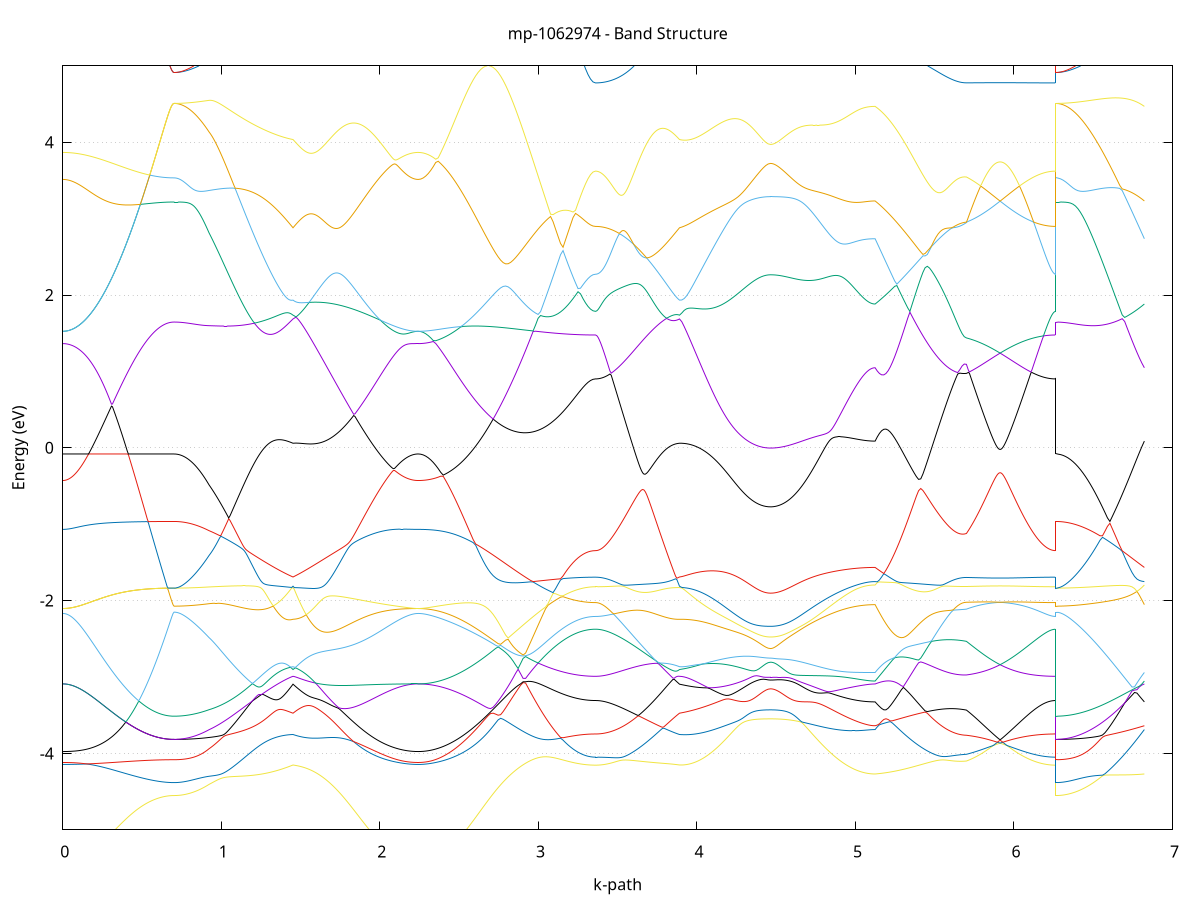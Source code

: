 set title 'mp-1062974 - Band Structure'
set xlabel 'k-path'
set ylabel 'Energy (eV)'
set grid y
set yrange [-5:5]
set terminal png size 800,600
set output 'mp-1062974_bands_gnuplot.png'
plot '-' using 1:2 with lines notitle, '-' using 1:2 with lines notitle, '-' using 1:2 with lines notitle, '-' using 1:2 with lines notitle, '-' using 1:2 with lines notitle, '-' using 1:2 with lines notitle, '-' using 1:2 with lines notitle, '-' using 1:2 with lines notitle, '-' using 1:2 with lines notitle, '-' using 1:2 with lines notitle, '-' using 1:2 with lines notitle, '-' using 1:2 with lines notitle, '-' using 1:2 with lines notitle, '-' using 1:2 with lines notitle, '-' using 1:2 with lines notitle, '-' using 1:2 with lines notitle, '-' using 1:2 with lines notitle, '-' using 1:2 with lines notitle, '-' using 1:2 with lines notitle, '-' using 1:2 with lines notitle, '-' using 1:2 with lines notitle, '-' using 1:2 with lines notitle, '-' using 1:2 with lines notitle, '-' using 1:2 with lines notitle
0.000000 -36.458539
0.006267 -36.458539
0.012535 -36.458539
0.018802 -36.458539
0.025069 -36.458539
0.031337 -36.458439
0.037604 -36.458439
0.043871 -36.458439
0.050139 -36.458439
0.056406 -36.458439
0.062673 -36.458439
0.068941 -36.458439
0.075208 -36.458339
0.081475 -36.458339
0.087743 -36.458339
0.094010 -36.458339
0.100278 -36.458239
0.106545 -36.458239
0.112812 -36.458239
0.119080 -36.458139
0.125347 -36.458139
0.131614 -36.458139
0.137882 -36.458039
0.144149 -36.458039
0.150416 -36.458039
0.156684 -36.457939
0.162951 -36.457939
0.169218 -36.457839
0.175486 -36.457839
0.181753 -36.457739
0.188020 -36.457739
0.194288 -36.457639
0.200555 -36.457639
0.206822 -36.457539
0.213090 -36.457539
0.219357 -36.457439
0.225624 -36.457439
0.231892 -36.457339
0.238159 -36.457239
0.244427 -36.457239
0.250694 -36.457139
0.256961 -36.457139
0.263229 -36.457039
0.269496 -36.456939
0.275763 -36.456939
0.282031 -36.456839
0.288298 -36.456739
0.294565 -36.456739
0.300833 -36.456639
0.307100 -36.456639
0.313367 -36.456539
0.319635 -36.456439
0.325902 -36.456439
0.332169 -36.456339
0.338437 -36.456239
0.344704 -36.456239
0.350971 -36.456139
0.357239 -36.456039
0.363506 -36.456039
0.369773 -36.455939
0.376041 -36.455839
0.382308 -36.455839
0.388575 -36.455739
0.394843 -36.455639
0.401110 -36.455639
0.407378 -36.455539
0.413645 -36.455439
0.419912 -36.455439
0.426180 -36.455339
0.432447 -36.455239
0.438714 -36.455239
0.444982 -36.455139
0.451249 -36.455139
0.457516 -36.455039
0.463784 -36.454939
0.470051 -36.454939
0.476318 -36.454839
0.482586 -36.454839
0.488853 -36.454739
0.495120 -36.454739
0.501388 -36.454639
0.507655 -36.454639
0.513922 -36.454539
0.520190 -36.454539
0.526457 -36.454439
0.532724 -36.454439
0.538992 -36.454339
0.545259 -36.454339
0.551526 -36.454239
0.557794 -36.454239
0.564061 -36.454139
0.570329 -36.454139
0.576596 -36.454139
0.582863 -36.454039
0.589131 -36.454039
0.595398 -36.454039
0.601665 -36.453939
0.607933 -36.453939
0.614200 -36.453939
0.620467 -36.453939
0.626735 -36.453839
0.633002 -36.453839
0.639269 -36.453839
0.645537 -36.453839
0.651804 -36.453839
0.658071 -36.453839
0.664339 -36.453739
0.670606 -36.453739
0.676873 -36.453739
0.683141 -36.453739
0.689408 -36.453739
0.695675 -36.453739
0.701943 -36.453739
0.701943 -36.453739
0.711524 -36.453739
0.721106 -36.453739
0.730687 -36.453639
0.740268 -36.453639
0.749850 -36.453539
0.759431 -36.453539
0.769012 -36.453439
0.778594 -36.453339
0.788175 -36.453239
0.797757 -36.453039
0.807338 -36.452939
0.816919 -36.452739
0.826501 -36.452639
0.836082 -36.452439
0.845664 -36.452239
0.855245 -36.452039
0.864826 -36.451839
0.874408 -36.451639
0.883989 -36.451339
0.893571 -36.451139
0.903152 -36.450839
0.912733 -36.450639
0.922315 -36.450339
0.922315 -36.450339
0.930595 -36.450139
0.938875 -36.449839
0.947154 -36.449639
0.955434 -36.449439
0.963714 -36.449239
0.971994 -36.448939
0.980274 -36.448739
0.988554 -36.448439
0.996834 -36.448239
1.005114 -36.447939
1.013394 -36.447739
1.021674 -36.447439
1.029954 -36.447139
1.038233 -36.446939
1.046513 -36.446639
1.054793 -36.446339
1.063073 -36.446039
1.071353 -36.445739
1.079633 -36.445439
1.087913 -36.445139
1.096193 -36.444839
1.104473 -36.444539
1.112753 -36.444239
1.121033 -36.443939
1.129313 -36.443639
1.137592 -36.443339
1.145872 -36.443039
1.154152 -36.442739
1.162432 -36.442439
1.170712 -36.442039
1.178992 -36.441739
1.187272 -36.441439
1.195552 -36.441039
1.203832 -36.440739
1.212112 -36.440439
1.220392 -36.440039
1.228671 -36.439739
1.236951 -36.439439
1.245231 -36.439039
1.253511 -36.438739
1.261791 -36.438339
1.270071 -36.438039
1.278351 -36.437639
1.286631 -36.437339
1.294911 -36.436939
1.303191 -36.436639
1.311471 -36.436239
1.319751 -36.435939
1.328030 -36.435539
1.336310 -36.435239
1.344590 -36.434839
1.352870 -36.434439
1.361150 -36.434139
1.369430 -36.433739
1.377710 -36.433439
1.385990 -36.433039
1.394270 -36.432739
1.402550 -36.432339
1.410830 -36.432039
1.419109 -36.431639
1.427389 -36.431339
1.435669 -36.430939
1.443949 -36.430639
1.452229 -36.430239
1.452229 -36.430239
1.460546 -36.430639
1.468863 -36.431039
1.477180 -36.431439
1.485498 -36.431839
1.493815 -36.432239
1.502132 -36.432639
1.510449 -36.432939
1.518766 -36.433339
1.527083 -36.433739
1.535400 -36.434139
1.543717 -36.434639
1.552035 -36.435039
1.560352 -36.435439
1.568669 -36.435839
1.576986 -36.436239
1.585303 -36.436639
1.593620 -36.437039
1.601937 -36.437439
1.610254 -36.437839
1.618571 -36.438239
1.626889 -36.438739
1.635206 -36.439139
1.643523 -36.439539
1.651840 -36.439939
1.660157 -36.440339
1.668474 -36.440739
1.676791 -36.441139
1.685108 -36.441639
1.693425 -36.442039
1.701743 -36.442439
1.710060 -36.442839
1.718377 -36.443239
1.726694 -36.443639
1.735011 -36.444039
1.743328 -36.444439
1.751645 -36.444839
1.759962 -36.445239
1.768279 -36.445639
1.776597 -36.446039
1.784914 -36.446339
1.793231 -36.446739
1.801548 -36.447139
1.809865 -36.447539
1.818182 -36.447939
1.826499 -36.448239
1.834816 -36.448639
1.843133 -36.449039
1.851451 -36.449339
1.859768 -36.449739
1.868085 -36.450039
1.876402 -36.450339
1.884719 -36.450739
1.893036 -36.451039
1.901353 -36.451339
1.909670 -36.451739
1.917987 -36.452039
1.926305 -36.452339
1.934622 -36.452639
1.942939 -36.452939
1.951256 -36.453239
1.959573 -36.453539
1.967890 -36.453739
1.976207 -36.454039
1.984524 -36.454339
1.992842 -36.454539
2.001159 -36.454839
2.009476 -36.455039
2.017793 -36.455239
2.026110 -36.455539
2.034427 -36.455739
2.042744 -36.455939
2.051061 -36.456139
2.059378 -36.456339
2.067696 -36.456539
2.076013 -36.456739
2.084330 -36.456939
2.092647 -36.457039
2.100964 -36.457239
2.109281 -36.457339
2.117598 -36.457539
2.125915 -36.457639
2.134232 -36.457739
2.142550 -36.457839
2.150867 -36.457939
2.159184 -36.458039
2.167501 -36.458139
2.175818 -36.458239
2.184135 -36.458239
2.192452 -36.458339
2.200769 -36.458439
2.209086 -36.458439
2.217404 -36.458439
2.225721 -36.458539
2.234038 -36.458539
2.242355 -36.458539
2.242355 -36.458539
2.258100 -36.458539
2.273846 -36.458439
2.289592 -36.458339
2.305337 -36.458139
2.321083 -36.458039
2.336828 -36.457739
2.352574 -36.457539
2.368320 -36.457239
2.384065 -36.456839
2.399811 -36.456539
2.415556 -36.456039
2.431302 -36.455639
2.447048 -36.455139
2.462793 -36.454639
2.478539 -36.454039
2.494284 -36.453539
2.510030 -36.452839
2.525775 -36.452239
2.541521 -36.451539
2.557267 -36.450839
2.573012 -36.450139
2.588758 -36.449339
2.604503 -36.448639
2.620249 -36.447839
2.635995 -36.447039
2.651740 -36.446139
2.667486 -36.445339
2.683231 -36.444439
2.698977 -36.443539
2.714723 -36.442639
2.730468 -36.441739
2.746214 -36.440839
2.761959 -36.439939
2.777705 -36.439039
2.793450 -36.438139
2.809196 -36.437239
2.824942 -36.436339
2.840687 -36.435339
2.856433 -36.434439
2.872178 -36.433539
2.887924 -36.432639
2.903670 -36.431739
2.919415 -36.430939
2.935161 -36.430039
2.950906 -36.429239
2.966652 -36.428339
2.982398 -36.427539
2.998143 -36.426739
3.013889 -36.426039
3.029634 -36.425239
3.045380 -36.424539
3.061125 -36.423839
3.076871 -36.423139
3.092617 -36.422539
3.108362 -36.421939
3.124108 -36.421339
3.139853 -36.420839
3.155599 -36.420239
3.171345 -36.419839
3.187090 -36.419339
3.202836 -36.418939
3.218581 -36.418539
3.234327 -36.418239
3.250073 -36.417939
3.265818 -36.417639
3.281564 -36.417439
3.297309 -36.417239
3.313055 -36.417139
3.328800 -36.417039
3.344546 -36.416939
3.360292 -36.416939
3.360292 -36.416939
3.368572 -36.416939
3.376851 -36.416939
3.385131 -36.417039
3.393411 -36.417039
3.401691 -36.417039
3.409971 -36.417039
3.418251 -36.417139
3.426531 -36.417139
3.434811 -36.417239
3.443091 -36.417339
3.451371 -36.417339
3.459651 -36.417439
3.467931 -36.417539
3.476210 -36.417639
3.484490 -36.417739
3.492770 -36.417839
3.501050 -36.417939
3.509330 -36.418139
3.517610 -36.418239
3.525890 -36.418339
3.534170 -36.418539
3.542450 -36.418639
3.550730 -36.418839
3.559010 -36.418939
3.567289 -36.419139
3.575569 -36.419339
3.583849 -36.419539
3.592129 -36.419739
3.600409 -36.419939
3.608689 -36.420139
3.616969 -36.420339
3.625249 -36.420539
3.633529 -36.420739
3.641809 -36.420939
3.650089 -36.421239
3.658369 -36.421439
3.666648 -36.421639
3.674928 -36.421939
3.683208 -36.422239
3.691488 -36.422439
3.699768 -36.422739
3.708048 -36.423039
3.716328 -36.423239
3.724608 -36.423539
3.732888 -36.423839
3.741168 -36.424139
3.749448 -36.424439
3.757728 -36.424739
3.766007 -36.425039
3.774287 -36.425339
3.782567 -36.425739
3.790847 -36.426039
3.799127 -36.426339
3.807407 -36.426739
3.815687 -36.427039
3.823967 -36.427339
3.832247 -36.427739
3.840527 -36.428039
3.848807 -36.428439
3.857086 -36.428839
3.865366 -36.429139
3.873646 -36.429539
3.881926 -36.429939
3.890206 -36.430239
3.890206 -36.430239
3.904922 -36.430439
3.919637 -36.430639
3.934353 -36.430739
3.949069 -36.430939
3.963784 -36.431139
3.978500 -36.431339
3.993216 -36.431539
4.007931 -36.431739
4.022647 -36.431939
4.037363 -36.432139
4.052078 -36.432339
4.066794 -36.432639
4.081510 -36.432839
4.096225 -36.433039
4.110941 -36.433239
4.125657 -36.433439
4.140372 -36.433639
4.155088 -36.433839
4.169803 -36.434139
4.184519 -36.434239
4.199235 -36.434439
4.213950 -36.434639
4.228666 -36.434839
4.243382 -36.435039
4.258097 -36.435139
4.272813 -36.435339
4.287529 -36.435439
4.302244 -36.435639
4.316960 -36.435739
4.331676 -36.435839
4.346391 -36.435939
4.361107 -36.436039
4.375823 -36.436139
4.390538 -36.436239
4.405254 -36.436239
4.419970 -36.436339
4.434685 -36.436339
4.449401 -36.436339
4.464116 -36.436339
4.464116 -36.436339
4.472367 -36.436339
4.480617 -36.436339
4.488867 -36.436339
4.497118 -36.436339
4.505368 -36.436339
4.513618 -36.436339
4.521868 -36.436339
4.530119 -36.436339
4.538369 -36.436339
4.546619 -36.436339
4.554869 -36.436339
4.563120 -36.436339
4.571370 -36.436339
4.579620 -36.436239
4.587870 -36.436239
4.596121 -36.436239
4.604371 -36.436239
4.612621 -36.436239
4.620871 -36.436239
4.629122 -36.436239
4.637372 -36.436239
4.645622 -36.436139
4.653872 -36.436139
4.662123 -36.436139
4.670373 -36.436139
4.678623 -36.436139
4.686873 -36.436139
4.695124 -36.436039
4.703374 -36.436039
4.711624 -36.436039
4.719874 -36.436039
4.728125 -36.436039
4.736375 -36.435939
4.744625 -36.435939
4.752875 -36.435939
4.761126 -36.435939
4.769376 -36.435939
4.777626 -36.435839
4.785876 -36.435839
4.794127 -36.435839
4.802377 -36.435839
4.810627 -36.435839
4.818877 -36.435739
4.827128 -36.435739
4.835378 -36.435739
4.843628 -36.435739
4.851878 -36.435639
4.860129 -36.435639
4.868379 -36.435639
4.876629 -36.435639
4.884879 -36.435639
4.893130 -36.435639
4.901380 -36.435539
4.909630 -36.435539
4.917880 -36.435539
4.926131 -36.435539
4.934381 -36.435539
4.942631 -36.435439
4.950881 -36.435439
4.959132 -36.435439
4.967382 -36.435439
4.975632 -36.435439
4.983882 -36.435439
4.992133 -36.435439
5.000383 -36.435439
5.008633 -36.435339
5.016883 -36.435339
5.025134 -36.435339
5.033384 -36.435339
5.041634 -36.435339
5.049884 -36.435339
5.058135 -36.435339
5.066385 -36.435339
5.074635 -36.435339
5.082885 -36.435339
5.091136 -36.435339
5.099386 -36.435339
5.107636 -36.435339
5.115886 -36.435339
5.124137 -36.435339
5.124137 -36.435339
5.137847 -36.434639
5.151558 -36.433939
5.165268 -36.433239
5.178979 -36.432539
5.192689 -36.431839
5.206399 -36.431239
5.220110 -36.430539
5.233820 -36.429939
5.247531 -36.429239
5.261241 -36.428639
5.274952 -36.427939
5.288662 -36.427339
5.302373 -36.426739
5.316083 -36.426139
5.329794 -36.425539
5.343504 -36.424939
5.357215 -36.424439
5.370925 -36.423839
5.384636 -36.423339
5.398346 -36.422839
5.412057 -36.422339
5.425767 -36.421839
5.439478 -36.421439
5.453188 -36.420939
5.466899 -36.420539
5.480609 -36.420139
5.494320 -36.419739
5.508030 -36.419439
5.521740 -36.419139
5.535451 -36.418739
5.549161 -36.418539
5.562872 -36.418239
5.576582 -36.418039
5.590293 -36.417739
5.604003 -36.417539
5.617714 -36.417439
5.631424 -36.417239
5.645135 -36.417139
5.658845 -36.417039
5.672556 -36.417039
5.686266 -36.416939
5.699977 -36.416939
5.699977 -36.416939
5.706239 -36.416939
5.712501 -36.416939
5.718762 -36.416939
5.725024 -36.416939
5.731286 -36.416939
5.737548 -36.416939
5.743810 -36.416939
5.750072 -36.416939
5.756334 -36.416939
5.762596 -36.416939
5.768858 -36.416939
5.775120 -36.416939
5.781382 -36.416939
5.787644 -36.416939
5.793906 -36.416939
5.800167 -36.416939
5.806429 -36.416939
5.812691 -36.416939
5.818953 -36.416939
5.825215 -36.416939
5.831477 -36.416939
5.837739 -36.416939
5.844001 -36.416939
5.850263 -36.416939
5.856525 -36.416939
5.862787 -36.416939
5.869049 -36.416939
5.875311 -36.416939
5.881573 -36.416939
5.887834 -36.416939
5.894096 -36.416939
5.900358 -36.416939
5.906620 -36.416939
5.912882 -36.416939
5.919144 -36.416939
5.925406 -36.416939
5.931668 -36.416939
5.937930 -36.416939
5.944192 -36.416939
5.950454 -36.416939
5.956716 -36.416939
5.962978 -36.416939
5.969239 -36.416939
5.975501 -36.416939
5.981763 -36.416939
5.988025 -36.416939
5.994287 -36.416939
6.000549 -36.416939
6.006811 -36.416939
6.013073 -36.416939
6.019335 -36.416939
6.025597 -36.416939
6.031859 -36.416939
6.038121 -36.416939
6.044383 -36.416939
6.050644 -36.416939
6.056906 -36.416939
6.063168 -36.416939
6.069430 -36.416939
6.075692 -36.416939
6.081954 -36.416939
6.088216 -36.416939
6.094478 -36.416939
6.100740 -36.416939
6.107002 -36.416939
6.113264 -36.416939
6.119526 -36.416939
6.125788 -36.416939
6.132049 -36.416939
6.138311 -36.416939
6.144573 -36.416939
6.150835 -36.416939
6.157097 -36.416939
6.163359 -36.416939
6.169621 -36.416939
6.175883 -36.416939
6.182145 -36.416939
6.188407 -36.416939
6.194669 -36.416939
6.200931 -36.416939
6.207193 -36.416939
6.213454 -36.416939
6.219716 -36.416939
6.225978 -36.416939
6.232240 -36.416939
6.238502 -36.416939
6.244764 -36.416939
6.251026 -36.416939
6.257288 -36.416939
6.263550 -36.416939
6.263550 -36.453739
6.279077 -36.453739
6.294604 -36.453639
6.310131 -36.453539
6.325657 -36.453439
6.341184 -36.453339
6.356711 -36.453139
6.372238 -36.452939
6.387765 -36.452639
6.403292 -36.452339
6.418819 -36.452039
6.434346 -36.451639
6.449873 -36.451239
6.465400 -36.450839
6.480926 -36.450439
6.496453 -36.449939
6.511980 -36.449439
6.527507 -36.448939
6.543034 -36.448339
6.558561 -36.447739
6.574088 -36.447139
6.589615 -36.446539
6.605142 -36.445839
6.620669 -36.445239
6.636195 -36.444539
6.651722 -36.443839
6.667249 -36.443039
6.682776 -36.442339
6.698303 -36.441639
6.713830 -36.440839
6.729357 -36.440039
6.744884 -36.439239
6.760411 -36.438539
6.775938 -36.437739
6.791464 -36.436939
6.806991 -36.436139
6.822518 -36.435339
e
0.000000 -18.488139
0.006267 -18.488139
0.012535 -18.488139
0.018802 -18.488239
0.025069 -18.488339
0.031337 -18.488539
0.037604 -18.488639
0.043871 -18.488839
0.050139 -18.489139
0.056406 -18.489439
0.062673 -18.489739
0.068941 -18.490039
0.075208 -18.490439
0.081475 -18.490739
0.087743 -18.491239
0.094010 -18.491639
0.100278 -18.492139
0.106545 -18.492639
0.112812 -18.493239
0.119080 -18.493739
0.125347 -18.494339
0.131614 -18.495039
0.137882 -18.495639
0.144149 -18.496339
0.150416 -18.497039
0.156684 -18.497739
0.162951 -18.498539
0.169218 -18.499239
0.175486 -18.500039
0.181753 -18.500939
0.188020 -18.501739
0.194288 -18.502639
0.200555 -18.503539
0.206822 -18.504439
0.213090 -18.505339
0.219357 -18.506239
0.225624 -18.507239
0.231892 -18.508239
0.238159 -18.509239
0.244427 -18.510239
0.250694 -18.511239
0.256961 -18.512239
0.263229 -18.513339
0.269496 -18.514339
0.275763 -18.515439
0.282031 -18.516539
0.288298 -18.517639
0.294565 -18.518739
0.300833 -18.519839
0.307100 -18.520939
0.313367 -18.522039
0.319635 -18.523139
0.325902 -18.524239
0.332169 -18.525439
0.338437 -18.526539
0.344704 -18.527639
0.350971 -18.528839
0.357239 -18.529939
0.363506 -18.531039
0.369773 -18.532239
0.376041 -18.533339
0.382308 -18.534439
0.388575 -18.535539
0.394843 -18.536639
0.401110 -18.537739
0.407378 -18.538839
0.413645 -18.539939
0.419912 -18.541039
0.426180 -18.542139
0.432447 -18.543139
0.438714 -18.544239
0.444982 -18.545239
0.451249 -18.546239
0.457516 -18.547239
0.463784 -18.548239
0.470051 -18.549239
0.476318 -18.550239
0.482586 -18.551139
0.488853 -18.552039
0.495120 -18.552939
0.501388 -18.553839
0.507655 -18.554739
0.513922 -18.555539
0.520190 -18.556439
0.526457 -18.557239
0.532724 -18.558039
0.538992 -18.558739
0.545259 -18.559539
0.551526 -18.560239
0.557794 -18.560939
0.564061 -18.561539
0.570329 -18.562139
0.576596 -18.562839
0.582863 -18.563339
0.589131 -18.563939
0.595398 -18.564439
0.601665 -18.564939
0.607933 -18.565439
0.614200 -18.565839
0.620467 -18.566239
0.626735 -18.566639
0.633002 -18.567039
0.639269 -18.567339
0.645537 -18.567639
0.651804 -18.567939
0.658071 -18.568139
0.664339 -18.568339
0.670606 -18.568539
0.676873 -18.568639
0.683141 -18.568739
0.689408 -18.568839
0.695675 -18.568839
0.701943 -18.568939
0.701943 -18.568939
0.711524 -18.568839
0.721106 -18.568839
0.730687 -18.568739
0.740268 -18.568539
0.749850 -18.568339
0.759431 -18.568139
0.769012 -18.567839
0.778594 -18.567539
0.788175 -18.567139
0.797757 -18.566739
0.807338 -18.566339
0.816919 -18.565839
0.826501 -18.565339
0.836082 -18.564839
0.845664 -18.564239
0.855245 -18.563539
0.864826 -18.562939
0.874408 -18.562139
0.883989 -18.561439
0.893571 -18.560639
0.903152 -18.559839
0.912733 -18.558939
0.922315 -18.558139
0.922315 -18.558139
0.930595 -18.557439
0.938875 -18.556739
0.947154 -18.555939
0.955434 -18.555239
0.963714 -18.554439
0.971994 -18.553639
0.980274 -18.552739
0.988554 -18.551939
0.996834 -18.551039
1.005114 -18.550139
1.013394 -18.549239
1.021674 -18.548239
1.029954 -18.547339
1.038233 -18.546439
1.046513 -18.545539
1.054793 -18.544839
1.063073 -18.544239
1.071353 -18.544039
1.079633 -18.545539
1.087913 -18.548239
1.096193 -18.550939
1.104473 -18.553639
1.112753 -18.556339
1.121033 -18.559139
1.129313 -18.561939
1.137592 -18.564739
1.145872 -18.567639
1.154152 -18.570439
1.162432 -18.573339
1.170712 -18.576139
1.178992 -18.579039
1.187272 -18.581939
1.195552 -18.584839
1.203832 -18.587839
1.212112 -18.590739
1.220392 -18.593639
1.228671 -18.596539
1.236951 -18.599539
1.245231 -18.602439
1.253511 -18.605439
1.261791 -18.608339
1.270071 -18.611239
1.278351 -18.614139
1.286631 -18.617139
1.294911 -18.620039
1.303191 -18.622939
1.311471 -18.625839
1.319751 -18.628739
1.328030 -18.631539
1.336310 -18.634439
1.344590 -18.637239
1.352870 -18.640039
1.361150 -18.642939
1.369430 -18.645639
1.377710 -18.648439
1.385990 -18.651139
1.394270 -18.653939
1.402550 -18.656639
1.410830 -18.659239
1.419109 -18.661939
1.427389 -18.664539
1.435669 -18.667139
1.443949 -18.669739
1.452229 -18.672239
1.452229 -18.672239
1.460546 -18.669239
1.468863 -18.666239
1.477180 -18.663539
1.485498 -18.661239
1.493815 -18.658939
1.502132 -18.656639
1.510449 -18.654339
1.518766 -18.651939
1.527083 -18.649539
1.535400 -18.647139
1.543717 -18.644739
1.552035 -18.642339
1.560352 -18.639839
1.568669 -18.637339
1.576986 -18.634939
1.585303 -18.632439
1.593620 -18.629839
1.601937 -18.627339
1.610254 -18.624839
1.618571 -18.622239
1.626889 -18.619739
1.635206 -18.617139
1.643523 -18.614539
1.651840 -18.611939
1.660157 -18.609439
1.668474 -18.606839
1.676791 -18.604239
1.685108 -18.601639
1.693425 -18.599039
1.701743 -18.596339
1.710060 -18.593739
1.718377 -18.591139
1.726694 -18.588539
1.735011 -18.585939
1.743328 -18.583439
1.751645 -18.580839
1.759962 -18.578239
1.768279 -18.575639
1.776597 -18.573139
1.784914 -18.570539
1.793231 -18.568039
1.801548 -18.565539
1.809865 -18.563039
1.818182 -18.560539
1.826499 -18.558039
1.834816 -18.555639
1.843133 -18.553139
1.851451 -18.550739
1.859768 -18.548339
1.868085 -18.546039
1.876402 -18.543639
1.884719 -18.541339
1.893036 -18.539139
1.901353 -18.536839
1.909670 -18.534639
1.917987 -18.532439
1.926305 -18.530339
1.934622 -18.528239
1.942939 -18.526139
1.951256 -18.524039
1.959573 -18.522139
1.967890 -18.520139
1.976207 -18.518239
1.984524 -18.516339
1.992842 -18.514539
2.001159 -18.512739
2.009476 -18.511039
2.017793 -18.509339
2.026110 -18.507739
2.034427 -18.506139
2.042744 -18.504639
2.051061 -18.503139
2.059378 -18.501739
2.067696 -18.500339
2.076013 -18.499039
2.084330 -18.497839
2.092647 -18.496639
2.100964 -18.495539
2.109281 -18.494439
2.117598 -18.493439
2.125915 -18.492439
2.134232 -18.491639
2.142550 -18.490839
2.150867 -18.490039
2.159184 -18.489439
2.167501 -18.488939
2.175818 -18.488539
2.184135 -18.488439
2.192452 -18.488339
2.200769 -18.488239
2.209086 -18.488139
2.217404 -18.488139
2.225721 -18.488139
2.234038 -18.488139
2.242355 -18.488139
2.242355 -18.488139
2.258100 -18.488039
2.273846 -18.488039
2.289592 -18.487939
2.305337 -18.488539
2.321083 -18.490139
2.336828 -18.491939
2.352574 -18.494139
2.368320 -18.496639
2.384065 -18.499439
2.399811 -18.502539
2.415556 -18.505939
2.431302 -18.509539
2.447048 -18.513539
2.462793 -18.517739
2.478539 -18.522239
2.494284 -18.526939
2.510030 -18.531939
2.525775 -18.537039
2.541521 -18.542439
2.557267 -18.548039
2.573012 -18.553739
2.588758 -18.559639
2.604503 -18.565639
2.620249 -18.571839
2.635995 -18.578139
2.651740 -18.584539
2.667486 -18.591039
2.683231 -18.597639
2.698977 -18.604239
2.714723 -18.610939
2.730468 -18.617639
2.746214 -18.624339
2.761959 -18.631039
2.777705 -18.637839
2.793450 -18.644539
2.809196 -18.651139
2.824942 -18.657739
2.840687 -18.664339
2.856433 -18.670739
2.872178 -18.677139
2.887924 -18.683439
2.903670 -18.689639
2.919415 -18.695739
2.935161 -18.701639
2.950906 -18.707439
2.966652 -18.713139
2.982398 -18.718639
2.998143 -18.723939
3.013889 -18.729139
3.029634 -18.734139
3.045380 -18.738939
3.061125 -18.743539
3.076871 -18.747939
3.092617 -18.752139
3.108362 -18.756139
3.124108 -18.759939
3.139853 -18.763439
3.155599 -18.766739
3.171345 -18.769839
3.187090 -18.772739
3.202836 -18.775339
3.218581 -18.777739
3.234327 -18.779839
3.250073 -18.781739
3.265818 -18.783339
3.281564 -18.784739
3.297309 -18.785939
3.313055 -18.786839
3.328800 -18.787439
3.344546 -18.787839
3.360292 -18.787939
3.360292 -18.787939
3.368572 -18.787939
3.376851 -18.787839
3.385131 -18.787639
3.393411 -18.787439
3.401691 -18.787139
3.409971 -18.786739
3.418251 -18.786339
3.426531 -18.785839
3.434811 -18.785239
3.443091 -18.784639
3.451371 -18.783939
3.459651 -18.783139
3.467931 -18.782239
3.476210 -18.781439
3.484490 -18.780439
3.492770 -18.779439
3.501050 -18.778339
3.509330 -18.777139
3.517610 -18.775939
3.525890 -18.774639
3.534170 -18.773339
3.542450 -18.771939
3.550730 -18.770539
3.559010 -18.768939
3.567289 -18.767439
3.575569 -18.765739
3.583849 -18.764139
3.592129 -18.762339
3.600409 -18.760539
3.608689 -18.758739
3.616969 -18.756839
3.625249 -18.754839
3.633529 -18.752839
3.641809 -18.750839
3.650089 -18.748739
3.658369 -18.746639
3.666648 -18.744439
3.674928 -18.742139
3.683208 -18.739939
3.691488 -18.737539
3.699768 -18.735239
3.708048 -18.732839
3.716328 -18.730339
3.724608 -18.727839
3.732888 -18.725339
3.741168 -18.722839
3.749448 -18.720239
3.757728 -18.717639
3.766007 -18.714939
3.774287 -18.712239
3.782567 -18.709539
3.790847 -18.706839
3.799127 -18.704039
3.807407 -18.701239
3.815687 -18.698439
3.823967 -18.695639
3.832247 -18.692739
3.840527 -18.689839
3.848807 -18.686939
3.857086 -18.684039
3.865366 -18.681139
3.873646 -18.678139
3.881926 -18.675239
3.890206 -18.672239
3.890206 -18.672239
3.904922 -18.676939
3.919637 -18.682539
3.934353 -18.688139
3.949069 -18.693639
3.963784 -18.699139
3.978500 -18.704539
3.993216 -18.709839
4.007931 -18.715139
4.022647 -18.720239
4.037363 -18.725339
4.052078 -18.730339
4.066794 -18.735139
4.081510 -18.739839
4.096225 -18.744539
4.110941 -18.748939
4.125657 -18.753339
4.140372 -18.757539
4.155088 -18.761639
4.169803 -18.765539
4.184519 -18.769339
4.199235 -18.772939
4.213950 -18.776339
4.228666 -18.779639
4.243382 -18.782739
4.258097 -18.785639
4.272813 -18.788439
4.287529 -18.790939
4.302244 -18.793339
4.316960 -18.795439
4.331676 -18.797439
4.346391 -18.799239
4.361107 -18.800739
4.375823 -18.802139
4.390538 -18.803239
4.405254 -18.804239
4.419970 -18.804939
4.434685 -18.805439
4.449401 -18.805839
4.464116 -18.805939
4.464116 -18.805939
4.472367 -18.805839
4.480617 -18.805739
4.488867 -18.805539
4.497118 -18.805339
4.505368 -18.805039
4.513618 -18.804639
4.521868 -18.804139
4.530119 -18.803639
4.538369 -18.803039
4.546619 -18.802339
4.554869 -18.801639
4.563120 -18.800739
4.571370 -18.799939
4.579620 -18.798939
4.587870 -18.797939
4.596121 -18.796839
4.604371 -18.795639
4.612621 -18.794439
4.620871 -18.793139
4.629122 -18.791839
4.637372 -18.790339
4.645622 -18.788839
4.653872 -18.787339
4.662123 -18.785739
4.670373 -18.784039
4.678623 -18.782339
4.686873 -18.780539
4.695124 -18.778639
4.703374 -18.776739
4.711624 -18.774739
4.719874 -18.772739
4.728125 -18.770639
4.736375 -18.768439
4.744625 -18.766239
4.752875 -18.764039
4.761126 -18.761739
4.769376 -18.759339
4.777626 -18.756939
4.785876 -18.754439
4.794127 -18.751939
4.802377 -18.749439
4.810627 -18.746839
4.818877 -18.744139
4.827128 -18.741439
4.835378 -18.738739
4.843628 -18.735939
4.851878 -18.733139
4.860129 -18.730239
4.868379 -18.727339
4.876629 -18.724439
4.884879 -18.721439
4.893130 -18.718439
4.901380 -18.715439
4.909630 -18.712339
4.917880 -18.709239
4.926131 -18.706139
4.934381 -18.702939
4.942631 -18.699739
4.950881 -18.696539
4.959132 -18.693339
4.967382 -18.690039
4.975632 -18.686839
4.983882 -18.683539
4.992133 -18.680239
5.000383 -18.676939
5.008633 -18.673539
5.016883 -18.670239
5.025134 -18.666939
5.033384 -18.663539
5.041634 -18.660239
5.049884 -18.656839
5.058135 -18.653539
5.066385 -18.650239
5.074635 -18.647039
5.082885 -18.643839
5.091136 -18.640739
5.099386 -18.637839
5.107636 -18.635339
5.115886 -18.633539
5.124137 -18.632739
5.124137 -18.632739
5.137847 -18.638639
5.151558 -18.644539
5.165268 -18.650439
5.178979 -18.656239
5.192689 -18.662039
5.206399 -18.667739
5.220110 -18.673439
5.233820 -18.679039
5.247531 -18.684539
5.261241 -18.690039
5.274952 -18.695339
5.288662 -18.700639
5.302373 -18.705739
5.316083 -18.710739
5.329794 -18.715739
5.343504 -18.720439
5.357215 -18.725139
5.370925 -18.729639
5.384636 -18.734039
5.398346 -18.738239
5.412057 -18.742239
5.425767 -18.746139
5.439478 -18.749839
5.453188 -18.753439
5.466899 -18.756839
5.480609 -18.760039
5.494320 -18.763039
5.508030 -18.765839
5.521740 -18.768439
5.535451 -18.770839
5.549161 -18.773139
5.562872 -18.775139
5.576582 -18.776939
5.590293 -18.778539
5.604003 -18.779939
5.617714 -18.781139
5.631424 -18.782139
5.645135 -18.782939
5.658845 -18.783539
5.672556 -18.783839
5.686266 -18.783939
5.699977 -18.783939
5.699977 -18.783939
5.706239 -18.783539
5.712501 -18.783139
5.718762 -18.782739
5.725024 -18.782339
5.731286 -18.781939
5.737548 -18.781539
5.743810 -18.781139
5.750072 -18.780639
5.756334 -18.780139
5.762596 -18.779739
5.768858 -18.779239
5.775120 -18.778739
5.781382 -18.778239
5.787644 -18.777739
5.793906 -18.777139
5.800167 -18.776639
5.806429 -18.776139
5.812691 -18.775539
5.818953 -18.775039
5.825215 -18.774439
5.831477 -18.773839
5.837739 -18.773339
5.844001 -18.772739
5.850263 -18.772139
5.856525 -18.771539
5.862787 -18.770939
5.869049 -18.770339
5.875311 -18.769739
5.881573 -18.769139
5.887834 -18.768539
5.894096 -18.767939
5.900358 -18.767239
5.906620 -18.766639
5.912882 -18.766139
5.919144 -18.766739
5.925406 -18.767339
5.931668 -18.767939
5.937930 -18.768539
5.944192 -18.769239
5.950454 -18.769839
5.956716 -18.770439
5.962978 -18.771039
5.969239 -18.771639
5.975501 -18.772239
5.981763 -18.772739
5.988025 -18.773339
5.994287 -18.773939
6.000549 -18.774539
6.006811 -18.775039
6.013073 -18.775639
6.019335 -18.776139
6.025597 -18.776739
6.031859 -18.777239
6.038121 -18.777739
6.044383 -18.778239
6.050644 -18.778739
6.056906 -18.779239
6.063168 -18.779739
6.069430 -18.780239
6.075692 -18.780739
6.081954 -18.781139
6.088216 -18.781539
6.094478 -18.782039
6.100740 -18.782439
6.107002 -18.782839
6.113264 -18.783239
6.119526 -18.783539
6.125788 -18.783939
6.132049 -18.784339
6.138311 -18.784639
6.144573 -18.784939
6.150835 -18.785239
6.157097 -18.785539
6.163359 -18.785839
6.169621 -18.786039
6.175883 -18.786339
6.182145 -18.786539
6.188407 -18.786739
6.194669 -18.786939
6.200931 -18.787139
6.207193 -18.787239
6.213454 -18.787439
6.219716 -18.787539
6.225978 -18.787639
6.232240 -18.787739
6.238502 -18.787839
6.244764 -18.787839
6.251026 -18.787939
6.257288 -18.787939
6.263550 -18.787939
6.263550 -18.568939
6.279077 -18.568839
6.294604 -18.568639
6.310131 -18.568439
6.325657 -18.568039
6.341184 -18.567539
6.356711 -18.566939
6.372238 -18.566239
6.387765 -18.565339
6.403292 -18.564439
6.418819 -18.563439
6.434346 -18.562339
6.449873 -18.561139
6.465400 -18.559739
6.480926 -18.558339
6.496453 -18.556839
6.511980 -18.555339
6.527507 -18.553639
6.543034 -18.551939
6.558561 -18.550139
6.574088 -18.548239
6.589615 -18.546239
6.605142 -18.544239
6.620669 -18.546839
6.636195 -18.552939
6.651722 -18.559039
6.667249 -18.565339
6.682776 -18.571739
6.698303 -18.578339
6.713830 -18.584939
6.729357 -18.591639
6.744884 -18.598439
6.760411 -18.605239
6.775938 -18.612039
6.791464 -18.618939
6.806991 -18.625839
6.822518 -18.632739
e
0.000000 -18.485839
0.006267 -18.485839
0.012535 -18.485839
0.018802 -18.485839
0.025069 -18.485839
0.031337 -18.485839
0.037604 -18.485739
0.043871 -18.485739
0.050139 -18.485639
0.056406 -18.485639
0.062673 -18.485539
0.068941 -18.485539
0.075208 -18.485439
0.081475 -18.485339
0.087743 -18.485339
0.094010 -18.485239
0.100278 -18.485139
0.106545 -18.485039
0.112812 -18.484939
0.119080 -18.484839
0.125347 -18.484739
0.131614 -18.484639
0.137882 -18.484539
0.144149 -18.484439
0.150416 -18.484239
0.156684 -18.484139
0.162951 -18.484039
0.169218 -18.483839
0.175486 -18.483739
0.181753 -18.483639
0.188020 -18.483439
0.194288 -18.483339
0.200555 -18.483139
0.206822 -18.482939
0.213090 -18.482839
0.219357 -18.482639
0.225624 -18.482439
0.231892 -18.482339
0.238159 -18.482139
0.244427 -18.481939
0.250694 -18.481739
0.256961 -18.481539
0.263229 -18.481439
0.269496 -18.481239
0.275763 -18.481039
0.282031 -18.480839
0.288298 -18.480639
0.294565 -18.480439
0.300833 -18.480239
0.307100 -18.480039
0.313367 -18.479839
0.319635 -18.479639
0.325902 -18.479439
0.332169 -18.479239
0.338437 -18.479039
0.344704 -18.478839
0.350971 -18.478639
0.357239 -18.478439
0.363506 -18.478239
0.369773 -18.478039
0.376041 -18.477839
0.382308 -18.477639
0.388575 -18.477439
0.394843 -18.477239
0.401110 -18.477039
0.407378 -18.476839
0.413645 -18.476639
0.419912 -18.476439
0.426180 -18.476239
0.432447 -18.476039
0.438714 -18.475839
0.444982 -18.475639
0.451249 -18.475439
0.457516 -18.475339
0.463784 -18.475139
0.470051 -18.474939
0.476318 -18.474739
0.482586 -18.474539
0.488853 -18.474439
0.495120 -18.474239
0.501388 -18.474139
0.507655 -18.473939
0.513922 -18.473739
0.520190 -18.473639
0.526457 -18.473439
0.532724 -18.473339
0.538992 -18.473239
0.545259 -18.473039
0.551526 -18.472939
0.557794 -18.472839
0.564061 -18.472739
0.570329 -18.472539
0.576596 -18.472439
0.582863 -18.472339
0.589131 -18.472239
0.595398 -18.472139
0.601665 -18.472039
0.607933 -18.472039
0.614200 -18.471939
0.620467 -18.471839
0.626735 -18.471739
0.633002 -18.471739
0.639269 -18.471639
0.645537 -18.471539
0.651804 -18.471539
0.658071 -18.471539
0.664339 -18.471439
0.670606 -18.471439
0.676873 -18.471439
0.683141 -18.471339
0.689408 -18.471339
0.695675 -18.471339
0.701943 -18.471339
0.701943 -18.471339
0.711524 -18.471439
0.721106 -18.471639
0.730687 -18.471939
0.740268 -18.472339
0.749850 -18.472839
0.759431 -18.473539
0.769012 -18.474239
0.778594 -18.475139
0.788175 -18.476139
0.797757 -18.477339
0.807338 -18.478539
0.816919 -18.479839
0.826501 -18.481339
0.836082 -18.482939
0.845664 -18.484639
0.855245 -18.486339
0.864826 -18.488239
0.874408 -18.490339
0.883989 -18.492439
0.893571 -18.494639
0.903152 -18.496939
0.912733 -18.499339
0.922315 -18.501839
0.922315 -18.501839
0.930595 -18.503739
0.938875 -18.505639
0.947154 -18.507639
0.955434 -18.509739
0.963714 -18.511839
0.971994 -18.513939
0.980274 -18.516139
0.988554 -18.518439
0.996834 -18.520639
1.005114 -18.523039
1.013394 -18.525339
1.021674 -18.527739
1.029954 -18.530239
1.038233 -18.532639
1.046513 -18.535139
1.054793 -18.537739
1.063073 -18.540339
1.071353 -18.542939
1.079633 -18.544439
1.087913 -18.545739
1.096193 -18.547639
1.104473 -18.549839
1.112753 -18.552239
1.121033 -18.554639
1.129313 -18.557239
1.137592 -18.559839
1.145872 -18.562539
1.154152 -18.565239
1.162432 -18.567939
1.170712 -18.570739
1.178992 -18.573439
1.187272 -18.576239
1.195552 -18.579139
1.203832 -18.581939
1.212112 -18.584839
1.220392 -18.587739
1.228671 -18.590639
1.236951 -18.593539
1.245231 -18.596439
1.253511 -18.599339
1.261791 -18.602339
1.270071 -18.605239
1.278351 -18.608239
1.286631 -18.611139
1.294911 -18.614139
1.303191 -18.617139
1.311471 -18.620139
1.319751 -18.623139
1.328030 -18.626039
1.336310 -18.629039
1.344590 -18.632039
1.352870 -18.635039
1.361150 -18.638039
1.369430 -18.640939
1.377710 -18.643939
1.385990 -18.646939
1.394270 -18.649839
1.402550 -18.652739
1.410830 -18.655739
1.419109 -18.658639
1.427389 -18.661539
1.435669 -18.664439
1.443949 -18.667339
1.452229 -18.670239
1.452229 -18.670239
1.460546 -18.668039
1.468863 -18.665739
1.477180 -18.663239
1.485498 -18.660239
1.493815 -18.657139
1.502132 -18.654139
1.510449 -18.651139
1.518766 -18.648139
1.527083 -18.645039
1.535400 -18.642039
1.543717 -18.639039
1.552035 -18.635939
1.560352 -18.632939
1.568669 -18.629939
1.576986 -18.626939
1.585303 -18.623939
1.593620 -18.620939
1.601937 -18.617939
1.610254 -18.615039
1.618571 -18.612039
1.626889 -18.609139
1.635206 -18.606139
1.643523 -18.603239
1.651840 -18.600339
1.660157 -18.597539
1.668474 -18.594639
1.676791 -18.591839
1.685108 -18.589039
1.693425 -18.586239
1.701743 -18.583439
1.710060 -18.580739
1.718377 -18.578039
1.726694 -18.575339
1.735011 -18.572739
1.743328 -18.570039
1.751645 -18.567439
1.759962 -18.564939
1.768279 -18.562339
1.776597 -18.559839
1.784914 -18.557339
1.793231 -18.554939
1.801548 -18.552539
1.809865 -18.550139
1.818182 -18.547839
1.826499 -18.545539
1.834816 -18.543239
1.843133 -18.541039
1.851451 -18.538839
1.859768 -18.536739
1.868085 -18.534539
1.876402 -18.532539
1.884719 -18.530439
1.893036 -18.528439
1.901353 -18.526539
1.909670 -18.524639
1.917987 -18.522739
1.926305 -18.520939
1.934622 -18.519139
1.942939 -18.517439
1.951256 -18.515739
1.959573 -18.514039
1.967890 -18.512439
1.976207 -18.510839
1.984524 -18.509339
1.992842 -18.507939
2.001159 -18.506439
2.009476 -18.505039
2.017793 -18.503739
2.026110 -18.502439
2.034427 -18.501239
2.042744 -18.500039
2.051061 -18.498839
2.059378 -18.497739
2.067696 -18.496739
2.076013 -18.495739
2.084330 -18.494739
2.092647 -18.493839
2.100964 -18.493039
2.109281 -18.492139
2.117598 -18.491439
2.125915 -18.490739
2.134232 -18.490039
2.142550 -18.489439
2.150867 -18.488839
2.159184 -18.488339
2.167501 -18.488039
2.175818 -18.487739
2.184135 -18.487339
2.192452 -18.487039
2.200769 -18.486639
2.209086 -18.486339
2.217404 -18.486139
2.225721 -18.485939
2.234038 -18.485839
2.242355 -18.485839
2.242355 -18.485839
2.258100 -18.486039
2.273846 -18.486539
2.289592 -18.487439
2.305337 -18.487939
2.321083 -18.489139
2.336828 -18.490539
2.352574 -18.492239
2.368320 -18.494139
2.384065 -18.496339
2.399811 -18.498739
2.415556 -18.501339
2.431302 -18.504239
2.447048 -18.507339
2.462793 -18.510639
2.478539 -18.514139
2.494284 -18.517839
2.510030 -18.521739
2.525775 -18.525839
2.541521 -18.530139
2.557267 -18.534539
2.573012 -18.539139
2.588758 -18.543939
2.604503 -18.548739
2.620249 -18.553839
2.635995 -18.558939
2.651740 -18.564139
2.667486 -18.569539
2.683231 -18.574939
2.698977 -18.580439
2.714723 -18.585939
2.730468 -18.591539
2.746214 -18.597239
2.761959 -18.602939
2.777705 -18.608639
2.793450 -18.614339
2.809196 -18.620039
2.824942 -18.625739
2.840687 -18.631439
2.856433 -18.637039
2.872178 -18.642639
2.887924 -18.648139
2.903670 -18.653639
2.919415 -18.659039
2.935161 -18.664239
2.950906 -18.669439
2.966652 -18.674539
2.982398 -18.679539
2.998143 -18.684339
3.013889 -18.689039
3.029634 -18.693639
3.045380 -18.698039
3.061125 -18.702239
3.076871 -18.706339
3.092617 -18.710239
3.108362 -18.713939
3.124108 -18.717439
3.139853 -18.720839
3.155599 -18.723939
3.171345 -18.726839
3.187090 -18.729539
3.202836 -18.732039
3.218581 -18.734239
3.234327 -18.736339
3.250073 -18.738139
3.265818 -18.739639
3.281564 -18.741039
3.297309 -18.742139
3.313055 -18.742939
3.328800 -18.743539
3.344546 -18.743939
3.360292 -18.744039
3.360292 -18.744039
3.368572 -18.744039
3.376851 -18.743939
3.385131 -18.743839
3.393411 -18.743739
3.401691 -18.743539
3.409971 -18.743339
3.418251 -18.743139
3.426531 -18.742839
3.434811 -18.742539
3.443091 -18.742139
3.451371 -18.741739
3.459651 -18.741339
3.467931 -18.740839
3.476210 -18.740339
3.484490 -18.739839
3.492770 -18.739239
3.501050 -18.738639
3.509330 -18.737939
3.517610 -18.737239
3.525890 -18.736539
3.534170 -18.735739
3.542450 -18.734939
3.550730 -18.734139
3.559010 -18.733239
3.567289 -18.732339
3.575569 -18.731339
3.583849 -18.730339
3.592129 -18.729339
3.600409 -18.728339
3.608689 -18.727239
3.616969 -18.726039
3.625249 -18.724939
3.633529 -18.723739
3.641809 -18.722439
3.650089 -18.721239
3.658369 -18.719839
3.666648 -18.718539
3.674928 -18.717139
3.683208 -18.715739
3.691488 -18.714339
3.699768 -18.712839
3.708048 -18.711339
3.716328 -18.709739
3.724608 -18.708239
3.732888 -18.706639
3.741168 -18.704939
3.749448 -18.703239
3.757728 -18.701539
3.766007 -18.699839
3.774287 -18.698039
3.782567 -18.696239
3.790847 -18.694439
3.799127 -18.692539
3.807407 -18.690639
3.815687 -18.688739
3.823967 -18.686839
3.832247 -18.684839
3.840527 -18.682839
3.848807 -18.680739
3.857086 -18.678739
3.865366 -18.676639
3.873646 -18.674539
3.881926 -18.672339
3.890206 -18.670239
3.890206 -18.670239
3.904922 -18.663339
3.919637 -18.655439
3.934353 -18.647439
3.949069 -18.639439
3.963784 -18.631339
3.978500 -18.623239
3.993216 -18.615139
4.007931 -18.607039
4.022647 -18.598939
4.037363 -18.590839
4.052078 -18.582939
4.066794 -18.575039
4.081510 -18.567239
4.096225 -18.559639
4.110941 -18.552039
4.125657 -18.544739
4.140372 -18.537539
4.155088 -18.530539
4.169803 -18.523739
4.184519 -18.517139
4.199235 -18.510839
4.213950 -18.504739
4.228666 -18.499039
4.243382 -18.493739
4.258097 -18.490339
4.272813 -18.489939
4.287529 -18.489939
4.302244 -18.489939
4.316960 -18.490039
4.331676 -18.490139
4.346391 -18.490139
4.361107 -18.490239
4.375823 -18.490239
4.390538 -18.490339
4.405254 -18.490339
4.419970 -18.490339
4.434685 -18.490339
4.449401 -18.490439
4.464116 -18.490439
4.464116 -18.490439
4.472367 -18.490439
4.480617 -18.490439
4.488867 -18.490439
4.497118 -18.490539
4.505368 -18.490639
4.513618 -18.490739
4.521868 -18.490839
4.530119 -18.490939
4.538369 -18.491039
4.546619 -18.491239
4.554869 -18.491439
4.563120 -18.491539
4.571370 -18.491739
4.579620 -18.492039
4.587870 -18.492239
4.596121 -18.492439
4.604371 -18.492739
4.612621 -18.493039
4.620871 -18.493339
4.629122 -18.493639
4.637372 -18.493939
4.645622 -18.494239
4.653872 -18.494539
4.662123 -18.494939
4.670373 -18.495239
4.678623 -18.495639
4.686873 -18.496039
4.695124 -18.496439
4.703374 -18.496839
4.711624 -18.497239
4.719874 -18.497639
4.728125 -18.498039
4.736375 -18.498539
4.744625 -18.498939
4.752875 -18.499439
4.761126 -18.499939
4.769376 -18.500539
4.777626 -18.501139
4.785876 -18.502039
4.794127 -18.503139
4.802377 -18.504839
4.810627 -18.506839
4.818877 -18.509139
4.827128 -18.511539
4.835378 -18.514039
4.843628 -18.516639
4.851878 -18.519239
4.860129 -18.521939
4.868379 -18.524639
4.876629 -18.527439
4.884879 -18.530239
4.893130 -18.533139
4.901380 -18.536039
4.909630 -18.538939
4.917880 -18.541839
4.926131 -18.544839
4.934381 -18.547939
4.942631 -18.550939
4.950881 -18.554039
4.959132 -18.557139
4.967382 -18.560339
4.975632 -18.563439
4.983882 -18.566639
4.992133 -18.569839
5.000383 -18.573139
5.008633 -18.576339
5.016883 -18.579639
5.025134 -18.582839
5.033384 -18.586139
5.041634 -18.589439
5.049884 -18.592739
5.058135 -18.595939
5.066385 -18.599239
5.074635 -18.602439
5.082885 -18.605539
5.091136 -18.608639
5.099386 -18.611439
5.107636 -18.614039
5.115886 -18.615839
5.124137 -18.616539
5.124137 -18.616539
5.137847 -18.621639
5.151558 -18.626639
5.165268 -18.631639
5.178979 -18.636639
5.192689 -18.641539
5.206399 -18.646439
5.220110 -18.651239
5.233820 -18.656039
5.247531 -18.660639
5.261241 -18.665239
5.274952 -18.669839
5.288662 -18.674239
5.302373 -18.678539
5.316083 -18.682839
5.329794 -18.686939
5.343504 -18.690939
5.357215 -18.694939
5.370925 -18.698739
5.384636 -18.702439
5.398346 -18.705939
5.412057 -18.709439
5.425767 -18.712739
5.439478 -18.715939
5.453188 -18.718939
5.466899 -18.721839
5.480609 -18.724639
5.494320 -18.727239
5.508030 -18.729739
5.521740 -18.732039
5.535451 -18.734239
5.549161 -18.736239
5.562872 -18.738139
5.576582 -18.739839
5.590293 -18.741439
5.604003 -18.742839
5.617714 -18.744139
5.631424 -18.745139
5.645135 -18.746139
5.658845 -18.746839
5.672556 -18.747439
5.686266 -18.747939
5.699977 -18.748139
5.699977 -18.748139
5.706239 -18.748539
5.712501 -18.748939
5.718762 -18.749339
5.725024 -18.749739
5.731286 -18.750139
5.737548 -18.750539
5.743810 -18.751039
5.750072 -18.751439
5.756334 -18.751939
5.762596 -18.752439
5.768858 -18.752939
5.775120 -18.753439
5.781382 -18.753939
5.787644 -18.754439
5.793906 -18.754939
5.800167 -18.755539
5.806429 -18.756039
5.812691 -18.756639
5.818953 -18.757139
5.825215 -18.757739
5.831477 -18.758339
5.837739 -18.758839
5.844001 -18.759439
5.850263 -18.760039
5.856525 -18.760639
5.862787 -18.761239
5.869049 -18.761839
5.875311 -18.762439
5.881573 -18.763039
5.887834 -18.763639
5.894096 -18.764239
5.900358 -18.764939
5.906620 -18.765539
5.912882 -18.766039
5.919144 -18.765439
5.925406 -18.764839
5.931668 -18.764239
5.937930 -18.763639
5.944192 -18.763039
5.950454 -18.762339
5.956716 -18.761739
5.962978 -18.761139
5.969239 -18.760539
5.975501 -18.759939
5.981763 -18.759439
5.988025 -18.758839
5.994287 -18.758239
6.000549 -18.757639
6.006811 -18.757039
6.013073 -18.756539
6.019335 -18.755939
6.025597 -18.755439
6.031859 -18.754939
6.038121 -18.754339
6.044383 -18.753839
6.050644 -18.753339
6.056906 -18.752839
6.063168 -18.752339
6.069430 -18.751839
6.075692 -18.751439
6.081954 -18.750939
6.088216 -18.750539
6.094478 -18.750039
6.100740 -18.749639
6.107002 -18.749239
6.113264 -18.748839
6.119526 -18.748439
6.125788 -18.748139
6.132049 -18.747739
6.138311 -18.747439
6.144573 -18.747139
6.150835 -18.746839
6.157097 -18.746539
6.163359 -18.746239
6.169621 -18.745939
6.175883 -18.745739
6.182145 -18.745539
6.188407 -18.745239
6.194669 -18.745039
6.200931 -18.744939
6.207193 -18.744739
6.213454 -18.744639
6.219716 -18.744439
6.225978 -18.744339
6.232240 -18.744239
6.238502 -18.744139
6.244764 -18.744139
6.251026 -18.744039
6.257288 -18.744039
6.263550 -18.744039
6.263550 -18.471339
6.279077 -18.471539
6.294604 -18.471939
6.310131 -18.472739
6.325657 -18.473839
6.341184 -18.475239
6.356711 -18.476939
6.372238 -18.478939
6.387765 -18.481239
6.403292 -18.483839
6.418819 -18.486739
6.434346 -18.489939
6.449873 -18.493339
6.465400 -18.497039
6.480926 -18.501039
6.496453 -18.505239
6.511980 -18.509739
6.527507 -18.514439
6.543034 -18.519339
6.558561 -18.524439
6.574088 -18.529739
6.589615 -18.535339
6.605142 -18.541039
6.620669 -18.542239
6.636195 -18.546339
6.651722 -18.551839
6.667249 -18.557439
6.682776 -18.563139
6.698303 -18.568939
6.713830 -18.574839
6.729357 -18.580739
6.744884 -18.586739
6.760411 -18.592639
6.775938 -18.598639
6.791464 -18.604639
6.806991 -18.610639
6.822518 -18.616539
e
0.000000 -18.485839
0.006267 -18.485839
0.012535 -18.485839
0.018802 -18.485839
0.025069 -18.485839
0.031337 -18.485739
0.037604 -18.485739
0.043871 -18.485739
0.050139 -18.485639
0.056406 -18.485639
0.062673 -18.485539
0.068941 -18.485539
0.075208 -18.485439
0.081475 -18.485339
0.087743 -18.485339
0.094010 -18.485239
0.100278 -18.485139
0.106545 -18.485039
0.112812 -18.484939
0.119080 -18.484839
0.125347 -18.484739
0.131614 -18.484639
0.137882 -18.484539
0.144149 -18.484439
0.150416 -18.484239
0.156684 -18.484139
0.162951 -18.484039
0.169218 -18.483839
0.175486 -18.483739
0.181753 -18.483539
0.188020 -18.483439
0.194288 -18.483239
0.200555 -18.483139
0.206822 -18.482939
0.213090 -18.482839
0.219357 -18.482639
0.225624 -18.482439
0.231892 -18.482339
0.238159 -18.482139
0.244427 -18.481939
0.250694 -18.481739
0.256961 -18.481539
0.263229 -18.481339
0.269496 -18.481239
0.275763 -18.481039
0.282031 -18.480839
0.288298 -18.480639
0.294565 -18.480439
0.300833 -18.480239
0.307100 -18.480039
0.313367 -18.479839
0.319635 -18.479639
0.325902 -18.479439
0.332169 -18.479239
0.338437 -18.479039
0.344704 -18.478839
0.350971 -18.478639
0.357239 -18.478439
0.363506 -18.478239
0.369773 -18.478039
0.376041 -18.477839
0.382308 -18.477639
0.388575 -18.477439
0.394843 -18.477239
0.401110 -18.477039
0.407378 -18.476839
0.413645 -18.476639
0.419912 -18.476439
0.426180 -18.476239
0.432447 -18.476039
0.438714 -18.475839
0.444982 -18.475639
0.451249 -18.475439
0.457516 -18.475239
0.463784 -18.475139
0.470051 -18.474939
0.476318 -18.474739
0.482586 -18.474539
0.488853 -18.474439
0.495120 -18.474239
0.501388 -18.474039
0.507655 -18.473939
0.513922 -18.473739
0.520190 -18.473639
0.526457 -18.473439
0.532724 -18.473339
0.538992 -18.473239
0.545259 -18.473039
0.551526 -18.472939
0.557794 -18.472839
0.564061 -18.472739
0.570329 -18.472539
0.576596 -18.472439
0.582863 -18.472339
0.589131 -18.472239
0.595398 -18.472139
0.601665 -18.472039
0.607933 -18.471939
0.614200 -18.471939
0.620467 -18.471839
0.626735 -18.471739
0.633002 -18.471739
0.639269 -18.471639
0.645537 -18.471539
0.651804 -18.471539
0.658071 -18.471439
0.664339 -18.471439
0.670606 -18.471439
0.676873 -18.471439
0.683141 -18.471339
0.689408 -18.471339
0.695675 -18.471339
0.701943 -18.471339
0.701943 -18.471339
0.711524 -18.471439
0.721106 -18.471539
0.730687 -18.471839
0.740268 -18.472239
0.749850 -18.472739
0.759431 -18.473339
0.769012 -18.474039
0.778594 -18.474939
0.788175 -18.475839
0.797757 -18.476939
0.807338 -18.478039
0.816919 -18.479339
0.826501 -18.480739
0.836082 -18.482139
0.845664 -18.483739
0.855245 -18.485439
0.864826 -18.487139
0.874408 -18.489039
0.883989 -18.491039
0.893571 -18.493039
0.903152 -18.495239
0.912733 -18.497439
0.922315 -18.499739
0.922315 -18.499739
0.930595 -18.501539
0.938875 -18.503339
0.947154 -18.505139
0.955434 -18.507039
0.963714 -18.508939
0.971994 -18.510939
0.980274 -18.512939
0.988554 -18.515039
0.996834 -18.517139
1.005114 -18.519239
1.013394 -18.521339
1.021674 -18.523539
1.029954 -18.525739
1.038233 -18.527939
1.046513 -18.530039
1.054793 -18.532139
1.063073 -18.534139
1.071353 -18.535639
1.079633 -18.536539
1.087913 -18.536639
1.096193 -18.536139
1.104473 -18.535339
1.112753 -18.534339
1.121033 -18.533339
1.129313 -18.532139
1.137592 -18.531039
1.145872 -18.529839
1.154152 -18.528639
1.162432 -18.527439
1.170712 -18.526139
1.178992 -18.524939
1.187272 -18.523639
1.195552 -18.522339
1.203832 -18.521139
1.212112 -18.519839
1.220392 -18.518539
1.228671 -18.517239
1.236951 -18.515939
1.245231 -18.514639
1.253511 -18.513339
1.261791 -18.512139
1.270071 -18.510839
1.278351 -18.509539
1.286631 -18.508239
1.294911 -18.507039
1.303191 -18.505739
1.311471 -18.504539
1.319751 -18.503239
1.328030 -18.502039
1.336310 -18.500839
1.344590 -18.499639
1.352870 -18.498439
1.361150 -18.497239
1.369430 -18.496039
1.377710 -18.494839
1.385990 -18.493739
1.394270 -18.492639
1.402550 -18.491539
1.410830 -18.490439
1.419109 -18.489339
1.427389 -18.488239
1.435669 -18.487239
1.443949 -18.486139
1.452229 -18.485139
1.452229 -18.485139
1.460546 -18.485639
1.468863 -18.486139
1.477180 -18.486539
1.485498 -18.487039
1.493815 -18.487439
1.502132 -18.487839
1.510449 -18.488239
1.518766 -18.488639
1.527083 -18.489039
1.535400 -18.489439
1.543717 -18.489839
1.552035 -18.490139
1.560352 -18.490439
1.568669 -18.490839
1.576986 -18.491139
1.585303 -18.491339
1.593620 -18.491639
1.601937 -18.491939
1.610254 -18.492139
1.618571 -18.492439
1.626889 -18.492639
1.635206 -18.492839
1.643523 -18.493039
1.651840 -18.493139
1.660157 -18.493339
1.668474 -18.493439
1.676791 -18.493639
1.685108 -18.493739
1.693425 -18.493839
1.701743 -18.493939
1.710060 -18.493939
1.718377 -18.494039
1.726694 -18.494139
1.735011 -18.494139
1.743328 -18.494139
1.751645 -18.494139
1.759962 -18.494139
1.768279 -18.494139
1.776597 -18.494139
1.784914 -18.494139
1.793231 -18.494039
1.801548 -18.494039
1.809865 -18.493939
1.818182 -18.493839
1.826499 -18.493739
1.834816 -18.493739
1.843133 -18.493639
1.851451 -18.493539
1.859768 -18.493339
1.868085 -18.493239
1.876402 -18.493139
1.884719 -18.493039
1.893036 -18.492839
1.901353 -18.492739
1.909670 -18.492539
1.917987 -18.492439
1.926305 -18.492239
1.934622 -18.492139
1.942939 -18.491939
1.951256 -18.491839
1.959573 -18.491639
1.967890 -18.491539
1.976207 -18.491339
1.984524 -18.491139
1.992842 -18.491039
2.001159 -18.490839
2.009476 -18.490639
2.017793 -18.490539
2.026110 -18.490339
2.034427 -18.490239
2.042744 -18.490039
2.051061 -18.489939
2.059378 -18.489739
2.067696 -18.489639
2.076013 -18.489439
2.084330 -18.489339
2.092647 -18.489239
2.100964 -18.489039
2.109281 -18.488939
2.117598 -18.488839
2.125915 -18.488739
2.134232 -18.488639
2.142550 -18.488539
2.150867 -18.488339
2.159184 -18.488239
2.167501 -18.487839
2.175818 -18.487439
2.184135 -18.487039
2.192452 -18.486739
2.200769 -18.486439
2.209086 -18.486239
2.217404 -18.486039
2.225721 -18.485939
2.234038 -18.485839
2.242355 -18.485839
2.242355 -18.485839
2.258100 -18.485939
2.273846 -18.486339
2.289592 -18.487039
2.305337 -18.487839
2.321083 -18.487739
2.336828 -18.487539
2.352574 -18.487339
2.368320 -18.487139
2.384065 -18.486839
2.399811 -18.486539
2.415556 -18.486239
2.431302 -18.485939
2.447048 -18.485539
2.462793 -18.485139
2.478539 -18.484739
2.494284 -18.484339
2.510030 -18.483839
2.525775 -18.483439
2.541521 -18.482939
2.557267 -18.482339
2.573012 -18.481839
2.588758 -18.481239
2.604503 -18.480739
2.620249 -18.480139
2.635995 -18.479539
2.651740 -18.478939
2.667486 -18.478239
2.683231 -18.477639
2.698977 -18.477039
2.714723 -18.476339
2.730468 -18.475639
2.746214 -18.475039
2.761959 -18.474339
2.777705 -18.473639
2.793450 -18.473039
2.809196 -18.472339
2.824942 -18.471639
2.840687 -18.471039
2.856433 -18.470339
2.872178 -18.469739
2.887924 -18.469039
2.903670 -18.468439
2.919415 -18.467839
2.935161 -18.467239
2.950906 -18.466539
2.966652 -18.466039
2.982398 -18.465439
2.998143 -18.464839
3.013889 -18.464339
3.029634 -18.463739
3.045380 -18.463239
3.061125 -18.462739
3.076871 -18.462339
3.092617 -18.461839
3.108362 -18.461439
3.124108 -18.461039
3.139853 -18.460639
3.155599 -18.460239
3.171345 -18.459939
3.187090 -18.459639
3.202836 -18.459339
3.218581 -18.459039
3.234327 -18.458839
3.250073 -18.458639
3.265818 -18.458439
3.281564 -18.458239
3.297309 -18.458139
3.313055 -18.458039
3.328800 -18.457939
3.344546 -18.457939
3.360292 -18.457939
3.360292 -18.457939
3.368572 -18.457939
3.376851 -18.457939
3.385131 -18.458039
3.393411 -18.458039
3.401691 -18.458139
3.409971 -18.458339
3.418251 -18.458439
3.426531 -18.458539
3.434811 -18.458739
3.443091 -18.458939
3.451371 -18.459139
3.459651 -18.459339
3.467931 -18.459639
3.476210 -18.459839
3.484490 -18.460139
3.492770 -18.460439
3.501050 -18.460839
3.509330 -18.461139
3.517610 -18.461439
3.525890 -18.461839
3.534170 -18.462239
3.542450 -18.462639
3.550730 -18.463039
3.559010 -18.463439
3.567289 -18.463939
3.575569 -18.464339
3.583849 -18.464839
3.592129 -18.465339
3.600409 -18.465839
3.608689 -18.466339
3.616969 -18.466839
3.625249 -18.467339
3.633529 -18.467839
3.641809 -18.468439
3.650089 -18.468939
3.658369 -18.469439
3.666648 -18.470039
3.674928 -18.470639
3.683208 -18.471139
3.691488 -18.471739
3.699768 -18.472339
3.708048 -18.472939
3.716328 -18.473539
3.724608 -18.474039
3.732888 -18.474639
3.741168 -18.475239
3.749448 -18.475839
3.757728 -18.476439
3.766007 -18.477039
3.774287 -18.477539
3.782567 -18.478139
3.790847 -18.478739
3.799127 -18.479339
3.807407 -18.479839
3.815687 -18.480439
3.823967 -18.480939
3.832247 -18.481539
3.840527 -18.482039
3.848807 -18.482639
3.857086 -18.483139
3.865366 -18.483639
3.873646 -18.484139
3.881926 -18.484639
3.890206 -18.485139
3.890206 -18.485139
3.904922 -18.485339
3.919637 -18.485539
3.934353 -18.485739
3.949069 -18.485939
3.963784 -18.486139
3.978500 -18.486339
3.993216 -18.486539
4.007931 -18.486739
4.022647 -18.486939
4.037363 -18.487139
4.052078 -18.487339
4.066794 -18.487539
4.081510 -18.487739
4.096225 -18.487839
4.110941 -18.488039
4.125657 -18.488239
4.140372 -18.488339
4.155088 -18.488539
4.169803 -18.488639
4.184519 -18.488839
4.199235 -18.488939
4.213950 -18.489039
4.228666 -18.489139
4.243382 -18.488939
4.258097 -18.487139
4.272813 -18.482739
4.287529 -18.478239
4.302244 -18.474039
4.316960 -18.470039
4.331676 -18.466439
4.346391 -18.463139
4.361107 -18.460339
4.375823 -18.457739
4.390538 -18.455639
4.405254 -18.453839
4.419970 -18.452539
4.434685 -18.451539
4.449401 -18.450939
4.464116 -18.450739
4.464116 -18.450739
4.472367 -18.450739
4.480617 -18.450839
4.488867 -18.451039
4.497118 -18.451239
4.505368 -18.451539
4.513618 -18.451939
4.521868 -18.452339
4.530119 -18.452839
4.538369 -18.453339
4.546619 -18.454039
4.554869 -18.454739
4.563120 -18.455439
4.571370 -18.456239
4.579620 -18.457139
4.587870 -18.458039
4.596121 -18.459139
4.604371 -18.460139
4.612621 -18.461339
4.620871 -18.462439
4.629122 -18.463739
4.637372 -18.465039
4.645622 -18.466439
4.653872 -18.467839
4.662123 -18.469339
4.670373 -18.470939
4.678623 -18.472539
4.686873 -18.474239
4.695124 -18.475939
4.703374 -18.477639
4.711624 -18.479539
4.719874 -18.481439
4.728125 -18.483339
4.736375 -18.485339
4.744625 -18.487339
4.752875 -18.489339
4.761126 -18.491439
4.769376 -18.493539
4.777626 -18.495539
4.785876 -18.497439
4.794127 -18.499039
4.802377 -18.500239
4.810627 -18.501139
4.818877 -18.501739
4.827128 -18.502339
4.835378 -18.502839
4.843628 -18.503339
4.851878 -18.503739
4.860129 -18.504239
4.868379 -18.504639
4.876629 -18.505039
4.884879 -18.505539
4.893130 -18.505939
4.901380 -18.506339
4.909630 -18.506639
4.917880 -18.507039
4.926131 -18.507439
4.934381 -18.507739
4.942631 -18.508039
4.950881 -18.508439
4.959132 -18.508739
4.967382 -18.509039
4.975632 -18.509339
4.983882 -18.509639
4.992133 -18.509839
5.000383 -18.510139
5.008633 -18.510339
5.016883 -18.510539
5.025134 -18.510739
5.033384 -18.510939
5.041634 -18.511139
5.049884 -18.511339
5.058135 -18.511439
5.066385 -18.511539
5.074635 -18.511639
5.082885 -18.511739
5.091136 -18.511839
5.099386 -18.511939
5.107636 -18.511939
5.115886 -18.511939
5.124137 -18.511939
5.124137 -18.511939
5.137847 -18.509939
5.151558 -18.507839
5.165268 -18.505739
5.178979 -18.503739
5.192689 -18.501639
5.206399 -18.499639
5.220110 -18.497639
5.233820 -18.495639
5.247531 -18.493639
5.261241 -18.491739
5.274952 -18.489839
5.288662 -18.487939
5.302373 -18.486139
5.316083 -18.484339
5.329794 -18.482639
5.343504 -18.480939
5.357215 -18.479239
5.370925 -18.477639
5.384636 -18.476139
5.398346 -18.474639
5.412057 -18.473139
5.425767 -18.471739
5.439478 -18.470439
5.453188 -18.469139
5.466899 -18.467939
5.480609 -18.466839
5.494320 -18.465739
5.508030 -18.464739
5.521740 -18.463839
5.535451 -18.462939
5.549161 -18.462139
5.562872 -18.461439
5.576582 -18.460739
5.590293 -18.460139
5.604003 -18.459639
5.617714 -18.459139
5.631424 -18.458839
5.645135 -18.458439
5.658845 -18.458239
5.672556 -18.458039
5.686266 -18.457939
5.699977 -18.457939
5.699977 -18.457939
5.706239 -18.457939
5.712501 -18.457939
5.718762 -18.457939
5.725024 -18.457939
5.731286 -18.457939
5.737548 -18.457939
5.743810 -18.457939
5.750072 -18.457939
5.756334 -18.457939
5.762596 -18.457939
5.768858 -18.457939
5.775120 -18.457939
5.781382 -18.457939
5.787644 -18.457939
5.793906 -18.457939
5.800167 -18.457939
5.806429 -18.457939
5.812691 -18.457939
5.818953 -18.457939
5.825215 -18.457939
5.831477 -18.457939
5.837739 -18.457939
5.844001 -18.457939
5.850263 -18.457939
5.856525 -18.457939
5.862787 -18.457939
5.869049 -18.457939
5.875311 -18.457939
5.881573 -18.457939
5.887834 -18.457939
5.894096 -18.457939
5.900358 -18.457939
5.906620 -18.457939
5.912882 -18.457939
5.919144 -18.457939
5.925406 -18.457939
5.931668 -18.457939
5.937930 -18.457939
5.944192 -18.457939
5.950454 -18.457939
5.956716 -18.457939
5.962978 -18.457939
5.969239 -18.457939
5.975501 -18.457939
5.981763 -18.457939
5.988025 -18.457939
5.994287 -18.457939
6.000549 -18.457939
6.006811 -18.457939
6.013073 -18.457939
6.019335 -18.457939
6.025597 -18.457939
6.031859 -18.457939
6.038121 -18.457939
6.044383 -18.457939
6.050644 -18.457939
6.056906 -18.457939
6.063168 -18.457939
6.069430 -18.457939
6.075692 -18.457939
6.081954 -18.457939
6.088216 -18.457939
6.094478 -18.457939
6.100740 -18.457939
6.107002 -18.457939
6.113264 -18.457939
6.119526 -18.457939
6.125788 -18.457939
6.132049 -18.457939
6.138311 -18.457939
6.144573 -18.457939
6.150835 -18.457939
6.157097 -18.457939
6.163359 -18.457939
6.169621 -18.457939
6.175883 -18.457939
6.182145 -18.457939
6.188407 -18.457939
6.194669 -18.457939
6.200931 -18.457939
6.207193 -18.457939
6.213454 -18.457939
6.219716 -18.457939
6.225978 -18.457939
6.232240 -18.457939
6.238502 -18.457939
6.244764 -18.457939
6.251026 -18.457939
6.257288 -18.457939
6.263550 -18.457939
6.263550 -18.471339
6.279077 -18.471539
6.294604 -18.471939
6.310131 -18.472639
6.325657 -18.473739
6.341184 -18.475039
6.356711 -18.476639
6.372238 -18.478539
6.387765 -18.480639
6.403292 -18.483039
6.418819 -18.485739
6.434346 -18.488739
6.449873 -18.491939
6.465400 -18.495339
6.480926 -18.499039
6.496453 -18.502939
6.511980 -18.507039
6.527507 -18.511339
6.543034 -18.515839
6.558561 -18.520539
6.574088 -18.525339
6.589615 -18.530439
6.605142 -18.535539
6.620669 -18.540839
6.636195 -18.540039
6.651722 -18.537939
6.667249 -18.535639
6.682776 -18.533439
6.698303 -18.531139
6.713830 -18.528739
6.729357 -18.526439
6.744884 -18.524039
6.760411 -18.521639
6.775938 -18.519239
6.791464 -18.516839
6.806991 -18.514439
6.822518 -18.511939
e
0.000000 -5.435639
0.006267 -5.435439
0.012535 -5.434939
0.018802 -5.433939
0.025069 -5.432639
0.031337 -5.431039
0.037604 -5.428939
0.043871 -5.426539
0.050139 -5.423739
0.056406 -5.420639
0.062673 -5.417139
0.068941 -5.413239
0.075208 -5.409039
0.081475 -5.404439
0.087743 -5.399439
0.094010 -5.394139
0.100278 -5.388539
0.106545 -5.382539
0.112812 -5.376239
0.119080 -5.369539
0.125347 -5.362539
0.131614 -5.355239
0.137882 -5.347639
0.144149 -5.339739
0.150416 -5.331439
0.156684 -5.322839
0.162951 -5.314039
0.169218 -5.304839
0.175486 -5.295439
0.181753 -5.285739
0.188020 -5.275739
0.194288 -5.265439
0.200555 -5.254939
0.206822 -5.244239
0.213090 -5.233239
0.219357 -5.222039
0.225624 -5.210639
0.231892 -5.199039
0.238159 -5.187139
0.244427 -5.175139
0.250694 -5.163039
0.256961 -5.150639
0.263229 -5.138139
0.269496 -5.125539
0.275763 -5.112839
0.282031 -5.099939
0.288298 -5.087039
0.294565 -5.074039
0.300833 -5.060939
0.307100 -5.047739
0.313367 -5.034539
0.319635 -5.021339
0.325902 -5.008139
0.332169 -4.994939
0.338437 -4.981639
0.344704 -4.968539
0.350971 -4.955439
0.357239 -4.942339
0.363506 -4.929339
0.369773 -4.916539
0.376041 -4.903739
0.382308 -4.891039
0.388575 -4.878539
0.394843 -4.866239
0.401110 -4.853939
0.407378 -4.841939
0.413645 -4.830039
0.419912 -4.818439
0.426180 -4.806939
0.432447 -4.795739
0.438714 -4.784639
0.444982 -4.773839
0.451249 -4.763339
0.457516 -4.752939
0.463784 -4.742839
0.470051 -4.733039
0.476318 -4.723439
0.482586 -4.714139
0.488853 -4.705039
0.495120 -4.696239
0.501388 -4.687739
0.507655 -4.679439
0.513922 -4.671439
0.520190 -4.663639
0.526457 -4.656139
0.532724 -4.648939
0.538992 -4.641939
0.545259 -4.635239
0.551526 -4.628839
0.557794 -4.622639
0.564061 -4.616739
0.570329 -4.611039
0.576596 -4.605639
0.582863 -4.600539
0.589131 -4.595639
0.595398 -4.590939
0.601665 -4.586539
0.607933 -4.582439
0.614200 -4.578539
0.620467 -4.574939
0.626735 -4.571539
0.633002 -4.568439
0.639269 -4.565639
0.645537 -4.563039
0.651804 -4.560739
0.658071 -4.558639
0.664339 -4.556839
0.670606 -4.555339
0.676873 -4.554139
0.683141 -4.553139
0.689408 -4.552439
0.695675 -4.552039
0.701943 -4.551839
0.701943 -4.551839
0.711524 -4.551639
0.721106 -4.550739
0.730687 -4.549339
0.740268 -4.547439
0.749850 -4.544939
0.759431 -4.541839
0.769012 -4.538239
0.778594 -4.534039
0.788175 -4.529339
0.797757 -4.524039
0.807338 -4.518239
0.816919 -4.511839
0.826501 -4.504939
0.836082 -4.497439
0.845664 -4.489439
0.855245 -4.480939
0.864826 -4.471839
0.874408 -4.462239
0.883989 -4.452039
0.893571 -4.441439
0.903152 -4.430239
0.912733 -4.418539
0.922315 -4.406339
0.922315 -4.406339
0.930595 -4.397139
0.938875 -4.387939
0.947154 -4.378639
0.955434 -4.369439
0.963714 -4.360439
0.971994 -4.351639
0.980274 -4.343239
0.988554 -4.335539
0.996834 -4.328739
1.005114 -4.323039
1.013394 -4.318339
1.021674 -4.314639
1.029954 -4.311739
1.038233 -4.309439
1.046513 -4.307639
1.054793 -4.306239
1.063073 -4.304939
1.071353 -4.303939
1.079633 -4.302939
1.087913 -4.302139
1.096193 -4.301239
1.104473 -4.300439
1.112753 -4.299639
1.121033 -4.298739
1.129313 -4.297839
1.137592 -4.296839
1.145872 -4.295739
1.154152 -4.294639
1.162432 -4.293339
1.170712 -4.292039
1.178992 -4.290539
1.187272 -4.288939
1.195552 -4.287239
1.203832 -4.285339
1.212112 -4.283339
1.220392 -4.281139
1.228671 -4.278839
1.236951 -4.276339
1.245231 -4.273639
1.253511 -4.270839
1.261791 -4.267939
1.270071 -4.264739
1.278351 -4.261439
1.286631 -4.257939
1.294911 -4.254239
1.303191 -4.250439
1.311471 -4.246439
1.319751 -4.242139
1.328030 -4.237839
1.336310 -4.233239
1.344590 -4.228539
1.352870 -4.223639
1.361150 -4.218539
1.369430 -4.213239
1.377710 -4.207839
1.385990 -4.202239
1.394270 -4.196539
1.402550 -4.190539
1.410830 -4.184539
1.419109 -4.178339
1.427389 -4.171939
1.435669 -4.165439
1.443949 -4.158739
1.452229 -4.151939
1.452229 -4.151939
1.460546 -4.154739
1.468863 -4.157739
1.477180 -4.160939
1.485498 -4.164539
1.493815 -4.168539
1.502132 -4.172739
1.510449 -4.177439
1.518766 -4.182539
1.527083 -4.188039
1.535400 -4.194039
1.543717 -4.200439
1.552035 -4.207339
1.560352 -4.214739
1.568669 -4.222639
1.576986 -4.231039
1.585303 -4.240039
1.593620 -4.249439
1.601937 -4.259439
1.610254 -4.269939
1.618571 -4.281039
1.626889 -4.292539
1.635206 -4.304639
1.643523 -4.317239
1.651840 -4.330439
1.660157 -4.344139
1.668474 -4.358339
1.676791 -4.373039
1.685108 -4.388239
1.693425 -4.404039
1.701743 -4.420239
1.710060 -4.437039
1.718377 -4.454339
1.726694 -4.472039
1.735011 -4.490239
1.743328 -4.508839
1.751645 -4.527939
1.759962 -4.547439
1.768279 -4.567339
1.776597 -4.587639
1.784914 -4.608339
1.793231 -4.629239
1.801548 -4.650439
1.809865 -4.671939
1.818182 -4.693639
1.826499 -4.715539
1.834816 -4.737639
1.843133 -4.759839
1.851451 -4.782039
1.859768 -4.804439
1.868085 -4.826739
1.876402 -4.849039
1.884719 -4.871239
1.893036 -4.893339
1.901353 -4.915339
1.909670 -4.937239
1.917987 -4.958939
1.926305 -4.980339
1.934622 -5.001539
1.942939 -5.022439
1.951256 -5.043039
1.959573 -5.063239
1.967890 -5.083139
1.976207 -5.102739
1.984524 -5.121839
1.992842 -5.140539
2.001159 -5.158739
2.009476 -5.176539
2.017793 -5.193839
2.026110 -5.210639
2.034427 -5.226939
2.042744 -5.242739
2.051061 -5.257939
2.059378 -5.272639
2.067696 -5.286739
2.076013 -5.300239
2.084330 -5.313139
2.092647 -5.325439
2.100964 -5.337139
2.109281 -5.348239
2.117598 -5.358639
2.125915 -5.368439
2.134232 -5.377639
2.142550 -5.386139
2.150867 -5.394039
2.159184 -5.401139
2.167501 -5.407739
2.175818 -5.413539
2.184135 -5.418739
2.192452 -5.423239
2.200769 -5.427039
2.209086 -5.430139
2.217404 -5.432539
2.225721 -5.434239
2.234038 -5.435339
2.242355 -5.435639
2.242355 -5.435639
2.258100 -5.434339
2.273846 -5.430539
2.289592 -5.424239
2.305337 -5.415439
2.321083 -5.404039
2.336828 -5.390239
2.352574 -5.374039
2.368320 -5.355439
2.384065 -5.334439
2.399811 -5.311039
2.415556 -5.285539
2.431302 -5.257739
2.447048 -5.227839
2.462793 -5.195939
2.478539 -5.162139
2.494284 -5.126439
2.510030 -5.089039
2.525775 -5.050139
2.541521 -5.009739
2.557267 -4.968039
2.573012 -4.925239
2.588758 -4.881639
2.604503 -4.837339
2.620249 -4.792539
2.635995 -4.747639
2.651740 -4.702739
2.667486 -4.658139
2.683231 -4.614139
2.698977 -4.571039
2.714723 -4.528939
2.730468 -4.488139
2.746214 -4.448839
2.761959 -4.411039
2.777705 -4.374939
2.793450 -4.340639
2.809196 -4.308039
2.824942 -4.277339
2.840687 -4.248239
2.856433 -4.220939
2.872178 -4.195439
2.887924 -4.171539
2.903670 -4.149439
2.919415 -4.128939
2.935161 -4.110339
2.950906 -4.093639
2.966652 -4.079039
2.982398 -4.066639
2.998143 -4.056839
3.013889 -4.049639
3.029634 -4.045439
3.045380 -4.044039
3.061125 -4.045239
3.076871 -4.048939
3.092617 -4.054439
3.108362 -4.061339
3.124108 -4.069239
3.139853 -4.077739
3.155599 -4.086439
3.171345 -4.095039
3.187090 -4.103539
3.202836 -4.111639
3.218581 -4.119239
3.234327 -4.126239
3.250073 -4.132539
3.265818 -4.138139
3.281564 -4.142939
3.297309 -4.146939
3.313055 -4.150039
3.328800 -4.152339
3.344546 -4.153639
3.360292 -4.154139
3.360292 -4.154139
3.368572 -4.153939
3.376851 -4.153339
3.385131 -4.152339
3.393411 -4.150939
3.401691 -4.149039
3.409971 -4.146939
3.418251 -4.144339
3.426531 -4.141339
3.434811 -4.138039
3.443091 -4.134339
3.451371 -4.130339
3.459651 -4.125939
3.467931 -4.121339
3.476210 -4.116439
3.484490 -4.111339
3.492770 -4.106239
3.501050 -4.101239
3.509330 -4.096539
3.517610 -4.092539
3.525890 -4.089439
3.534170 -4.087539
3.542450 -4.086639
3.550730 -4.086539
3.559010 -4.087039
3.567289 -4.087939
3.575569 -4.089039
3.583849 -4.090439
3.592129 -4.091939
3.600409 -4.093539
3.608689 -4.095239
3.616969 -4.097039
3.625249 -4.098739
3.633529 -4.100539
3.641809 -4.102339
3.650089 -4.104139
3.658369 -4.105939
3.666648 -4.107639
3.674928 -4.109439
3.683208 -4.111139
3.691488 -4.112839
3.699768 -4.114439
3.708048 -4.116139
3.716328 -4.117639
3.724608 -4.119239
3.732888 -4.120739
3.741168 -4.122239
3.749448 -4.123739
3.757728 -4.125139
3.766007 -4.126539
3.774287 -4.127939
3.782567 -4.129339
3.790847 -4.130739
3.799127 -4.132139
3.807407 -4.133539
3.815687 -4.134939
3.823967 -4.136439
3.832247 -4.137939
3.840527 -4.139539
3.848807 -4.141239
3.857086 -4.143139
3.865366 -4.145039
3.873646 -4.147139
3.881926 -4.149439
3.890206 -4.151939
3.890206 -4.151939
3.904922 -4.152039
3.919637 -4.150139
3.934353 -4.146339
3.949069 -4.140539
3.963784 -4.132839
3.978500 -4.123139
3.993216 -4.111639
4.007931 -4.098239
4.022647 -4.082939
4.037363 -4.065839
4.052078 -4.046939
4.066794 -4.026339
4.081510 -4.004039
4.096225 -3.980139
4.110941 -3.954639
4.125657 -3.927739
4.140372 -3.899339
4.155088 -3.869839
4.169803 -3.839139
4.184519 -3.807439
4.199235 -3.775039
4.213950 -3.742339
4.228666 -3.709539
4.243382 -3.677439
4.258097 -3.647139
4.272813 -3.620339
4.287529 -3.599339
4.302244 -3.584339
4.316960 -3.573939
4.331676 -3.566539
4.346391 -3.560939
4.361107 -3.556839
4.375823 -3.553739
4.390538 -3.551539
4.405254 -3.550039
4.419970 -3.548939
4.434685 -3.548339
4.449401 -3.548039
4.464116 -3.547839
4.464116 -3.547839
4.472367 -3.547939
4.480617 -3.548139
4.488867 -3.548439
4.497118 -3.548839
4.505368 -3.549339
4.513618 -3.550039
4.521868 -3.550839
4.530119 -3.551739
4.538369 -3.552839
4.546619 -3.554139
4.554869 -3.555539
4.563120 -3.557139
4.571370 -3.558939
4.579620 -3.560939
4.587870 -3.563039
4.596121 -3.565439
4.604371 -3.567939
4.612621 -3.570639
4.620871 -3.573539
4.629122 -3.576639
4.637372 -3.579939
4.645622 -3.583539
4.653872 -3.587739
4.662123 -3.596839
4.670373 -3.613539
4.678623 -3.631639
4.686873 -3.650239
4.695124 -3.669139
4.703374 -3.688139
4.711624 -3.707239
4.719874 -3.726339
4.728125 -3.745539
4.736375 -3.764539
4.744625 -3.783439
4.752875 -3.802239
4.761126 -3.820839
4.769376 -3.839339
4.777626 -3.857439
4.785876 -3.875439
4.794127 -3.893139
4.802377 -3.910539
4.810627 -3.927639
4.818877 -3.944439
4.827128 -3.960839
4.835378 -3.977039
4.843628 -3.992739
4.851878 -4.008139
4.860129 -4.023239
4.868379 -4.037839
4.876629 -4.052039
4.884879 -4.065939
4.893130 -4.079339
4.901380 -4.092339
4.909630 -4.104939
4.917880 -4.117139
4.926131 -4.128839
4.934381 -4.140139
4.942631 -4.151039
4.950881 -4.161339
4.959132 -4.171339
4.967382 -4.180839
4.975632 -4.189839
4.983882 -4.198339
4.992133 -4.206439
5.000383 -4.214039
5.008633 -4.221139
5.016883 -4.227739
5.025134 -4.233939
5.033384 -4.239639
5.041634 -4.244839
5.049884 -4.249439
5.058135 -4.253739
5.066385 -4.257439
5.074635 -4.260639
5.082885 -4.263339
5.091136 -4.265639
5.099386 -4.267339
5.107636 -4.268539
5.115886 -4.269339
5.124137 -4.269539
5.124137 -4.269539
5.137847 -4.266939
5.151558 -4.263939
5.165268 -4.260639
5.178979 -4.256939
5.192689 -4.252939
5.206399 -4.248539
5.220110 -4.243839
5.233820 -4.238739
5.247531 -4.233339
5.261241 -4.227639
5.274952 -4.221639
5.288662 -4.215339
5.302373 -4.208639
5.316083 -4.201839
5.329794 -4.194639
5.343504 -4.187339
5.357215 -4.179839
5.370925 -4.172139
5.384636 -4.164239
5.398346 -4.156339
5.412057 -4.148339
5.425767 -4.140339
5.439478 -4.132339
5.453188 -4.124539
5.466899 -4.116839
5.480609 -4.109439
5.494320 -4.102439
5.508030 -4.096039
5.521740 -4.090639
5.535451 -4.086839
5.549161 -4.085139
5.562872 -4.086039
5.576582 -4.088639
5.590293 -4.092239
5.604003 -4.095739
5.617714 -4.098839
5.631424 -4.101239
5.645135 -4.102839
5.658845 -4.103539
5.672556 -4.103339
5.686266 -4.102239
5.699977 -4.100139
5.699977 -4.100139
5.706239 -4.095139
5.712501 -4.090039
5.718762 -4.084639
5.725024 -4.079039
5.731286 -4.073239
5.737548 -4.067239
5.743810 -4.061039
5.750072 -4.054739
5.756334 -4.048139
5.762596 -4.041339
5.768858 -4.034339
5.775120 -4.027139
5.781382 -4.019739
5.787644 -4.012139
5.793906 -4.004339
5.800167 -3.996439
5.806429 -3.988239
5.812691 -3.979939
5.818953 -3.971439
5.825215 -3.962739
5.831477 -3.953939
5.837739 -3.944939
5.844001 -3.935739
5.850263 -3.926339
5.856525 -3.916839
5.862787 -3.907139
5.869049 -3.897339
5.875311 -3.892439
5.881573 -3.887839
5.887834 -3.883239
5.894096 -3.878739
5.900358 -3.874239
5.906620 -3.869839
5.912882 -3.865939
5.919144 -3.870239
5.925406 -3.874739
5.931668 -3.879239
5.937930 -3.883739
5.944192 -3.888239
5.950454 -3.892839
5.956716 -3.898239
5.962978 -3.908039
5.969239 -3.917739
5.975501 -3.927239
5.981763 -3.936639
5.988025 -3.945739
5.994287 -3.954839
6.000549 -3.963639
6.006811 -3.972339
6.013073 -3.980739
6.019335 -3.989039
6.025597 -3.997239
6.031859 -4.005139
6.038121 -4.012939
6.044383 -4.020439
6.050644 -4.027839
6.056906 -4.035039
6.063168 -4.041939
6.069430 -4.048739
6.075692 -4.055339
6.081954 -4.061739
6.088216 -4.067839
6.094478 -4.073839
6.100740 -4.079639
6.107002 -4.085139
6.113264 -4.090539
6.119526 -4.095639
6.125788 -4.100539
6.132049 -4.105339
6.138311 -4.109839
6.144573 -4.114139
6.150835 -4.118139
6.157097 -4.122039
6.163359 -4.125639
6.169621 -4.129139
6.175883 -4.132339
6.182145 -4.135339
6.188407 -4.138039
6.194669 -4.140639
6.200931 -4.142939
6.207193 -4.145039
6.213454 -4.146939
6.219716 -4.148639
6.225978 -4.150139
6.232240 -4.151339
6.238502 -4.152339
6.244764 -4.153139
6.251026 -4.153639
6.257288 -4.154039
6.263550 -4.154139
6.263550 -4.551839
6.279077 -4.551139
6.294604 -4.548939
6.310131 -4.545339
6.325657 -4.540139
6.341184 -4.533539
6.356711 -4.525539
6.372238 -4.516039
6.387765 -4.505139
6.403292 -4.492839
6.418819 -4.479039
6.434346 -4.463939
6.449873 -4.447339
6.465400 -4.429439
6.480926 -4.410239
6.496453 -4.389639
6.511980 -4.367639
6.527507 -4.344439
6.543034 -4.319839
6.558561 -4.294039
6.574088 -4.284039
6.589615 -4.283239
6.605142 -4.282739
6.620669 -4.282439
6.636195 -4.282239
6.651722 -4.282139
6.667249 -4.282039
6.682776 -4.281839
6.698303 -4.281539
6.713830 -4.281039
6.729357 -4.280339
6.744884 -4.279439
6.760411 -4.278139
6.775938 -4.276539
6.791464 -4.274639
6.806991 -4.272239
6.822518 -4.269539
e
0.000000 -4.144839
0.006267 -4.144839
0.012535 -4.144739
0.018802 -4.144739
0.025069 -4.144639
0.031337 -4.144539
0.037604 -4.144439
0.043871 -4.144239
0.050139 -4.144039
0.056406 -4.143839
0.062673 -4.143639
0.068941 -4.143339
0.075208 -4.143139
0.081475 -4.142839
0.087743 -4.142539
0.094010 -4.142139
0.100278 -4.141839
0.106545 -4.141439
0.112812 -4.141039
0.119080 -4.140639
0.125347 -4.140139
0.131614 -4.139739
0.137882 -4.139239
0.144149 -4.138739
0.150416 -4.138139
0.156684 -4.140039
0.162951 -4.142039
0.169218 -4.144039
0.175486 -4.146239
0.181753 -4.148539
0.188020 -4.150839
0.194288 -4.153339
0.200555 -4.155839
0.206822 -4.158439
0.213090 -4.161139
0.219357 -4.163939
0.225624 -4.166839
0.231892 -4.169839
0.238159 -4.172839
0.244427 -4.175939
0.250694 -4.179039
0.256961 -4.182339
0.263229 -4.185639
0.269496 -4.188939
0.275763 -4.192339
0.282031 -4.195739
0.288298 -4.199239
0.294565 -4.202839
0.300833 -4.206339
0.307100 -4.209939
0.313367 -4.213639
0.319635 -4.217239
0.325902 -4.220939
0.332169 -4.224639
0.338437 -4.228439
0.344704 -4.232139
0.350971 -4.235939
0.357239 -4.239639
0.363506 -4.243439
0.369773 -4.247239
0.376041 -4.251039
0.382308 -4.254739
0.388575 -4.258539
0.394843 -4.262339
0.401110 -4.266039
0.407378 -4.269739
0.413645 -4.273539
0.419912 -4.277139
0.426180 -4.280839
0.432447 -4.284539
0.438714 -4.288139
0.444982 -4.291739
0.451249 -4.295239
0.457516 -4.298739
0.463784 -4.302239
0.470051 -4.305639
0.476318 -4.309039
0.482586 -4.312439
0.488853 -4.315739
0.495120 -4.319039
0.501388 -4.322239
0.507655 -4.325339
0.513922 -4.328439
0.520190 -4.331539
0.526457 -4.334539
0.532724 -4.337439
0.538992 -4.340239
0.545259 -4.343039
0.551526 -4.345839
0.557794 -4.348439
0.564061 -4.351039
0.570329 -4.353539
0.576596 -4.355939
0.582863 -4.358339
0.589131 -4.360539
0.595398 -4.362739
0.601665 -4.364839
0.607933 -4.366839
0.614200 -4.368639
0.620467 -4.370439
0.626735 -4.372139
0.633002 -4.373639
0.639269 -4.375139
0.645537 -4.376439
0.651804 -4.377639
0.658071 -4.378739
0.664339 -4.379639
0.670606 -4.380439
0.676873 -4.381139
0.683141 -4.381639
0.689408 -4.382039
0.695675 -4.382239
0.701943 -4.382339
0.701943 -4.382339
0.711524 -4.382039
0.721106 -4.381239
0.730687 -4.379939
0.740268 -4.378039
0.749850 -4.375739
0.759431 -4.372839
0.769012 -4.369639
0.778594 -4.365939
0.788175 -4.361939
0.797757 -4.357639
0.807338 -4.353039
0.816919 -4.348239
0.826501 -4.343339
0.836082 -4.338339
0.845664 -4.333339
0.855245 -4.328339
0.864826 -4.323539
0.874408 -4.318939
0.883989 -4.314439
0.893571 -4.310339
0.903152 -4.306439
0.912733 -4.302939
0.922315 -4.299739
0.922315 -4.299739
0.930595 -4.297539
0.938875 -4.295339
0.947154 -4.293039
0.955434 -4.290739
0.963714 -4.288139
0.971994 -4.285139
0.980274 -4.281539
0.988554 -4.277239
0.996834 -4.271939
1.005114 -4.265439
1.013394 -4.257639
1.021674 -4.248739
1.029954 -4.238839
1.038233 -4.228139
1.046513 -4.216839
1.054793 -4.204939
1.063073 -4.192539
1.071353 -4.179839
1.079633 -4.166839
1.087913 -4.153539
1.096193 -4.140039
1.104473 -4.126239
1.112753 -4.112339
1.121033 -4.098239
1.129313 -4.084139
1.137592 -4.069839
1.145872 -4.055539
1.154152 -4.041139
1.162432 -4.026739
1.170712 -4.012439
1.178992 -3.998239
1.187272 -3.984139
1.195552 -3.970239
1.203832 -3.956539
1.212112 -3.943039
1.220392 -3.929939
1.228671 -3.917139
1.236951 -3.904739
1.245231 -3.892739
1.253511 -3.881339
1.261791 -3.870339
1.270071 -3.859939
1.278351 -3.850039
1.286631 -3.840639
1.294911 -3.831939
1.303191 -3.823739
1.311471 -3.816039
1.319751 -3.808839
1.328030 -3.802239
1.336310 -3.796039
1.344590 -3.790439
1.352870 -3.785139
1.361150 -3.780439
1.369430 -3.776039
1.377710 -3.772039
1.385990 -3.768539
1.394270 -3.765339
1.402550 -3.762439
1.410830 -3.760039
1.419109 -3.757839
1.427389 -3.756139
1.435669 -3.754639
1.443949 -3.753539
1.452229 -3.752839
1.452229 -3.752839
1.460546 -3.758439
1.468863 -3.763739
1.477180 -3.768839
1.485498 -3.773539
1.493815 -3.777839
1.502132 -3.781839
1.510449 -3.785439
1.518766 -3.788739
1.527083 -3.791639
1.535400 -3.794039
1.543717 -3.796139
1.552035 -3.797839
1.560352 -3.799239
1.568669 -3.800239
1.576986 -3.800839
1.585303 -3.801139
1.593620 -3.801239
1.601937 -3.801039
1.610254 -3.800539
1.618571 -3.799839
1.626889 -3.799039
1.635206 -3.798139
1.643523 -3.797139
1.651840 -3.796039
1.660157 -3.795039
1.668474 -3.794139
1.676791 -3.793239
1.685108 -3.792639
1.693425 -3.792139
1.701743 -3.791939
1.710060 -3.792139
1.718377 -3.792639
1.726694 -3.793539
1.735011 -3.794839
1.743328 -3.796639
1.751645 -3.798939
1.759962 -3.801639
1.768279 -3.804939
1.776597 -3.808639
1.784914 -3.812739
1.793231 -3.817339
1.801548 -3.822339
1.809865 -3.827739
1.818182 -3.833539
1.826499 -3.839639
1.834816 -3.846539
1.843133 -3.860639
1.851451 -3.874739
1.859768 -3.888339
1.868085 -3.901439
1.876402 -3.914039
1.884719 -3.926239
1.893036 -3.937939
1.901353 -3.949239
1.909670 -3.960039
1.917987 -3.970539
1.926305 -3.980439
1.934622 -3.990039
1.942939 -3.999239
1.951256 -4.008039
1.959573 -4.016539
1.967890 -4.024539
1.976207 -4.032239
1.984524 -4.039639
1.992842 -4.046739
2.001159 -4.053439
2.009476 -4.059839
2.017793 -4.065939
2.026110 -4.071839
2.034427 -4.077339
2.042744 -4.082639
2.051061 -4.087739
2.059378 -4.092439
2.067696 -4.097039
2.076013 -4.101339
2.084330 -4.105439
2.092647 -4.109239
2.100964 -4.112939
2.109281 -4.116439
2.117598 -4.119639
2.125915 -4.122739
2.134232 -4.125639
2.142550 -4.128339
2.150867 -4.130839
2.159184 -4.133139
2.167501 -4.135339
2.175818 -4.137239
2.184135 -4.138939
2.192452 -4.140539
2.200769 -4.141839
2.209086 -4.142839
2.217404 -4.143739
2.225721 -4.144339
2.234038 -4.144739
2.242355 -4.144839
2.242355 -4.144839
2.258100 -4.144239
2.273846 -4.142539
2.289592 -4.139739
2.305337 -4.135939
2.321083 -4.131139
2.336828 -4.125539
2.352574 -4.119139
2.368320 -4.111839
2.384065 -4.103839
2.399811 -4.094839
2.415556 -4.085039
2.431302 -4.074239
2.447048 -4.062539
2.462793 -4.049739
2.478539 -4.035839
2.494284 -4.020839
2.510030 -4.004639
2.525775 -3.987239
2.541521 -3.968339
2.557267 -3.948139
2.573012 -3.926339
2.588758 -3.902839
2.604503 -3.877639
2.620249 -3.850639
2.635995 -3.821539
2.651740 -3.790339
2.667486 -3.757039
2.683231 -3.721439
2.698977 -3.683539
2.714723 -3.643639
2.730468 -3.602039
2.746214 -3.561339
2.761959 -3.540939
2.777705 -3.553339
2.793450 -3.572239
2.809196 -3.592239
2.824942 -3.612639
2.840687 -3.633039
2.856433 -3.653239
2.872178 -3.673239
2.887924 -3.692739
2.903670 -3.711639
2.919415 -3.729839
2.935161 -3.747039
2.950906 -3.763139
2.966652 -3.777739
2.982398 -3.790739
2.998143 -3.801739
3.013889 -3.810339
3.029634 -3.816439
3.045380 -3.819939
3.061125 -3.820939
3.076871 -3.819639
3.092617 -3.816639
3.108362 -3.812339
3.124108 -3.807039
3.139853 -3.801239
3.155599 -3.826739
3.171345 -3.859239
3.187090 -3.889339
3.202836 -3.916939
3.218581 -3.941939
3.234327 -3.964439
3.250073 -3.984239
3.265818 -4.001539
3.281564 -4.016139
3.297309 -4.028139
3.313055 -4.037439
3.328800 -4.044139
3.344546 -4.048139
3.360292 -4.049539
3.360292 -4.049539
3.368572 -4.049539
3.376851 -4.049639
3.385131 -4.049939
3.393411 -4.050239
3.401691 -4.050639
3.409971 -4.051139
3.418251 -4.051739
3.426531 -4.052339
3.434811 -4.053039
3.443091 -4.053739
3.451371 -4.054539
3.459651 -4.055339
3.467931 -4.056039
3.476210 -4.056739
3.484490 -4.057239
3.492770 -4.057539
3.501050 -4.057339
3.509330 -4.056539
3.517610 -4.054739
3.525890 -4.051639
3.534170 -4.047039
3.542450 -4.041139
3.550730 -4.034139
3.559010 -4.026139
3.567289 -4.017539
3.575569 -4.008239
3.583849 -3.998339
3.592129 -3.988139
3.600409 -3.977339
3.608689 -3.966239
3.616969 -3.954839
3.625249 -3.943039
3.633529 -3.930839
3.641809 -3.918339
3.650089 -3.905639
3.658369 -3.892539
3.666648 -3.879239
3.674928 -3.865639
3.683208 -3.851739
3.691488 -3.837639
3.699768 -3.823339
3.708048 -3.808839
3.716328 -3.794139
3.724608 -3.779239
3.732888 -3.764239
3.741168 -3.749039
3.749448 -3.733739
3.757728 -3.718339
3.766007 -3.702839
3.774287 -3.687539
3.782567 -3.673439
3.790847 -3.670739
3.799127 -3.677339
3.807407 -3.684739
3.815687 -3.692239
3.823967 -3.699639
3.832247 -3.706939
3.840527 -3.714039
3.848807 -3.721039
3.857086 -3.727839
3.865366 -3.734439
3.873646 -3.740739
3.881926 -3.746939
3.890206 -3.752839
3.890206 -3.752839
3.904922 -3.754639
3.919637 -3.755439
3.934353 -3.755239
3.949069 -3.754139
3.963784 -3.752039
3.978500 -3.749039
3.993216 -3.745039
4.007931 -3.740239
4.022647 -3.734639
4.037363 -3.728239
4.052078 -3.721039
4.066794 -3.713139
4.081510 -3.704539
4.096225 -3.695439
4.110941 -3.685839
4.125657 -3.675739
4.140372 -3.665239
4.155088 -3.654539
4.169803 -3.643539
4.184519 -3.632539
4.199235 -3.621339
4.213950 -3.610139
4.228666 -3.598739
4.243382 -3.587039
4.258097 -3.574239
4.272813 -3.559339
4.287529 -3.540939
4.302244 -3.519439
4.316960 -3.497639
4.331676 -3.478139
4.346391 -3.462639
4.361107 -3.451339
4.375823 -3.443539
4.390538 -3.438339
4.405254 -3.434939
4.419970 -3.432639
4.434685 -3.431139
4.449401 -3.430339
4.464116 -3.430139
4.464116 -3.430139
4.472367 -3.430239
4.480617 -3.430539
4.488867 -3.431039
4.497118 -3.431839
4.505368 -3.432839
4.513618 -3.434139
4.521868 -3.435839
4.530119 -3.437839
4.538369 -3.440339
4.546619 -3.443339
4.554869 -3.446939
4.563120 -3.451439
4.571370 -3.456839
4.579620 -3.463239
4.587870 -3.470839
4.596121 -3.479739
4.604371 -3.490039
4.612621 -3.501639
4.620871 -3.514639
4.629122 -3.528739
4.637372 -3.543839
4.645622 -3.559739
4.653872 -3.575939
4.662123 -3.588039
4.670373 -3.593039
4.678623 -3.597139
4.686873 -3.601139
4.695124 -3.605239
4.703374 -3.609339
4.711624 -3.613439
4.719874 -3.617539
4.728125 -3.621739
4.736375 -3.625839
4.744625 -3.630039
4.752875 -3.634139
4.761126 -3.638239
4.769376 -3.642239
4.777626 -3.646239
4.785876 -3.650139
4.794127 -3.653939
4.802377 -3.657739
4.810627 -3.661439
4.818877 -3.664939
4.827128 -3.668439
4.835378 -3.671739
4.843628 -3.674939
4.851878 -3.677939
4.860129 -3.680839
4.868379 -3.683639
4.876629 -3.686239
4.884879 -3.688639
4.893130 -3.690939
4.901380 -3.693039
4.909630 -3.694939
4.917880 -3.696639
4.926131 -3.698139
4.934381 -3.699539
4.942631 -3.700639
4.950881 -3.701639
4.959132 -3.702439
4.967382 -3.702939
4.975632 -3.703339
4.983882 -3.703539
4.992133 -3.703539
5.000383 -3.703339
5.008633 -3.702839
5.016883 -3.702339
5.025134 -3.701539
5.033384 -3.700639
5.041634 -3.699539
5.049884 -3.698239
5.058135 -3.696939
5.066385 -3.695539
5.074635 -3.694039
5.082885 -3.692639
5.091136 -3.691239
5.099386 -3.690039
5.107636 -3.689139
5.115886 -3.688539
5.124137 -3.688239
5.124137 -3.688239
5.137847 -3.652639
5.151558 -3.625439
5.165268 -3.615239
5.178979 -3.606739
5.192689 -3.598439
5.206399 -3.590339
5.220110 -3.584439
5.233820 -3.603939
5.247531 -3.630139
5.261241 -3.656839
5.274952 -3.683439
5.288662 -3.709739
5.302373 -3.735539
5.316083 -3.760739
5.329794 -3.785139
5.343504 -3.808839
5.357215 -3.831739
5.370925 -3.853839
5.384636 -3.875039
5.398346 -3.895339
5.412057 -3.914739
5.425767 -3.933139
5.439478 -3.950539
5.453188 -3.966839
5.466899 -3.982139
5.480609 -3.996139
5.494320 -4.008939
5.508030 -4.020139
5.521740 -4.029639
5.535451 -4.036839
5.549161 -4.040939
5.562872 -4.041939
5.576582 -4.040339
5.590293 -4.037239
5.604003 -4.033439
5.617714 -4.029539
5.631424 -4.025739
5.645135 -4.022139
5.658845 -4.018939
5.672556 -4.016139
5.686266 -4.013739
5.699977 -4.011839
5.699977 -4.011839
5.706239 -4.008539
5.712501 -4.005139
5.718762 -4.001539
5.725024 -3.997939
5.731286 -3.994239
5.737548 -3.990339
5.743810 -3.986439
5.750072 -3.982439
5.756334 -3.978339
5.762596 -3.974239
5.768858 -3.969939
5.775120 -3.965639
5.781382 -3.961339
5.787644 -3.956939
5.793906 -3.952439
5.800167 -3.947939
5.806429 -3.943339
5.812691 -3.938839
5.818953 -3.934139
5.825215 -3.929539
5.831477 -3.924939
5.837739 -3.920239
5.844001 -3.915539
5.850263 -3.910939
5.856525 -3.906239
5.862787 -3.901639
5.869049 -3.897039
5.875311 -3.887339
5.881573 -3.877239
5.887834 -3.866939
5.894096 -3.856539
5.900358 -3.857239
5.906620 -3.861539
5.912882 -3.865439
5.919144 -3.861139
5.925406 -3.856839
5.931668 -3.857639
5.937930 -3.867939
5.944192 -3.878139
5.950454 -3.888339
5.956716 -3.897439
5.962978 -3.902039
5.969239 -3.906739
5.975501 -3.911339
5.981763 -3.916039
5.988025 -3.920739
5.994287 -3.925339
6.000549 -3.930039
6.006811 -3.934639
6.013073 -3.939239
6.019335 -3.943839
6.025597 -3.948339
6.031859 -3.952839
6.038121 -3.957339
6.044383 -3.961739
6.050644 -3.966139
6.056906 -3.970439
6.063168 -3.974639
6.069430 -3.978739
6.075692 -3.982839
6.081954 -3.986839
6.088216 -3.990739
6.094478 -3.994539
6.100740 -3.998339
6.107002 -4.001939
6.113264 -4.005439
6.119526 -4.008839
6.125788 -4.012139
6.132049 -4.015339
6.138311 -4.018339
6.144573 -4.021239
6.150835 -4.024039
6.157097 -4.026739
6.163359 -4.029239
6.169621 -4.031639
6.175883 -4.033939
6.182145 -4.036039
6.188407 -4.038039
6.194669 -4.039839
6.200931 -4.041439
6.207193 -4.042939
6.213454 -4.044339
6.219716 -4.045539
6.225978 -4.046539
6.232240 -4.047439
6.238502 -4.048239
6.244764 -4.048739
6.251026 -4.049139
6.257288 -4.049439
6.263550 -4.049539
6.263550 -4.382339
6.279077 -4.381639
6.294604 -4.379539
6.310131 -4.376039
6.325657 -4.371339
6.341184 -4.365539
6.356711 -4.358839
6.372238 -4.351339
6.387765 -4.343439
6.403292 -4.335339
6.418819 -4.327339
6.434346 -4.319739
6.449873 -4.312639
6.465400 -4.306239
6.480926 -4.300739
6.496453 -4.296039
6.511980 -4.292239
6.527507 -4.289239
6.543034 -4.286939
6.558561 -4.285239
6.574088 -4.267039
6.589615 -4.238739
6.605142 -4.209239
6.620669 -4.178639
6.636195 -4.146839
6.651722 -4.113839
6.667249 -4.079839
6.682776 -4.044739
6.698303 -4.008539
6.713830 -3.971439
6.729357 -3.933339
6.744884 -3.894339
6.760411 -3.854439
6.775938 -3.813739
6.791464 -3.772339
6.806991 -3.730439
6.822518 -3.688239
e
0.000000 -4.119139
0.006267 -4.119139
0.012535 -4.119239
0.018802 -4.119339
0.025069 -4.119539
0.031337 -4.119739
0.037604 -4.120039
0.043871 -4.120439
0.050139 -4.120839
0.056406 -4.121339
0.062673 -4.121839
0.068941 -4.122439
0.075208 -4.123139
0.081475 -4.123939
0.087743 -4.124739
0.094010 -4.125639
0.100278 -4.126739
0.106545 -4.127839
0.112812 -4.129039
0.119080 -4.130239
0.125347 -4.131639
0.131614 -4.133139
0.137882 -4.134739
0.144149 -4.136339
0.150416 -4.138139
0.156684 -4.137639
0.162951 -4.137039
0.169218 -4.136439
0.175486 -4.135839
0.181753 -4.135239
0.188020 -4.134639
0.194288 -4.134039
0.200555 -4.133339
0.206822 -4.132639
0.213090 -4.131939
0.219357 -4.131239
0.225624 -4.130539
0.231892 -4.129839
0.238159 -4.129039
0.244427 -4.128239
0.250694 -4.127539
0.256961 -4.126739
0.263229 -4.125939
0.269496 -4.125139
0.275763 -4.124339
0.282031 -4.123539
0.288298 -4.122739
0.294565 -4.121839
0.300833 -4.121039
0.307100 -4.120139
0.313367 -4.119339
0.319635 -4.118439
0.325902 -4.117639
0.332169 -4.116739
0.338437 -4.115939
0.344704 -4.115039
0.350971 -4.114139
0.357239 -4.113239
0.363506 -4.112439
0.369773 -4.111539
0.376041 -4.110639
0.382308 -4.109839
0.388575 -4.108939
0.394843 -4.108139
0.401110 -4.107239
0.407378 -4.106439
0.413645 -4.105539
0.419912 -4.104739
0.426180 -4.103839
0.432447 -4.103039
0.438714 -4.102239
0.444982 -4.101439
0.451249 -4.100639
0.457516 -4.099839
0.463784 -4.099039
0.470051 -4.098339
0.476318 -4.097539
0.482586 -4.096839
0.488853 -4.096139
0.495120 -4.095439
0.501388 -4.094739
0.507655 -4.094039
0.513922 -4.093339
0.520190 -4.092739
0.526457 -4.092039
0.532724 -4.091439
0.538992 -4.090839
0.545259 -4.090239
0.551526 -4.089739
0.557794 -4.089139
0.564061 -4.088639
0.570329 -4.088139
0.576596 -4.087639
0.582863 -4.087239
0.589131 -4.086739
0.595398 -4.086339
0.601665 -4.085939
0.607933 -4.085539
0.614200 -4.085239
0.620467 -4.084939
0.626735 -4.084639
0.633002 -4.084339
0.639269 -4.084039
0.645537 -4.083839
0.651804 -4.083639
0.658071 -4.083439
0.664339 -4.083239
0.670606 -4.083139
0.676873 -4.083039
0.683141 -4.082939
0.689408 -4.082839
0.695675 -4.082839
0.701943 -4.082839
0.701943 -4.082839
0.711524 -4.082639
0.721106 -4.082139
0.730687 -4.081339
0.740268 -4.080139
0.749850 -4.078639
0.759431 -4.076739
0.769012 -4.074439
0.778594 -4.071639
0.788175 -4.068339
0.797757 -4.064439
0.807338 -4.060039
0.816919 -4.054939
0.826501 -4.049139
0.836082 -4.042539
0.845664 -4.035139
0.855245 -4.026739
0.864826 -4.017539
0.874408 -4.007239
0.883989 -3.995939
0.893571 -3.983539
0.903152 -3.969939
0.912733 -3.955339
0.922315 -3.939539
0.922315 -3.939539
0.930595 -3.927339
0.938875 -3.914539
0.947154 -3.901139
0.955434 -3.887239
0.963714 -3.872839
0.971994 -3.857939
0.980274 -3.842539
0.988554 -3.826939
0.996834 -3.811139
1.005114 -3.795639
1.013394 -3.781539
1.021674 -3.770839
1.029954 -3.763739
1.038233 -3.758439
1.046513 -3.753939
1.054793 -3.749539
1.063073 -3.745339
1.071353 -3.741039
1.079633 -3.736639
1.087913 -3.732139
1.096193 -3.727539
1.104473 -3.722739
1.112753 -3.717839
1.121033 -3.712739
1.129313 -3.707339
1.137592 -3.701839
1.145872 -3.696139
1.154152 -3.690039
1.162432 -3.683739
1.170712 -3.677139
1.178992 -3.670239
1.187272 -3.662839
1.195552 -3.655139
1.203832 -3.647039
1.212112 -3.638339
1.220392 -3.629239
1.228671 -3.619639
1.236951 -3.609339
1.245231 -3.598539
1.253511 -3.587239
1.261791 -3.575239
1.270071 -3.562739
1.278351 -3.549639
1.286631 -3.536039
1.294911 -3.522139
1.303191 -3.507939
1.311471 -3.493539
1.319751 -3.479339
1.328030 -3.465739
1.336310 -3.453039
1.344590 -3.441939
1.352870 -3.433239
1.361150 -3.427439
1.369430 -3.424839
1.377710 -3.425039
1.385990 -3.427439
1.394270 -3.431439
1.402550 -3.436439
1.410830 -3.442139
1.419109 -3.448239
1.427389 -3.454539
1.435669 -3.460939
1.443949 -3.467439
1.452229 -3.473839
1.452229 -3.473839
1.460546 -3.460539
1.468863 -3.447639
1.477180 -3.435439
1.485498 -3.423939
1.493815 -3.413339
1.502132 -3.403539
1.510449 -3.394839
1.518766 -3.387339
1.527083 -3.381239
1.535400 -3.376739
1.543717 -3.374039
1.552035 -3.373439
1.560352 -3.374839
1.568669 -3.378439
1.576986 -3.383939
1.585303 -3.391139
1.593620 -3.399839
1.601937 -3.409639
1.610254 -3.420439
1.618571 -3.431839
1.626889 -3.443939
1.635206 -3.456539
1.643523 -3.469539
1.651840 -3.483039
1.660157 -3.497039
1.668474 -3.511539
1.676791 -3.526439
1.685108 -3.541839
1.693425 -3.557739
1.701743 -3.574139
1.710060 -3.590939
1.718377 -3.608139
1.726694 -3.625639
1.735011 -3.643339
1.743328 -3.661239
1.751645 -3.679139
1.759962 -3.697039
1.768279 -3.714839
1.776597 -3.732439
1.784914 -3.749739
1.793231 -3.766839
1.801548 -3.783439
1.809865 -3.799739
1.818182 -3.815639
1.826499 -3.831139
1.834816 -3.845539
1.843133 -3.852539
1.851451 -3.859439
1.859768 -3.866539
1.868085 -3.873739
1.876402 -3.881139
1.884719 -3.888739
1.893036 -3.896339
1.901353 -3.904139
1.909670 -3.911939
1.917987 -3.919839
1.926305 -3.927739
1.934622 -3.935639
1.942939 -3.943639
1.951256 -3.951539
1.959573 -3.959539
1.967890 -3.967439
1.976207 -3.975239
1.984524 -3.983039
1.992842 -3.990839
2.001159 -3.998439
2.009476 -4.005939
2.017793 -4.013339
2.026110 -4.020539
2.034427 -4.027639
2.042744 -4.034539
2.051061 -4.041239
2.059378 -4.047739
2.067696 -4.054039
2.076013 -4.060139
2.084330 -4.065939
2.092647 -4.071439
2.100964 -4.076739
2.109281 -4.081639
2.117598 -4.086339
2.125915 -4.090739
2.134232 -4.094739
2.142550 -4.098439
2.150867 -4.101839
2.159184 -4.104939
2.167501 -4.107739
2.175818 -4.110139
2.184135 -4.112339
2.192452 -4.114139
2.200769 -4.115639
2.209086 -4.116939
2.217404 -4.117839
2.225721 -4.118539
2.234038 -4.118939
2.242355 -4.119139
2.242355 -4.119139
2.258100 -4.118339
2.273846 -4.116139
2.289592 -4.112339
2.305337 -4.106839
2.321083 -4.099639
2.336828 -4.090739
2.352574 -4.079939
2.368320 -4.067339
2.384065 -4.053039
2.399811 -4.036939
2.415556 -4.019039
2.431302 -3.999539
2.447048 -3.978439
2.462793 -3.955839
2.478539 -3.931639
2.494284 -3.905939
2.510030 -3.878839
2.525775 -3.850339
2.541521 -3.820439
2.557267 -3.789339
2.573012 -3.757039
2.588758 -3.723539
2.604503 -3.688939
2.620249 -3.653339
2.635995 -3.616739
2.651740 -3.579539
2.667486 -3.542139
2.683231 -3.506039
2.698977 -3.477939
2.714723 -3.473839
2.730468 -3.486139
2.746214 -3.500039
2.761959 -3.493239
2.777705 -3.452639
2.793450 -3.404639
2.809196 -3.354739
2.824942 -3.304339
2.840687 -3.253939
2.856433 -3.204339
2.872178 -3.155739
2.887924 -3.108439
2.903670 -3.073239
2.919415 -3.079639
2.935161 -3.140739
2.950906 -3.201039
2.966652 -3.260239
2.982398 -3.318139
2.998143 -3.374439
3.013889 -3.429039
3.029634 -3.481739
3.045380 -3.532539
3.061125 -3.581339
3.076871 -3.627839
3.092617 -3.672239
3.108362 -3.714439
3.124108 -3.754239
3.139853 -3.791639
3.155599 -3.795039
3.171345 -3.788839
3.187090 -3.782739
3.202836 -3.776939
3.218581 -3.771439
3.234327 -3.766339
3.250073 -3.761639
3.265818 -3.757639
3.281564 -3.754139
3.297309 -3.751239
3.313055 -3.748939
3.328800 -3.747239
3.344546 -3.746339
3.360292 -3.745939
3.360292 -3.745939
3.368572 -3.745739
3.376851 -3.745039
3.385131 -3.743839
3.393411 -3.742239
3.401691 -3.740139
3.409971 -3.737639
3.418251 -3.734639
3.426531 -3.731139
3.434811 -3.727239
3.443091 -3.722839
3.451371 -3.718039
3.459651 -3.712739
3.467931 -3.707039
3.476210 -3.700839
3.484490 -3.694139
3.492770 -3.687039
3.501050 -3.679539
3.509330 -3.671539
3.517610 -3.663139
3.525890 -3.654239
3.534170 -3.644939
3.542450 -3.635139
3.550730 -3.624939
3.559010 -3.614339
3.567289 -3.603339
3.575569 -3.591839
3.583849 -3.580039
3.592129 -3.567739
3.600409 -3.555039
3.608689 -3.541939
3.616969 -3.528439
3.625249 -3.514539
3.633529 -3.509839
3.641809 -3.518339
3.650089 -3.526939
3.658369 -3.535439
3.666648 -3.543939
3.674928 -3.552439
3.683208 -3.560939
3.691488 -3.569439
3.699768 -3.577939
3.708048 -3.586339
3.716328 -3.594839
3.724608 -3.603139
3.732888 -3.611539
3.741168 -3.619839
3.749448 -3.628039
3.757728 -3.636139
3.766007 -3.644139
3.774287 -3.651939
3.782567 -3.658339
3.790847 -3.653239
3.799127 -3.638639
3.807407 -3.623239
3.815687 -3.607639
3.823967 -3.592139
3.832247 -3.576639
3.840527 -3.561239
3.848807 -3.546039
3.857086 -3.531039
3.865366 -3.516239
3.873646 -3.501739
3.881926 -3.487539
3.890206 -3.473839
3.890206 -3.473839
3.904922 -3.468139
3.919637 -3.461939
3.934353 -3.455339
3.949069 -3.448239
3.963784 -3.440639
3.978500 -3.432639
3.993216 -3.424139
4.007931 -3.415339
4.022647 -3.406039
4.037363 -3.396339
4.052078 -3.386239
4.066794 -3.375839
4.081510 -3.365039
4.096225 -3.353839
4.110941 -3.342439
4.125657 -3.330639
4.140372 -3.318839
4.155088 -3.307039
4.169803 -3.296239
4.184519 -3.288439
4.199235 -3.287039
4.213950 -3.291939
4.228666 -3.299439
4.243382 -3.307039
4.258097 -3.313739
4.272813 -3.318939
4.287529 -3.321839
4.302244 -3.321739
4.316960 -3.317839
4.331676 -3.309239
4.346391 -3.295739
4.361107 -3.277739
4.375823 -3.256739
4.390538 -3.234139
4.405254 -3.211539
4.419970 -3.190439
4.434685 -3.172339
4.449401 -3.159639
4.464116 -3.154839
4.464116 -3.154839
4.472367 -3.155839
4.480617 -3.158839
4.488867 -3.163539
4.497118 -3.169939
4.505368 -3.177739
4.513618 -3.186639
4.521868 -3.196539
4.530119 -3.207139
4.538369 -3.218339
4.546619 -3.229739
4.554869 -3.241239
4.563120 -3.252639
4.571370 -3.263639
4.579620 -3.274039
4.587870 -3.283639
4.596121 -3.292239
4.604371 -3.299739
4.612621 -3.306139
4.620871 -3.311339
4.629122 -3.315439
4.637372 -3.318639
4.645622 -3.321039
4.653872 -3.322739
4.662123 -3.323839
4.670373 -3.324539
4.678623 -3.324939
4.686873 -3.325139
4.695124 -3.325339
4.703374 -3.325639
4.711624 -3.326239
4.719874 -3.327239
4.728125 -3.328739
4.736375 -3.330839
4.744625 -3.333739
4.752875 -3.337539
4.761126 -3.342139
4.769376 -3.347539
4.777626 -3.353639
4.785876 -3.360339
4.794127 -3.367739
4.802377 -3.375439
4.810627 -3.383539
4.818877 -3.391939
4.827128 -3.400539
4.835378 -3.409239
4.843628 -3.418039
4.851878 -3.426839
4.860129 -3.435739
4.868379 -3.444639
4.876629 -3.453539
4.884879 -3.462339
4.893130 -3.471039
4.901380 -3.479739
4.909630 -3.488339
4.917880 -3.496739
4.926131 -3.505139
4.934381 -3.513339
4.942631 -3.521439
4.950881 -3.529439
4.959132 -3.537239
4.967382 -3.544839
4.975632 -3.552339
4.983882 -3.559539
4.992133 -3.566639
5.000383 -3.573539
5.008633 -3.580239
5.016883 -3.586739
5.025134 -3.592939
5.033384 -3.598939
5.041634 -3.604639
5.049884 -3.610039
5.058135 -3.615139
5.066385 -3.619839
5.074635 -3.624239
5.082885 -3.628139
5.091136 -3.631539
5.099386 -3.634239
5.107636 -3.636339
5.115886 -3.637639
5.124137 -3.638039
5.124137 -3.638039
5.137847 -3.629339
5.151558 -3.612839
5.165268 -3.581939
5.178979 -3.556239
5.192689 -3.546639
5.206399 -3.556639
5.220110 -3.575339
5.233820 -3.572739
5.247531 -3.564739
5.261241 -3.556639
5.274952 -3.548539
5.288662 -3.540439
5.302373 -3.532439
5.316083 -3.524439
5.329794 -3.516539
5.343504 -3.508839
5.357215 -3.501139
5.370925 -3.493739
5.384636 -3.486339
5.398346 -3.479239
5.412057 -3.472239
5.425767 -3.465539
5.439478 -3.459039
5.453188 -3.473739
5.466899 -3.502539
5.480609 -3.530139
5.494320 -3.556439
5.508030 -3.581439
5.521740 -3.605039
5.535451 -3.627139
5.549161 -3.647639
5.562872 -3.666539
5.576582 -3.683939
5.590293 -3.699539
5.604003 -3.713539
5.617714 -3.725839
5.631424 -3.736439
5.645135 -3.745239
5.658845 -3.752239
5.672556 -3.757539
5.686266 -3.761039
5.699977 -3.762839
5.699977 -3.762839
5.706239 -3.764439
5.712501 -3.766139
5.718762 -3.767939
5.725024 -3.769739
5.731286 -3.771739
5.737548 -3.773739
5.743810 -3.775839
5.750072 -3.778039
5.756334 -3.780339
5.762596 -3.782739
5.768858 -3.785239
5.775120 -3.787739
5.781382 -3.790439
5.787644 -3.793139
5.793906 -3.796039
5.800167 -3.798939
5.806429 -3.801939
5.812691 -3.805039
5.818953 -3.808239
5.825215 -3.811539
5.831477 -3.814939
5.837739 -3.818339
5.844001 -3.821939
5.850263 -3.825539
5.856525 -3.829239
5.862787 -3.833039
5.869049 -3.836839
5.875311 -3.840839
5.881573 -3.844839
5.887834 -3.848939
5.894096 -3.853039
5.900358 -3.846139
5.906620 -3.835939
5.912882 -3.829339
5.919144 -3.836939
5.925406 -3.847139
5.931668 -3.852639
5.937930 -3.848539
5.944192 -3.844439
5.950454 -3.840439
5.956716 -3.836539
5.962978 -3.832639
5.969239 -3.828839
5.975501 -3.825139
5.981763 -3.821539
5.988025 -3.818039
5.994287 -3.814539
6.000549 -3.811239
6.006811 -3.807939
6.013073 -3.804739
6.019335 -3.801639
6.025597 -3.798639
6.031859 -3.795739
6.038121 -3.792939
6.044383 -3.790139
6.050644 -3.787539
6.056906 -3.784939
6.063168 -3.782539
6.069430 -3.780139
6.075692 -3.777839
6.081954 -3.775639
6.088216 -3.773539
6.094478 -3.771539
6.100740 -3.769539
6.107002 -3.767739
6.113264 -3.765939
6.119526 -3.764239
6.125788 -3.762639
6.132049 -3.761139
6.138311 -3.759639
6.144573 -3.758239
6.150835 -3.756939
6.157097 -3.755739
6.163359 -3.754639
6.169621 -3.753539
6.175883 -3.752539
6.182145 -3.751639
6.188407 -3.750839
6.194669 -3.750039
6.200931 -3.749339
6.207193 -3.748639
6.213454 -3.748139
6.219716 -3.747639
6.225978 -3.747139
6.232240 -3.746839
6.238502 -3.746539
6.244764 -3.746239
6.251026 -3.746139
6.257288 -3.746039
6.263550 -3.745939
6.263550 -4.082839
6.279077 -4.082439
6.294604 -4.081139
6.310131 -4.078939
6.325657 -4.075639
6.341184 -4.071239
6.356711 -4.065539
6.372238 -4.058339
6.387765 -4.049339
6.403292 -4.038239
6.418819 -4.024939
6.434346 -4.009139
6.449873 -3.990539
6.465400 -3.969039
6.480926 -3.944639
6.496453 -3.917239
6.511980 -3.887139
6.527507 -3.854539
6.543034 -3.820239
6.558561 -3.788539
6.574088 -3.771139
6.589615 -3.762339
6.605142 -3.755039
6.620669 -3.747939
6.636195 -3.740839
6.651722 -3.733439
6.667249 -3.725839
6.682776 -3.718039
6.698303 -3.710039
6.713830 -3.701739
6.729357 -3.693239
6.744884 -3.684539
6.760411 -3.675539
6.775938 -3.666439
6.791464 -3.657139
6.806991 -3.647639
6.822518 -3.638039
e
0.000000 -3.975839
0.006267 -3.975839
0.012535 -3.975639
0.018802 -3.975439
0.025069 -3.975239
0.031337 -3.974839
0.037604 -3.974339
0.043871 -3.973839
0.050139 -3.973239
0.056406 -3.972439
0.062673 -3.971639
0.068941 -3.970639
0.075208 -3.969639
0.081475 -3.968439
0.087743 -3.967139
0.094010 -3.965639
0.100278 -3.964039
0.106545 -3.962339
0.112812 -3.960439
0.119080 -3.958339
0.125347 -3.956139
0.131614 -3.953739
0.137882 -3.951139
0.144149 -3.948339
0.150416 -3.945339
0.156684 -3.942239
0.162951 -3.938839
0.169218 -3.935239
0.175486 -3.931339
0.181753 -3.927339
0.188020 -3.923039
0.194288 -3.918539
0.200555 -3.913739
0.206822 -3.908639
0.213090 -3.903339
0.219357 -3.897839
0.225624 -3.891939
0.231892 -3.885839
0.238159 -3.879439
0.244427 -3.872739
0.250694 -3.865639
0.256961 -3.858339
0.263229 -3.850639
0.269496 -3.842639
0.275763 -3.834339
0.282031 -3.825639
0.288298 -3.816539
0.294565 -3.807139
0.300833 -3.797339
0.307100 -3.787139
0.313367 -3.776539
0.319635 -3.765439
0.325902 -3.754039
0.332169 -3.742139
0.338437 -3.729739
0.344704 -3.716939
0.350971 -3.703739
0.357239 -3.689939
0.363506 -3.675739
0.369773 -3.660939
0.376041 -3.645739
0.382308 -3.629939
0.388575 -3.613639
0.394843 -3.596839
0.401110 -3.594339
0.407378 -3.602939
0.413645 -3.611439
0.419912 -3.619739
0.426180 -3.627939
0.432447 -3.635939
0.438714 -3.643939
0.444982 -3.651639
0.451249 -3.659239
0.457516 -3.666739
0.463784 -3.674039
0.470051 -3.681239
0.476318 -3.688239
0.482586 -3.695039
0.488853 -3.701739
0.495120 -3.708139
0.501388 -3.714539
0.507655 -3.720639
0.513922 -3.726639
0.520190 -3.732439
0.526457 -3.738039
0.532724 -3.743439
0.538992 -3.748739
0.545259 -3.753839
0.551526 -3.758639
0.557794 -3.763339
0.564061 -3.767839
0.570329 -3.772139
0.576596 -3.776339
0.582863 -3.780239
0.589131 -3.783939
0.595398 -3.787539
0.601665 -3.790839
0.607933 -3.794039
0.614200 -3.796939
0.620467 -3.799639
0.626735 -3.802239
0.633002 -3.804539
0.639269 -3.806739
0.645537 -3.808639
0.651804 -3.810439
0.658071 -3.811939
0.664339 -3.813239
0.670606 -3.814439
0.676873 -3.815339
0.683141 -3.816039
0.689408 -3.816539
0.695675 -3.816839
0.701943 -3.816939
0.701943 -3.816939
0.711524 -3.816939
0.721106 -3.816739
0.730687 -3.816539
0.740268 -3.816239
0.749850 -3.815939
0.759431 -3.815439
0.769012 -3.814839
0.778594 -3.814239
0.788175 -3.813539
0.797757 -3.812639
0.807338 -3.811739
0.816919 -3.810639
0.826501 -3.809539
0.836082 -3.808239
0.845664 -3.806939
0.855245 -3.805439
0.864826 -3.803839
0.874408 -3.802139
0.883989 -3.800239
0.893571 -3.798339
0.903152 -3.796239
0.912733 -3.793939
0.922315 -3.791539
0.922315 -3.791539
0.930595 -3.789639
0.938875 -3.787639
0.947154 -3.785339
0.955434 -3.783039
0.963714 -3.780439
0.971994 -3.777639
0.980274 -3.774639
0.988554 -3.771339
0.996834 -3.767639
1.005114 -3.762939
1.013394 -3.756239
1.021674 -3.745539
1.029954 -3.730739
1.038233 -3.713639
1.046513 -3.695239
1.054793 -3.676139
1.063073 -3.656539
1.071353 -3.636439
1.079633 -3.616039
1.087913 -3.595339
1.096193 -3.574239
1.104473 -3.553039
1.112753 -3.531539
1.121033 -3.509839
1.129313 -3.488039
1.137592 -3.466139
1.145872 -3.444139
1.154152 -3.422139
1.162432 -3.400239
1.170712 -3.378339
1.178992 -3.356539
1.187272 -3.335139
1.195552 -3.314839
1.203832 -3.302339
1.212112 -3.289939
1.220392 -3.277639
1.228671 -3.265439
1.236951 -3.253239
1.245231 -3.241239
1.253511 -3.229239
1.261791 -3.227539
1.270071 -3.234739
1.278351 -3.243339
1.286631 -3.252339
1.294911 -3.261439
1.303191 -3.270339
1.311471 -3.278539
1.319751 -3.285939
1.328030 -3.292139
1.336310 -3.296639
1.344590 -3.298739
1.352870 -3.297739
1.361150 -3.293039
1.369430 -3.284639
1.377710 -3.272739
1.385990 -3.258039
1.394270 -3.241139
1.402550 -3.222639
1.410830 -3.202939
1.419109 -3.182339
1.427389 -3.161039
1.435669 -3.139139
1.443949 -3.116739
1.452229 -3.094039
1.452229 -3.094039
1.460546 -3.109439
1.468863 -3.124639
1.477180 -3.139439
1.485498 -3.153939
1.493815 -3.168139
1.502132 -3.181839
1.510449 -3.195139
1.518766 -3.207739
1.527083 -3.219739
1.535400 -3.230839
1.543717 -3.240939
1.552035 -3.249939
1.560352 -3.257739
1.568669 -3.264539
1.576986 -3.270339
1.585303 -3.275639
1.593620 -3.280539
1.601937 -3.285539
1.610254 -3.290839
1.618571 -3.296539
1.626889 -3.302839
1.635206 -3.309739
1.643523 -3.317239
1.651840 -3.325239
1.660157 -3.333739
1.668474 -3.342539
1.676791 -3.351439
1.685108 -3.360439
1.693425 -3.369139
1.701743 -3.377439
1.710060 -3.385339
1.718377 -3.392539
1.726694 -3.399339
1.735011 -3.406139
1.743328 -3.416539
1.751645 -3.431239
1.759962 -3.447239
1.768279 -3.463539
1.776597 -3.479739
1.784914 -3.495939
1.793231 -3.512139
1.801548 -3.528139
1.809865 -3.544039
1.818182 -3.559839
1.826499 -3.575439
1.834816 -3.590939
1.843133 -3.606239
1.851451 -3.621339
1.859768 -3.636239
1.868085 -3.650839
1.876402 -3.665239
1.884719 -3.679339
1.893036 -3.693239
1.901353 -3.706839
1.909670 -3.720139
1.917987 -3.733039
1.926305 -3.745739
1.934622 -3.758039
1.942939 -3.770039
1.951256 -3.781739
1.959573 -3.793039
1.967890 -3.803939
1.976207 -3.814539
1.984524 -3.824839
1.992842 -3.834639
2.001159 -3.844239
2.009476 -3.853339
2.017793 -3.862139
2.026110 -3.870639
2.034427 -3.878739
2.042744 -3.886439
2.051061 -3.893839
2.059378 -3.900939
2.067696 -3.907739
2.076013 -3.914139
2.084330 -3.920139
2.092647 -3.925939
2.100964 -3.931339
2.109281 -3.936439
2.117598 -3.941239
2.125915 -3.945739
2.134232 -3.949839
2.142550 -3.953739
2.150867 -3.957239
2.159184 -3.960539
2.167501 -3.963439
2.175818 -3.966039
2.184135 -3.968339
2.192452 -3.970339
2.200769 -3.972039
2.209086 -3.973439
2.217404 -3.974439
2.225721 -3.975239
2.234038 -3.975639
2.242355 -3.975839
2.242355 -3.975839
2.258100 -3.975139
2.273846 -3.973139
2.289592 -3.969839
2.305337 -3.965139
2.321083 -3.959139
2.336828 -3.951839
2.352574 -3.943139
2.368320 -3.933239
2.384065 -3.921939
2.399811 -3.909439
2.415556 -3.895539
2.431302 -3.880539
2.447048 -3.864139
2.462793 -3.846639
2.478539 -3.827839
2.494284 -3.807939
2.510030 -3.786839
2.525775 -3.764639
2.541521 -3.741239
2.557267 -3.716839
2.573012 -3.691439
2.588758 -3.664939
2.604503 -3.637539
2.620249 -3.609139
2.635995 -3.579939
2.651740 -3.549939
2.667486 -3.519239
2.683231 -3.487739
2.698977 -3.455739
2.714723 -3.423139
2.730468 -3.390239
2.746214 -3.357039
2.761959 -3.323639
2.777705 -3.290439
2.793450 -3.257439
2.809196 -3.225039
2.824942 -3.193639
2.840687 -3.163639
2.856433 -3.135739
2.872178 -3.110739
2.887924 -3.089639
2.903670 -3.062639
2.919415 -3.062439
2.935161 -3.057439
2.950906 -3.057839
2.966652 -3.062839
2.982398 -3.071439
2.998143 -3.082639
3.013889 -3.095539
3.029634 -3.109539
3.045380 -3.124239
3.061125 -3.139239
3.076871 -3.154139
3.092617 -3.169039
3.108362 -3.183439
3.124108 -3.197439
3.139853 -3.210839
3.155599 -3.223539
3.171345 -3.235539
3.187090 -3.246739
3.202836 -3.257039
3.218581 -3.266539
3.234327 -3.275139
3.250073 -3.282739
3.265818 -3.289339
3.281564 -3.295039
3.297309 -3.299639
3.313055 -3.303339
3.328800 -3.305939
3.344546 -3.307439
3.360292 -3.307939
3.360292 -3.307939
3.368572 -3.308339
3.376851 -3.309239
3.385131 -3.310739
3.393411 -3.312839
3.401691 -3.315539
3.409971 -3.318739
3.418251 -3.322439
3.426531 -3.326639
3.434811 -3.331339
3.443091 -3.336339
3.451371 -3.341839
3.459651 -3.347639
3.467931 -3.353739
3.476210 -3.360139
3.484490 -3.366739
3.492770 -3.373639
3.501050 -3.380739
3.509330 -3.388039
3.517610 -3.395439
3.525890 -3.403039
3.534170 -3.410839
3.542450 -3.418639
3.550730 -3.426639
3.559010 -3.434739
3.567289 -3.442839
3.575569 -3.451039
3.583849 -3.459339
3.592129 -3.467639
3.600409 -3.476039
3.608689 -3.484439
3.616969 -3.492939
3.625249 -3.501339
3.633529 -3.500239
3.641809 -3.485539
3.650089 -3.470539
3.658369 -3.455139
3.666648 -3.439339
3.674928 -3.423139
3.683208 -3.406739
3.691488 -3.389939
3.699768 -3.372739
3.708048 -3.355339
3.716328 -3.337539
3.724608 -3.319539
3.732888 -3.301139
3.741168 -3.282539
3.749448 -3.263739
3.757728 -3.244739
3.766007 -3.225439
3.774287 -3.206039
3.782567 -3.186439
3.790847 -3.166739
3.799127 -3.147039
3.807407 -3.127339
3.815687 -3.107639
3.823967 -3.088039
3.832247 -3.068839
3.840527 -3.050139
3.848807 -3.032239
3.857086 -3.030539
3.865366 -3.046739
3.873646 -3.062739
3.881926 -3.078439
3.890206 -3.094039
3.890206 -3.094039
3.904922 -3.100339
3.919637 -3.106639
3.934353 -3.112639
3.949069 -3.118339
3.963784 -3.123539
3.978500 -3.128239
3.993216 -3.132339
4.007931 -3.135739
4.022647 -3.138439
4.037363 -3.140539
4.052078 -3.141839
4.066794 -3.142639
4.081510 -3.152139
4.096225 -3.167339
4.110941 -3.182439
4.125657 -3.197139
4.140372 -3.211139
4.155088 -3.224039
4.169803 -3.234839
4.184519 -3.241539
4.199235 -3.240239
4.213950 -3.231139
4.228666 -3.217639
4.243382 -3.201939
4.258097 -3.184839
4.272813 -3.166739
4.287529 -3.148039
4.302244 -3.129039
4.316960 -3.110239
4.331676 -3.092239
4.346391 -3.075639
4.361107 -3.061039
4.375823 -3.048639
4.390538 -3.038639
4.405254 -3.031639
4.419970 -3.029039
4.434685 -3.032239
4.449401 -3.037639
4.464116 -3.040239
4.464116 -3.040239
4.472367 -3.040039
4.480617 -3.039439
4.488867 -3.038539
4.497118 -3.037539
4.505368 -3.036739
4.513618 -3.036139
4.521868 -3.035939
4.530119 -3.036239
4.538369 -3.037039
4.546619 -3.038439
4.554869 -3.040439
4.563120 -3.042939
4.571370 -3.045939
4.579620 -3.049539
4.587870 -3.053739
4.596121 -3.058639
4.604371 -3.064139
4.612621 -3.070539
4.620871 -3.077639
4.629122 -3.085639
4.637372 -3.094339
4.645622 -3.103539
4.653872 -3.113139
4.662123 -3.123039
4.670373 -3.132839
4.678623 -3.142639
4.686873 -3.152239
4.695124 -3.161439
4.703374 -3.170139
4.711624 -3.178339
4.719874 -3.185739
4.728125 -3.192339
4.736375 -3.198039
4.744625 -3.202639
4.752875 -3.206239
4.761126 -3.208839
4.769376 -3.210339
4.777626 -3.211039
4.785876 -3.210839
4.794127 -3.210039
4.802377 -3.208839
4.810627 -3.207339
4.818877 -3.206239
4.827128 -3.206439
4.835378 -3.209239
4.843628 -3.213839
4.851878 -3.219139
4.860129 -3.224639
4.868379 -3.230239
4.876629 -3.235739
4.884879 -3.241139
4.893130 -3.246439
4.901380 -3.251739
4.909630 -3.256739
4.917880 -3.261739
4.926131 -3.266539
4.934381 -3.271139
4.942631 -3.275639
4.950881 -3.279939
4.959132 -3.284139
4.967382 -3.288039
4.975632 -3.291839
4.983882 -3.295439
4.992133 -3.298839
5.000383 -3.302139
5.008633 -3.305139
5.016883 -3.307939
5.025134 -3.310539
5.033384 -3.313039
5.041634 -3.315239
5.049884 -3.317239
5.058135 -3.319039
5.066385 -3.320639
5.074635 -3.322039
5.082885 -3.323139
5.091136 -3.324139
5.099386 -3.324939
5.107636 -3.325439
5.115886 -3.325739
5.124137 -3.325839
5.124137 -3.325839
5.137847 -3.356939
5.151558 -3.386139
5.165268 -3.411839
5.178979 -3.429439
5.192689 -3.429639
5.206399 -3.408939
5.220110 -3.376339
5.233820 -3.338539
5.247531 -3.298239
5.261241 -3.256439
5.274952 -3.213639
5.288662 -3.170139
5.302373 -3.135739
5.316083 -3.161939
5.329794 -3.190439
5.343504 -3.220639
5.357215 -3.252139
5.370925 -3.284339
5.384636 -3.316839
5.398346 -3.349339
5.412057 -3.381439
5.425767 -3.413039
5.439478 -3.443839
5.453188 -3.452839
5.466899 -3.446939
5.480609 -3.441339
5.494320 -3.436139
5.508030 -3.431439
5.521740 -3.427139
5.535451 -3.423439
5.549161 -3.420239
5.562872 -3.417639
5.576582 -3.415739
5.590293 -3.414539
5.604003 -3.414039
5.617714 -3.414439
5.631424 -3.415539
5.645135 -3.417539
5.658845 -3.420239
5.672556 -3.423839
5.686266 -3.428039
5.699977 -3.433039
5.699977 -3.433039
5.706239 -3.443239
5.712501 -3.453639
5.718762 -3.464239
5.725024 -3.475039
5.731286 -3.486039
5.737548 -3.497239
5.743810 -3.508639
5.750072 -3.520039
5.756334 -3.531639
5.762596 -3.543339
5.768858 -3.555139
5.775120 -3.567039
5.781382 -3.578939
5.787644 -3.590939
5.793906 -3.602939
5.800167 -3.614939
5.806429 -3.627039
5.812691 -3.639039
5.818953 -3.651139
5.825215 -3.663139
5.831477 -3.675139
5.837739 -3.687039
5.844001 -3.699039
5.850263 -3.710839
5.856525 -3.722639
5.862787 -3.734339
5.869049 -3.746039
5.875311 -3.757639
5.881573 -3.769039
5.887834 -3.780439
5.894096 -3.791639
5.900358 -3.802639
5.906620 -3.813239
5.912882 -3.819939
5.919144 -3.812239
5.925406 -3.801539
5.931668 -3.790539
5.937930 -3.779339
5.944192 -3.767939
5.950454 -3.756439
5.956716 -3.744939
5.962978 -3.733239
5.969239 -3.721539
5.975501 -3.709739
5.981763 -3.697839
5.988025 -3.685939
5.994287 -3.673939
6.000549 -3.661939
6.006811 -3.649939
6.013073 -3.637839
6.019335 -3.625839
6.025597 -3.613739
6.031859 -3.601739
6.038121 -3.589739
6.044383 -3.577739
6.050644 -3.565839
6.056906 -3.554039
6.063168 -3.542239
6.069430 -3.530539
6.075692 -3.518939
6.081954 -3.507539
6.088216 -3.496139
6.094478 -3.485039
6.100740 -3.474039
6.107002 -3.463239
6.113264 -3.452539
6.119526 -3.442239
6.125788 -3.432039
6.132049 -3.422139
6.138311 -3.412539
6.144573 -3.403239
6.150835 -3.394239
6.157097 -3.385639
6.163359 -3.377339
6.169621 -3.369439
6.175883 -3.361839
6.182145 -3.354739
6.188407 -3.348139
6.194669 -3.341939
6.200931 -3.336239
6.207193 -3.330939
6.213454 -3.326239
6.219716 -3.322039
6.225978 -3.318339
6.232240 -3.315139
6.238502 -3.312639
6.244764 -3.310639
6.251026 -3.309139
6.257288 -3.308239
6.263550 -3.307939
6.263550 -3.816939
6.279077 -3.816839
6.294604 -3.816539
6.310131 -3.815939
6.325657 -3.815139
6.341184 -3.814139
6.356711 -3.812939
6.372238 -3.811339
6.387765 -3.809539
6.403292 -3.807539
6.418819 -3.805139
6.434346 -3.802439
6.449873 -3.799439
6.465400 -3.796039
6.480926 -3.792339
6.496453 -3.788139
6.511980 -3.783539
6.527507 -3.778139
6.543034 -3.771339
6.558561 -3.759139
6.574088 -3.729839
6.589615 -3.689239
6.605142 -3.644839
6.620669 -3.597939
6.636195 -3.549139
6.651722 -3.498839
6.667249 -3.447239
6.682776 -3.394639
6.698303 -3.341439
6.713830 -3.306839
6.729357 -3.272939
6.744884 -3.238239
6.760411 -3.202639
6.775938 -3.210739
6.791464 -3.249839
6.806991 -3.288339
6.822518 -3.325839
e
0.000000 -3.090339
0.006267 -3.090639
0.012535 -3.091339
0.018802 -3.092439
0.025069 -3.094039
0.031337 -3.096139
0.037604 -3.098639
0.043871 -3.101539
0.050139 -3.104939
0.056406 -3.108639
0.062673 -3.112839
0.068941 -3.117439
0.075208 -3.122439
0.081475 -3.127739
0.087743 -3.133439
0.094010 -3.139539
0.100278 -3.145839
0.106545 -3.152539
0.112812 -3.159539
0.119080 -3.166839
0.125347 -3.174339
0.131614 -3.182139
0.137882 -3.190239
0.144149 -3.198439
0.150416 -3.206939
0.156684 -3.215639
0.162951 -3.224539
0.169218 -3.233539
0.175486 -3.242739
0.181753 -3.252039
0.188020 -3.261539
0.194288 -3.271139
0.200555 -3.280839
0.206822 -3.290639
0.213090 -3.300539
0.219357 -3.310539
0.225624 -3.320539
0.231892 -3.330639
0.238159 -3.340739
0.244427 -3.350939
0.250694 -3.361139
0.256961 -3.371339
0.263229 -3.381539
0.269496 -3.391839
0.275763 -3.402039
0.282031 -3.412139
0.288298 -3.422339
0.294565 -3.432539
0.300833 -3.442639
0.307100 -3.452639
0.313367 -3.462639
0.319635 -3.472639
0.325902 -3.482539
0.332169 -3.492339
0.338437 -3.502139
0.344704 -3.511739
0.350971 -3.521339
0.357239 -3.530839
0.363506 -3.540239
0.369773 -3.549539
0.376041 -3.558739
0.382308 -3.567839
0.388575 -3.576739
0.394843 -3.585639
0.401110 -3.594339
0.407378 -3.602939
0.413645 -3.611439
0.419912 -3.619739
0.426180 -3.627939
0.432447 -3.635939
0.438714 -3.643939
0.444982 -3.651639
0.451249 -3.659239
0.457516 -3.666739
0.463784 -3.674039
0.470051 -3.681239
0.476318 -3.688239
0.482586 -3.695039
0.488853 -3.701639
0.495120 -3.708139
0.501388 -3.714539
0.507655 -3.720639
0.513922 -3.726639
0.520190 -3.732439
0.526457 -3.738039
0.532724 -3.743439
0.538992 -3.748739
0.545259 -3.753839
0.551526 -3.758639
0.557794 -3.763339
0.564061 -3.767839
0.570329 -3.772139
0.576596 -3.776339
0.582863 -3.780239
0.589131 -3.783939
0.595398 -3.787539
0.601665 -3.790839
0.607933 -3.793939
0.614200 -3.796939
0.620467 -3.799639
0.626735 -3.802239
0.633002 -3.804539
0.639269 -3.806739
0.645537 -3.808639
0.651804 -3.810439
0.658071 -3.811939
0.664339 -3.813239
0.670606 -3.814439
0.676873 -3.815339
0.683141 -3.816039
0.689408 -3.816539
0.695675 -3.816839
0.701943 -3.816939
0.701943 -3.816939
0.711524 -3.816739
0.721106 -3.816039
0.730687 -3.814739
0.740268 -3.813139
0.749850 -3.810939
0.759431 -3.808239
0.769012 -3.805139
0.778594 -3.801539
0.788175 -3.797439
0.797757 -3.792839
0.807338 -3.787739
0.816919 -3.782239
0.826501 -3.776239
0.836082 -3.769739
0.845664 -3.762739
0.855245 -3.755339
0.864826 -3.747439
0.874408 -3.739039
0.883989 -3.730239
0.893571 -3.720939
0.903152 -3.711239
0.912733 -3.700939
0.922315 -3.690339
0.922315 -3.690339
0.930595 -3.682139
0.938875 -3.673739
0.947154 -3.665039
0.955434 -3.655939
0.963714 -3.646639
0.971994 -3.636939
0.980274 -3.627039
0.988554 -3.616939
0.996834 -3.606539
1.005114 -3.595839
1.013394 -3.584939
1.021674 -3.573839
1.029954 -3.562539
1.038233 -3.551039
1.046513 -3.539339
1.054793 -3.527539
1.063073 -3.515539
1.071353 -3.503439
1.079633 -3.491139
1.087913 -3.478839
1.096193 -3.466339
1.104473 -3.453839
1.112753 -3.441239
1.121033 -3.428639
1.129313 -3.415939
1.137592 -3.403239
1.145872 -3.390539
1.154152 -3.377839
1.162432 -3.365239
1.170712 -3.352539
1.178992 -3.339939
1.187272 -3.327339
1.195552 -3.314039
1.203832 -3.293639
1.212112 -3.274139
1.220392 -3.256039
1.228671 -3.240539
1.236951 -3.228839
1.245231 -3.222939
1.253511 -3.222939
1.261791 -3.217439
1.270071 -3.205639
1.278351 -3.194039
1.286631 -3.182439
1.294911 -3.171039
1.303191 -3.159839
1.311471 -3.148739
1.319751 -3.137739
1.328030 -3.126839
1.336310 -3.116239
1.344590 -3.105739
1.352870 -3.095339
1.361150 -3.085239
1.369430 -3.075239
1.377710 -3.065539
1.385990 -3.056039
1.394270 -3.046739
1.402550 -3.037739
1.410830 -3.028939
1.419109 -3.020439
1.427389 -3.012339
1.435669 -3.004539
1.443949 -2.997339
1.452229 -2.990839
1.452229 -2.990839
1.460546 -2.994639
1.468863 -2.999739
1.477180 -3.005539
1.485498 -3.011639
1.493815 -3.017839
1.502132 -3.024039
1.510449 -3.030039
1.518766 -3.035939
1.527083 -3.041639
1.535400 -3.047139
1.543717 -3.052339
1.552035 -3.057439
1.560352 -3.062139
1.568669 -3.066739
1.576986 -3.071039
1.585303 -3.075139
1.593620 -3.078939
1.601937 -3.096539
1.610254 -3.115539
1.618571 -3.135039
1.626889 -3.154639
1.635206 -3.174439
1.643523 -3.194239
1.651840 -3.213939
1.660157 -3.233439
1.668474 -3.252639
1.676791 -3.271539
1.685108 -3.290139
1.693425 -3.308339
1.701743 -3.326139
1.710060 -3.343639
1.718377 -3.360839
1.726694 -3.377439
1.735011 -3.392839
1.743328 -3.403639
1.751645 -3.408939
1.759962 -3.411939
1.768279 -3.413539
1.776597 -3.414139
1.784914 -3.413739
1.793231 -3.412439
1.801548 -3.410339
1.809865 -3.407439
1.818182 -3.403939
1.826499 -3.399639
1.834816 -3.394839
1.843133 -3.389539
1.851451 -3.383639
1.859768 -3.377339
1.868085 -3.370739
1.876402 -3.363639
1.884719 -3.356339
1.893036 -3.348739
1.901353 -3.340839
1.909670 -3.332839
1.917987 -3.324639
1.926305 -3.316239
1.934622 -3.307739
1.942939 -3.299239
1.951256 -3.290539
1.959573 -3.281939
1.967890 -3.273239
1.976207 -3.264539
1.984524 -3.255839
1.992842 -3.247239
2.001159 -3.238639
2.009476 -3.230139
2.017793 -3.221739
2.026110 -3.213539
2.034427 -3.205339
2.042744 -3.197439
2.051061 -3.189639
2.059378 -3.182039
2.067696 -3.174639
2.076013 -3.167439
2.084330 -3.160439
2.092647 -3.153739
2.100964 -3.147339
2.109281 -3.141139
2.117598 -3.135339
2.125915 -3.129739
2.134232 -3.124539
2.142550 -3.119639
2.150867 -3.115039
2.159184 -3.110939
2.167501 -3.107039
2.175818 -3.103639
2.184135 -3.100539
2.192452 -3.097839
2.200769 -3.095639
2.209086 -3.093739
2.217404 -3.092239
2.225721 -3.091239
2.234038 -3.090639
2.242355 -3.090339
2.242355 -3.090339
2.258100 -3.090839
2.273846 -3.092239
2.289592 -3.094639
2.305337 -3.097939
2.321083 -3.102139
2.336828 -3.107339
2.352574 -3.113439
2.368320 -3.120339
2.384065 -3.128239
2.399811 -3.136939
2.415556 -3.146539
2.431302 -3.156939
2.447048 -3.168139
2.462793 -3.180139
2.478539 -3.192939
2.494284 -3.206439
2.510030 -3.220739
2.525775 -3.235639
2.541521 -3.251139
2.557267 -3.267339
2.573012 -3.284039
2.588758 -3.301239
2.604503 -3.318939
2.620249 -3.336939
2.635995 -3.355239
2.651740 -3.373539
2.667486 -3.391339
2.683231 -3.406939
2.698977 -3.413539
2.714723 -3.395139
2.730468 -3.358639
2.746214 -3.316239
2.761959 -3.271039
2.777705 -3.223639
2.793450 -3.174139
2.809196 -3.122239
2.824942 -3.068039
2.840687 -3.011039
2.856433 -2.951339
2.872178 -2.898339
2.887924 -2.957539
2.903670 -3.018339
2.919415 -3.018239
2.935161 -2.975439
2.950906 -2.934039
2.966652 -2.894039
2.982398 -2.855439
2.998143 -2.818239
3.013889 -2.831139
3.029634 -2.845039
3.045380 -2.858239
3.061125 -2.870939
3.076871 -2.882939
3.092617 -2.894339
3.108362 -2.905239
3.124108 -2.915439
3.139853 -2.924939
3.155599 -2.933939
3.171345 -2.942239
3.187090 -2.949939
3.202836 -2.957039
3.218581 -2.963439
3.234327 -2.969139
3.250073 -2.974239
3.265818 -2.978639
3.281564 -2.982439
3.297309 -2.985439
3.313055 -2.987839
3.328800 -2.989539
3.344546 -2.990639
3.360292 -2.990939
3.360292 -2.990939
3.368572 -2.990639
3.376851 -2.989939
3.385131 -2.988739
3.393411 -2.987039
3.401691 -2.984839
3.409971 -2.982339
3.418251 -2.979339
3.426531 -2.976039
3.434811 -2.972439
3.443091 -2.968439
3.451371 -2.964239
3.459651 -2.959839
3.467931 -2.955239
3.476210 -2.950439
3.484490 -2.945539
3.492770 -2.940439
3.501050 -2.935339
3.509330 -2.930139
3.517610 -2.924839
3.525890 -2.919639
3.534170 -2.914339
3.542450 -2.909039
3.550730 -2.903839
3.559010 -2.898639
3.567289 -2.893439
3.575569 -2.888439
3.583849 -2.883439
3.592129 -2.878539
3.600409 -2.873739
3.608689 -2.869039
3.616969 -2.864539
3.625249 -2.860139
3.633529 -2.855939
3.641809 -2.851839
3.650089 -2.847939
3.658369 -2.844239
3.666648 -2.840739
3.674928 -2.837439
3.683208 -2.834439
3.691488 -2.831639
3.699768 -2.829039
3.708048 -2.826739
3.716328 -2.824739
3.724608 -2.823039
3.732888 -2.821639
3.741168 -2.820839
3.749448 -2.821139
3.757728 -2.827639
3.766007 -2.843439
3.774287 -2.860739
3.782567 -2.878139
3.790847 -2.895539
3.799127 -2.912939
3.807407 -2.930139
3.815687 -2.947239
3.823967 -2.964139
3.832247 -2.981039
3.840527 -2.997639
3.848807 -3.014239
3.857086 -3.016039
3.865366 -3.002439
3.873646 -2.993439
3.881926 -2.989839
3.890206 -2.990839
3.890206 -2.990839
3.904922 -2.993439
3.919637 -2.999139
3.934353 -3.007639
3.949069 -3.018339
3.963784 -3.030739
3.978500 -3.044239
3.993216 -3.058639
4.007931 -3.073539
4.022647 -3.088939
4.037363 -3.104539
4.052078 -3.120139
4.066794 -3.135539
4.081510 -3.141339
4.096225 -3.140439
4.110941 -3.138539
4.125657 -3.135739
4.140372 -3.132039
4.155088 -3.127639
4.169803 -3.122339
4.184519 -3.116239
4.199235 -3.109439
4.213950 -3.101839
4.228666 -3.093539
4.243382 -3.084439
4.258097 -3.074639
4.272813 -3.064039
4.287529 -3.052639
4.302244 -3.040339
4.316960 -3.026939
4.331676 -3.012639
4.346391 -2.998439
4.361107 -2.987139
4.375823 -2.983339
4.390538 -2.987339
4.405254 -2.994839
4.419970 -3.001539
4.434685 -3.004239
4.449401 -3.004039
4.464116 -3.003739
4.464116 -3.003739
4.472367 -3.003739
4.480617 -3.003839
4.488867 -3.003939
4.497118 -3.004139
4.505368 -3.004239
4.513618 -3.004339
4.521868 -3.004339
4.530119 -3.004339
4.538369 -3.004439
4.546619 -3.004639
4.554869 -3.005039
4.563120 -3.005839
4.571370 -3.007239
4.579620 -3.009439
4.587870 -3.012839
4.596121 -3.017439
4.604371 -3.023239
4.612621 -3.029939
4.620871 -3.037039
4.629122 -3.044239
4.637372 -3.051239
4.645622 -3.058039
4.653872 -3.064639
4.662123 -3.071039
4.670373 -3.077339
4.678623 -3.083539
4.686873 -3.089839
4.695124 -3.096139
4.703374 -3.102339
4.711624 -3.108639
4.719874 -3.115039
4.728125 -3.121439
4.736375 -3.127839
4.744625 -3.134239
4.752875 -3.140639
4.761126 -3.147139
4.769376 -3.153539
4.777626 -3.159939
4.785876 -3.166239
4.794127 -3.172439
4.802377 -3.178539
4.810627 -3.184239
4.818877 -3.189239
4.827128 -3.192339
4.835378 -3.192639
4.843628 -3.190839
4.851878 -3.188139
4.860129 -3.184939
4.868379 -3.181439
4.876629 -3.177939
4.884879 -3.174239
4.893130 -3.170539
4.901380 -3.166739
4.909630 -3.163039
4.917880 -3.159339
4.926131 -3.155539
4.934381 -3.151839
4.942631 -3.148239
4.950881 -3.144639
4.959132 -3.141039
4.967382 -3.137539
4.975632 -3.134139
4.983882 -3.130739
4.992133 -3.127439
5.000383 -3.124139
5.008633 -3.121039
5.016883 -3.117939
5.025134 -3.114839
5.033384 -3.111939
5.041634 -3.109139
5.049884 -3.106339
5.058135 -3.103739
5.066385 -3.101239
5.074635 -3.098939
5.082885 -3.096839
5.091136 -3.095039
5.099386 -3.093539
5.107636 -3.092339
5.115886 -3.091639
5.124137 -3.091339
5.124137 -3.091339
5.137847 -3.080739
5.151558 -3.071239
5.165268 -3.063239
5.178979 -3.056939
5.192689 -3.052639
5.206399 -3.050939
5.220110 -3.052039
5.233820 -3.056539
5.247531 -3.064739
5.261241 -3.076739
5.274952 -3.092739
5.288662 -3.112539
5.302373 -3.125939
5.316083 -3.081339
5.329794 -3.036239
5.343504 -2.990939
5.357215 -2.945339
5.370925 -2.899739
5.384636 -2.854639
5.398346 -2.813839
5.412057 -2.802539
5.425767 -2.810839
5.439478 -2.821739
5.453188 -2.833339
5.466899 -2.845339
5.480609 -2.857539
5.494320 -2.869739
5.508030 -2.881739
5.521740 -2.893539
5.535451 -2.904839
5.549161 -2.915639
5.562872 -2.925839
5.576582 -2.935239
5.590293 -2.943839
5.604003 -2.951439
5.617714 -2.957939
5.631424 -2.963439
5.645135 -2.967739
5.658845 -2.970839
5.672556 -2.972839
5.686266 -2.973539
5.699977 -2.973239
5.699977 -2.973239
5.706239 -2.971439
5.712501 -2.969539
5.718762 -2.967639
5.725024 -2.965539
5.731286 -2.963339
5.737548 -2.961039
5.743810 -2.958639
5.750072 -2.956039
5.756334 -2.953439
5.762596 -2.950639
5.768858 -2.947639
5.775120 -2.944639
5.781382 -2.941439
5.787644 -2.938139
5.793906 -2.934639
5.800167 -2.931039
5.806429 -2.927339
5.812691 -2.923339
5.818953 -2.919339
5.825215 -2.915139
5.831477 -2.910739
5.837739 -2.906239
5.844001 -2.901539
5.850263 -2.896639
5.856525 -2.891639
5.862787 -2.886339
5.869049 -2.881039
5.875311 -2.875439
5.881573 -2.869739
5.887834 -2.863839
5.894096 -2.857739
5.900358 -2.851539
5.906620 -2.845039
5.912882 -2.839139
5.919144 -2.845639
5.925406 -2.852139
5.931668 -2.858339
5.937930 -2.864439
5.944192 -2.870339
5.950454 -2.876039
5.956716 -2.881539
5.962978 -2.886939
5.969239 -2.892039
5.975501 -2.897139
5.981763 -2.901939
5.988025 -2.906639
5.994287 -2.911139
6.000549 -2.915539
6.006811 -2.919739
6.013073 -2.923739
6.019335 -2.927639
6.025597 -2.931439
6.031859 -2.935039
6.038121 -2.938439
6.044383 -2.941739
6.050644 -2.944939
6.056906 -2.947939
6.063168 -2.950839
6.069430 -2.953639
6.075692 -2.956339
6.081954 -2.958839
6.088216 -2.961239
6.094478 -2.963539
6.100740 -2.965739
6.107002 -2.967839
6.113264 -2.969739
6.119526 -2.971639
6.125788 -2.973339
6.132049 -2.975039
6.138311 -2.976639
6.144573 -2.978039
6.150835 -2.979439
6.157097 -2.980739
6.163359 -2.981939
6.169621 -2.983139
6.175883 -2.984139
6.182145 -2.985139
6.188407 -2.985939
6.194669 -2.986739
6.200931 -2.987539
6.207193 -2.988139
6.213454 -2.988739
6.219716 -2.989239
6.225978 -2.989739
6.232240 -2.990039
6.238502 -2.990339
6.244764 -2.990639
6.251026 -2.990839
6.257288 -2.990939
6.263550 -2.990939
6.263550 -3.816939
6.279077 -3.816339
6.294604 -3.814439
6.310131 -3.811239
6.325657 -3.806839
6.341184 -3.801139
6.356711 -3.794139
6.372238 -3.785939
6.387765 -3.776439
6.403292 -3.765739
6.418819 -3.753739
6.434346 -3.740539
6.449873 -3.726139
6.465400 -3.710539
6.480926 -3.693739
6.496453 -3.675639
6.511980 -3.656439
6.527507 -3.636139
6.543034 -3.614639
6.558561 -3.591939
6.574088 -3.568139
6.589615 -3.543239
6.605142 -3.517239
6.620669 -3.490239
6.636195 -3.462139
6.651722 -3.433039
6.667249 -3.402939
6.682776 -3.371839
6.698303 -3.339739
6.713830 -3.287839
6.729357 -3.234239
6.744884 -3.181239
6.760411 -3.171139
6.775938 -3.166339
6.791464 -3.129239
6.806991 -3.105139
6.822518 -3.091339
e
0.000000 -3.090339
0.006267 -3.090639
0.012535 -3.091339
0.018802 -3.092439
0.025069 -3.094039
0.031337 -3.096139
0.037604 -3.098639
0.043871 -3.101539
0.050139 -3.104939
0.056406 -3.108639
0.062673 -3.112839
0.068941 -3.117439
0.075208 -3.122439
0.081475 -3.127739
0.087743 -3.133439
0.094010 -3.139539
0.100278 -3.145839
0.106545 -3.152539
0.112812 -3.159539
0.119080 -3.166839
0.125347 -3.174339
0.131614 -3.182139
0.137882 -3.190139
0.144149 -3.198439
0.150416 -3.206939
0.156684 -3.215639
0.162951 -3.224439
0.169218 -3.233539
0.175486 -3.242739
0.181753 -3.252039
0.188020 -3.261539
0.194288 -3.271139
0.200555 -3.280839
0.206822 -3.290639
0.213090 -3.300539
0.219357 -3.310539
0.225624 -3.320539
0.231892 -3.330639
0.238159 -3.340739
0.244427 -3.350939
0.250694 -3.361139
0.256961 -3.371339
0.263229 -3.381539
0.269496 -3.391739
0.275763 -3.402039
0.282031 -3.412139
0.288298 -3.422339
0.294565 -3.432539
0.300833 -3.442639
0.307100 -3.452639
0.313367 -3.462639
0.319635 -3.472639
0.325902 -3.482539
0.332169 -3.492339
0.338437 -3.502139
0.344704 -3.511739
0.350971 -3.521339
0.357239 -3.530839
0.363506 -3.540239
0.369773 -3.549539
0.376041 -3.558739
0.382308 -3.567739
0.388575 -3.576739
0.394843 -3.585639
0.401110 -3.579439
0.407378 -3.561439
0.413645 -3.542939
0.419912 -3.523939
0.426180 -3.504239
0.432447 -3.484039
0.438714 -3.463239
0.444982 -3.441939
0.451249 -3.419939
0.457516 -3.397439
0.463784 -3.374239
0.470051 -3.350539
0.476318 -3.326239
0.482586 -3.318939
0.488853 -3.329739
0.495120 -3.340139
0.501388 -3.350339
0.507655 -3.360239
0.513922 -3.369839
0.520190 -3.379139
0.526457 -3.388139
0.532724 -3.396839
0.538992 -3.405239
0.545259 -3.413239
0.551526 -3.421039
0.557794 -3.428539
0.564061 -3.435639
0.570329 -3.442439
0.576596 -3.449039
0.582863 -3.455239
0.589131 -3.461139
0.595398 -3.466739
0.601665 -3.472039
0.607933 -3.476939
0.614200 -3.481639
0.620467 -3.485939
0.626735 -3.489939
0.633002 -3.493639
0.639269 -3.496939
0.645537 -3.500039
0.651804 -3.502739
0.658071 -3.505139
0.664339 -3.507239
0.670606 -3.509039
0.676873 -3.510439
0.683141 -3.511639
0.689408 -3.512439
0.695675 -3.512839
0.701943 -3.513039
0.701943 -3.513039
0.711524 -3.512839
0.721106 -3.512339
0.730687 -3.511539
0.740268 -3.510439
0.749850 -3.508939
0.759431 -3.507039
0.769012 -3.504939
0.778594 -3.502439
0.788175 -3.499639
0.797757 -3.496539
0.807338 -3.493039
0.816919 -3.489339
0.826501 -3.485239
0.836082 -3.480839
0.845664 -3.476239
0.855245 -3.471239
0.864826 -3.465939
0.874408 -3.460339
0.883989 -3.454439
0.893571 -3.448339
0.903152 -3.441939
0.912733 -3.435239
0.922315 -3.428239
0.922315 -3.428239
0.930595 -3.422839
0.938875 -3.417239
0.947154 -3.411239
0.955434 -3.404939
0.963714 -3.398439
0.971994 -3.391539
0.980274 -3.384339
0.988554 -3.376839
0.996834 -3.369039
1.005114 -3.360839
1.013394 -3.352439
1.021674 -3.343639
1.029954 -3.334639
1.038233 -3.325239
1.046513 -3.315539
1.054793 -3.305439
1.063073 -3.295139
1.071353 -3.284439
1.079633 -3.273439
1.087913 -3.262139
1.096193 -3.250539
1.104473 -3.238539
1.112753 -3.226339
1.121033 -3.213739
1.129313 -3.200839
1.137592 -3.187639
1.145872 -3.174239
1.154152 -3.160439
1.162432 -3.146439
1.170712 -3.132139
1.178992 -3.117639
1.187272 -3.102939
1.195552 -3.088039
1.203832 -3.096839
1.212112 -3.108939
1.220392 -3.119439
1.228671 -3.127439
1.236951 -3.131339
1.245231 -3.129739
1.253511 -3.122039
1.261791 -3.109939
1.270071 -3.095239
1.278351 -3.079439
1.286631 -3.063139
1.294911 -3.046939
1.303191 -3.030939
1.311471 -3.015439
1.319751 -3.000539
1.328030 -2.986339
1.336310 -2.972939
1.344590 -2.960239
1.352870 -2.948339
1.361150 -2.937339
1.369430 -2.927139
1.377710 -2.917839
1.385990 -2.909239
1.394270 -2.901439
1.402550 -2.894439
1.410830 -2.888139
1.419109 -2.882539
1.427389 -2.877439
1.435669 -2.872939
1.443949 -2.885539
1.452229 -2.902539
1.452229 -2.902539
1.460546 -2.888039
1.468863 -2.880239
1.477180 -2.888639
1.485498 -2.897639
1.493815 -2.907239
1.502132 -2.917539
1.510449 -2.928439
1.518766 -2.940139
1.527083 -2.952539
1.535400 -2.965639
1.543717 -2.979439
1.552035 -2.994039
1.560352 -3.009439
1.568669 -3.025539
1.576986 -3.042339
1.585303 -3.059839
1.593620 -3.077839
1.601937 -3.082539
1.610254 -3.085839
1.618571 -3.088939
1.626889 -3.091839
1.635206 -3.094539
1.643523 -3.096939
1.651840 -3.099139
1.660157 -3.101139
1.668474 -3.102939
1.676791 -3.104539
1.685108 -3.105939
1.693425 -3.107239
1.701743 -3.108239
1.710060 -3.109139
1.718377 -3.109939
1.726694 -3.110539
1.735011 -3.110939
1.743328 -3.111239
1.751645 -3.111439
1.759962 -3.111539
1.768279 -3.111539
1.776597 -3.111439
1.784914 -3.111239
1.793231 -3.111039
1.801548 -3.110639
1.809865 -3.110239
1.818182 -3.109839
1.826499 -3.109339
1.834816 -3.108839
1.843133 -3.108239
1.851451 -3.107639
1.859768 -3.107039
1.868085 -3.106439
1.876402 -3.105739
1.884719 -3.105139
1.893036 -3.104439
1.901353 -3.103839
1.909670 -3.103139
1.917987 -3.102539
1.926305 -3.101939
1.934622 -3.101339
1.942939 -3.100739
1.951256 -3.100139
1.959573 -3.099539
1.967890 -3.099039
1.976207 -3.098439
1.984524 -3.097939
1.992842 -3.097439
2.001159 -3.096939
2.009476 -3.096439
2.017793 -3.096039
2.026110 -3.095639
2.034427 -3.095239
2.042744 -3.094839
2.051061 -3.094439
2.059378 -3.094039
2.067696 -3.093739
2.076013 -3.093439
2.084330 -3.093139
2.092647 -3.092839
2.100964 -3.092539
2.109281 -3.092339
2.117598 -3.092039
2.125915 -3.091839
2.134232 -3.091639
2.142550 -3.091439
2.150867 -3.091339
2.159184 -3.091139
2.167501 -3.091039
2.175818 -3.090839
2.184135 -3.090739
2.192452 -3.090639
2.200769 -3.090539
2.209086 -3.090539
2.217404 -3.090439
2.225721 -3.090439
2.234038 -3.090439
2.242355 -3.090339
2.242355 -3.090339
2.258100 -3.089839
2.273846 -3.088239
2.289592 -3.085539
2.305337 -3.081839
2.321083 -3.077039
2.336828 -3.071139
2.352574 -3.064239
2.368320 -3.056239
2.384065 -3.047239
2.399811 -3.037239
2.415556 -3.026239
2.431302 -3.014239
2.447048 -3.001239
2.462793 -2.987239
2.478539 -2.972339
2.494284 -2.956539
2.510030 -2.939839
2.525775 -2.922239
2.541521 -2.903739
2.557267 -2.884439
2.573012 -2.864339
2.588758 -2.843439
2.604503 -2.821839
2.620249 -2.799539
2.635995 -2.776539
2.651740 -2.752839
2.667486 -2.728539
2.683231 -2.703739
2.698977 -2.678339
2.714723 -2.652439
2.730468 -2.626139
2.746214 -2.606039
2.761959 -2.628339
2.777705 -2.652539
2.793450 -2.679439
2.809196 -2.710539
2.824942 -2.747539
2.840687 -2.791639
2.856433 -2.842439
2.872178 -2.888839
2.887924 -2.823739
2.903670 -2.756239
2.919415 -2.732239
2.935161 -2.751139
2.950906 -2.768739
2.966652 -2.785539
2.982398 -2.801439
2.998143 -2.816639
3.013889 -2.782339
3.029634 -2.747839
3.045380 -2.714639
3.061125 -2.682839
3.076871 -2.652439
3.092617 -2.623539
3.108362 -2.595939
3.124108 -2.569939
3.139853 -2.545339
3.155599 -2.522339
3.171345 -2.500839
3.187090 -2.481039
3.202836 -2.462739
3.218581 -2.446139
3.234327 -2.431239
3.250073 -2.418039
3.265818 -2.406539
3.281564 -2.396739
3.297309 -2.388739
3.313055 -2.382539
3.328800 -2.378039
3.344546 -2.375339
3.360292 -2.374439
3.360292 -2.374439
3.368572 -2.374839
3.376851 -2.376039
3.385131 -2.377939
3.393411 -2.380539
3.401691 -2.383839
3.409971 -2.387839
3.418251 -2.392439
3.426531 -2.397539
3.434811 -2.403239
3.443091 -2.409339
3.451371 -2.415939
3.459651 -2.422939
3.467931 -2.430439
3.476210 -2.438239
3.484490 -2.446339
3.492770 -2.454739
3.501050 -2.463539
3.509330 -2.472539
3.517610 -2.481939
3.525890 -2.491439
3.534170 -2.501339
3.542450 -2.511339
3.550730 -2.521639
3.559010 -2.532139
3.567289 -2.542739
3.575569 -2.553639
3.583849 -2.564639
3.592129 -2.575739
3.600409 -2.587039
3.608689 -2.598439
3.616969 -2.610039
3.625249 -2.621639
3.633529 -2.633339
3.641809 -2.645139
3.650089 -2.656939
3.658369 -2.668839
3.666648 -2.680739
3.674928 -2.692639
3.683208 -2.704639
3.691488 -2.716539
3.699768 -2.728439
3.708048 -2.740239
3.716328 -2.752039
3.724608 -2.763739
3.732888 -2.775339
3.741168 -2.787239
3.749448 -2.804239
3.757728 -2.815139
3.766007 -2.820639
3.774287 -2.831639
3.782567 -2.842439
3.790847 -2.852939
3.799127 -2.863239
3.807407 -2.873239
3.815687 -2.882939
3.823967 -2.892239
3.832247 -2.901039
3.840527 -2.909039
3.848807 -2.916039
3.857086 -2.921439
3.865366 -2.923939
3.873646 -2.921939
3.881926 -2.914539
3.890206 -2.902539
3.890206 -2.902539
3.904922 -2.897239
3.919637 -2.891839
3.934353 -2.885839
3.949069 -2.879139
3.963784 -2.871739
3.978500 -2.863839
3.993216 -2.855539
4.007931 -2.847039
4.022647 -2.838539
4.037363 -2.830239
4.052078 -2.827039
4.066794 -2.825039
4.081510 -2.823839
4.096225 -2.823339
4.110941 -2.823639
4.125657 -2.824739
4.140372 -2.826639
4.155088 -2.829339
4.169803 -2.832939
4.184519 -2.837239
4.199235 -2.842239
4.213950 -2.848039
4.228666 -2.854439
4.243382 -2.861539
4.258097 -2.869139
4.272813 -2.877339
4.287529 -2.885839
4.302244 -2.894739
4.316960 -2.903539
4.331676 -2.911839
4.346391 -2.918239
4.361107 -2.919739
4.375823 -2.911839
4.390538 -2.894639
4.405254 -2.872639
4.419970 -2.849439
4.434685 -2.828139
4.449401 -2.812339
4.464116 -2.806239
4.464116 -2.806239
4.472367 -2.807439
4.480617 -2.811139
4.488867 -2.817139
4.497118 -2.825439
4.505368 -2.835539
4.513618 -2.847039
4.521868 -2.859439
4.530119 -2.872339
4.538369 -2.885539
4.546619 -2.898539
4.554869 -2.911439
4.563120 -2.923639
4.571370 -2.935139
4.579620 -2.945539
4.587870 -2.954339
4.596121 -2.961539
4.604371 -2.966939
4.612621 -2.970839
4.620871 -2.973539
4.629122 -2.975439
4.637372 -2.976739
4.645622 -2.977739
4.653872 -2.978439
4.662123 -2.979039
4.670373 -2.979539
4.678623 -2.979839
4.686873 -2.980239
4.695124 -2.980539
4.703374 -2.980839
4.711624 -2.981039
4.719874 -2.981339
4.728125 -2.981639
4.736375 -2.981839
4.744625 -2.982139
4.752875 -2.982439
4.761126 -2.982739
4.769376 -2.983039
4.777626 -2.983339
4.785876 -2.983739
4.794127 -2.984139
4.802377 -2.984539
4.810627 -2.985039
4.818877 -2.985539
4.827128 -2.986039
4.835378 -2.986739
4.843628 -2.987439
4.851878 -2.988239
4.860129 -2.989139
4.868379 -2.990139
4.876629 -2.991239
4.884879 -2.992539
4.893130 -2.993839
4.901380 -2.995339
4.909630 -2.997039
4.917880 -2.998839
4.926131 -3.000739
4.934381 -3.002839
4.942631 -3.005039
4.950881 -3.007339
4.959132 -3.009739
4.967382 -3.012239
4.975632 -3.014739
4.983882 -3.017339
4.992133 -3.020039
5.000383 -3.022739
5.008633 -3.025439
5.016883 -3.028139
5.025134 -3.030839
5.033384 -3.033439
5.041634 -3.036039
5.049884 -3.038639
5.058135 -3.041039
5.066385 -3.043439
5.074635 -3.045639
5.082885 -3.047639
5.091136 -3.049439
5.099386 -3.050939
5.107636 -3.052039
5.115886 -3.052739
5.124137 -3.052939
5.124137 -3.052939
5.137847 -3.019439
5.151558 -2.985439
5.165268 -2.951039
5.178979 -2.916339
5.192689 -2.881639
5.206399 -2.846839
5.220110 -2.812239
5.233820 -2.778039
5.247531 -2.748539
5.261241 -2.742439
5.274952 -2.738839
5.288662 -2.737539
5.302373 -2.738339
5.316083 -2.740839
5.329794 -2.745039
5.343504 -2.750639
5.357215 -2.757539
5.370925 -2.765239
5.384636 -2.773139
5.398346 -2.777439
5.412057 -2.752839
5.425767 -2.709139
5.439478 -2.663339
5.453188 -2.617239
5.466899 -2.571039
5.480609 -2.533439
5.494320 -2.528539
5.508030 -2.524139
5.521740 -2.520339
5.535451 -2.517239
5.549161 -2.514739
5.562872 -2.512939
5.576582 -2.511839
5.590293 -2.511539
5.604003 -2.511839
5.617714 -2.512839
5.631424 -2.514639
5.645135 -2.517039
5.658845 -2.520139
5.672556 -2.523839
5.686266 -2.528239
5.699977 -2.533239
5.699977 -2.533239
5.706239 -2.543239
5.712501 -2.553339
5.718762 -2.563539
5.725024 -2.573639
5.731286 -2.583839
5.737548 -2.593939
5.743810 -2.604039
5.750072 -2.614039
5.756334 -2.624139
5.762596 -2.634039
5.768858 -2.644039
5.775120 -2.653839
5.781382 -2.663639
5.787644 -2.673239
5.793906 -2.682839
5.800167 -2.692339
5.806429 -2.701739
5.812691 -2.710939
5.818953 -2.720039
5.825215 -2.729039
5.831477 -2.737939
5.837739 -2.746639
5.844001 -2.755239
5.850263 -2.763739
5.856525 -2.771939
5.862787 -2.780139
5.869049 -2.788039
5.875311 -2.795839
5.881573 -2.803539
5.887834 -2.810939
5.894096 -2.818239
5.900358 -2.825339
5.906620 -2.832339
5.912882 -2.838439
5.919144 -2.831639
5.925406 -2.824739
5.931668 -2.817539
5.937930 -2.810239
5.944192 -2.802739
5.950454 -2.795139
5.956716 -2.787339
5.962978 -2.779339
5.969239 -2.771239
5.975501 -2.762939
5.981763 -2.754439
5.988025 -2.745839
5.994287 -2.737139
6.000549 -2.728239
6.006811 -2.719239
6.013073 -2.710039
6.019335 -2.700839
6.025597 -2.691439
6.031859 -2.681939
6.038121 -2.672339
6.044383 -2.662639
6.050644 -2.652939
6.056906 -2.643039
6.063168 -2.633139
6.069430 -2.623139
6.075692 -2.613139
6.081954 -2.603039
6.088216 -2.592939
6.094478 -2.582839
6.100740 -2.572639
6.107002 -2.562539
6.113264 -2.552439
6.119526 -2.542339
6.125788 -2.532239
6.132049 -2.522239
6.138311 -2.512239
6.144573 -2.502339
6.150835 -2.492639
6.157097 -2.482939
6.163359 -2.473439
6.169621 -2.464039
6.175883 -2.454939
6.182145 -2.445939
6.188407 -2.437339
6.194669 -2.428939
6.200931 -2.420839
6.207193 -2.413139
6.213454 -2.405939
6.219716 -2.399239
6.225978 -2.393139
6.232240 -2.387739
6.238502 -2.383139
6.244764 -2.379439
6.251026 -2.376739
6.257288 -2.375039
6.263550 -2.374439
6.263550 -3.513039
6.279077 -3.512639
6.294604 -3.511339
6.310131 -3.509139
6.325657 -3.506039
6.341184 -3.502139
6.356711 -3.497439
6.372238 -3.491839
6.387765 -3.485439
6.403292 -3.478139
6.418819 -3.470139
6.434346 -3.461339
6.449873 -3.451739
6.465400 -3.441439
6.480926 -3.430439
6.496453 -3.418739
6.511980 -3.406339
6.527507 -3.393339
6.543034 -3.379739
6.558561 -3.365539
6.574088 -3.350839
6.589615 -3.335639
6.605142 -3.320039
6.620669 -3.304039
6.636195 -3.287639
6.651722 -3.270939
6.667249 -3.254039
6.682776 -3.236939
6.698303 -3.219839
6.713830 -3.202539
6.729357 -3.185439
6.744884 -3.168539
6.760411 -3.151839
6.775938 -3.135639
6.791464 -3.119939
6.806991 -3.091439
6.822518 -3.052939
e
0.000000 -2.168239
0.006267 -2.168839
0.012535 -2.170639
0.018802 -2.173539
0.025069 -2.177639
0.031337 -2.182939
0.037604 -2.189239
0.043871 -2.196639
0.050139 -2.205139
0.056406 -2.214439
0.062673 -2.224839
0.068941 -2.236039
0.075208 -2.248039
0.081475 -2.260839
0.087743 -2.274339
0.094010 -2.288539
0.100278 -2.303339
0.106545 -2.318739
0.112812 -2.334539
0.119080 -2.350939
0.125347 -2.367739
0.131614 -2.384939
0.137882 -2.402439
0.144149 -2.420239
0.150416 -2.438439
0.156684 -2.456739
0.162951 -2.475339
0.169218 -2.494039
0.175486 -2.513039
0.181753 -2.532039
0.188020 -2.551139
0.194288 -2.570339
0.200555 -2.589639
0.206822 -2.608939
0.213090 -2.628239
0.219357 -2.647539
0.225624 -2.666839
0.231892 -2.686139
0.238159 -2.705339
0.244427 -2.724439
0.250694 -2.743539
0.256961 -2.762539
0.263229 -2.781439
0.269496 -2.800139
0.275763 -2.818839
0.282031 -2.837339
0.288298 -2.855639
0.294565 -2.873839
0.300833 -2.891939
0.307100 -2.909839
0.313367 -2.927539
0.319635 -2.945039
0.325902 -2.962339
0.332169 -2.979539
0.338437 -2.996439
0.344704 -3.013139
0.350971 -3.029639
0.357239 -3.045939
0.363506 -3.061939
0.369773 -3.077839
0.376041 -3.093439
0.382308 -3.108739
0.388575 -3.123839
0.394843 -3.138739
0.401110 -3.153339
0.407378 -3.167739
0.413645 -3.181839
0.419912 -3.195639
0.426180 -3.209239
0.432447 -3.222539
0.438714 -3.235539
0.444982 -3.248339
0.451249 -3.260739
0.457516 -3.272939
0.463784 -3.284939
0.470051 -3.296539
0.476318 -3.307839
0.482586 -3.301339
0.488853 -3.275939
0.495120 -3.249839
0.501388 -3.223239
0.507655 -3.196039
0.513922 -3.168339
0.520190 -3.140039
0.526457 -3.111239
0.532724 -3.081839
0.538992 -3.051939
0.545259 -3.021439
0.551526 -2.990439
0.557794 -2.958939
0.564061 -2.927039
0.570329 -2.894539
0.576596 -2.861539
0.582863 -2.828139
0.589131 -2.794139
0.595398 -2.759839
0.601665 -2.725039
0.607933 -2.689739
0.614200 -2.654039
0.620467 -2.617939
0.626735 -2.581539
0.633002 -2.544639
0.639269 -2.507439
0.645537 -2.469839
0.651804 -2.431939
0.658071 -2.393639
0.664339 -2.355239
0.670606 -2.316539
0.676873 -2.277939
0.683141 -2.239439
0.689408 -2.201939
0.695675 -2.168239
0.701943 -2.150839
0.701943 -2.150839
0.711524 -2.152039
0.721106 -2.155439
0.730687 -2.161139
0.740268 -2.168639
0.749850 -2.177939
0.759431 -2.188739
0.769012 -2.200839
0.778594 -2.213939
0.788175 -2.228039
0.797757 -2.242939
0.807338 -2.258539
0.816919 -2.274839
0.826501 -2.291639
0.836082 -2.309039
0.845664 -2.326839
0.855245 -2.345139
0.864826 -2.363839
0.874408 -2.382939
0.883989 -2.402439
0.893571 -2.422239
0.903152 -2.442439
0.912733 -2.463039
0.922315 -2.483939
0.922315 -2.483939
0.930595 -2.499939
0.938875 -2.517139
0.947154 -2.535139
0.955434 -2.553939
0.963714 -2.573139
0.971994 -2.592839
0.980274 -2.612739
0.988554 -2.632839
0.996834 -2.652939
1.005114 -2.673239
1.013394 -2.693439
1.021674 -2.713539
1.029954 -2.733539
1.038233 -2.753539
1.046513 -2.773239
1.054793 -2.792839
1.063073 -2.812239
1.071353 -2.831439
1.079633 -2.850339
1.087913 -2.869039
1.096193 -2.887539
1.104473 -2.905639
1.112753 -2.923639
1.121033 -2.941239
1.129313 -2.958539
1.137592 -2.975539
1.145872 -2.992239
1.154152 -3.008539
1.162432 -3.024439
1.170712 -3.040039
1.178992 -3.055139
1.187272 -3.069739
1.195552 -3.083639
1.203832 -3.072939
1.212112 -3.057739
1.220392 -3.042439
1.228671 -3.027039
1.236951 -3.011639
1.245231 -2.996239
1.253511 -2.980839
1.261791 -2.965539
1.270071 -2.950539
1.278351 -2.935639
1.286631 -2.921139
1.294911 -2.907039
1.303191 -2.893439
1.311471 -2.880539
1.319751 -2.868239
1.328030 -2.856939
1.336310 -2.846739
1.344590 -2.837739
1.352870 -2.830139
1.361150 -2.824239
1.369430 -2.820139
1.377710 -2.818139
1.385990 -2.818439
1.394270 -2.821039
1.402550 -2.826139
1.410830 -2.833639
1.419109 -2.843539
1.427389 -2.855639
1.435669 -2.869739
1.443949 -2.868939
1.452229 -2.865339
1.452229 -2.865339
1.460546 -2.872539
1.468863 -2.872239
1.477180 -2.856139
1.485498 -2.840039
1.493815 -2.824339
1.502132 -2.809139
1.510449 -2.794539
1.518766 -2.780739
1.527083 -2.767639
1.535400 -2.755539
1.543717 -2.744139
1.552035 -2.733739
1.560352 -2.724239
1.568669 -2.715439
1.576986 -2.707539
1.585303 -2.700339
1.593620 -2.693939
1.601937 -2.688039
1.610254 -2.682739
1.618571 -2.677939
1.626889 -2.673539
1.635206 -2.669539
1.643523 -2.665839
1.651840 -2.662439
1.660157 -2.659139
1.668474 -2.656039
1.676791 -2.653039
1.685108 -2.650139
1.693425 -2.647139
1.701743 -2.644239
1.710060 -2.641239
1.718377 -2.638139
1.726694 -2.635039
1.735011 -2.631739
1.743328 -2.628339
1.751645 -2.624739
1.759962 -2.620939
1.768279 -2.616939
1.776597 -2.612639
1.784914 -2.608239
1.793231 -2.603539
1.801548 -2.598539
1.809865 -2.593339
1.818182 -2.587939
1.826499 -2.582139
1.834816 -2.576139
1.843133 -2.569839
1.851451 -2.563239
1.859768 -2.556339
1.868085 -2.549139
1.876402 -2.541739
1.884719 -2.534039
1.893036 -2.526039
1.901353 -2.517739
1.909670 -2.509239
1.917987 -2.500439
1.926305 -2.491439
1.934622 -2.482239
1.942939 -2.472839
1.951256 -2.463139
1.959573 -2.453239
1.967890 -2.443239
1.976207 -2.433039
1.984524 -2.422739
1.992842 -2.412339
2.001159 -2.401739
2.009476 -2.391139
2.017793 -2.380339
2.026110 -2.369639
2.034427 -2.358839
2.042744 -2.348039
2.051061 -2.337339
2.059378 -2.326639
2.067696 -2.316039
2.076013 -2.305539
2.084330 -2.295139
2.092647 -2.284939
2.100964 -2.274939
2.109281 -2.265139
2.117598 -2.255539
2.125915 -2.246339
2.134232 -2.237339
2.142550 -2.228739
2.150867 -2.220439
2.159184 -2.212639
2.167501 -2.205239
2.175818 -2.198339
2.184135 -2.191939
2.192452 -2.186139
2.200769 -2.181039
2.209086 -2.176639
2.217404 -2.173039
2.225721 -2.170439
2.234038 -2.168839
2.242355 -2.168239
2.242355 -2.168239
2.258100 -2.169539
2.273846 -2.173139
2.289592 -2.178639
2.305337 -2.185639
2.321083 -2.193839
2.336828 -2.202839
2.352574 -2.212539
2.368320 -2.223039
2.384065 -2.234039
2.399811 -2.245539
2.415556 -2.257639
2.431302 -2.270239
2.447048 -2.283239
2.462793 -2.296739
2.478539 -2.310639
2.494284 -2.325039
2.510030 -2.339839
2.525775 -2.354939
2.541521 -2.370539
2.557267 -2.386439
2.573012 -2.402739
2.588758 -2.419339
2.604503 -2.436239
2.620249 -2.453539
2.635995 -2.471139
2.651740 -2.489139
2.667486 -2.507339
2.683231 -2.526039
2.698977 -2.545139
2.714723 -2.564639
2.730468 -2.584939
2.746214 -2.599339
2.761959 -2.585839
2.777705 -2.608139
2.793450 -2.629739
2.809196 -2.650339
2.824942 -2.669639
2.840687 -2.687139
2.856433 -2.702139
2.872178 -2.714039
2.887924 -2.721739
2.903670 -2.724439
2.919415 -2.721439
2.935161 -2.712339
2.950906 -2.697739
2.966652 -2.678539
2.982398 -2.655739
2.998143 -2.630339
3.013889 -2.603339
3.029634 -2.575239
3.045380 -2.546839
3.061125 -2.518339
3.076871 -2.490239
3.092617 -2.462639
3.108362 -2.435839
3.124108 -2.410039
3.139853 -2.385439
3.155599 -2.362039
3.171345 -2.340039
3.187090 -2.319439
3.202836 -2.300539
3.218581 -2.283139
3.234327 -2.267539
3.250073 -2.253639
3.265818 -2.241539
3.281564 -2.231139
3.297309 -2.222739
3.313055 -2.216139
3.328800 -2.211339
3.344546 -2.208539
3.360292 -2.207539
3.360292 -2.207539
3.368572 -2.207339
3.376851 -2.206639
3.385131 -2.205539
3.393411 -2.203939
3.401691 -2.202039
3.409971 -2.199739
3.418251 -2.197139
3.426531 -2.194339
3.434811 -2.191239
3.443091 -2.187939
3.451371 -2.184539
3.459651 -2.181039
3.467931 -2.177439
3.476210 -2.180539
3.484490 -2.198439
3.492770 -2.216639
3.501050 -2.235139
3.509330 -2.253939
3.517610 -2.272939
3.525890 -2.292039
3.534170 -2.311239
3.542450 -2.330539
3.550730 -2.349939
3.559010 -2.369439
3.567289 -2.388939
3.575569 -2.408339
3.583849 -2.427839
3.592129 -2.447339
3.600409 -2.466739
3.608689 -2.486239
3.616969 -2.505539
3.625249 -2.524939
3.633529 -2.544139
3.641809 -2.563439
3.650089 -2.582539
3.658369 -2.601639
3.666648 -2.620639
3.674928 -2.639539
3.683208 -2.658439
3.691488 -2.677239
3.699768 -2.695839
3.708048 -2.714439
3.716328 -2.732839
3.724608 -2.751239
3.732888 -2.769339
3.741168 -2.786839
3.749448 -2.798339
3.757728 -2.809539
3.766007 -2.817039
3.774287 -2.817639
3.782567 -2.818439
3.790847 -2.819439
3.799127 -2.820839
3.807407 -2.822539
3.815687 -2.824739
3.823967 -2.827339
3.832247 -2.830339
3.840527 -2.833839
3.848807 -2.837839
3.857086 -2.842339
3.865366 -2.847239
3.873646 -2.852739
3.881926 -2.858839
3.890206 -2.865339
3.890206 -2.865339
3.904922 -2.866439
3.919637 -2.864739
3.934353 -2.861039
3.949069 -2.856339
3.963784 -2.851239
3.978500 -2.846239
3.993216 -2.841339
4.007931 -2.836939
4.022647 -2.833039
4.037363 -2.829539
4.052078 -2.821539
4.066794 -2.813239
4.081510 -2.805039
4.096225 -2.797139
4.110941 -2.789439
4.125657 -2.781939
4.140372 -2.774839
4.155088 -2.768139
4.169803 -2.761739
4.184519 -2.755739
4.199235 -2.750139
4.213950 -2.745139
4.228666 -2.740639
4.243382 -2.736639
4.258097 -2.733439
4.272813 -2.730839
4.287529 -2.728939
4.302244 -2.727939
4.316960 -2.727839
4.331676 -2.728539
4.346391 -2.730039
4.361107 -2.732439
4.375823 -2.735439
4.390538 -2.738939
4.405254 -2.742639
4.419970 -2.746239
4.434685 -2.749439
4.449401 -2.751839
4.464116 -2.752939
4.464116 -2.752939
4.472367 -2.753539
4.480617 -2.755339
4.488867 -2.757439
4.497118 -2.759539
4.505368 -2.761139
4.513618 -2.762439
4.521868 -2.763439
4.530119 -2.764339
4.538369 -2.765239
4.546619 -2.766239
4.554869 -2.767439
4.563120 -2.768839
4.571370 -2.770439
4.579620 -2.772339
4.587870 -2.774539
4.596121 -2.776939
4.604371 -2.779739
4.612621 -2.782639
4.620871 -2.785939
4.629122 -2.789339
4.637372 -2.793039
4.645622 -2.796939
4.653872 -2.800939
4.662123 -2.805039
4.670373 -2.809339
4.678623 -2.813739
4.686873 -2.818239
4.695124 -2.822739
4.703374 -2.827339
4.711624 -2.832039
4.719874 -2.836639
4.728125 -2.841339
4.736375 -2.846039
4.744625 -2.850739
4.752875 -2.855339
4.761126 -2.860039
4.769376 -2.864539
4.777626 -2.869139
4.785876 -2.873639
4.794127 -2.878039
4.802377 -2.882339
4.810627 -2.886539
4.818877 -2.890739
4.827128 -2.894739
4.835378 -2.898639
4.843628 -2.902439
4.851878 -2.906039
4.860129 -2.909439
4.868379 -2.912739
4.876629 -2.915839
4.884879 -2.918739
4.893130 -2.921439
4.901380 -2.923939
4.909630 -2.926239
4.917880 -2.928239
4.926131 -2.930139
4.934381 -2.931739
4.942631 -2.933239
4.950881 -2.934539
4.959132 -2.935639
4.967382 -2.936539
4.975632 -2.937339
4.983882 -2.938039
4.992133 -2.938639
5.000383 -2.939039
5.008633 -2.939439
5.016883 -2.939739
5.025134 -2.940039
5.033384 -2.940239
5.041634 -2.940339
5.049884 -2.940539
5.058135 -2.940539
5.066385 -2.940639
5.074635 -2.940639
5.082885 -2.940739
5.091136 -2.940739
5.099386 -2.940739
5.107636 -2.940739
5.115886 -2.940739
5.124137 -2.940739
5.124137 -2.940739
5.137847 -2.906739
5.151558 -2.875739
5.165268 -2.847839
5.178979 -2.823139
5.192689 -2.801839
5.206399 -2.783839
5.220110 -2.769039
5.233820 -2.757339
5.247531 -2.744639
5.261241 -2.712539
5.274952 -2.682639
5.288662 -2.656039
5.302373 -2.634139
5.316083 -2.617739
5.329794 -2.605939
5.343504 -2.597139
5.357215 -2.589939
5.370925 -2.583239
5.384636 -2.576639
5.398346 -2.570139
5.412057 -2.563639
5.425767 -2.557139
5.439478 -2.550739
5.453188 -2.544639
5.466899 -2.538839
5.480609 -2.525139
5.494320 -2.479439
5.508030 -2.434339
5.521740 -2.389939
5.535451 -2.346339
5.549161 -2.303939
5.562872 -2.262839
5.576582 -2.223439
5.590293 -2.186139
5.604003 -2.151239
5.617714 -2.124739
5.631424 -2.122739
5.645135 -2.120739
5.658845 -2.118739
5.672556 -2.116539
5.686266 -2.114339
5.699977 -2.111839
5.699977 -2.111839
5.706239 -2.107139
5.712501 -2.102539
5.718762 -2.098139
5.725024 -2.093739
5.731286 -2.089539
5.737548 -2.085539
5.743810 -2.081539
5.750072 -2.077739
5.756334 -2.074139
5.762596 -2.070539
5.768858 -2.067239
5.775120 -2.063939
5.781382 -2.060839
5.787644 -2.057839
5.793906 -2.054939
5.800167 -2.052239
5.806429 -2.049539
5.812691 -2.047139
5.818953 -2.044739
5.825215 -2.042439
5.831477 -2.040339
5.837739 -2.038339
5.844001 -2.036439
5.850263 -2.034639
5.856525 -2.032939
5.862787 -2.031339
5.869049 -2.029839
5.875311 -2.028539
5.881573 -2.027239
5.887834 -2.026039
5.894096 -2.024939
5.900358 -2.023939
5.906620 -2.022939
5.912882 -2.022239
5.919144 -2.023039
5.925406 -2.024039
5.931668 -2.025039
5.937930 -2.026139
5.944192 -2.027339
5.950454 -2.028639
5.956716 -2.030039
5.962978 -2.031539
5.969239 -2.033139
5.975501 -2.034839
5.981763 -2.036639
5.988025 -2.038539
5.994287 -2.040539
6.000549 -2.042739
6.006811 -2.044939
6.013073 -2.047339
6.019335 -2.049839
6.025597 -2.052439
6.031859 -2.055239
6.038121 -2.058139
6.044383 -2.061139
6.050644 -2.064239
6.056906 -2.067539
6.063168 -2.070939
6.069430 -2.074439
6.075692 -2.078139
6.081954 -2.081939
6.088216 -2.085939
6.094478 -2.089939
6.100740 -2.094239
6.107002 -2.098539
6.113264 -2.103039
6.119526 -2.107639
6.125788 -2.112339
6.132049 -2.117139
6.138311 -2.122139
6.144573 -2.127139
6.150835 -2.132339
6.157097 -2.137539
6.163359 -2.142839
6.169621 -2.148239
6.175883 -2.153539
6.182145 -2.158939
6.188407 -2.164339
6.194669 -2.169639
6.200931 -2.174939
6.207193 -2.180039
6.213454 -2.184939
6.219716 -2.189539
6.225978 -2.193839
6.232240 -2.197739
6.238502 -2.201139
6.244764 -2.203839
6.251026 -2.205939
6.257288 -2.207139
6.263550 -2.207539
6.263550 -2.150839
6.279077 -2.153939
6.294604 -2.162739
6.310131 -2.176539
6.325657 -2.194439
6.341184 -2.215339
6.356711 -2.238739
6.372238 -2.264139
6.387765 -2.291039
6.403292 -2.319339
6.418819 -2.348939
6.434346 -2.379539
6.449873 -2.411239
6.465400 -2.443839
6.480926 -2.477339
6.496453 -2.511639
6.511980 -2.546839
6.527507 -2.582639
6.543034 -2.619239
6.558561 -2.656439
6.574088 -2.694239
6.589615 -2.732539
6.605142 -2.771339
6.620669 -2.810539
6.636195 -2.850139
6.651722 -2.889939
6.667249 -2.930039
6.682776 -2.970239
6.698303 -3.010539
6.713830 -3.050839
6.729357 -3.091139
6.744884 -3.131239
6.760411 -3.129139
6.775938 -3.078439
6.791464 -3.029839
6.806991 -2.983739
6.822518 -2.940739
e
0.000000 -2.103739
0.006267 -2.103539
0.012535 -2.103139
0.018802 -2.102439
0.025069 -2.101439
0.031337 -2.100239
0.037604 -2.098739
0.043871 -2.096939
0.050139 -2.094939
0.056406 -2.092739
0.062673 -2.090239
0.068941 -2.087539
0.075208 -2.084539
0.081475 -2.081439
0.087743 -2.078139
0.094010 -2.074739
0.100278 -2.071039
0.106545 -2.067239
0.112812 -2.063339
0.119080 -2.059239
0.125347 -2.055139
0.131614 -2.050839
0.137882 -2.046439
0.144149 -2.042039
0.150416 -2.037539
0.156684 -2.032939
0.162951 -2.028339
0.169218 -2.023739
0.175486 -2.019039
0.181753 -2.014339
0.188020 -2.009639
0.194288 -2.005039
0.200555 -2.000339
0.206822 -1.995639
0.213090 -1.991039
0.219357 -1.986439
0.225624 -1.981839
0.231892 -1.977339
0.238159 -1.972839
0.244427 -1.968439
0.250694 -1.964039
0.256961 -1.959739
0.263229 -1.955539
0.269496 -1.951339
0.275763 -1.947239
0.282031 -1.943239
0.288298 -1.939239
0.294565 -1.935439
0.300833 -1.931639
0.307100 -1.927939
0.313367 -1.924339
0.319635 -1.920739
0.325902 -1.917339
0.332169 -1.913939
0.338437 -1.910639
0.344704 -1.907439
0.350971 -1.904339
0.357239 -1.901339
0.363506 -1.898439
0.369773 -1.895539
0.376041 -1.892839
0.382308 -1.890139
0.388575 -1.887539
0.394843 -1.885039
0.401110 -1.882639
0.407378 -1.880239
0.413645 -1.878039
0.419912 -1.875839
0.426180 -1.873739
0.432447 -1.871739
0.438714 -1.869739
0.444982 -1.867839
0.451249 -1.866039
0.457516 -1.864339
0.463784 -1.862639
0.470051 -1.861039
0.476318 -1.859439
0.482586 -1.858039
0.488853 -1.856639
0.495120 -1.855239
0.501388 -1.853939
0.507655 -1.852739
0.513922 -1.851539
0.520190 -1.850439
0.526457 -1.849339
0.532724 -1.848339
0.538992 -1.847339
0.545259 -1.846439
0.551526 -1.845539
0.557794 -1.844739
0.564061 -1.843939
0.570329 -1.843239
0.576596 -1.842539
0.582863 -1.841939
0.589131 -1.841239
0.595398 -1.840739
0.601665 -1.840139
0.607933 -1.839639
0.614200 -1.839239
0.620467 -1.838839
0.626735 -1.838439
0.633002 -1.838039
0.639269 -1.837739
0.645537 -1.837439
0.651804 -1.837139
0.658071 -1.836939
0.664339 -1.857739
0.670606 -1.899539
0.676873 -1.940839
0.683141 -1.981339
0.689408 -2.020339
0.695675 -2.054939
0.701943 -2.072639
0.701943 -2.072639
0.711524 -2.072539
0.721106 -2.072339
0.730687 -2.072039
0.740268 -2.071539
0.749850 -2.070939
0.759431 -2.070139
0.769012 -2.069239
0.778594 -2.068239
0.788175 -2.067139
0.797757 -2.065839
0.807338 -2.064539
0.816919 -2.063039
0.826501 -2.061439
0.836082 -2.059739
0.845664 -2.057939
0.855245 -2.056039
0.864826 -2.054039
0.874408 -2.052039
0.883989 -2.049839
0.893571 -2.047639
0.903152 -2.045339
0.912733 -2.042939
0.922315 -2.040439
0.922315 -2.040439
0.930595 -2.038639
0.938875 -2.037039
0.947154 -2.035639
0.955434 -2.034739
0.963714 -2.034239
0.971994 -2.034239
0.980274 -2.034639
0.988554 -2.035539
0.996834 -2.036939
1.005114 -2.038739
1.013394 -2.040839
1.021674 -2.043339
1.029954 -2.046139
1.038233 -2.049139
1.046513 -2.052439
1.054793 -2.055939
1.063073 -2.059639
1.071353 -2.063439
1.079633 -2.067239
1.087913 -2.071239
1.096193 -2.075239
1.104473 -2.079239
1.112753 -2.083239
1.121033 -2.087139
1.129313 -2.091039
1.137592 -2.094739
1.145872 -2.098339
1.154152 -2.101839
1.162432 -2.105039
1.170712 -2.108039
1.178992 -2.110839
1.187272 -2.113239
1.195552 -2.115439
1.203832 -2.117139
1.212112 -2.118539
1.220392 -2.119439
1.228671 -2.119839
1.236951 -2.119639
1.245231 -2.118939
1.253511 -2.117639
1.261791 -2.115539
1.270071 -2.112839
1.278351 -2.109239
1.286631 -2.104939
1.294911 -2.099739
1.303191 -2.093539
1.311471 -2.086439
1.319751 -2.078339
1.328030 -2.073939
1.336310 -2.099739
1.344590 -2.124139
1.352870 -2.146939
1.361150 -2.168039
1.369430 -2.187139
1.377710 -2.203939
1.385990 -2.218439
1.394270 -2.230339
1.402550 -2.239639
1.410830 -2.246239
1.419109 -2.250339
1.427389 -2.252039
1.435669 -2.251439
1.443949 -2.248839
1.452229 -2.244339
1.452229 -2.244339
1.460546 -2.243239
1.468863 -2.241139
1.477180 -2.238039
1.485498 -2.233939
1.493815 -2.228739
1.502132 -2.222439
1.510449 -2.214839
1.518766 -2.206039
1.527083 -2.196039
1.535400 -2.185139
1.543717 -2.214539
1.552035 -2.242039
1.560352 -2.267639
1.568669 -2.291139
1.576986 -2.312639
1.585303 -2.331939
1.593620 -2.349039
1.601937 -2.364139
1.610254 -2.376939
1.618571 -2.387739
1.626889 -2.396539
1.635206 -2.403439
1.643523 -2.408539
1.651840 -2.411839
1.660157 -2.413739
1.668474 -2.414139
1.676791 -2.413239
1.685108 -2.411139
1.693425 -2.407939
1.701743 -2.403939
1.710060 -2.399039
1.718377 -2.393439
1.726694 -2.387239
1.735011 -2.380439
1.743328 -2.373239
1.751645 -2.365639
1.759962 -2.357739
1.768279 -2.349639
1.776597 -2.341339
1.784914 -2.332839
1.793231 -2.324239
1.801548 -2.315639
1.809865 -2.307039
1.818182 -2.298439
1.826499 -2.289839
1.834816 -2.281339
1.843133 -2.272939
1.851451 -2.264639
1.859768 -2.256539
1.868085 -2.248539
1.876402 -2.240739
1.884719 -2.233139
1.893036 -2.225639
1.901353 -2.218439
1.909670 -2.211539
1.917987 -2.204739
1.926305 -2.198239
1.934622 -2.191939
1.942939 -2.185839
1.951256 -2.180039
1.959573 -2.174539
1.967890 -2.169239
1.976207 -2.164139
1.984524 -2.159339
1.992842 -2.154839
2.001159 -2.150539
2.009476 -2.146439
2.017793 -2.142539
2.026110 -2.138939
2.034427 -2.135639
2.042744 -2.132439
2.051061 -2.129539
2.059378 -2.126739
2.067696 -2.124239
2.076013 -2.121939
2.084330 -2.119739
2.092647 -2.117739
2.100964 -2.115939
2.109281 -2.114339
2.117598 -2.112839
2.125915 -2.111439
2.134232 -2.110239
2.142550 -2.109139
2.150867 -2.108239
2.159184 -2.107339
2.167501 -2.106639
2.175818 -2.105939
2.184135 -2.105439
2.192452 -2.104939
2.200769 -2.104539
2.209086 -2.104239
2.217404 -2.104039
2.225721 -2.103839
2.234038 -2.103739
2.242355 -2.103739
2.242355 -2.103739
2.258100 -2.104239
2.273846 -2.105739
2.289592 -2.108339
2.305337 -2.111939
2.321083 -2.116539
2.336828 -2.122139
2.352574 -2.128839
2.368320 -2.136439
2.384065 -2.145039
2.399811 -2.154639
2.415556 -2.165239
2.431302 -2.176839
2.447048 -2.189339
2.462793 -2.202739
2.478539 -2.217139
2.494284 -2.232339
2.510030 -2.248439
2.525775 -2.265339
2.541521 -2.283039
2.557267 -2.301439
2.573012 -2.320639
2.588758 -2.340539
2.604503 -2.361039
2.620249 -2.382139
2.635995 -2.403739
2.651740 -2.425739
2.667486 -2.448239
2.683231 -2.470939
2.698977 -2.493939
2.714723 -2.517039
2.730468 -2.540139
2.746214 -2.563139
2.761959 -2.572239
2.777705 -2.544839
2.793450 -2.517239
2.809196 -2.506339
2.824942 -2.556039
2.840687 -2.598839
2.856433 -2.634339
2.872178 -2.664039
2.887924 -2.689439
2.903670 -2.711839
2.919415 -2.686739
2.935161 -2.615539
2.950906 -2.543239
2.966652 -2.470039
2.982398 -2.396639
2.998143 -2.323139
3.013889 -2.250239
3.029634 -2.178239
3.045380 -2.107539
3.061125 -2.059939
3.076871 -2.037139
3.092617 -2.015239
3.108362 -1.994239
3.124108 -1.974139
3.139853 -1.955039
3.155599 -1.948639
3.171345 -1.959839
3.187090 -1.970239
3.202836 -1.979839
3.218581 -1.988539
3.234327 -1.996339
3.250073 -2.003239
3.265818 -2.009239
3.281564 -2.014339
3.297309 -2.018539
3.313055 -2.021839
3.328800 -2.024139
3.344546 -2.025539
3.360292 -2.026039
3.360292 -2.026039
3.368572 -2.027039
3.376851 -2.030139
3.385131 -2.035139
3.393411 -2.042039
3.401691 -2.050639
3.409971 -2.060839
3.418251 -2.072339
3.426531 -2.085239
3.434811 -2.099139
3.443091 -2.114039
3.451371 -2.129639
3.459651 -2.146039
3.467931 -2.163039
3.476210 -2.173739
3.484490 -2.170039
3.492770 -2.166239
3.501050 -2.162439
3.509330 -2.158739
3.517610 -2.155039
3.525890 -2.151439
3.534170 -2.147939
3.542450 -2.144539
3.550730 -2.141339
3.559010 -2.138239
3.567289 -2.135439
3.575569 -2.132839
3.583849 -2.130639
3.592129 -2.128639
3.600409 -2.127139
3.608689 -2.126039
3.616969 -2.125439
3.625249 -2.125339
3.633529 -2.125839
3.641809 -2.126839
3.650089 -2.128439
3.658369 -2.130639
3.666648 -2.133439
3.674928 -2.136739
3.683208 -2.140539
3.691488 -2.144839
3.699768 -2.149539
3.708048 -2.154539
3.716328 -2.159839
3.724608 -2.165339
3.732888 -2.170939
3.741168 -2.176739
3.749448 -2.182539
3.757728 -2.188239
3.766007 -2.194039
3.774287 -2.199639
3.782567 -2.205139
3.790847 -2.210539
3.799127 -2.215639
3.807407 -2.220439
3.815687 -2.224939
3.823967 -2.229139
3.832247 -2.232939
3.840527 -2.236339
3.848807 -2.239139
3.857086 -2.241539
3.865366 -2.243239
3.873646 -2.244339
3.881926 -2.244739
3.890206 -2.244339
3.890206 -2.244339
3.904922 -2.244439
3.919637 -2.245139
3.934353 -2.246539
3.949069 -2.248639
3.963784 -2.251539
3.978500 -2.255239
3.993216 -2.259639
4.007931 -2.264839
4.022647 -2.270839
4.037363 -2.277639
4.052078 -2.285039
4.066794 -2.293139
4.081510 -2.301839
4.096225 -2.310939
4.110941 -2.320439
4.125657 -2.330139
4.140372 -2.339939
4.155088 -2.349739
4.169803 -2.359639
4.184519 -2.369339
4.199235 -2.378939
4.213950 -2.388439
4.228666 -2.398039
4.243382 -2.407739
4.258097 -2.417739
4.272813 -2.428239
4.287529 -2.439539
4.302244 -2.451839
4.316960 -2.465339
4.331676 -2.480139
4.346391 -2.496239
4.361107 -2.513439
4.375823 -2.531939
4.390538 -2.551339
4.405254 -2.571439
4.419970 -2.591339
4.434685 -2.609339
4.449401 -2.622639
4.464116 -2.627639
4.464116 -2.627639
4.472367 -2.625739
4.480617 -2.620439
4.488867 -2.612239
4.497118 -2.602139
4.505368 -2.590639
4.513618 -2.578339
4.521868 -2.565539
4.530119 -2.552639
4.538369 -2.539839
4.546619 -2.527039
4.554869 -2.514639
4.563120 -2.502439
4.571370 -2.490539
4.579620 -2.478939
4.587870 -2.467539
4.596121 -2.456339
4.604371 -2.445139
4.612621 -2.434139
4.620871 -2.423139
4.629122 -2.412239
4.637372 -2.401339
4.645622 -2.390439
4.653872 -2.379539
4.662123 -2.368839
4.670373 -2.358139
4.678623 -2.347639
4.686873 -2.337339
4.695124 -2.327139
4.703374 -2.317239
4.711624 -2.307539
4.719874 -2.298039
4.728125 -2.288839
4.736375 -2.279739
4.744625 -2.270839
4.752875 -2.262139
4.761126 -2.253539
4.769376 -2.245139
4.777626 -2.236839
4.785876 -2.228639
4.794127 -2.220639
4.802377 -2.212739
4.810627 -2.205039
4.818877 -2.197339
4.827128 -2.189939
4.835378 -2.182639
4.843628 -2.175439
4.851878 -2.168439
4.860129 -2.161639
4.868379 -2.154939
4.876629 -2.148539
4.884879 -2.142239
4.893130 -2.136139
4.901380 -2.130339
4.909630 -2.124639
4.917880 -2.119139
4.926131 -2.113939
4.934381 -2.108939
4.942631 -2.104039
4.950881 -2.099439
4.959132 -2.095039
4.967382 -2.090939
4.975632 -2.086939
4.983882 -2.083239
4.992133 -2.079739
5.000383 -2.076439
5.008633 -2.073439
5.016883 -2.070539
5.025134 -2.067939
5.033384 -2.065539
5.041634 -2.063339
5.049884 -2.061339
5.058135 -2.059639
5.066385 -2.058039
5.074635 -2.056639
5.082885 -2.055539
5.091136 -2.054639
5.099386 -2.053939
5.107636 -2.053339
5.115886 -2.053039
5.124137 -2.052939
5.124137 -2.052939
5.137847 -2.106239
5.151558 -2.158539
5.165268 -2.209139
5.178979 -2.257439
5.192689 -2.302739
5.206399 -2.344739
5.220110 -2.382539
5.233820 -2.415539
5.247531 -2.443139
5.261241 -2.464439
5.274952 -2.478739
5.288662 -2.485039
5.302373 -2.482439
5.316083 -2.470839
5.329794 -2.451639
5.343504 -2.427239
5.357215 -2.399839
5.370925 -2.371239
5.384636 -2.342239
5.398346 -2.313739
5.412057 -2.286439
5.425767 -2.260639
5.439478 -2.236939
5.453188 -2.215739
5.466899 -2.197139
5.480609 -2.181439
5.494320 -2.168439
5.508030 -2.158039
5.521740 -2.149839
5.535451 -2.143439
5.549161 -2.138539
5.562872 -2.134639
5.576582 -2.131539
5.590293 -2.129039
5.604003 -2.126739
5.617714 -2.119439
5.631424 -2.091139
5.645135 -2.067039
5.658845 -2.047639
5.672556 -2.033439
5.686266 -2.024739
5.699977 -2.021739
5.699977 -2.021739
5.706239 -2.021339
5.712501 -2.021039
5.718762 -2.020739
5.725024 -2.020439
5.731286 -2.020039
5.737548 -2.019739
5.743810 -2.019439
5.750072 -2.019139
5.756334 -2.018839
5.762596 -2.018539
5.768858 -2.018339
5.775120 -2.018039
5.781382 -2.017839
5.787644 -2.017639
5.793906 -2.017439
5.800167 -2.017339
5.806429 -2.017239
5.812691 -2.017139
5.818953 -2.017039
5.825215 -2.017039
5.831477 -2.017039
5.837739 -2.017139
5.844001 -2.017239
5.850263 -2.017439
5.856525 -2.017639
5.862787 -2.017839
5.869049 -2.018239
5.875311 -2.018539
5.881573 -2.019039
5.887834 -2.019539
5.894096 -2.020039
5.900358 -2.020739
5.906620 -2.021439
5.912882 -2.022139
5.919144 -2.021339
5.925406 -2.020639
5.931668 -2.020039
5.937930 -2.019439
5.944192 -2.018939
5.950454 -2.018539
5.956716 -2.018139
5.962978 -2.017839
5.969239 -2.017639
5.975501 -2.017339
5.981763 -2.017239
5.988025 -2.017139
5.994287 -2.017039
6.000549 -2.017039
6.006811 -2.017039
6.013073 -2.017139
6.019335 -2.017239
6.025597 -2.017339
6.031859 -2.017539
6.038121 -2.017639
6.044383 -2.017839
6.050644 -2.018139
6.056906 -2.018339
6.063168 -2.018639
6.069430 -2.018839
6.075692 -2.019139
6.081954 -2.019439
6.088216 -2.019739
6.094478 -2.020139
6.100740 -2.020439
6.107002 -2.020739
6.113264 -2.021039
6.119526 -2.021439
6.125788 -2.021739
6.132049 -2.022039
6.138311 -2.022339
6.144573 -2.022739
6.150835 -2.023039
6.157097 -2.023339
6.163359 -2.023539
6.169621 -2.023839
6.175883 -2.024139
6.182145 -2.024339
6.188407 -2.024639
6.194669 -2.024839
6.200931 -2.025039
6.207193 -2.025239
6.213454 -2.025339
6.219716 -2.025539
6.225978 -2.025639
6.232240 -2.025739
6.238502 -2.025839
6.244764 -2.025939
6.251026 -2.026039
6.257288 -2.026039
6.263550 -2.026039
6.263550 -2.072639
6.279077 -2.072439
6.294604 -2.071939
6.310131 -2.071039
6.325657 -2.069739
6.341184 -2.068139
6.356711 -2.066239
6.372238 -2.064039
6.387765 -2.061539
6.403292 -2.058739
6.418819 -2.055639
6.434346 -2.052339
6.449873 -2.048839
6.465400 -2.045139
6.480926 -2.041239
6.496453 -2.037139
6.511980 -2.032939
6.527507 -2.028539
6.543034 -2.023839
6.558561 -2.019039
6.574088 -2.014039
6.589615 -2.008739
6.605142 -2.003139
6.620669 -1.997139
6.636195 -1.990639
6.651722 -1.983539
6.667249 -1.975739
6.682776 -1.966939
6.698303 -1.957039
6.713830 -1.945739
6.729357 -1.932639
6.744884 -1.917639
6.760411 -1.900039
6.775938 -1.879539
6.791464 -1.931239
6.806991 -1.990839
6.822518 -2.052939
e
0.000000 -2.103639
0.006267 -2.103539
0.012535 -2.103139
0.018802 -2.102439
0.025069 -2.101439
0.031337 -2.100239
0.037604 -2.098739
0.043871 -2.096939
0.050139 -2.094939
0.056406 -2.092639
0.062673 -2.090239
0.068941 -2.087539
0.075208 -2.084539
0.081475 -2.081439
0.087743 -2.078139
0.094010 -2.074739
0.100278 -2.071039
0.106545 -2.067239
0.112812 -2.063339
0.119080 -2.059239
0.125347 -2.055139
0.131614 -2.050839
0.137882 -2.046439
0.144149 -2.042039
0.150416 -2.037539
0.156684 -2.032939
0.162951 -2.028339
0.169218 -2.023739
0.175486 -2.019039
0.181753 -2.014339
0.188020 -2.009639
0.194288 -2.005039
0.200555 -2.000339
0.206822 -1.995639
0.213090 -1.991039
0.219357 -1.986439
0.225624 -1.981839
0.231892 -1.977339
0.238159 -1.972839
0.244427 -1.968439
0.250694 -1.964039
0.256961 -1.959739
0.263229 -1.955539
0.269496 -1.951339
0.275763 -1.947239
0.282031 -1.943239
0.288298 -1.939239
0.294565 -1.935439
0.300833 -1.931639
0.307100 -1.927939
0.313367 -1.924339
0.319635 -1.920739
0.325902 -1.917339
0.332169 -1.913939
0.338437 -1.910639
0.344704 -1.907439
0.350971 -1.904339
0.357239 -1.901339
0.363506 -1.898439
0.369773 -1.895539
0.376041 -1.892839
0.382308 -1.890139
0.388575 -1.887539
0.394843 -1.885039
0.401110 -1.882639
0.407378 -1.880239
0.413645 -1.878039
0.419912 -1.875839
0.426180 -1.873739
0.432447 -1.871739
0.438714 -1.869739
0.444982 -1.867839
0.451249 -1.866039
0.457516 -1.864339
0.463784 -1.862639
0.470051 -1.861039
0.476318 -1.859439
0.482586 -1.858039
0.488853 -1.856639
0.495120 -1.855239
0.501388 -1.853939
0.507655 -1.852739
0.513922 -1.851539
0.520190 -1.850439
0.526457 -1.849339
0.532724 -1.848339
0.538992 -1.847339
0.545259 -1.846439
0.551526 -1.845539
0.557794 -1.844739
0.564061 -1.843939
0.570329 -1.843239
0.576596 -1.842539
0.582863 -1.841939
0.589131 -1.841239
0.595398 -1.840739
0.601665 -1.840139
0.607933 -1.839639
0.614200 -1.839239
0.620467 -1.838839
0.626735 -1.838439
0.633002 -1.838039
0.639269 -1.837739
0.645537 -1.837439
0.651804 -1.837139
0.658071 -1.836939
0.664339 -1.836739
0.670606 -1.836639
0.676873 -1.836439
0.683141 -1.836339
0.689408 -1.836339
0.695675 -1.836239
0.701943 -1.836239
0.701943 -1.836239
0.711524 -1.836239
0.721106 -1.836139
0.730687 -1.835939
0.740268 -1.835739
0.749850 -1.835439
0.759431 -1.835139
0.769012 -1.834739
0.778594 -1.834239
0.788175 -1.833739
0.797757 -1.833139
0.807338 -1.832539
0.816919 -1.831839
0.826501 -1.831139
0.836082 -1.830339
0.845664 -1.829539
0.855245 -1.828639
0.864826 -1.827739
0.874408 -1.826739
0.883989 -1.825739
0.893571 -1.824639
0.903152 -1.823639
0.912733 -1.822539
0.922315 -1.821339
0.922315 -1.821339
0.930595 -1.820539
0.938875 -1.819739
0.947154 -1.818839
0.955434 -1.818039
0.963714 -1.817239
0.971994 -1.816439
0.980274 -1.815639
0.988554 -1.814839
0.996834 -1.814139
1.005114 -1.813339
1.013394 -1.812639
1.021674 -1.811939
1.029954 -1.811239
1.038233 -1.810639
1.046513 -1.810039
1.054793 -1.809439
1.063073 -1.808839
1.071353 -1.808339
1.079633 -1.807939
1.087913 -1.807439
1.096193 -1.807139
1.104473 -1.806739
1.112753 -1.806539
1.121033 -1.806239
1.129313 -1.806139
1.137592 -1.806039
1.145872 -1.806039
1.154152 -1.806139
1.162432 -1.806439
1.170712 -1.806739
1.178992 -1.807239
1.187272 -1.807839
1.195552 -1.808739
1.203832 -1.809839
1.212112 -1.811439
1.220392 -1.813539
1.228671 -1.816639
1.236951 -1.821139
1.245231 -1.828239
1.253511 -1.839539
1.261791 -1.856639
1.270071 -1.879239
1.278351 -1.905439
1.286631 -1.933439
1.294911 -1.962139
1.303191 -1.990939
1.311471 -2.019339
1.319751 -2.047139
1.328030 -2.069239
1.336310 -2.059039
1.344590 -2.047839
1.352870 -2.035539
1.361150 -2.022139
1.369430 -2.007739
1.377710 -1.992239
1.385990 -1.975739
1.394270 -1.958239
1.402550 -1.939739
1.410830 -1.920339
1.419109 -1.900139
1.427389 -1.879139
1.435669 -1.857339
1.443949 -1.834839
1.452229 -1.829539
1.452229 -1.829539
1.460546 -1.854239
1.468863 -1.895739
1.477180 -1.936339
1.485498 -1.975839
1.493815 -2.014139
1.502132 -2.051239
1.510449 -2.086939
1.518766 -2.121339
1.527083 -2.154039
1.535400 -2.184739
1.543717 -2.172239
1.552035 -2.158439
1.560352 -2.143539
1.568669 -2.127639
1.576986 -2.110739
1.585303 -2.093139
1.593620 -2.074939
1.601937 -2.056339
1.610254 -2.037839
1.618571 -2.019639
1.626889 -2.002439
1.635206 -1.986639
1.643523 -1.972939
1.651840 -1.961639
1.660157 -1.952939
1.668474 -1.946539
1.676791 -1.942339
1.685108 -1.939639
1.693425 -1.938339
1.701743 -1.937939
1.710060 -1.938239
1.718377 -1.939139
1.726694 -1.940539
1.735011 -1.942239
1.743328 -1.944239
1.751645 -1.946539
1.759962 -1.948939
1.768279 -1.951539
1.776597 -1.954239
1.784914 -1.957039
1.793231 -1.959939
1.801548 -1.962939
1.809865 -1.965939
1.818182 -1.969039
1.826499 -1.972139
1.834816 -1.975339
1.843133 -1.978539
1.851451 -1.981739
1.859768 -1.984939
1.868085 -1.988239
1.876402 -1.991439
1.884719 -1.994739
1.893036 -1.997939
1.901353 -2.001139
1.909670 -2.004439
1.917987 -2.007639
1.926305 -2.010839
1.934622 -2.013939
1.942939 -2.017139
1.951256 -2.020239
1.959573 -2.023339
1.967890 -2.026439
1.976207 -2.029439
1.984524 -2.032439
1.992842 -2.035439
2.001159 -2.038339
2.009476 -2.041239
2.017793 -2.044039
2.026110 -2.046839
2.034427 -2.049639
2.042744 -2.052339
2.051061 -2.055039
2.059378 -2.057739
2.067696 -2.060339
2.076013 -2.062939
2.084330 -2.065439
2.092647 -2.067939
2.100964 -2.070439
2.109281 -2.072939
2.117598 -2.075339
2.125915 -2.077839
2.134232 -2.080239
2.142550 -2.082539
2.150867 -2.084939
2.159184 -2.087239
2.167501 -2.089639
2.175818 -2.091839
2.184135 -2.094039
2.192452 -2.096239
2.200769 -2.098139
2.209086 -2.099939
2.217404 -2.101539
2.225721 -2.102639
2.234038 -2.103439
2.242355 -2.103639
2.242355 -2.103639
2.258100 -2.102739
2.273846 -2.100139
2.289592 -2.096339
2.305337 -2.091739
2.321083 -2.086739
2.336828 -2.081439
2.352574 -2.076139
2.368320 -2.070839
2.384065 -2.065639
2.399811 -2.060639
2.415556 -2.055739
2.431302 -2.051139
2.447048 -2.046739
2.462793 -2.042739
2.478539 -2.039039
2.494284 -2.035739
2.510030 -2.032839
2.525775 -2.030639
2.541521 -2.029139
2.557267 -2.028639
2.573012 -2.029139
2.588758 -2.031139
2.604503 -2.035039
2.620249 -2.041339
2.635995 -2.050839
2.651740 -2.064439
2.667486 -2.083239
2.683231 -2.108439
2.698977 -2.140939
2.714723 -2.180739
2.730468 -2.227539
2.746214 -2.279839
2.761959 -2.335939
2.777705 -2.393839
2.793450 -2.451439
2.809196 -2.489339
2.824942 -2.461239
2.840687 -2.433139
2.856433 -2.404939
2.872178 -2.376739
2.887924 -2.348539
2.903670 -2.320539
2.919415 -2.292739
2.935161 -2.265139
2.950906 -2.237739
2.966652 -2.210839
2.982398 -2.184239
2.998143 -2.158139
3.013889 -2.132639
3.029634 -2.107739
3.045380 -2.083439
3.061125 -2.038439
3.076871 -1.971339
3.092617 -1.906539
3.108362 -1.909939
3.124108 -1.923639
3.139853 -1.936539
3.155599 -1.937039
3.171345 -1.920239
3.187090 -1.904539
3.202836 -1.889939
3.218581 -1.876739
3.234327 -1.864739
3.250073 -1.854139
3.265818 -1.844839
3.281564 -1.836839
3.297309 -1.830339
3.313055 -1.825339
3.328800 -1.821639
3.344546 -1.819439
3.360292 -1.818739
3.360292 -1.818739
3.368572 -1.818739
3.376851 -1.818539
3.385131 -1.818339
3.393411 -1.818139
3.401691 -1.817739
3.409971 -1.817339
3.418251 -1.816839
3.426531 -1.816239
3.434811 -1.815639
3.443091 -1.814939
3.451371 -1.814239
3.459651 -1.813439
3.467931 -1.812639
3.476210 -1.811839
3.484490 -1.811039
3.492770 -1.810239
3.501050 -1.809439
3.509330 -1.808939
3.517610 -1.808739
3.525890 -1.809339
3.534170 -1.811939
3.542450 -1.817039
3.550730 -1.823639
3.559010 -1.830939
3.567289 -1.838239
3.575569 -1.845539
3.583849 -1.852539
3.592129 -1.859239
3.600409 -1.865539
3.608689 -1.871239
3.616969 -1.876439
3.625249 -1.881039
3.633529 -1.884939
3.641809 -1.888039
3.650089 -1.890539
3.658369 -1.892139
3.666648 -1.893039
3.674928 -1.893239
3.683208 -1.892739
3.691488 -1.891539
3.699768 -1.889739
3.708048 -1.887439
3.716328 -1.884639
3.724608 -1.881439
3.732888 -1.877939
3.741168 -1.874139
3.749448 -1.870139
3.757728 -1.865939
3.766007 -1.861739
3.774287 -1.857639
3.782567 -1.853539
3.790847 -1.849639
3.799127 -1.846039
3.807407 -1.842739
3.815687 -1.839739
3.823967 -1.837239
3.832247 -1.835039
3.840527 -1.833239
3.848807 -1.831839
3.857086 -1.830839
3.865366 -1.830039
3.873646 -1.829639
3.881926 -1.829439
3.890206 -1.829539
3.890206 -1.829539
3.904922 -1.834339
3.919637 -1.856139
3.934353 -1.880639
3.949069 -1.905639
3.963784 -1.930739
3.978500 -1.955439
3.993216 -1.979539
4.007931 -2.002939
4.022647 -2.025639
4.037363 -2.047439
4.052078 -2.068339
4.066794 -2.088439
4.081510 -2.107739
4.096225 -2.126339
4.110941 -2.144339
4.125657 -2.161739
4.140372 -2.178739
4.155088 -2.195539
4.169803 -2.212039
4.184519 -2.228639
4.199235 -2.245139
4.213950 -2.261639
4.228666 -2.278339
4.243382 -2.294939
4.258097 -2.311539
4.272813 -2.327939
4.287529 -2.344139
4.302244 -2.359839
4.316960 -2.375239
4.331676 -2.390339
4.346391 -2.405139
4.361107 -2.419539
4.375823 -2.433139
4.390538 -2.445639
4.405254 -2.456339
4.419970 -2.465039
4.434685 -2.471339
4.449401 -2.475139
4.464116 -2.476339
4.464116 -2.476339
4.472367 -2.476139
4.480617 -2.475239
4.488867 -2.473839
4.497118 -2.471739
4.505368 -2.469039
4.513618 -2.465739
4.521868 -2.461839
4.530119 -2.457239
4.538369 -2.451939
4.546619 -2.446039
4.554869 -2.439539
4.563120 -2.432439
4.571370 -2.424839
4.579620 -2.416839
4.587870 -2.408639
4.596121 -2.400039
4.604371 -2.391439
4.612621 -2.382639
4.620871 -2.373739
4.629122 -2.364739
4.637372 -2.355739
4.645622 -2.346639
4.653872 -2.337439
4.662123 -2.328039
4.670373 -2.318539
4.678623 -2.308739
4.686873 -2.298739
4.695124 -2.288339
4.703374 -2.277739
4.711624 -2.266839
4.719874 -2.255539
4.728125 -2.244039
4.736375 -2.232339
4.744625 -2.220339
4.752875 -2.208239
4.761126 -2.195939
4.769376 -2.183439
4.777626 -2.170939
4.785876 -2.158239
4.794127 -2.145539
4.802377 -2.132739
4.810627 -2.119939
4.818877 -2.107039
4.827128 -2.094239
4.835378 -2.081339
4.843628 -2.068539
4.851878 -2.055739
4.860129 -2.042939
4.868379 -2.030239
4.876629 -2.017639
4.884879 -2.005139
4.893130 -1.992839
4.901380 -1.980539
4.909630 -1.968539
4.917880 -1.956639
4.926131 -1.945039
4.934381 -1.933639
4.942631 -1.922439
4.950881 -1.911639
4.959132 -1.901139
4.967382 -1.891039
4.975632 -1.881339
4.983882 -1.872039
4.992133 -1.863139
5.000383 -1.854839
5.008633 -1.847039
5.016883 -1.839739
5.025134 -1.833039
5.033384 -1.826839
5.041634 -1.821239
5.049884 -1.816239
5.058135 -1.811839
5.066385 -1.808039
5.074635 -1.804639
5.082885 -1.801939
5.091136 -1.799639
5.099386 -1.797939
5.107636 -1.796639
5.115886 -1.795939
5.124137 -1.795739
5.124137 -1.795739
5.137847 -1.764339
5.151558 -1.755739
5.165268 -1.757139
5.178979 -1.758239
5.192689 -1.759339
5.206399 -1.760339
5.220110 -1.761439
5.233820 -1.762839
5.247531 -1.764639
5.261241 -1.768139
5.274952 -1.776539
5.288662 -1.789639
5.302373 -1.803639
5.316083 -1.817239
5.329794 -1.830239
5.343504 -1.842139
5.357215 -1.853039
5.370925 -1.862739
5.384636 -1.870939
5.398346 -1.877539
5.412057 -1.882239
5.425767 -1.884839
5.439478 -1.885039
5.453188 -1.882839
5.466899 -1.877839
5.480609 -1.870339
5.494320 -1.860339
5.508030 -1.848439
5.521740 -1.835239
5.535451 -1.822039
5.549161 -1.812339
5.562872 -1.809639
5.576582 -1.809939
5.590293 -1.810839
5.604003 -1.811939
5.617714 -1.812839
5.631424 -1.813739
5.645135 -1.814439
5.658845 -1.814939
5.672556 -1.815239
5.686266 -1.815339
5.699977 -1.815239
5.699977 -1.815239
5.706239 -1.815039
5.712501 -1.814739
5.718762 -1.814439
5.725024 -1.814139
5.731286 -1.813839
5.737548 -1.813539
5.743810 -1.813239
5.750072 -1.812939
5.756334 -1.812639
5.762596 -1.812339
5.768858 -1.812039
5.775120 -1.811739
5.781382 -1.811439
5.787644 -1.811139
5.793906 -1.810839
5.800167 -1.810539
5.806429 -1.810339
5.812691 -1.810039
5.818953 -1.809839
5.825215 -1.809539
5.831477 -1.809339
5.837739 -1.809139
5.844001 -1.808939
5.850263 -1.808739
5.856525 -1.808639
5.862787 -1.808439
5.869049 -1.808339
5.875311 -1.808139
5.881573 -1.808039
5.887834 -1.808039
5.894096 -1.807939
5.900358 -1.807939
5.906620 -1.807839
5.912882 -1.807839
5.919144 -1.807839
5.925406 -1.807939
5.931668 -1.807939
5.937930 -1.808039
5.944192 -1.808139
5.950454 -1.808239
5.956716 -1.808339
5.962978 -1.808439
5.969239 -1.808639
5.975501 -1.808739
5.981763 -1.808939
5.988025 -1.809139
5.994287 -1.809339
6.000549 -1.809539
6.006811 -1.809839
6.013073 -1.810039
6.019335 -1.810339
6.025597 -1.810639
6.031859 -1.810839
6.038121 -1.811139
6.044383 -1.811439
6.050644 -1.811739
6.056906 -1.812039
6.063168 -1.812339
6.069430 -1.812639
6.075692 -1.812939
6.081954 -1.813239
6.088216 -1.813539
6.094478 -1.813839
6.100740 -1.814139
6.107002 -1.814439
6.113264 -1.814739
6.119526 -1.815039
6.125788 -1.815339
6.132049 -1.815539
6.138311 -1.815839
6.144573 -1.816139
6.150835 -1.816339
6.157097 -1.816639
6.163359 -1.816839
6.169621 -1.817039
6.175883 -1.817239
6.182145 -1.817439
6.188407 -1.817639
6.194669 -1.817839
6.200931 -1.817939
6.207193 -1.818139
6.213454 -1.818239
6.219716 -1.818339
6.225978 -1.818439
6.232240 -1.818539
6.238502 -1.818639
6.244764 -1.818639
6.251026 -1.818739
6.257288 -1.818739
6.263550 -1.818739
6.263550 -1.836239
6.279077 -1.836139
6.294604 -1.835939
6.310131 -1.835539
6.325657 -1.834939
6.341184 -1.834239
6.356711 -1.833339
6.372238 -1.832339
6.387765 -1.831139
6.403292 -1.829839
6.418819 -1.828439
6.434346 -1.826939
6.449873 -1.825239
6.465400 -1.823539
6.480926 -1.821739
6.496453 -1.819839
6.511980 -1.817939
6.527507 -1.815939
6.543034 -1.814039
6.558561 -1.812039
6.574088 -1.810039
6.589615 -1.808239
6.605142 -1.806439
6.620669 -1.804839
6.636195 -1.803339
6.651722 -1.802239
6.667249 -1.801539
6.682776 -1.801439
6.698303 -1.802239
6.713830 -1.804539
6.729357 -1.809739
6.744884 -1.820339
6.760411 -1.841639
6.775938 -1.879139
6.791464 -1.855639
6.806991 -1.827839
6.822518 -1.795739
e
0.000000 -1.067639
0.006267 -1.067439
0.012535 -1.066939
0.018802 -1.066039
0.025069 -1.064839
0.031337 -1.063439
0.037604 -1.061639
0.043871 -1.059639
0.050139 -1.057439
0.056406 -1.055039
0.062673 -1.052439
0.068941 -1.049839
0.075208 -1.047039
0.081475 -1.044139
0.087743 -1.041339
0.094010 -1.038439
0.100278 -1.035539
0.106545 -1.032639
0.112812 -1.029839
0.119080 -1.027139
0.125347 -1.024439
0.131614 -1.021839
0.137882 -1.019239
0.144149 -1.016839
0.150416 -1.014439
0.156684 -1.012239
0.162951 -1.010039
0.169218 -1.007939
0.175486 -1.005939
0.181753 -1.004039
0.188020 -1.002239
0.194288 -1.000439
0.200555 -0.998839
0.206822 -0.997239
0.213090 -0.995739
0.219357 -0.994339
0.225624 -0.992939
0.231892 -0.991639
0.238159 -0.990439
0.244427 -0.989239
0.250694 -0.988039
0.256961 -0.987039
0.263229 -0.985939
0.269496 -0.985039
0.275763 -0.984039
0.282031 -0.983139
0.288298 -0.982339
0.294565 -0.981539
0.300833 -0.980739
0.307100 -0.979939
0.313367 -0.979239
0.319635 -0.978539
0.325902 -0.977939
0.332169 -0.977339
0.338437 -0.976739
0.344704 -0.976139
0.350971 -0.975539
0.357239 -0.975039
0.363506 -0.974539
0.369773 -0.974039
0.376041 -0.973539
0.382308 -0.973139
0.388575 -0.972739
0.394843 -0.972239
0.401110 -0.971839
0.407378 -0.971539
0.413645 -0.971139
0.419912 -0.970739
0.426180 -0.970439
0.432447 -0.970039
0.438714 -0.969739
0.444982 -0.969439
0.451249 -0.969139
0.457516 -0.968839
0.463784 -0.968639
0.470051 -0.968339
0.476318 -0.968139
0.482586 -0.967839
0.488853 -0.967639
0.495120 -0.967439
0.501388 -0.967139
0.507655 -0.966939
0.513922 -0.966739
0.520190 -0.966639
0.526457 -0.966439
0.532724 -0.966239
0.538992 -0.975239
0.545259 -1.020339
0.551526 -1.065439
0.557794 -1.110539
0.564061 -1.155539
0.570329 -1.200439
0.576596 -1.245339
0.582863 -1.290139
0.589131 -1.334739
0.595398 -1.379339
0.601665 -1.423739
0.607933 -1.468039
0.614200 -1.512139
0.620467 -1.556139
0.626735 -1.599839
0.633002 -1.643439
0.639269 -1.686839
0.645537 -1.729939
0.651804 -1.772839
0.658071 -1.815439
0.664339 -1.836739
0.670606 -1.836639
0.676873 -1.836439
0.683141 -1.836339
0.689408 -1.836339
0.695675 -1.836239
0.701943 -1.836239
0.701943 -1.836239
0.711524 -1.834939
0.721106 -1.830939
0.730687 -1.824539
0.740268 -1.815939
0.749850 -1.805239
0.759431 -1.792639
0.769012 -1.778539
0.778594 -1.762939
0.788175 -1.746139
0.797757 -1.728139
0.807338 -1.709039
0.816919 -1.688939
0.826501 -1.667839
0.836082 -1.645939
0.845664 -1.623039
0.855245 -1.599339
0.864826 -1.574839
0.874408 -1.549439
0.883989 -1.523139
0.893571 -1.496139
0.903152 -1.468239
0.912733 -1.439539
0.922315 -1.409939
0.922315 -1.409939
0.930595 -1.387039
0.938875 -1.362439
0.947154 -1.336039
0.955434 -1.308039
0.963714 -1.278639
0.971994 -1.247839
0.980274 -1.215839
0.988554 -1.182639
0.996834 -1.156739
1.005114 -1.165639
1.013394 -1.174639
1.021674 -1.183739
1.029954 -1.193039
1.038233 -1.202539
1.046513 -1.212039
1.054793 -1.221739
1.063073 -1.231539
1.071353 -1.241539
1.079633 -1.251639
1.087913 -1.261839
1.096193 -1.272339
1.104473 -1.282939
1.112753 -1.293939
1.121033 -1.305339
1.129313 -1.317639
1.137592 -1.331839
1.145872 -1.350339
1.154152 -1.375439
1.162432 -1.405639
1.170712 -1.438139
1.178992 -1.471739
1.187272 -1.505539
1.195552 -1.539439
1.203832 -1.573239
1.212112 -1.606639
1.220392 -1.639439
1.228671 -1.671239
1.236951 -1.701439
1.245231 -1.728939
1.253511 -1.751939
1.261791 -1.768939
1.270071 -1.780039
1.278351 -1.787039
1.286631 -1.791839
1.294911 -1.795239
1.303191 -1.797939
1.311471 -1.800239
1.319751 -1.802239
1.328030 -1.804139
1.336310 -1.805839
1.344590 -1.807539
1.352870 -1.809239
1.361150 -1.810839
1.369430 -1.812439
1.377710 -1.814139
1.385990 -1.815739
1.394270 -1.817439
1.402550 -1.819139
1.410830 -1.820839
1.419109 -1.822539
1.427389 -1.824239
1.435669 -1.826039
1.443949 -1.827739
1.452229 -1.811739
1.452229 -1.811739
1.460546 -1.829739
1.468863 -1.830239
1.477180 -1.830839
1.485498 -1.831539
1.493815 -1.832339
1.502132 -1.833239
1.510449 -1.834239
1.518766 -1.835239
1.527083 -1.836239
1.535400 -1.837239
1.543717 -1.838239
1.552035 -1.839139
1.560352 -1.839939
1.568669 -1.840639
1.576986 -1.840939
1.585303 -1.840939
1.593620 -1.840439
1.601937 -1.839239
1.610254 -1.837139
1.618571 -1.833639
1.626889 -1.828539
1.635206 -1.821139
1.643523 -1.811039
1.651840 -1.797939
1.660157 -1.781639
1.668474 -1.762439
1.676791 -1.740739
1.685108 -1.716939
1.693425 -1.691439
1.701743 -1.664739
1.710060 -1.636939
1.718377 -1.608339
1.726694 -1.579039
1.735011 -1.549239
1.743328 -1.519039
1.751645 -1.488539
1.759962 -1.457939
1.768279 -1.427339
1.776597 -1.396939
1.784914 -1.367139
1.793231 -1.338539
1.801548 -1.312139
1.809865 -1.289539
1.818182 -1.271339
1.826499 -1.256639
1.834816 -1.244339
1.843133 -1.233339
1.851451 -1.223339
1.859768 -1.213739
1.868085 -1.204739
1.876402 -1.196039
1.884719 -1.187639
1.893036 -1.179539
1.901353 -1.171739
1.909670 -1.164139
1.917987 -1.156839
1.926305 -1.149839
1.934622 -1.143039
1.942939 -1.136539
1.951256 -1.130239
1.959573 -1.124239
1.967890 -1.118539
1.976207 -1.113039
1.984524 -1.107839
1.992842 -1.103039
2.001159 -1.098439
2.009476 -1.094139
2.017793 -1.090139
2.026110 -1.086439
2.034427 -1.083039
2.042744 -1.079939
2.051061 -1.077139
2.059378 -1.074639
2.067696 -1.072439
2.076013 -1.070539
2.084330 -1.068939
2.092647 -1.067639
2.100964 -1.066539
2.109281 -1.065639
2.117598 -1.065039
2.125915 -1.064639
2.134232 -1.064439
2.142550 -1.064439
2.150867 -1.064539
2.159184 -1.064739
2.167501 -1.065039
2.175818 -1.065439
2.184135 -1.065739
2.192452 -1.066139
2.200769 -1.066539
2.209086 -1.066939
2.217404 -1.067239
2.225721 -1.067439
2.234038 -1.067539
2.242355 -1.067639
2.242355 -1.067639
2.258100 -1.067839
2.273846 -1.068439
2.289592 -1.069439
2.305337 -1.071039
2.321083 -1.073139
2.336828 -1.075739
2.352574 -1.079039
2.368320 -1.083139
2.384065 -1.088039
2.399811 -1.093739
2.415556 -1.100439
2.431302 -1.108139
2.447048 -1.116839
2.462793 -1.126539
2.478539 -1.137339
2.494284 -1.149239
2.510030 -1.162139
2.525775 -1.176039
2.541521 -1.190839
2.557267 -1.206739
2.573012 -1.223439
2.588758 -1.240939
2.604503 -1.275139
2.620249 -1.346739
2.635995 -1.415439
2.651740 -1.480139
2.667486 -1.539539
2.683231 -1.592139
2.698977 -1.637039
2.714723 -1.673639
2.730468 -1.702139
2.746214 -1.723639
2.761959 -1.739339
2.777705 -1.750339
2.793450 -1.757939
2.809196 -1.762739
2.824942 -1.765539
2.840687 -1.766839
2.856433 -1.766939
2.872178 -1.766139
2.887924 -1.764639
2.903670 -1.762539
2.919415 -1.760039
2.935161 -1.757239
2.950906 -1.754139
2.966652 -1.755939
2.982398 -1.775439
2.998143 -1.794439
3.013889 -1.812939
3.029634 -1.830739
3.045380 -1.847939
3.061125 -1.864539
3.076871 -1.880439
3.092617 -1.895539
3.108362 -1.844439
3.124108 -1.785239
3.139853 -1.729239
3.155599 -1.711739
3.171345 -1.709139
3.187090 -1.706739
3.202836 -1.704439
3.218581 -1.702439
3.234327 -1.700539
3.250073 -1.698939
3.265818 -1.697439
3.281564 -1.696239
3.297309 -1.695239
3.313055 -1.694439
3.328800 -1.693839
3.344546 -1.693539
3.360292 -1.693339
3.360292 -1.693339
3.368572 -1.693739
3.376851 -1.694639
3.385131 -1.696139
3.393411 -1.698339
3.401691 -1.701039
3.409971 -1.704339
3.418251 -1.708239
3.426531 -1.712539
3.434811 -1.717439
3.443091 -1.722839
3.451371 -1.728639
3.459651 -1.734839
3.467931 -1.741439
3.476210 -1.748339
3.484490 -1.755439
3.492770 -1.762839
3.501050 -1.770339
3.509330 -1.777839
3.517610 -1.785039
3.525890 -1.791439
3.534170 -1.796039
3.542450 -1.797939
3.550730 -1.798239
3.559010 -1.797939
3.567289 -1.797139
3.575569 -1.796339
3.583849 -1.795339
3.592129 -1.794439
3.600409 -1.793339
3.608689 -1.792339
3.616969 -1.791339
3.625249 -1.790339
3.633529 -1.789339
3.641809 -1.788339
3.650089 -1.787339
3.658369 -1.786339
3.666648 -1.785339
3.674928 -1.784439
3.683208 -1.783439
3.691488 -1.782439
3.699768 -1.781439
3.708048 -1.780339
3.716328 -1.779239
3.724608 -1.778139
3.732888 -1.776839
3.741168 -1.775539
3.749448 -1.774039
3.757728 -1.772339
3.766007 -1.770339
3.774287 -1.768139
3.782567 -1.765639
3.790847 -1.762739
3.799127 -1.759339
3.807407 -1.755539
3.815687 -1.751139
3.823967 -1.746339
3.832247 -1.740939
3.840527 -1.735039
3.848807 -1.728639
3.857086 -1.721839
3.865366 -1.714639
3.873646 -1.724839
3.881926 -1.768639
3.890206 -1.811739
3.890206 -1.811739
3.904922 -1.827439
3.919637 -1.830939
3.934353 -1.834639
3.949069 -1.839739
3.963784 -1.846439
3.978500 -1.854639
3.993216 -1.864139
4.007931 -1.875239
4.022647 -1.887639
4.037363 -1.901339
4.052078 -1.916339
4.066794 -1.932539
4.081510 -1.949839
4.096225 -1.968239
4.110941 -1.987539
4.125657 -2.007739
4.140372 -2.028639
4.155088 -2.050139
4.169803 -2.072139
4.184519 -2.094439
4.199235 -2.116839
4.213950 -2.139339
4.228666 -2.161539
4.243382 -2.183339
4.258097 -2.204439
4.272813 -2.224839
4.287529 -2.244039
4.302244 -2.261839
4.316960 -2.277939
4.331676 -2.292039
4.346391 -2.303939
4.361107 -2.313539
4.375823 -2.321139
4.390538 -2.326739
4.405254 -2.330839
4.419970 -2.333639
4.434685 -2.335439
4.449401 -2.336339
4.464116 -2.336739
4.464116 -2.336739
4.472367 -2.336439
4.480617 -2.335739
4.488867 -2.334439
4.497118 -2.332639
4.505368 -2.330339
4.513618 -2.327539
4.521868 -2.324139
4.530119 -2.320239
4.538369 -2.315739
4.546619 -2.310539
4.554869 -2.304839
4.563120 -2.298539
4.571370 -2.291539
4.579620 -2.284039
4.587870 -2.275839
4.596121 -2.267139
4.604371 -2.257939
4.612621 -2.248339
4.620871 -2.238139
4.629122 -2.227739
4.637372 -2.216939
4.645622 -2.205839
4.653872 -2.194639
4.662123 -2.183239
4.670373 -2.171639
4.678623 -2.160039
4.686873 -2.148439
4.695124 -2.136739
4.703374 -2.125139
4.711624 -2.113539
4.719874 -2.102039
4.728125 -2.090539
4.736375 -2.079239
4.744625 -2.067939
4.752875 -2.056839
4.761126 -2.045739
4.769376 -2.034939
4.777626 -2.024139
4.785876 -2.013539
4.794127 -2.003139
4.802377 -1.992839
4.810627 -1.982739
4.818877 -1.972739
4.827128 -1.962939
4.835378 -1.953339
4.843628 -1.943939
4.851878 -1.934639
4.860129 -1.925639
4.868379 -1.916739
4.876629 -1.908039
4.884879 -1.899539
4.893130 -1.891239
4.901380 -1.883139
4.909630 -1.875239
4.917880 -1.867439
4.926131 -1.859939
4.934381 -1.852639
4.942631 -1.845539
4.950881 -1.838539
4.959132 -1.831839
4.967382 -1.825239
4.975632 -1.818939
4.983882 -1.812739
4.992133 -1.806839
5.000383 -1.801039
5.008633 -1.795539
5.016883 -1.790139
5.025134 -1.785039
5.033384 -1.780139
5.041634 -1.775539
5.049884 -1.771239
5.058135 -1.767239
5.066385 -1.763639
5.074635 -1.760439
5.082885 -1.757639
5.091136 -1.755339
5.099386 -1.753539
5.107636 -1.752239
5.115886 -1.751439
5.124137 -1.751139
5.124137 -1.751139
5.137847 -1.753839
5.151558 -1.729439
5.165268 -1.690639
5.178979 -1.648039
5.192689 -1.664639
5.206399 -1.683339
5.220110 -1.701539
5.233820 -1.719139
5.247531 -1.735739
5.261241 -1.750339
5.274952 -1.759339
5.288662 -1.763239
5.302373 -1.765539
5.316083 -1.767539
5.329794 -1.769339
5.343504 -1.771239
5.357215 -1.773139
5.370925 -1.775239
5.384636 -1.777239
5.398346 -1.779439
5.412057 -1.781539
5.425767 -1.783839
5.439478 -1.786039
5.453188 -1.788339
5.466899 -1.790539
5.480609 -1.792739
5.494320 -1.794739
5.508030 -1.796639
5.521740 -1.798139
5.535451 -1.798439
5.549161 -1.794539
5.562872 -1.783439
5.576582 -1.769639
5.590293 -1.755839
5.604003 -1.742839
5.617714 -1.731039
5.631424 -1.720839
5.645135 -1.712239
5.658845 -1.705539
5.672556 -1.700739
5.686266 -1.697939
5.699977 -1.697039
5.699977 -1.697039
5.706239 -1.697339
5.712501 -1.697639
5.718762 -1.697939
5.725024 -1.698239
5.731286 -1.698639
5.737548 -1.698939
5.743810 -1.699239
5.750072 -1.699539
5.756334 -1.699939
5.762596 -1.700239
5.768858 -1.700539
5.775120 -1.700839
5.781382 -1.701139
5.787644 -1.701439
5.793906 -1.701739
5.800167 -1.702039
5.806429 -1.702339
5.812691 -1.702639
5.818953 -1.702839
5.825215 -1.703139
5.831477 -1.703339
5.837739 -1.703639
5.844001 -1.703839
5.850263 -1.704039
5.856525 -1.704139
5.862787 -1.704339
5.869049 -1.704539
5.875311 -1.704639
5.881573 -1.704739
5.887834 -1.704839
5.894096 -1.704939
5.900358 -1.704939
5.906620 -1.704939
5.912882 -1.704939
5.919144 -1.704939
5.925406 -1.704939
5.931668 -1.704839
5.937930 -1.704839
5.944192 -1.704739
5.950454 -1.704639
5.956716 -1.704439
5.962978 -1.704339
5.969239 -1.704139
5.975501 -1.703939
5.981763 -1.703739
5.988025 -1.703539
5.994287 -1.703339
6.000549 -1.703139
6.006811 -1.702839
6.013073 -1.702539
6.019335 -1.702339
6.025597 -1.702039
6.031859 -1.701739
6.038121 -1.701439
6.044383 -1.701139
6.050644 -1.700839
6.056906 -1.700539
6.063168 -1.700139
6.069430 -1.699839
6.075692 -1.699539
6.081954 -1.699239
6.088216 -1.698939
6.094478 -1.698539
6.100740 -1.698239
6.107002 -1.697939
6.113264 -1.697639
6.119526 -1.697339
6.125788 -1.697039
6.132049 -1.696739
6.138311 -1.696439
6.144573 -1.696139
6.150835 -1.695939
6.157097 -1.695639
6.163359 -1.695439
6.169621 -1.695139
6.175883 -1.694939
6.182145 -1.694739
6.188407 -1.694539
6.194669 -1.694339
6.200931 -1.694239
6.207193 -1.694039
6.213454 -1.693939
6.219716 -1.693839
6.225978 -1.693639
6.232240 -1.693639
6.238502 -1.693539
6.244764 -1.693439
6.251026 -1.693439
6.257288 -1.693439
6.263550 -1.693339
6.263550 -1.836239
6.279077 -1.832739
6.294604 -1.822639
6.310131 -1.806839
6.325657 -1.786039
6.341184 -1.761239
6.356711 -1.733239
6.372238 -1.702239
6.387765 -1.668639
6.403292 -1.632639
6.418819 -1.594339
6.434346 -1.553939
6.449873 -1.511239
6.465400 -1.466339
6.480926 -1.419339
6.496453 -1.370039
6.511980 -1.318639
6.527507 -1.264939
6.543034 -1.209139
6.558561 -1.171239
6.574088 -1.191539
6.589615 -1.212539
6.605142 -1.234039
6.620669 -1.256039
6.636195 -1.278539
6.651722 -1.301439
6.667249 -1.324739
6.682776 -1.355639
6.698303 -1.428939
6.713830 -1.500639
6.729357 -1.569339
6.744884 -1.632139
6.760411 -1.683539
6.775938 -1.717839
6.791464 -1.736439
6.806991 -1.745939
6.822518 -1.751139
e
0.000000 -0.427939
0.006267 -0.427339
0.012535 -0.425639
0.018802 -0.422839
0.025069 -0.418839
0.031337 -0.413639
0.037604 -0.407439
0.043871 -0.400039
0.050139 -0.391639
0.056406 -0.382039
0.062673 -0.371439
0.068941 -0.359739
0.075208 -0.347039
0.081475 -0.333439
0.087743 -0.318739
0.094010 -0.303139
0.100278 -0.286639
0.106545 -0.269239
0.112812 -0.251039
0.119080 -0.232039
0.125347 -0.212239
0.131614 -0.191739
0.137882 -0.170539
0.144149 -0.148639
0.150416 -0.126139
0.156684 -0.103139
0.162951 -0.080439
0.169218 -0.080439
0.175486 -0.080439
0.181753 -0.080439
0.188020 -0.080439
0.194288 -0.080439
0.200555 -0.080439
0.206822 -0.080439
0.213090 -0.080439
0.219357 -0.080439
0.225624 -0.080439
0.231892 -0.080439
0.238159 -0.080439
0.244427 -0.080439
0.250694 -0.080439
0.256961 -0.080439
0.263229 -0.080439
0.269496 -0.080439
0.275763 -0.080439
0.282031 -0.080439
0.288298 -0.080439
0.294565 -0.080539
0.300833 -0.080539
0.307100 -0.080539
0.313367 -0.080539
0.319635 -0.080539
0.325902 -0.080539
0.332169 -0.080539
0.338437 -0.080539
0.344704 -0.080539
0.350971 -0.080539
0.357239 -0.080539
0.363506 -0.080539
0.369773 -0.080539
0.376041 -0.080539
0.382308 -0.080539
0.388575 -0.080539
0.394843 -0.080539
0.401110 -0.080539
0.407378 -0.080639
0.413645 -0.088739
0.419912 -0.131339
0.426180 -0.174139
0.432447 -0.217339
0.438714 -0.260739
0.444982 -0.304339
0.451249 -0.348239
0.457516 -0.392239
0.463784 -0.436439
0.470051 -0.480839
0.476318 -0.525339
0.482586 -0.570039
0.488853 -0.614739
0.495120 -0.659639
0.501388 -0.704639
0.507655 -0.749639
0.513922 -0.794739
0.520190 -0.839839
0.526457 -0.884939
0.532724 -0.930039
0.538992 -0.966039
0.545259 -0.965939
0.551526 -0.965739
0.557794 -0.965639
0.564061 -0.965439
0.570329 -0.965339
0.576596 -0.965239
0.582863 -0.965139
0.589131 -0.964939
0.595398 -0.964839
0.601665 -0.964739
0.607933 -0.964739
0.614200 -0.964639
0.620467 -0.964539
0.626735 -0.964439
0.633002 -0.964339
0.639269 -0.964339
0.645537 -0.964239
0.651804 -0.964239
0.658071 -0.964139
0.664339 -0.964139
0.670606 -0.964139
0.676873 -0.964039
0.683141 -0.964039
0.689408 -0.964039
0.695675 -0.964039
0.701943 -0.964039
0.701943 -0.964039
0.711524 -0.964239
0.721106 -0.965039
0.730687 -0.966139
0.740268 -0.967839
0.749850 -0.970039
0.759431 -0.972639
0.769012 -0.975639
0.778594 -0.979239
0.788175 -0.983239
0.797757 -0.987639
0.807338 -0.992539
0.816919 -0.997939
0.826501 -1.003739
0.836082 -1.009939
0.845664 -1.016539
0.855245 -1.023639
0.864826 -1.031139
0.874408 -1.039039
0.883989 -1.047239
0.893571 -1.055939
0.903152 -1.064939
0.912733 -1.074439
0.922315 -1.084139
0.922315 -1.084139
0.930595 -1.091539
0.938875 -1.099039
0.947154 -1.106839
0.955434 -1.114739
0.963714 -1.122839
0.971994 -1.131039
0.980274 -1.139439
0.988554 -1.148039
0.996834 -1.148539
1.005114 -1.113439
1.013394 -1.077639
1.021674 -1.041139
1.029954 -1.003939
1.038233 -0.966339
1.046513 -0.928239
1.054793 -0.950439
1.063073 -0.983239
1.071353 -1.016239
1.079633 -1.049539
1.087913 -1.083139
1.096193 -1.116739
1.104473 -1.150539
1.112753 -1.184239
1.121033 -1.217639
1.129313 -1.250439
1.137592 -1.281439
1.145872 -1.308339
1.154152 -1.328639
1.162432 -1.343839
1.170712 -1.356739
1.178992 -1.368639
1.187272 -1.380039
1.195552 -1.391239
1.203832 -1.402239
1.212112 -1.413039
1.220392 -1.423839
1.228671 -1.434639
1.236951 -1.445239
1.245231 -1.455939
1.253511 -1.466439
1.261791 -1.476939
1.270071 -1.487439
1.278351 -1.497839
1.286631 -1.508139
1.294911 -1.518339
1.303191 -1.528439
1.311471 -1.538539
1.319751 -1.548539
1.328030 -1.558339
1.336310 -1.568139
1.344590 -1.577839
1.352870 -1.587339
1.361150 -1.596739
1.369430 -1.606039
1.377710 -1.615239
1.385990 -1.624239
1.394270 -1.633139
1.402550 -1.641939
1.410830 -1.650539
1.419109 -1.658939
1.427389 -1.667239
1.435669 -1.675239
1.443949 -1.683239
1.452229 -1.690939
1.452229 -1.690939
1.460546 -1.682339
1.468863 -1.673639
1.477180 -1.664639
1.485498 -1.655439
1.493815 -1.646039
1.502132 -1.636539
1.510449 -1.626839
1.518766 -1.617039
1.527083 -1.607139
1.535400 -1.597039
1.543717 -1.586939
1.552035 -1.576739
1.560352 -1.566439
1.568669 -1.556039
1.576986 -1.545639
1.585303 -1.535239
1.593620 -1.524639
1.601937 -1.514139
1.610254 -1.503539
1.618571 -1.492939
1.626889 -1.482239
1.635206 -1.471639
1.643523 -1.460939
1.651840 -1.450239
1.660157 -1.439539
1.668474 -1.428939
1.676791 -1.418239
1.685108 -1.407539
1.693425 -1.396939
1.701743 -1.386339
1.710060 -1.375739
1.718377 -1.365139
1.726694 -1.354539
1.735011 -1.343939
1.743328 -1.333239
1.751645 -1.322539
1.759962 -1.311739
1.768279 -1.300739
1.776597 -1.289339
1.784914 -1.277339
1.793231 -1.263939
1.801548 -1.248339
1.809865 -1.229039
1.818182 -1.205439
1.826499 -1.178339
1.834816 -1.149039
1.843133 -1.118539
1.851451 -1.087339
1.859768 -1.055839
1.868085 -1.024139
1.876402 -0.992339
1.884719 -0.960539
1.893036 -0.928839
1.901353 -0.897239
1.909670 -0.865739
1.917987 -0.834439
1.926305 -0.803439
1.934622 -0.772639
1.942939 -0.742139
1.951256 -0.711839
1.959573 -0.682039
1.967890 -0.652539
1.976207 -0.623439
1.984524 -0.594739
1.992842 -0.566439
2.001159 -0.538739
2.009476 -0.511439
2.017793 -0.484739
2.026110 -0.458639
2.034427 -0.433139
2.042744 -0.408239
2.051061 -0.384039
2.059378 -0.360639
2.067696 -0.338039
2.076013 -0.316539
2.084330 -0.298039
2.092647 -0.296539
2.100964 -0.308839
2.109281 -0.321939
2.117598 -0.334639
2.125915 -0.346539
2.134232 -0.357739
2.142550 -0.368139
2.150867 -0.377739
2.159184 -0.386439
2.167501 -0.394339
2.175818 -0.401439
2.184135 -0.407639
2.192452 -0.413039
2.200769 -0.417639
2.209086 -0.421339
2.217404 -0.424239
2.225721 -0.426339
2.234038 -0.427539
2.242355 -0.427939
2.242355 -0.427939
2.258100 -0.427339
2.273846 -0.425339
2.289592 -0.422139
2.305337 -0.417539
2.321083 -0.411439
2.336828 -0.403939
2.352574 -0.394839
2.368320 -0.384039
2.384065 -0.371439
2.399811 -0.373139
2.415556 -0.429339
2.431302 -0.489039
2.447048 -0.552039
2.462793 -0.617839
2.478539 -0.686039
2.494284 -0.756439
2.510030 -0.828639
2.525775 -0.902139
2.541521 -0.976739
2.557267 -1.051739
2.573012 -1.126939
2.588758 -1.201539
2.604503 -1.259239
2.620249 -1.278239
2.635995 -1.297939
2.651740 -1.318239
2.667486 -1.339039
2.683231 -1.360239
2.698977 -1.381839
2.714723 -1.403839
2.730468 -1.426139
2.746214 -1.448639
2.761959 -1.471239
2.777705 -1.493939
2.793450 -1.516739
2.809196 -1.539539
2.824942 -1.562239
2.840687 -1.584839
2.856433 -1.607239
2.872178 -1.629439
2.887924 -1.651439
2.903670 -1.673139
2.919415 -1.694439
2.935161 -1.715339
2.950906 -1.735839
2.966652 -1.750939
2.982398 -1.747539
2.998143 -1.744139
3.013889 -1.740639
3.029634 -1.737139
3.045380 -1.733639
3.061125 -1.730239
3.076871 -1.726939
3.092617 -1.723639
3.108362 -1.720439
3.124108 -1.717439
3.139853 -1.714539
3.155599 -1.676639
3.171345 -1.627739
3.187090 -1.582539
3.202836 -1.541139
3.218581 -1.503739
3.234327 -1.470339
3.250073 -1.440939
3.265818 -1.415539
3.281564 -1.394139
3.297309 -1.376639
3.313055 -1.363139
3.328800 -1.353539
3.344546 -1.347739
3.360292 -1.345839
3.360292 -1.345839
3.368572 -1.344539
3.376851 -1.340639
3.385131 -1.334139
3.393411 -1.325339
3.401691 -1.314239
3.409971 -1.300939
3.418251 -1.285739
3.426531 -1.268739
3.434811 -1.250139
3.443091 -1.230039
3.451371 -1.208639
3.459651 -1.186039
3.467931 -1.162439
3.476210 -1.137739
3.484490 -1.112239
3.492770 -1.086039
3.501050 -1.059039
3.509330 -1.031439
3.517610 -1.003239
3.525890 -0.974639
3.534170 -0.945539
3.542450 -0.916139
3.550730 -0.886339
3.559010 -0.856339
3.567289 -0.826139
3.575569 -0.795939
3.583849 -0.765639
3.592129 -0.735439
3.600409 -0.705439
3.608689 -0.675939
3.616969 -0.647039
3.625249 -0.619239
3.633529 -0.593239
3.641809 -0.570239
3.650089 -0.552839
3.658369 -0.545139
3.666648 -0.552839
3.674928 -0.577039
3.683208 -0.613339
3.691488 -0.656539
3.699768 -0.703239
3.708048 -0.751839
3.716328 -0.801539
3.724608 -0.851739
3.732888 -0.902239
3.741168 -0.952839
3.749448 -1.003439
3.757728 -1.053939
3.766007 -1.104239
3.774287 -1.154339
3.782567 -1.204139
3.790847 -1.253639
3.799127 -1.302839
3.807407 -1.351639
3.815687 -1.400039
3.823967 -1.448039
3.832247 -1.495539
3.840527 -1.542539
3.848807 -1.589039
3.857086 -1.634939
3.865366 -1.680239
3.873646 -1.707039
3.881926 -1.699139
3.890206 -1.690939
3.890206 -1.690939
3.904922 -1.685439
3.919637 -1.677339
3.934353 -1.668339
3.949069 -1.659339
3.963784 -1.650739
3.978500 -1.642639
3.993216 -1.635339
4.007931 -1.628939
4.022647 -1.623339
4.037363 -1.618739
4.052078 -1.615039
4.066794 -1.612339
4.081510 -1.610739
4.096225 -1.610239
4.110941 -1.610839
4.125657 -1.612639
4.140372 -1.615739
4.155088 -1.620039
4.169803 -1.625839
4.184519 -1.633039
4.199235 -1.641739
4.213950 -1.651939
4.228666 -1.663839
4.243382 -1.677239
4.258097 -1.692339
4.272813 -1.708739
4.287529 -1.726539
4.302244 -1.745439
4.316960 -1.765139
4.331676 -1.785239
4.346391 -1.805239
4.361107 -1.824739
4.375823 -1.843139
4.390538 -1.859939
4.405254 -1.874539
4.419970 -1.886439
4.434685 -1.895239
4.449401 -1.900639
4.464116 -1.902439
4.464116 -1.902439
4.472367 -1.902039
4.480617 -1.900839
4.488867 -1.898839
4.497118 -1.896039
4.505368 -1.892539
4.513618 -1.888239
4.521868 -1.883339
4.530119 -1.877739
4.538369 -1.871639
4.546619 -1.865039
4.554869 -1.857939
4.563120 -1.850439
4.571370 -1.842639
4.579620 -1.834539
4.587870 -1.826239
4.596121 -1.817839
4.604371 -1.809239
4.612621 -1.800639
4.620871 -1.792039
4.629122 -1.783439
4.637372 -1.774939
4.645622 -1.766539
4.653872 -1.758339
4.662123 -1.750239
4.670373 -1.742439
4.678623 -1.734739
4.686873 -1.727339
4.695124 -1.720139
4.703374 -1.713139
4.711624 -1.706439
4.719874 -1.699939
4.728125 -1.693739
4.736375 -1.687739
4.744625 -1.681939
4.752875 -1.676439
4.761126 -1.671039
4.769376 -1.665939
4.777626 -1.660939
4.785876 -1.656239
4.794127 -1.651639
4.802377 -1.647239
4.810627 -1.642939
4.818877 -1.638939
4.827128 -1.634939
4.835378 -1.631139
4.843628 -1.627439
4.851878 -1.623939
4.860129 -1.620439
4.868379 -1.617139
4.876629 -1.613939
4.884879 -1.610839
4.893130 -1.607839
4.901380 -1.604939
4.909630 -1.602139
4.917880 -1.599439
4.926131 -1.596839
4.934381 -1.594339
4.942631 -1.591939
4.950881 -1.589639
4.959132 -1.587439
4.967382 -1.585339
4.975632 -1.583339
4.983882 -1.581439
4.992133 -1.579739
5.000383 -1.578039
5.008633 -1.576439
5.016883 -1.574939
5.025134 -1.573639
5.033384 -1.572339
5.041634 -1.571239
5.049884 -1.570139
5.058135 -1.569239
5.066385 -1.568439
5.074635 -1.567739
5.082885 -1.567139
5.091136 -1.566639
5.099386 -1.566239
5.107636 -1.565939
5.115886 -1.565839
5.124137 -1.565739
5.124137 -1.565739
5.137847 -1.586039
5.151558 -1.606139
5.165268 -1.625939
5.178979 -1.645439
5.192689 -1.601439
5.206399 -1.550839
5.220110 -1.496539
5.233820 -1.438539
5.247531 -1.377039
5.261241 -1.312339
5.274952 -1.244739
5.288662 -1.174339
5.302373 -1.101539
5.316083 -1.026439
5.329794 -0.949439
5.343504 -0.870939
5.357215 -0.791239
5.370925 -0.711039
5.384636 -0.632139
5.398346 -0.561639
5.412057 -0.532539
5.425767 -0.558739
5.439478 -0.600039
5.453188 -0.644039
5.466899 -0.688339
5.480609 -0.732039
5.494320 -0.774839
5.508030 -0.816439
5.521740 -0.856639
5.535451 -0.895339
5.549161 -0.932339
5.562872 -0.967239
5.576582 -0.999939
5.590293 -1.030039
5.604003 -1.057039
5.617714 -1.080639
5.631424 -1.100239
5.645135 -1.115339
5.658845 -1.125339
5.672556 -1.129939
5.686266 -1.128739
5.699977 -1.121739
5.699977 -1.121739
5.706239 -1.102439
5.712501 -1.082539
5.718762 -1.061939
5.725024 -1.040839
5.731286 -1.019139
5.737548 -0.996939
5.743810 -0.974139
5.750072 -0.950839
5.756334 -0.927139
5.762596 -0.902839
5.768858 -0.878139
5.775120 -0.853039
5.781382 -0.827539
5.787644 -0.801639
5.793906 -0.775339
5.800167 -0.748739
5.806429 -0.721839
5.812691 -0.694639
5.818953 -0.667239
5.825215 -0.639539
5.831477 -0.611739
5.837739 -0.583839
5.844001 -0.555939
5.850263 -0.528139
5.856525 -0.500439
5.862787 -0.473139
5.869049 -0.446439
5.875311 -0.420639
5.881573 -0.396239
5.887834 -0.373839
5.894096 -0.354339
5.900358 -0.338939
5.906620 -0.329039
5.912882 -0.325839
5.919144 -0.329739
5.925406 -0.340239
5.931668 -0.356039
5.937930 -0.375939
5.944192 -0.398539
5.950454 -0.423139
5.956716 -0.449039
5.962978 -0.475839
5.969239 -0.503139
5.975501 -0.530839
5.981763 -0.558639
5.988025 -0.586539
5.994287 -0.614439
6.000549 -0.642239
6.006811 -0.669839
6.013073 -0.697339
6.019335 -0.724439
6.025597 -0.751339
6.031859 -0.777939
6.038121 -0.804139
6.044383 -0.830039
6.050644 -0.855539
6.056906 -0.880639
6.063168 -0.905239
6.069430 -0.929439
6.075692 -0.953139
6.081954 -0.976439
6.088216 -0.999139
6.094478 -1.021339
6.100740 -1.042939
6.107002 -1.064039
6.113264 -1.084439
6.119526 -1.104339
6.125788 -1.123539
6.132049 -1.142139
6.138311 -1.160039
6.144573 -1.177239
6.150835 -1.193739
6.157097 -1.209439
6.163359 -1.224439
6.169621 -1.238639
6.175883 -1.252039
6.182145 -1.264639
6.188407 -1.276339
6.194669 -1.287239
6.200931 -1.297239
6.207193 -1.306339
6.213454 -1.314539
6.219716 -1.321839
6.225978 -1.328139
6.232240 -1.333539
6.238502 -1.337939
6.244764 -1.341439
6.251026 -1.343839
6.257288 -1.345339
6.263550 -1.345839
6.263550 -0.964039
6.279077 -0.964639
6.294604 -0.966539
6.310131 -0.969639
6.325657 -0.974039
6.341184 -0.979639
6.356711 -0.986439
6.372238 -0.994339
6.387765 -1.003539
6.403292 -1.013739
6.418819 -1.025139
6.434346 -1.037639
6.449873 -1.051139
6.465400 -1.065639
6.480926 -1.081039
6.496453 -1.097439
6.511980 -1.114739
6.527507 -1.132839
6.543034 -1.151639
6.558561 -1.151039
6.574088 -1.090839
6.589615 -1.028439
6.605142 -0.988039
6.620669 -1.060439
6.636195 -1.133739
6.651722 -1.207539
6.667249 -1.281739
6.682776 -1.348439
6.698303 -1.372239
6.713830 -1.396339
6.729357 -1.420539
6.744884 -1.444839
6.760411 -1.469139
6.775938 -1.493439
6.791464 -1.517739
6.806991 -1.541839
6.822518 -1.565739
e
0.000000 -0.080339
0.006267 -0.080339
0.012535 -0.080339
0.018802 -0.080339
0.025069 -0.080339
0.031337 -0.080339
0.037604 -0.080339
0.043871 -0.080339
0.050139 -0.080339
0.056406 -0.080339
0.062673 -0.080339
0.068941 -0.080339
0.075208 -0.080339
0.081475 -0.080339
0.087743 -0.080339
0.094010 -0.080339
0.100278 -0.080339
0.106545 -0.080339
0.112812 -0.080339
0.119080 -0.080339
0.125347 -0.080339
0.131614 -0.080339
0.137882 -0.080339
0.144149 -0.080339
0.150416 -0.080339
0.156684 -0.080439
0.162951 -0.079439
0.169218 -0.055339
0.175486 -0.030739
0.181753 -0.005639
0.188020 0.019761
0.194288 0.045661
0.200555 0.071861
0.206822 0.098361
0.213090 0.125161
0.219357 0.152261
0.225624 0.179661
0.231892 0.207161
0.238159 0.234861
0.244427 0.262761
0.250694 0.290861
0.256961 0.318961
0.263229 0.347261
0.269496 0.375561
0.275763 0.403961
0.282031 0.432361
0.288298 0.460761
0.294565 0.489261
0.300833 0.517661
0.307100 0.545961
0.313367 0.537361
0.319635 0.502061
0.325902 0.466161
0.332169 0.429761
0.338437 0.392761
0.344704 0.355161
0.350971 0.317061
0.357239 0.278361
0.363506 0.239261
0.369773 0.199761
0.376041 0.159661
0.382308 0.119261
0.388575 0.078361
0.394843 0.037161
0.401110 -0.004439
0.407378 -0.046439
0.413645 -0.080639
0.419912 -0.080639
0.426180 -0.080639
0.432447 -0.080639
0.438714 -0.080639
0.444982 -0.080639
0.451249 -0.080639
0.457516 -0.080639
0.463784 -0.080639
0.470051 -0.080639
0.476318 -0.080639
0.482586 -0.080639
0.488853 -0.080639
0.495120 -0.080639
0.501388 -0.080639
0.507655 -0.080639
0.513922 -0.080739
0.520190 -0.080739
0.526457 -0.080739
0.532724 -0.080739
0.538992 -0.080739
0.545259 -0.080739
0.551526 -0.080739
0.557794 -0.080739
0.564061 -0.080739
0.570329 -0.080739
0.576596 -0.080739
0.582863 -0.080739
0.589131 -0.080739
0.595398 -0.080739
0.601665 -0.080739
0.607933 -0.080739
0.614200 -0.080739
0.620467 -0.080739
0.626735 -0.080739
0.633002 -0.080739
0.639269 -0.080739
0.645537 -0.080739
0.651804 -0.080739
0.658071 -0.080739
0.664339 -0.080739
0.670606 -0.080739
0.676873 -0.080739
0.683141 -0.080739
0.689408 -0.080739
0.695675 -0.080739
0.701943 -0.080739
0.701943 -0.080739
0.711524 -0.081539
0.721106 -0.083839
0.730687 -0.087739
0.740268 -0.093239
0.749850 -0.100239
0.759431 -0.108839
0.769012 -0.118939
0.778594 -0.130639
0.788175 -0.143939
0.797757 -0.158739
0.807338 -0.175039
0.816919 -0.192839
0.826501 -0.212239
0.836082 -0.233039
0.845664 -0.255439
0.855245 -0.279239
0.864826 -0.304439
0.874408 -0.331039
0.883989 -0.359139
0.893571 -0.388439
0.903152 -0.419139
0.912733 -0.451139
0.922315 -0.484239
0.922315 -0.484239
0.930595 -0.509339
0.938875 -0.534939
0.947154 -0.561239
0.955434 -0.588139
0.963714 -0.615639
0.971994 -0.643639
0.980274 -0.672239
0.988554 -0.701339
0.996834 -0.730939
1.005114 -0.761039
1.013394 -0.791539
1.021674 -0.822539
1.029954 -0.853939
1.038233 -0.885739
1.046513 -0.917939
1.054793 -0.889739
1.063073 -0.851039
1.071353 -0.812039
1.079633 -0.772939
1.087913 -0.733739
1.096193 -0.694539
1.104473 -0.655339
1.112753 -0.616339
1.121033 -0.577539
1.129313 -0.538939
1.137592 -0.500739
1.145872 -0.462939
1.154152 -0.425639
1.162432 -0.388939
1.170712 -0.352839
1.178992 -0.317439
1.187272 -0.282939
1.195552 -0.249339
1.203832 -0.216739
1.212112 -0.185239
1.220392 -0.154939
1.228671 -0.126039
1.236951 -0.098439
1.245231 -0.072339
1.253511 -0.047939
1.261791 -0.025039
1.270071 -0.004039
1.278351 0.015261
1.286631 0.032561
1.294911 0.048061
1.303191 0.061661
1.311471 0.073361
1.319751 0.083161
1.328030 0.091161
1.336310 0.097361
1.344590 0.101961
1.352870 0.104961
1.361150 0.106461
1.369430 0.106561
1.377710 0.105461
1.385990 0.103261
1.394270 0.100061
1.402550 0.096061
1.410830 0.091261
1.419109 0.085861
1.427389 0.079861
1.435669 0.073561
1.443949 0.066861
1.452229 0.060061
1.452229 0.060061
1.460546 0.061261
1.468863 0.061761
1.477180 0.061561
1.485498 0.060961
1.493815 0.059861
1.502132 0.058561
1.510449 0.057161
1.518766 0.055661
1.527083 0.054161
1.535400 0.052861
1.543717 0.051861
1.552035 0.051061
1.560352 0.050761
1.568669 0.050861
1.576986 0.051461
1.585303 0.052561
1.593620 0.054361
1.601937 0.056761
1.610254 0.059861
1.618571 0.063661
1.626889 0.068161
1.635206 0.073461
1.643523 0.079461
1.651840 0.086261
1.660157 0.093761
1.668474 0.102161
1.676791 0.111261
1.685108 0.121161
1.693425 0.131861
1.701743 0.143261
1.710060 0.155561
1.718377 0.168561
1.726694 0.182261
1.735011 0.196761
1.743328 0.211961
1.751645 0.227861
1.759962 0.244461
1.768279 0.261761
1.776597 0.279661
1.784914 0.298261
1.793231 0.317561
1.801548 0.337361
1.809865 0.357861
1.818182 0.378861
1.826499 0.400461
1.834816 0.422561
1.843133 0.410461
1.851451 0.381461
1.859768 0.352761
1.868085 0.324361
1.876402 0.296161
1.884719 0.268161
1.893036 0.240461
1.901353 0.213161
1.909670 0.186061
1.917987 0.159361
1.926305 0.132961
1.934622 0.106861
1.942939 0.081261
1.951256 0.055961
1.959573 0.031161
1.967890 0.006661
1.976207 -0.017239
1.984524 -0.040739
1.992842 -0.063639
2.001159 -0.086139
2.009476 -0.108039
2.017793 -0.129339
2.026110 -0.150039
2.034427 -0.170239
2.042744 -0.189639
2.051061 -0.208439
2.059378 -0.226439
2.067696 -0.243639
2.076013 -0.259739
2.084330 -0.273039
2.092647 -0.269339
2.100964 -0.251839
2.109281 -0.233739
2.117598 -0.216139
2.125915 -0.199439
2.134232 -0.183639
2.142550 -0.168839
2.150867 -0.155139
2.159184 -0.142439
2.167501 -0.130839
2.175818 -0.120339
2.184135 -0.111139
2.192452 -0.103039
2.200769 -0.096139
2.209086 -0.090439
2.217404 -0.086039
2.225721 -0.082839
2.234038 -0.080939
2.242355 -0.080339
2.242355 -0.080339
2.258100 -0.083539
2.273846 -0.093039
2.289592 -0.108639
2.305337 -0.130439
2.321083 -0.157939
2.336828 -0.191139
2.352574 -0.229539
2.368320 -0.272939
2.384065 -0.320839
2.399811 -0.357039
2.415556 -0.340639
2.431302 -0.322339
2.447048 -0.301839
2.462793 -0.279339
2.478539 -0.254639
2.494284 -0.227639
2.510030 -0.198539
2.525775 -0.167239
2.541521 -0.133639
2.557267 -0.097839
2.573012 -0.059939
2.588758 -0.019739
2.604503 0.022561
2.620249 0.066961
2.635995 0.113461
2.651740 0.162061
2.667486 0.212661
2.683231 0.265261
2.698977 0.319861
2.714723 0.376261
2.730468 0.349661
2.746214 0.325161
2.761959 0.302761
2.777705 0.282361
2.793450 0.264161
2.809196 0.248061
2.824942 0.234061
2.840687 0.222361
2.856433 0.212761
2.872178 0.205361
2.887924 0.200261
2.903670 0.197461
2.919415 0.196961
2.935161 0.198661
2.950906 0.202761
2.966652 0.209261
2.982398 0.218061
2.998143 0.229361
3.013889 0.242961
3.029634 0.259061
3.045380 0.277561
3.061125 0.298561
3.076871 0.321861
3.092617 0.347661
3.108362 0.375661
3.124108 0.406061
3.139853 0.438561
3.155599 0.473261
3.171345 0.509761
3.187090 0.548061
3.202836 0.587761
3.218581 0.628561
3.234327 0.669961
3.250073 0.711461
3.265818 0.752061
3.281564 0.790861
3.297309 0.826461
3.313055 0.857261
3.328800 0.881261
3.344546 0.896661
3.360292 0.902061
3.360292 0.902061
3.368572 0.902561
3.376851 0.904261
3.385131 0.906961
3.393411 0.910761
3.401691 0.915661
3.409971 0.921561
3.418251 0.928561
3.426531 0.936561
3.434811 0.945461
3.443091 0.955361
3.451371 0.966161
3.459651 0.949961
3.467931 0.893961
3.476210 0.837661
3.484490 0.781161
3.492770 0.724561
3.501050 0.667961
3.509330 0.611361
3.517610 0.554661
3.525890 0.498161
3.534170 0.441661
3.542450 0.385261
3.550730 0.329061
3.559010 0.273061
3.567289 0.217261
3.575569 0.161761
3.583849 0.106561
3.592129 0.051761
3.600409 -0.002639
3.608689 -0.056239
3.616969 -0.109039
3.625249 -0.160639
3.633529 -0.210239
3.641809 -0.256739
3.650089 -0.297739
3.658369 -0.328939
3.666648 -0.344939
3.674928 -0.344439
3.683208 -0.331939
3.691488 -0.312939
3.699768 -0.290639
3.708048 -0.266839
3.716328 -0.242339
3.724608 -0.217739
3.732888 -0.193439
3.741168 -0.169639
3.749448 -0.146539
3.757728 -0.124339
3.766007 -0.103039
3.774287 -0.082939
3.782567 -0.063939
3.790847 -0.046239
3.799127 -0.029839
3.807407 -0.014839
3.815687 -0.001339
3.823967 0.010861
3.832247 0.021561
3.840527 0.030861
3.848807 0.038761
3.857086 0.045361
3.865366 0.050761
3.873646 0.054861
3.881926 0.057961
3.890206 0.060061
3.890206 0.060061
3.904922 0.059761
3.919637 0.057661
3.934353 0.053761
3.949069 0.047961
3.963784 0.040261
3.978500 0.030661
3.993216 0.019061
4.007931 0.005361
4.022647 -0.010239
4.037363 -0.028039
4.052078 -0.047839
4.066794 -0.069739
4.081510 -0.093639
4.096225 -0.119739
4.110941 -0.147739
4.125657 -0.177739
4.140372 -0.209539
4.155088 -0.243139
4.169803 -0.278239
4.184519 -0.314639
4.199235 -0.351939
4.213950 -0.389739
4.228666 -0.427739
4.243382 -0.465339
4.258097 -0.502139
4.272813 -0.537639
4.287529 -0.571439
4.302244 -0.603139
4.316960 -0.632539
4.331676 -0.659239
4.346391 -0.683339
4.361107 -0.704439
4.375823 -0.722739
4.390538 -0.738139
4.405254 -0.750639
4.419970 -0.760239
4.434685 -0.767139
4.449401 -0.771239
4.464116 -0.772539
4.464116 -0.772539
4.472367 -0.772139
4.480617 -0.770839
4.488867 -0.768539
4.497118 -0.765439
4.505368 -0.761339
4.513618 -0.756339
4.521868 -0.750439
4.530119 -0.743539
4.538369 -0.735739
4.546619 -0.727039
4.554869 -0.717239
4.563120 -0.706539
4.571370 -0.694839
4.579620 -0.682139
4.587870 -0.668439
4.596121 -0.653739
4.604371 -0.638039
4.612621 -0.621339
4.620871 -0.603539
4.629122 -0.584839
4.637372 -0.565139
4.645622 -0.544539
4.653872 -0.522939
4.662123 -0.500339
4.670373 -0.476939
4.678623 -0.452739
4.686873 -0.427539
4.695124 -0.401639
4.703374 -0.375039
4.711624 -0.347639
4.719874 -0.319639
4.728125 -0.291039
4.736375 -0.261739
4.744625 -0.232039
4.752875 -0.201939
4.761126 -0.171339
4.769376 -0.140539
4.777626 -0.109539
4.785876 -0.078539
4.794127 -0.047539
4.802377 -0.016939
4.810627 0.012861
4.818877 0.041461
4.827128 0.067861
4.835378 0.090961
4.843628 0.109561
4.851878 0.123161
4.860129 0.132461
4.868379 0.138461
4.876629 0.142061
4.884879 0.144161
4.893130 0.145161
4.901380 0.145161
4.909630 0.144561
4.917880 0.143461
4.926131 0.141861
4.934381 0.139961
4.942631 0.137661
4.950881 0.135161
4.959132 0.132461
4.967382 0.129561
4.975632 0.126561
4.983882 0.123461
4.992133 0.120361
5.000383 0.117161
5.008633 0.114061
5.016883 0.110961
5.025134 0.107961
5.033384 0.105061
5.041634 0.102361
5.049884 0.099761
5.058135 0.097461
5.066385 0.095261
5.074635 0.093361
5.082885 0.091761
5.091136 0.090361
5.099386 0.089261
5.107636 0.088461
5.115886 0.088061
5.124137 0.087861
5.124137 0.087861
5.137847 0.142961
5.151558 0.189361
5.165268 0.223661
5.178979 0.242761
5.192689 0.245061
5.206399 0.231661
5.220110 0.205461
5.233820 0.169761
5.247531 0.127461
5.261241 0.080761
5.274952 0.031261
5.288662 -0.020039
5.302373 -0.072239
5.316083 -0.124839
5.329794 -0.177439
5.343504 -0.229539
5.357215 -0.280839
5.370925 -0.330539
5.384636 -0.377039
5.398346 -0.413239
5.412057 -0.406339
5.425767 -0.342339
5.439478 -0.261739
5.453188 -0.176939
5.466899 -0.090539
5.480609 -0.003339
5.494320 0.083961
5.508030 0.171261
5.521740 0.258061
5.535451 0.344261
5.549161 0.429561
5.562872 0.513461
5.576582 0.595861
5.590293 0.676361
5.604003 0.754261
5.617714 0.829161
5.631424 0.900261
5.645135 0.966061
5.658845 0.977861
5.672556 0.973761
5.686266 0.972561
5.699977 0.974361
5.699977 0.974361
5.706239 0.980561
5.712501 0.986961
5.718762 0.977461
5.725024 0.938961
5.731286 0.900561
5.737548 0.862261
5.743810 0.824061
5.750072 0.785961
5.756334 0.748061
5.762596 0.710261
5.768858 0.672561
5.775120 0.635161
5.781382 0.597861
5.787644 0.560861
5.793906 0.523961
5.800167 0.487461
5.806429 0.451061
5.812691 0.415061
5.818953 0.379361
5.825215 0.343961
5.831477 0.309061
5.837739 0.274461
5.844001 0.240561
5.850263 0.207161
5.856525 0.174461
5.862787 0.142761
5.869049 0.112161
5.875311 0.082961
5.881573 0.055661
5.887834 0.030861
5.894096 0.009561
5.900358 -0.007039
5.906620 -0.017739
5.912882 -0.021139
5.919144 -0.016939
5.925406 -0.005639
5.931668 0.011461
5.937930 0.033161
5.944192 0.058161
5.950454 0.085761
5.956716 0.115061
5.962978 0.145761
5.969239 0.177661
5.975501 0.210361
5.981763 0.243761
5.988025 0.277861
5.994287 0.312361
6.000549 0.347361
6.006811 0.382761
6.013073 0.418561
6.019335 0.454561
6.025597 0.490961
6.031859 0.527561
6.038121 0.564461
6.044383 0.601461
6.050644 0.638761
6.056906 0.676261
6.063168 0.713861
6.069430 0.751661
6.075692 0.789661
6.081954 0.827761
6.088216 0.865961
6.094478 0.904261
6.100740 0.942661
6.107002 0.981161
6.113264 0.986361
6.119526 0.979961
6.125788 0.973761
6.132049 0.967761
6.138311 0.961961
6.144573 0.956361
6.150835 0.951061
6.157097 0.945961
6.163359 0.941161
6.169621 0.936561
6.175883 0.932161
6.182145 0.928161
6.188407 0.924361
6.194669 0.920861
6.200931 0.917661
6.207193 0.914661
6.213454 0.912061
6.219716 0.909761
6.225978 0.907661
6.232240 0.905961
6.238502 0.904561
6.244764 0.903461
6.251026 0.902661
6.257288 0.902161
6.263550 0.902061
6.263550 -0.080739
6.279077 -0.082839
6.294604 -0.088939
6.310131 -0.099239
6.325657 -0.113539
6.341184 -0.131939
6.356711 -0.154439
6.372238 -0.180939
6.387765 -0.211439
6.403292 -0.245939
6.418819 -0.284239
6.434346 -0.326339
6.449873 -0.372039
6.465400 -0.421239
6.480926 -0.473739
6.496453 -0.529439
6.511980 -0.588039
6.527507 -0.649339
6.543034 -0.713139
6.558561 -0.779139
6.574088 -0.847139
6.589615 -0.916839
6.605142 -0.963839
6.620669 -0.897239
6.636195 -0.828539
6.651722 -0.757839
6.667249 -0.685239
6.682776 -0.610739
6.698303 -0.534739
6.713830 -0.457139
6.729357 -0.378439
6.744884 -0.298739
6.760411 -0.218539
6.775938 -0.138639
6.791464 -0.059839
6.806991 0.016361
6.822518 0.087861
e
0.000000 1.364361
0.006267 1.364061
0.012535 1.363261
0.018802 1.361961
0.025069 1.359961
0.031337 1.357561
0.037604 1.354561
0.043871 1.350961
0.050139 1.346761
0.056406 1.342061
0.062673 1.336761
0.068941 1.330861
0.075208 1.324361
0.081475 1.317161
0.087743 1.309461
0.094010 1.301061
0.100278 1.291961
0.106545 1.282261
0.112812 1.271961
0.119080 1.260861
0.125347 1.249161
0.131614 1.236661
0.137882 1.223461
0.144149 1.209561
0.150416 1.194861
0.156684 1.179361
0.162951 1.163161
0.169218 1.146161
0.175486 1.128461
0.181753 1.109861
0.188020 1.090461
0.194288 1.070361
0.200555 1.049361
0.206822 1.027561
0.213090 1.004961
0.219357 0.981561
0.225624 0.957361
0.231892 0.932261
0.238159 0.906461
0.244427 0.879861
0.250694 0.852361
0.256961 0.824161
0.263229 0.795261
0.269496 0.765461
0.275763 0.734961
0.282031 0.703761
0.288298 0.671861
0.294565 0.639261
0.300833 0.605961
0.307100 0.571961
0.313367 0.574361
0.319635 0.602561
0.325902 0.630661
0.332169 0.658761
0.338437 0.686661
0.344704 0.714461
0.350971 0.742061
0.357239 0.769461
0.363506 0.796761
0.369773 0.823761
0.376041 0.850561
0.382308 0.877161
0.388575 0.903561
0.394843 0.929661
0.401110 0.955461
0.407378 0.980961
0.413645 1.006161
0.419912 1.031061
0.426180 1.055661
0.432447 1.079861
0.438714 1.103761
0.444982 1.127261
0.451249 1.150461
0.457516 1.173161
0.463784 1.195461
0.470051 1.217361
0.476318 1.238861
0.482586 1.259861
0.488853 1.280461
0.495120 1.300561
0.501388 1.320161
0.507655 1.339361
0.513922 1.357961
0.520190 1.376161
0.526457 1.393761
0.532724 1.410861
0.538992 1.427461
0.545259 1.443461
0.551526 1.458961
0.557794 1.473861
0.564061 1.488161
0.570329 1.501961
0.576596 1.515161
0.582863 1.527661
0.589131 1.539661
0.595398 1.551061
0.601665 1.561761
0.607933 1.571961
0.614200 1.581461
0.620467 1.590261
0.626735 1.598561
0.633002 1.606161
0.639269 1.613061
0.645537 1.619361
0.651804 1.625061
0.658071 1.630061
0.664339 1.634361
0.670606 1.638061
0.676873 1.641061
0.683141 1.643361
0.689408 1.645061
0.695675 1.646061
0.701943 1.646361
0.701943 1.646361
0.711524 1.646161
0.721106 1.645561
0.730687 1.644661
0.740268 1.643361
0.749850 1.641761
0.759431 1.639761
0.769012 1.637561
0.778594 1.635061
0.788175 1.632461
0.797757 1.629561
0.807338 1.626661
0.816919 1.623661
0.826501 1.620661
0.836082 1.617661
0.845664 1.614661
0.855245 1.611861
0.864826 1.609261
0.874408 1.606761
0.883989 1.604561
0.893571 1.602661
0.903152 1.601161
0.912733 1.599861
0.922315 1.599061
0.922315 1.599061
0.930595 1.598461
0.938875 1.597961
0.947154 1.597361
0.955434 1.596861
0.963714 1.596261
0.971994 1.595761
0.980274 1.595261
0.988554 1.594761
0.996834 1.594461
1.005114 1.594161
1.013394 1.593961
1.021674 1.593761
1.029954 1.593761
1.038233 1.593861
1.046513 1.594161
1.054793 1.594461
1.063073 1.594961
1.071353 1.595661
1.079633 1.596461
1.087913 1.597361
1.096193 1.598561
1.104473 1.599761
1.112753 1.601261
1.121033 1.602861
1.129313 1.604661
1.137592 1.606661
1.145872 1.608861
1.154152 1.611261
1.162432 1.613861
1.170712 1.616561
1.178992 1.619561
1.187272 1.622761
1.195552 1.626161
1.203832 1.629761
1.212112 1.622661
1.220392 1.601161
1.228671 1.581161
1.236951 1.562861
1.245231 1.546361
1.253511 1.531661
1.261791 1.518861
1.270071 1.508061
1.278351 1.499361
1.286631 1.492561
1.294911 1.487961
1.303191 1.485361
1.311471 1.484761
1.319751 1.486161
1.328030 1.489561
1.336310 1.494761
1.344590 1.501661
1.352870 1.510261
1.361150 1.520261
1.369430 1.531561
1.377710 1.544161
1.385990 1.557761
1.394270 1.572261
1.402550 1.587561
1.410830 1.603361
1.419109 1.619761
1.427389 1.636361
1.435669 1.653261
1.443949 1.670161
1.452229 1.687061
1.452229 1.687061
1.460546 1.697361
1.468863 1.709461
1.477180 1.698861
1.485498 1.679661
1.493815 1.658161
1.502132 1.634661
1.510449 1.609761
1.518766 1.583761
1.527083 1.556861
1.535400 1.529261
1.543717 1.501161
1.552035 1.472461
1.560352 1.443461
1.568669 1.414161
1.576986 1.384461
1.585303 1.354661
1.593620 1.324561
1.601937 1.294361
1.610254 1.263961
1.618571 1.233461
1.626889 1.202861
1.635206 1.172061
1.643523 1.141261
1.651840 1.110461
1.660157 1.079561
1.668474 1.048561
1.676791 1.017661
1.685108 0.986661
1.693425 0.955661
1.701743 0.924761
1.710060 0.893761
1.718377 0.862861
1.726694 0.832061
1.735011 0.801261
1.743328 0.770461
1.751645 0.739761
1.759962 0.709261
1.768279 0.678761
1.776597 0.648361
1.784914 0.618061
1.793231 0.587961
1.801548 0.557961
1.809865 0.528061
1.818182 0.498361
1.826499 0.468861
1.834816 0.439561
1.843133 0.445161
1.851451 0.468261
1.859768 0.491861
1.868085 0.515861
1.876402 0.540361
1.884719 0.565161
1.893036 0.590461
1.901353 0.615961
1.909670 0.641861
1.917987 0.668061
1.926305 0.694561
1.934622 0.721261
1.942939 0.748161
1.951256 0.775161
1.959573 0.802361
1.967890 0.829661
1.976207 0.857061
1.984524 0.884461
1.992842 0.911861
2.001159 0.939261
2.009476 0.966461
2.017793 0.993561
2.026110 1.020361
2.034427 1.046961
2.042744 1.073261
2.051061 1.099161
2.059378 1.124461
2.067696 1.149361
2.076013 1.173461
2.084330 1.196861
2.092647 1.219461
2.100964 1.240961
2.109281 1.261161
2.117598 1.280161
2.125915 1.297461
2.134232 1.312861
2.142550 1.326361
2.150867 1.337461
2.159184 1.346361
2.167501 1.353061
2.175818 1.357761
2.184135 1.360861
2.192452 1.362661
2.200769 1.363761
2.209086 1.364261
2.217404 1.364361
2.225721 1.364461
2.234038 1.364361
2.242355 1.364361
2.242355 1.364361
2.258100 1.365161
2.273846 1.367461
2.289592 1.371261
2.305337 1.376661
2.321083 1.383561
2.336828 1.391961
2.352574 1.365861
2.368320 1.323661
2.384065 1.278861
2.399811 1.231961
2.415556 1.183561
2.431302 1.134261
2.447048 1.084361
2.462793 1.034261
2.478539 0.984261
2.494284 0.934661
2.510030 0.885761
2.525775 0.837761
2.541521 0.790861
2.557267 0.745061
2.573012 0.700661
2.588758 0.657661
2.604503 0.616261
2.620249 0.576561
2.635995 0.538461
2.651740 0.502261
2.667486 0.467861
2.683231 0.435361
2.698977 0.404861
2.714723 0.376461
2.730468 0.434961
2.746214 0.495361
2.761959 0.557561
2.777705 0.621661
2.793450 0.687561
2.809196 0.755161
2.824942 0.824661
2.840687 0.895761
2.856433 0.968561
2.872178 1.043061
2.887924 1.119161
2.903670 1.196861
2.919415 1.276161
2.935161 1.357061
2.950906 1.439361
2.966652 1.523161
2.982398 1.526461
2.998143 1.522861
3.013889 1.519361
3.029634 1.515961
3.045380 1.512661
3.061125 1.509461
3.076871 1.506361
3.092617 1.503361
3.108362 1.500461
3.124108 1.497761
3.139853 1.495261
3.155599 1.492761
3.171345 1.490561
3.187090 1.488461
3.202836 1.486461
3.218581 1.484761
3.234327 1.483161
3.250073 1.481761
3.265818 1.480461
3.281564 1.479461
3.297309 1.478561
3.313055 1.477961
3.328800 1.477461
3.344546 1.477161
3.360292 1.477061
3.360292 1.477061
3.368572 1.468461
3.376851 1.444861
3.385131 1.410361
3.393411 1.368861
3.401691 1.322661
3.409971 1.273561
3.418251 1.222261
3.426531 1.169461
3.434811 1.115561
3.443091 1.060961
3.451371 1.005661
3.459651 0.977861
3.467931 0.990361
3.476210 1.003661
3.484490 1.017761
3.492770 1.032461
3.501050 1.047961
3.509330 1.063961
3.517610 1.080661
3.525890 1.097761
3.534170 1.115361
3.542450 1.133461
3.550730 1.151961
3.559010 1.170661
3.567289 1.189761
3.575569 1.209061
3.583849 1.228661
3.592129 1.248261
3.600409 1.268061
3.608689 1.287961
3.616969 1.307861
3.625249 1.327761
3.633529 1.347561
3.641809 1.367261
3.650089 1.386861
3.658369 1.406361
3.666648 1.425561
3.674928 1.444561
3.683208 1.463261
3.691488 1.481761
3.699768 1.499861
3.708048 1.517561
3.716328 1.534961
3.724608 1.551861
3.732888 1.568461
3.741168 1.584461
3.749448 1.600061
3.757728 1.615161
3.766007 1.629661
3.774287 1.643561
3.782567 1.656961
3.790847 1.669661
3.799127 1.681661
3.807407 1.692961
3.815687 1.686961
3.823967 1.678061
3.832247 1.671461
3.840527 1.667161
3.848807 1.665061
3.857086 1.665261
3.865366 1.667661
3.873646 1.672161
3.881926 1.678661
3.890206 1.687061
3.890206 1.687061
3.904922 1.649961
3.919637 1.588261
3.934353 1.521261
3.949069 1.451861
3.963784 1.381061
3.978500 1.309561
3.993216 1.237661
4.007931 1.165761
4.022647 1.093961
4.037363 1.022661
4.052078 0.952061
4.066794 0.882561
4.081510 0.814361
4.096225 0.747861
4.110941 0.683361
4.125657 0.621061
4.140372 0.561561
4.155088 0.504861
4.169803 0.451361
4.184519 0.401061
4.199235 0.354261
4.213950 0.310861
4.228666 0.270861
4.243382 0.234261
4.258097 0.200761
4.272813 0.170461
4.287529 0.143061
4.302244 0.118361
4.316960 0.096261
4.331676 0.076661
4.346391 0.059461
4.361107 0.044561
4.375823 0.031761
4.390538 0.020961
4.405254 0.012361
4.419970 0.005561
4.434685 0.000861
4.449401 -0.002039
4.464116 -0.002939
4.464116 -0.002939
4.472367 -0.002739
4.480617 -0.002239
4.488867 -0.001239
4.497118 0.000061
4.505368 0.001761
4.513618 0.003861
4.521868 0.006261
4.530119 0.009061
4.538369 0.012161
4.546619 0.015561
4.554869 0.019261
4.563120 0.023261
4.571370 0.027561
4.579620 0.032161
4.587870 0.036961
4.596121 0.041961
4.604371 0.047161
4.612621 0.052561
4.620871 0.058061
4.629122 0.063761
4.637372 0.069461
4.645622 0.075361
4.653872 0.081261
4.662123 0.087261
4.670373 0.093161
4.678623 0.099161
4.686873 0.105061
4.695124 0.110861
4.703374 0.116661
4.711624 0.122261
4.719874 0.127761
4.728125 0.133161
4.736375 0.138461
4.744625 0.143561
4.752875 0.148561
4.761126 0.153361
4.769376 0.158061
4.777626 0.162661
4.785876 0.167261
4.794127 0.172061
4.802377 0.177061
4.810627 0.182761
4.818877 0.189661
4.827128 0.198461
4.835378 0.210361
4.843628 0.226561
4.851878 0.247361
4.860129 0.272261
4.868379 0.300061
4.876629 0.329761
4.884879 0.360761
4.893130 0.392361
4.901380 0.424461
4.909630 0.456761
4.917880 0.489161
4.926131 0.521461
4.934381 0.553661
4.942631 0.585561
4.950881 0.617261
4.959132 0.648461
4.967382 0.679261
4.975632 0.709661
4.983882 0.739361
4.992133 0.768461
5.000383 0.796761
5.008633 0.824261
5.016883 0.850861
5.025134 0.876361
5.033384 0.900761
5.041634 0.923861
5.049884 0.945461
5.058135 0.965561
5.066385 0.983761
5.074635 1.000161
5.082885 1.014361
5.091136 1.026261
5.099386 1.035761
5.107636 1.042661
5.115886 1.046861
5.124137 1.048261
5.124137 1.048261
5.137847 1.005261
5.151558 0.973161
5.165268 0.955461
5.178979 0.955061
5.192689 0.973361
5.206399 1.009461
5.220110 1.060161
5.233820 1.122261
5.247531 1.192661
5.261241 1.269161
5.274952 1.349961
5.288662 1.433861
5.302373 1.520161
5.316083 1.607961
5.329794 1.696761
5.343504 1.776561
5.357215 1.721761
5.370925 1.668161
5.384636 1.615661
5.398346 1.564561
5.412057 1.514761
5.425767 1.466561
5.439478 1.419861
5.453188 1.374961
5.466899 1.331761
5.480609 1.290561
5.494320 1.251461
5.508030 1.214361
5.521740 1.179661
5.535451 1.147261
5.549161 1.117361
5.562872 1.089961
5.576582 1.065361
5.590293 1.043461
5.604003 1.024461
5.617714 1.008361
5.631424 0.995161
5.645135 0.985061
5.658845 1.024261
5.672556 1.070461
5.686266 1.096761
5.699977 1.093161
5.699977 1.093161
5.706239 1.054561
5.712501 1.015961
5.718762 0.993561
5.725024 1.000361
5.731286 1.007361
5.737548 1.014461
5.743810 1.021661
5.750072 1.029061
5.756334 1.036661
5.762596 1.044261
5.768858 1.052061
5.775120 1.059861
5.781382 1.067861
5.787644 1.075861
5.793906 1.083961
5.800167 1.092161
5.806429 1.100361
5.812691 1.108661
5.818953 1.116961
5.825215 1.125261
5.831477 1.133561
5.837739 1.141961
5.844001 1.150261
5.850263 1.158661
5.856525 1.166961
5.862787 1.175261
5.869049 1.183561
5.875311 1.191861
5.881573 1.200061
5.887834 1.208161
5.894096 1.216361
5.900358 1.224361
5.906620 1.232361
5.912882 1.239461
5.919144 1.231561
5.925406 1.223561
5.931668 1.215561
5.937930 1.207361
5.944192 1.199261
5.950454 1.191061
5.956716 1.182761
5.962978 1.174461
5.969239 1.166161
5.975501 1.157861
5.981763 1.149461
5.988025 1.141161
5.994287 1.132761
6.000549 1.124461
6.006811 1.116061
6.013073 1.107761
6.019335 1.099561
6.025597 1.091361
6.031859 1.083161
6.038121 1.075061
6.044383 1.067061
6.050644 1.059061
6.056906 1.051261
6.063168 1.043461
6.069430 1.035861
6.075692 1.028361
6.081954 1.020961
6.088216 1.013761
6.094478 1.006661
6.100740 0.999661
6.107002 0.992961
6.113264 1.019661
6.119526 1.058261
6.125788 1.096961
6.132049 1.135561
6.138311 1.174161
6.144573 1.212761
6.150835 1.251261
6.157097 1.289661
6.163359 1.327861
6.169621 1.365861
6.175883 1.403661
6.182145 1.441161
6.188407 1.465761
6.194669 1.467561
6.200931 1.469261
6.207193 1.470761
6.213454 1.472061
6.219716 1.473261
6.225978 1.474261
6.232240 1.475061
6.238502 1.475861
6.244764 1.476361
6.251026 1.476761
6.257288 1.476961
6.263550 1.477061
6.263550 1.646361
6.279077 1.645861
6.294604 1.644361
6.310131 1.641961
6.325657 1.638761
6.341184 1.634861
6.356711 1.630361
6.372238 1.625661
6.387765 1.620761
6.403292 1.615861
6.418819 1.611361
6.434346 1.607161
6.449873 1.603761
6.465400 1.601061
6.480926 1.599261
6.496453 1.598461
6.511980 1.598861
6.527507 1.600561
6.543034 1.603361
6.558561 1.607561
6.574088 1.613161
6.589615 1.620061
6.605142 1.628361
6.620669 1.638061
6.636195 1.649061
6.651722 1.661461
6.667249 1.675261
6.682776 1.690361
6.698303 1.654261
6.713830 1.569561
6.729357 1.486161
6.744884 1.404561
6.760411 1.325061
6.775938 1.248461
6.791464 1.175661
6.806991 1.108261
6.822518 1.048261
e
0.000000 1.525361
0.006267 1.525661
0.012535 1.526561
0.018802 1.528061
0.025069 1.530161
0.031337 1.532861
0.037604 1.536061
0.043871 1.539961
0.050139 1.544361
0.056406 1.549461
0.062673 1.555061
0.068941 1.561261
0.075208 1.568061
0.081475 1.575461
0.087743 1.583461
0.094010 1.592061
0.100278 1.601161
0.106545 1.610961
0.112812 1.621261
0.119080 1.632161
0.125347 1.643561
0.131614 1.655661
0.137882 1.668261
0.144149 1.681461
0.150416 1.695161
0.156684 1.709461
0.162951 1.724361
0.169218 1.739861
0.175486 1.755861
0.181753 1.772361
0.188020 1.789561
0.194288 1.807161
0.200555 1.825361
0.206822 1.844161
0.213090 1.863461
0.219357 1.883261
0.225624 1.903661
0.231892 1.924561
0.238159 1.945961
0.244427 1.967861
0.250694 1.990361
0.256961 2.013361
0.263229 2.036861
0.269496 2.060861
0.275763 2.085361
0.282031 2.110361
0.288298 2.135861
0.294565 2.161761
0.300833 2.188261
0.307100 2.215261
0.313367 2.242661
0.319635 2.270561
0.325902 2.298861
0.332169 2.327761
0.338437 2.357061
0.344704 2.386761
0.350971 2.416961
0.357239 2.447561
0.363506 2.478661
0.369773 2.510161
0.376041 2.542061
0.382308 2.574461
0.388575 2.607161
0.394843 2.640361
0.401110 2.673961
0.407378 2.707961
0.413645 2.742461
0.419912 2.777261
0.426180 2.812361
0.432447 2.847961
0.438714 2.883961
0.444982 2.920261
0.451249 2.956961
0.457516 2.994061
0.463784 3.031461
0.470051 3.069261
0.476318 3.107361
0.482586 3.145761
0.488853 3.184561
0.495120 3.188361
0.501388 3.189661
0.507655 3.190861
0.513922 3.192161
0.520190 3.193461
0.526457 3.194761
0.532724 3.196061
0.538992 3.197361
0.545259 3.198661
0.551526 3.199861
0.557794 3.201161
0.564061 3.202361
0.570329 3.203661
0.576596 3.204861
0.582863 3.205961
0.589131 3.207061
0.595398 3.208161
0.601665 3.209161
0.607933 3.210161
0.614200 3.211161
0.620467 3.211961
0.626735 3.212861
0.633002 3.213561
0.639269 3.214361
0.645537 3.214961
0.651804 3.215561
0.658071 3.216061
0.664339 3.216561
0.670606 3.216861
0.676873 3.217261
0.683141 3.217461
0.689408 3.217661
0.695675 3.217761
0.701943 3.217761
0.701943 3.217761
0.711524 3.217761
0.721106 3.217761
0.730687 3.217561
0.740268 3.217361
0.749850 3.216761
0.759431 3.215861
0.769012 3.214261
0.778594 3.211661
0.788175 3.207761
0.797757 3.201761
0.807338 3.193261
0.816919 3.181261
0.826501 3.165261
0.836082 3.144861
0.845664 3.120061
0.855245 3.091261
0.864826 3.058961
0.874408 3.023661
0.883989 2.985761
0.893571 2.945661
0.903152 2.903661
0.912733 2.860061
0.922315 2.815061
0.922315 2.815061
0.930595 2.781261
0.938875 2.746861
0.947154 2.711861
0.955434 2.676261
0.963714 2.640261
0.971994 2.603761
0.980274 2.567061
0.988554 2.529961
0.996834 2.492661
1.005114 2.455161
1.013394 2.417461
1.021674 2.379761
1.029954 2.342061
1.038233 2.304361
1.046513 2.266761
1.054793 2.229261
1.063073 2.191961
1.071353 2.154961
1.079633 2.118261
1.087913 2.081861
1.096193 2.045961
1.104473 2.010461
1.112753 1.975561
1.121033 1.941161
1.129313 1.907561
1.137592 1.874561
1.145872 1.842461
1.154152 1.811161
1.162432 1.780761
1.170712 1.751461
1.178992 1.723261
1.187272 1.696161
1.195552 1.670261
1.203832 1.645761
1.212112 1.633561
1.220392 1.637561
1.228671 1.641761
1.236951 1.646161
1.245231 1.650861
1.253511 1.655761
1.261791 1.660861
1.270071 1.666161
1.278351 1.671661
1.286631 1.677461
1.294911 1.683361
1.303191 1.689561
1.311471 1.695961
1.319751 1.702461
1.328030 1.709161
1.336310 1.715961
1.344590 1.722861
1.352870 1.729861
1.361150 1.736861
1.369430 1.743661
1.377710 1.750261
1.385990 1.756361
1.394270 1.761761
1.402550 1.765861
1.410830 1.768361
1.419109 1.768461
1.427389 1.765461
1.435669 1.758961
1.443949 1.749261
1.452229 1.736761
1.452229 1.736761
1.460546 1.727761
1.468863 1.715061
1.477180 1.723161
1.485498 1.738261
1.493815 1.754861
1.502132 1.772661
1.510449 1.791561
1.518766 1.811461
1.527083 1.832261
1.535400 1.853861
1.543717 1.876061
1.552035 1.898961
1.560352 1.904561
1.568669 1.905361
1.576986 1.905961
1.585303 1.906361
1.593620 1.906461
1.601937 1.906361
1.610254 1.906061
1.618571 1.905561
1.626889 1.904761
1.635206 1.903661
1.643523 1.902361
1.651840 1.900861
1.660157 1.899061
1.668474 1.897061
1.676791 1.894861
1.685108 1.892361
1.693425 1.889661
1.701743 1.886661
1.710060 1.883561
1.718377 1.880161
1.726694 1.876661
1.735011 1.872861
1.743328 1.868861
1.751645 1.864661
1.759962 1.860361
1.768279 1.855761
1.776597 1.851061
1.784914 1.846161
1.793231 1.841061
1.801548 1.835761
1.809865 1.830361
1.818182 1.824761
1.826499 1.819061
1.834816 1.813161
1.843133 1.807161
1.851451 1.801061
1.859768 1.794761
1.868085 1.788261
1.876402 1.781761
1.884719 1.775061
1.893036 1.768261
1.901353 1.761461
1.909670 1.754461
1.917987 1.747361
1.926305 1.740161
1.934622 1.732961
1.942939 1.725561
1.951256 1.718161
1.959573 1.710761
1.967890 1.703261
1.976207 1.695761
1.984524 1.688161
1.992842 1.680561
2.001159 1.672961
2.009476 1.658961
2.017793 1.642661
2.026110 1.626861
2.034427 1.611761
2.042744 1.597261
2.051061 1.583361
2.059378 1.570261
2.067696 1.557761
2.076013 1.546161
2.084330 1.535361
2.092647 1.525461
2.100964 1.516461
2.109281 1.508561
2.117598 1.501761
2.125915 1.496361
2.134232 1.492461
2.142550 1.490161
2.150867 1.489561
2.159184 1.490761
2.167501 1.493461
2.175818 1.497361
2.184135 1.502061
2.192452 1.507161
2.200769 1.512061
2.209086 1.516561
2.217404 1.520261
2.225721 1.523061
2.234038 1.524861
2.242355 1.525361
2.242355 1.525361
2.258100 1.521761
2.273846 1.510861
2.289592 1.493061
2.305337 1.468961
2.321083 1.439261
2.336828 1.404561
2.352574 1.401861
2.368320 1.413361
2.384065 1.426261
2.399811 1.440661
2.415556 1.456561
2.431302 1.473961
2.447048 1.492761
2.462793 1.513061
2.478539 1.534661
2.494284 1.557761
2.510030 1.582161
2.525775 1.589461
2.541521 1.591361
2.557267 1.592861
2.573012 1.593761
2.588758 1.594361
2.604503 1.594461
2.620249 1.594161
2.635995 1.593461
2.651740 1.592361
2.667486 1.590961
2.683231 1.589261
2.698977 1.587261
2.714723 1.584961
2.730468 1.582461
2.746214 1.579761
2.761959 1.576861
2.777705 1.573661
2.793450 1.570461
2.809196 1.567061
2.824942 1.563561
2.840687 1.559961
2.856433 1.556261
2.872178 1.552561
2.887924 1.548861
2.903670 1.545061
2.919415 1.541261
2.935161 1.537561
2.950906 1.533861
2.966652 1.530161
2.982398 1.608461
2.998143 1.695161
3.013889 1.731961
3.029634 1.722061
3.045380 1.716361
3.061125 1.715261
3.076871 1.718661
3.092617 1.726761
3.108362 1.739561
3.124108 1.757061
3.139853 1.779261
3.155599 1.806061
3.171345 1.837161
3.187090 1.872261
3.202836 1.911061
3.218581 1.952961
3.234327 1.997361
3.250073 2.043261
3.265818 2.015561
3.281564 1.952661
3.297309 1.897261
3.313055 1.851061
3.328800 1.816061
3.344546 1.794061
3.360292 1.786561
3.360292 1.786561
3.368572 1.793261
3.376851 1.811161
3.385131 1.835861
3.393411 1.863561
3.401691 1.891461
3.409971 1.917861
3.418251 1.942061
3.426531 1.963561
3.434811 1.982561
3.443091 1.999061
3.451371 2.013561
3.459651 2.026361
3.467931 2.037761
3.476210 2.048161
3.484490 2.057761
3.492770 2.066661
3.501050 2.075061
3.509330 2.083061
3.517610 2.090761
3.525890 2.098261
3.534170 2.105461
3.542450 2.112461
3.550730 2.119161
3.559010 2.125561
3.567289 2.131661
3.575569 2.137261
3.583849 2.142261
3.592129 2.146461
3.600409 2.149561
3.608689 2.151361
3.616969 2.151561
3.625249 2.149461
3.633529 2.144761
3.641809 2.137061
3.650089 2.125861
3.658369 2.111061
3.666648 2.092861
3.674928 2.071661
3.683208 2.047861
3.691488 2.022161
3.699768 1.995161
3.708048 1.967461
3.716328 1.939461
3.724608 1.911561
3.732888 1.884161
3.741168 1.857561
3.749448 1.831961
3.757728 1.807761
3.766007 1.784861
3.774287 1.763761
3.782567 1.744361
3.790847 1.726861
3.799127 1.711461
3.807407 1.698161
3.815687 1.703561
3.823967 1.713261
3.832247 1.721961
3.840527 1.729561
3.848807 1.735861
3.857086 1.740661
3.865366 1.743561
3.873646 1.744261
3.881926 1.742161
3.890206 1.736761
3.890206 1.736761
3.904922 1.765361
3.919637 1.799261
3.934353 1.819361
3.949069 1.827761
3.963784 1.829561
3.978500 1.828161
3.993216 1.825261
4.007931 1.822061
4.022647 1.819361
4.037363 1.817661
4.052078 1.817361
4.066794 1.818861
4.081510 1.822261
4.096225 1.827761
4.110941 1.835461
4.125657 1.845361
4.140372 1.857461
4.155088 1.871661
4.169803 1.887961
4.184519 1.906161
4.199235 1.926061
4.213950 1.947461
4.228666 1.970261
4.243382 1.994061
4.258097 2.018661
4.272813 2.043861
4.287529 2.069161
4.302244 2.094461
4.316960 2.119261
4.331676 2.143261
4.346391 2.166061
4.361107 2.187361
4.375823 2.206661
4.390538 2.223761
4.405254 2.238261
4.419970 2.249861
4.434685 2.258261
4.449401 2.263461
4.464116 2.265161
4.464116 2.265161
4.472367 2.264961
4.480617 2.264361
4.488867 2.263361
4.497118 2.261961
4.505368 2.260161
4.513618 2.258061
4.521868 2.255561
4.530119 2.252761
4.538369 2.249761
4.546619 2.246461
4.554869 2.242861
4.563120 2.239261
4.571370 2.235461
4.579620 2.231561
4.587870 2.227561
4.596121 2.223661
4.604371 2.219761
4.612621 2.215861
4.620871 2.212161
4.629122 2.208661
4.637372 2.205261
4.645622 2.202161
4.653872 2.199361
4.662123 2.196961
4.670373 2.194761
4.678623 2.193061
4.686873 2.191761
4.695124 2.190861
4.703374 2.190461
4.711624 2.190461
4.719874 2.191061
4.728125 2.192161
4.736375 2.193761
4.744625 2.195861
4.752875 2.198461
4.761126 2.201561
4.769376 2.205061
4.777626 2.209061
4.785876 2.213361
4.794127 2.218061
4.802377 2.222961
4.810627 2.227961
4.818877 2.233061
4.827128 2.238061
4.835378 2.242861
4.843628 2.247261
4.851878 2.251061
4.860129 2.254061
4.868379 2.256061
4.876629 2.256661
4.884879 2.255861
4.893130 2.253261
4.901380 2.248761
4.909630 2.242261
4.917880 2.233861
4.926131 2.223461
4.934381 2.211261
4.942631 2.197461
4.950881 2.182361
4.959132 2.165961
4.967382 2.148561
4.975632 2.130461
4.983882 2.111861
4.992133 2.092861
5.000383 2.073661
5.008633 2.054561
5.016883 2.035561
5.025134 2.016861
5.033384 1.998661
5.041634 1.981161
5.049884 1.964561
5.058135 1.948861
5.066385 1.934461
5.074635 1.921461
5.082885 1.909961
5.091136 1.900361
5.099386 1.892661
5.107636 1.886961
5.115886 1.883561
5.124137 1.882461
5.124137 1.882461
5.137847 1.905561
5.151558 1.929361
5.165268 1.953861
5.178979 1.978961
5.192689 2.004761
5.206399 2.031161
5.220110 2.058161
5.233820 2.085761
5.247531 2.113861
5.261241 2.124061
5.274952 2.064361
5.288662 2.005261
5.302373 1.946861
5.316083 1.889161
5.329794 1.832461
5.343504 1.786061
5.357215 1.875361
5.370925 1.964261
5.384636 2.052061
5.398346 2.138061
5.412057 2.220861
5.425767 2.297461
5.439478 2.357461
5.453188 2.376161
5.466899 2.354361
5.480609 2.317061
5.494320 2.273561
5.508030 2.226261
5.521740 2.175961
5.535451 2.122861
5.549161 2.066961
5.562872 2.008461
5.576582 1.947461
5.590293 1.884161
5.604003 1.818861
5.617714 1.752161
5.631424 1.684661
5.645135 1.617661
5.658845 1.553561
5.672556 1.496661
5.686266 1.455161
5.699977 1.438861
5.699977 1.438861
5.706239 1.435361
5.712501 1.431661
5.718762 1.427861
5.725024 1.423861
5.731286 1.419661
5.737548 1.415361
5.743810 1.410961
5.750072 1.406361
5.756334 1.401661
5.762596 1.396761
5.768858 1.391661
5.775120 1.386561
5.781382 1.381161
5.787644 1.375761
5.793906 1.370061
5.800167 1.364361
5.806429 1.358461
5.812691 1.352461
5.818953 1.346261
5.825215 1.339961
5.831477 1.333561
5.837739 1.326961
5.844001 1.320261
5.850263 1.313461
5.856525 1.306561
5.862787 1.299561
5.869049 1.292361
5.875311 1.285061
5.881573 1.277761
5.887834 1.270261
5.894096 1.262661
5.900358 1.255061
5.906620 1.247261
5.912882 1.240261
5.919144 1.248061
5.925406 1.255761
5.931668 1.263461
5.937930 1.270961
5.944192 1.278461
5.950454 1.285861
5.956716 1.293061
5.962978 1.300261
5.969239 1.307261
5.975501 1.314161
5.981763 1.320961
5.988025 1.327661
5.994287 1.334161
6.000549 1.340561
6.006811 1.346861
6.013073 1.353061
6.019335 1.359061
6.025597 1.364961
6.031859 1.370661
6.038121 1.376261
6.044383 1.381761
6.050644 1.387061
6.056906 1.392161
6.063168 1.397261
6.069430 1.402061
6.075692 1.406861
6.081954 1.411361
6.088216 1.415861
6.094478 1.420061
6.100740 1.424261
6.107002 1.428161
6.113264 1.432061
6.119526 1.435661
6.125788 1.439161
6.132049 1.442561
6.138311 1.445761
6.144573 1.448761
6.150835 1.451661
6.157097 1.454461
6.163359 1.457061
6.169621 1.459461
6.175883 1.461761
6.182145 1.463861
6.188407 1.478161
6.194669 1.514661
6.200931 1.550561
6.207193 1.585461
6.213454 1.619361
6.219716 1.651761
6.225978 1.682361
6.232240 1.710561
6.238502 1.735561
6.244764 1.756661
6.251026 1.772861
6.257288 1.783061
6.263550 1.786561
6.263550 3.217761
6.279077 3.217761
6.294604 3.217561
6.310131 3.216861
6.325657 3.215161
6.341184 3.211361
6.356711 3.203661
6.372238 3.189561
6.387765 3.165861
6.403292 3.130861
6.418819 3.084961
6.434346 3.029961
6.449873 2.968061
6.465400 2.900761
6.480926 2.829261
6.496453 2.754261
6.511980 2.676561
6.527507 2.596461
6.543034 2.514461
6.558561 2.430961
6.574088 2.346161
6.589615 2.260461
6.605142 2.174061
6.620669 2.087261
6.636195 2.000161
6.651722 1.913161
6.667249 1.826261
6.682776 1.739961
6.698303 1.706761
6.713830 1.724461
6.729357 1.743461
6.744884 1.763661
6.760411 1.785061
6.775938 1.807661
6.791464 1.831461
6.806991 1.856361
6.822518 1.882461
e
0.000000 1.525461
0.006267 1.525761
0.012535 1.526661
0.018802 1.528061
0.025069 1.530161
0.031337 1.532861
0.037604 1.536061
0.043871 1.539961
0.050139 1.544461
0.056406 1.549461
0.062673 1.555061
0.068941 1.561261
0.075208 1.568061
0.081475 1.575461
0.087743 1.583461
0.094010 1.592061
0.100278 1.601161
0.106545 1.610961
0.112812 1.621261
0.119080 1.632161
0.125347 1.643561
0.131614 1.655661
0.137882 1.668261
0.144149 1.681461
0.150416 1.695161
0.156684 1.709561
0.162951 1.724361
0.169218 1.739861
0.175486 1.755861
0.181753 1.772461
0.188020 1.789561
0.194288 1.807161
0.200555 1.825361
0.206822 1.844161
0.213090 1.863461
0.219357 1.883261
0.225624 1.903661
0.231892 1.924561
0.238159 1.945961
0.244427 1.967961
0.250694 1.990361
0.256961 2.013361
0.263229 2.036861
0.269496 2.060861
0.275763 2.085361
0.282031 2.110361
0.288298 2.135861
0.294565 2.161861
0.300833 2.188261
0.307100 2.215261
0.313367 2.242661
0.319635 2.270561
0.325902 2.298961
0.332169 2.327761
0.338437 2.357061
0.344704 2.386761
0.350971 2.416961
0.357239 2.447561
0.363506 2.478661
0.369773 2.510161
0.376041 2.542061
0.382308 2.574461
0.388575 2.607261
0.394843 2.640461
0.401110 2.674061
0.407378 2.708061
0.413645 2.742461
0.419912 2.777261
0.426180 2.812461
0.432447 2.847961
0.438714 2.883961
0.444982 2.920261
0.451249 2.956961
0.457516 2.994061
0.463784 3.031461
0.470051 3.069261
0.476318 3.107361
0.482586 3.145861
0.488853 3.184661
0.495120 3.223761
0.501388 3.263161
0.507655 3.302961
0.513922 3.343061
0.520190 3.383461
0.526457 3.424061
0.532724 3.465061
0.538992 3.506361
0.545259 3.547861
0.551526 3.569061
0.557794 3.566261
0.564061 3.563561
0.570329 3.561061
0.576596 3.558561
0.582863 3.556161
0.589131 3.553961
0.595398 3.551861
0.601665 3.549861
0.607933 3.547861
0.614200 3.546161
0.620467 3.544461
0.626735 3.542861
0.633002 3.541461
0.639269 3.540161
0.645537 3.538961
0.651804 3.537961
0.658071 3.536961
0.664339 3.536161
0.670606 3.535461
0.676873 3.534861
0.683141 3.534461
0.689408 3.534161
0.695675 3.533961
0.701943 3.533861
0.701943 3.533861
0.711524 3.532561
0.721106 3.528661
0.730687 3.522161
0.740268 3.513261
0.749850 3.502061
0.759431 3.488861
0.769012 3.473961
0.778594 3.457861
0.788175 3.440961
0.797757 3.423961
0.807338 3.407661
0.816919 3.392961
0.826501 3.380561
0.836082 3.370861
0.845664 3.363961
0.855245 3.359661
0.864826 3.357461
0.874408 3.356961
0.883989 3.357861
0.893571 3.359661
0.903152 3.362161
0.912733 3.365261
0.922315 3.368761
0.922315 3.368761
0.930595 3.371461
0.938875 3.374161
0.947154 3.376861
0.955434 3.379461
0.963714 3.382061
0.971994 3.384561
0.980274 3.386961
0.988554 3.389261
0.996834 3.391361
1.005114 3.393261
1.013394 3.394961
1.021674 3.396461
1.029954 3.397661
1.038233 3.398661
1.046513 3.399461
1.054793 3.399861
1.063073 3.399961
1.071353 3.399761
1.079633 3.399261
1.087913 3.392361
1.096193 3.349061
1.104473 3.305661
1.112753 3.262261
1.121033 3.218961
1.129313 3.175661
1.137592 3.132561
1.145872 3.089561
1.154152 3.046661
1.162432 3.004061
1.170712 2.961661
1.178992 2.919461
1.187272 2.877661
1.195552 2.836061
1.203832 2.794861
1.212112 2.754061
1.220392 2.713561
1.228671 2.673461
1.236951 2.633861
1.245231 2.594761
1.253511 2.556061
1.261791 2.517961
1.270071 2.480261
1.278351 2.443261
1.286631 2.406761
1.294911 2.370961
1.303191 2.335661
1.311471 2.301161
1.319751 2.267361
1.328030 2.234261
1.336310 2.201961
1.344590 2.170561
1.352870 2.140061
1.361150 2.110561
1.369430 2.082161
1.377710 2.055161
1.385990 2.029561
1.394270 2.005861
1.402550 1.984361
1.410830 1.965661
1.419109 1.950561
1.427389 1.939661
1.435669 1.933261
1.443949 1.931361
1.452229 1.933461
1.452229 1.933461
1.460546 1.921361
1.468863 1.912361
1.477180 1.906161
1.485498 1.902261
1.493815 1.900061
1.502132 1.899261
1.510449 1.899161
1.518766 1.899761
1.527083 1.900561
1.535400 1.901661
1.543717 1.902661
1.552035 1.903661
1.560352 1.922261
1.568669 1.945961
1.576986 1.969861
1.585303 1.993961
1.593620 2.018161
1.601937 2.042361
1.610254 2.066361
1.618571 2.090161
1.626889 2.113461
1.635206 2.136361
1.643523 2.158461
1.651840 2.179761
1.660157 2.199861
1.668474 2.218661
1.676791 2.235961
1.685108 2.251261
1.693425 2.264461
1.701743 2.275161
1.710060 2.283061
1.718377 2.287861
1.726694 2.289661
1.735011 2.288161
1.743328 2.283461
1.751645 2.275861
1.759962 2.265561
1.768279 2.252861
1.776597 2.237961
1.784914 2.221361
1.793231 2.203261
1.801548 2.183861
1.809865 2.163461
1.818182 2.142361
1.826499 2.120561
1.834816 2.098361
1.843133 2.075861
1.851451 2.053061
1.859768 2.030261
1.868085 2.007361
1.876402 1.984461
1.884719 1.961661
1.893036 1.939061
1.901353 1.916661
1.909670 1.894461
1.917987 1.872661
1.926305 1.851061
1.934622 1.829861
1.942939 1.809061
1.951256 1.788661
1.959573 1.768661
1.967890 1.749061
1.976207 1.730061
1.984524 1.711461
1.992842 1.693461
2.001159 1.675961
2.009476 1.665461
2.017793 1.657861
2.026110 1.650361
2.034427 1.642861
2.042744 1.635461
2.051061 1.628061
2.059378 1.620861
2.067696 1.613661
2.076013 1.606661
2.084330 1.599861
2.092647 1.593161
2.100964 1.586661
2.109281 1.580361
2.117598 1.574261
2.125915 1.568461
2.134232 1.562961
2.142550 1.557761
2.150867 1.552861
2.159184 1.548261
2.167501 1.544161
2.175818 1.540261
2.184135 1.536861
2.192452 1.533861
2.200769 1.531361
2.209086 1.529261
2.217404 1.527561
2.225721 1.526361
2.234038 1.525661
2.242355 1.525461
2.242355 1.525461
2.258100 1.525861
2.273846 1.527261
2.289592 1.529461
2.305337 1.532361
2.321083 1.535961
2.336828 1.540161
2.352574 1.544661
2.368320 1.549461
2.384065 1.554361
2.399811 1.559361
2.415556 1.564161
2.431302 1.568861
2.447048 1.573261
2.462793 1.577361
2.478539 1.581061
2.494284 1.584261
2.510030 1.587061
2.525775 1.607961
2.541521 1.635061
2.557267 1.663461
2.573012 1.693061
2.588758 1.723861
2.604503 1.755761
2.620249 1.788761
2.635995 1.822661
2.651740 1.857361
2.667486 1.892861
2.683231 1.928661
2.698977 1.964661
2.714723 2.000361
2.730468 2.034761
2.746214 2.066761
2.761959 2.093961
2.777705 2.112561
2.793450 2.117861
2.809196 2.107261
2.824942 2.083361
2.840687 2.051061
2.856433 2.014861
2.872178 1.977261
2.887924 1.940161
2.903670 1.904361
2.919415 1.870561
2.935161 1.839261
2.950906 1.810961
2.966652 1.785761
2.982398 1.764061
2.998143 1.746061
3.013889 1.783161
3.029634 1.872461
3.045380 1.962961
3.061125 2.054761
3.076871 2.147661
3.092617 2.241561
3.108362 2.336461
3.124108 2.432261
3.139853 2.528661
3.155599 2.582261
3.171345 2.492261
3.187090 2.404461
3.202836 2.319361
3.218581 2.237361
3.234327 2.158861
3.250073 2.084661
3.265818 2.089661
3.281564 2.135061
3.297309 2.177861
3.313055 2.215761
3.328800 2.245961
3.344546 2.265661
3.360292 2.272561
3.360292 2.272561
3.368572 2.274461
3.376851 2.280461
3.385131 2.290561
3.393411 2.305061
3.401691 2.323961
3.409971 2.347361
3.418251 2.375161
3.426531 2.406961
3.434811 2.442361
3.443091 2.480661
3.451371 2.521161
3.459651 2.563061
3.467931 2.605761
3.476210 2.648261
3.484490 2.689861
3.492770 2.729461
3.501050 2.765761
3.509330 2.797261
3.517610 2.796861
3.525890 2.785961
3.534170 2.774561
3.542450 2.762661
3.550730 2.750261
3.559010 2.737261
3.567289 2.723861
3.575569 2.709861
3.583849 2.695361
3.592129 2.680461
3.600409 2.664961
3.608689 2.635861
3.616969 2.606261
3.625249 2.578661
3.633529 2.553861
3.641809 2.532361
3.650089 2.514961
3.658369 2.501661
3.666648 2.492761
3.674928 2.487861
3.683208 2.485261
3.691488 2.464861
3.699768 2.444161
3.708048 2.423161
3.716328 2.401661
3.724608 2.379861
3.732888 2.357761
3.741168 2.335361
3.749448 2.312561
3.757728 2.289561
3.766007 2.266361
3.774287 2.242761
3.782567 2.219061
3.790847 2.195161
3.799127 2.171161
3.807407 2.147161
3.815687 2.123061
3.823967 2.098961
3.832247 2.075161
3.840527 2.051661
3.848807 2.028661
3.857086 2.006461
3.865366 1.985361
3.873646 1.965861
3.881926 1.948361
3.890206 1.933461
3.890206 1.933461
3.904922 1.935661
3.919637 1.953861
3.934353 1.988161
3.949069 2.034161
3.963784 2.086261
3.978500 2.141161
3.993216 2.197461
4.007931 2.254161
4.022647 2.311161
4.037363 2.368061
4.052078 2.424961
4.066794 2.481461
4.081510 2.537761
4.096225 2.593561
4.110941 2.648861
4.125657 2.703561
4.140372 2.757461
4.155088 2.810561
4.169803 2.862461
4.184519 2.913161
4.199235 2.962161
4.213950 3.009061
4.228666 3.053261
4.243382 3.094061
4.258097 3.130261
4.272813 3.161161
4.287529 3.186561
4.302244 3.206961
4.316960 3.223461
4.331676 3.237061
4.346391 3.248461
4.361107 3.258061
4.375823 3.266161
4.390538 3.272961
4.405254 3.278461
4.419970 3.282661
4.434685 3.285761
4.449401 3.287561
4.464116 3.288161
4.464116 3.288161
4.472367 3.288161
4.480617 3.288061
4.488867 3.287861
4.497118 3.287561
4.505368 3.287161
4.513618 3.286661
4.521868 3.286061
4.530119 3.285361
4.538369 3.284461
4.546619 3.283361
4.554869 3.282061
4.563120 3.280561
4.571370 3.278761
4.579620 3.276561
4.587870 3.273961
4.596121 3.270961
4.604371 3.267261
4.612621 3.262861
4.620871 3.257661
4.629122 3.251561
4.637372 3.244361
4.645622 3.235861
4.653872 3.226161
4.662123 3.215061
4.670373 3.202461
4.678623 3.188561
4.686873 3.173261
4.695124 3.156761
4.703374 3.139161
4.711624 3.120561
4.719874 3.101061
4.728125 3.080861
4.736375 3.060061
4.744625 3.038761
4.752875 3.016961
4.761126 2.994861
4.769376 2.972561
4.777626 2.950061
4.785876 2.927561
4.794127 2.905161
4.802377 2.882861
4.810627 2.860861
4.818877 2.839161
4.827128 2.818061
4.835378 2.797561
4.843628 2.777961
4.851878 2.759361
4.860129 2.741961
4.868379 2.725961
4.876629 2.711661
4.884879 2.699161
4.893130 2.688561
4.901380 2.680161
4.909630 2.673961
4.917880 2.669761
4.926131 2.667661
4.934381 2.667261
4.942631 2.668561
4.950881 2.671061
4.959132 2.674561
4.967382 2.678961
4.975632 2.683861
4.983882 2.688961
4.992133 2.694261
5.000383 2.699561
5.008633 2.704661
5.016883 2.709461
5.025134 2.713961
5.033384 2.717961
5.041634 2.721661
5.049884 2.724861
5.058135 2.727661
5.066385 2.730061
5.074635 2.732061
5.082885 2.733661
5.091136 2.734961
5.099386 2.735861
5.107636 2.736561
5.115886 2.736961
5.124137 2.737061
5.124137 2.737061
5.137847 2.675861
5.151558 2.614261
5.165268 2.552661
5.178979 2.490861
5.192689 2.429161
5.206399 2.367561
5.220110 2.306161
5.233820 2.245061
5.247531 2.184361
5.261241 2.142561
5.274952 2.171661
5.288662 2.201261
5.302373 2.231261
5.316083 2.261661
5.329794 2.292461
5.343504 2.323461
5.357215 2.354761
5.370925 2.386261
5.384636 2.417961
5.398346 2.449661
5.412057 2.481361
5.425767 2.512961
5.439478 2.512761
5.453188 2.530661
5.466899 2.583561
5.480609 2.637161
5.494320 2.667161
5.508030 2.696461
5.521740 2.725061
5.535451 2.752661
5.549161 2.779261
5.562872 2.804661
5.576582 2.828661
5.590293 2.851061
5.604003 2.871861
5.617714 2.881661
5.631424 2.885761
5.645135 2.892461
5.658845 2.902061
5.672556 2.914761
5.686266 2.930361
5.699977 2.948561
5.699977 2.948561
5.706239 2.959961
5.712501 2.965261
5.718762 2.970861
5.725024 2.976661
5.731286 2.982661
5.737548 2.988861
5.743810 2.995261
5.750072 3.001861
5.756334 3.008661
5.762596 3.015661
5.768858 3.022861
5.775120 3.030261
5.781382 3.037761
5.787644 3.045561
5.793906 3.053461
5.800167 3.061561
5.806429 3.069761
5.812691 3.078161
5.818953 3.086761
5.825215 3.095461
5.831477 3.104361
5.837739 3.113361
5.844001 3.122461
5.850263 3.131761
5.856525 3.141161
5.862787 3.150661
5.869049 3.160261
5.875311 3.170061
5.881573 3.179861
5.887834 3.189761
5.894096 3.199761
5.900358 3.209761
5.906620 3.219961
5.912882 3.229161
5.919144 3.218961
5.925406 3.208861
5.931668 3.198761
5.937930 3.188761
5.944192 3.178861
5.950454 3.169061
5.956716 3.159361
5.962978 3.149761
5.969239 3.140261
5.975501 3.130861
5.981763 3.121561
5.988025 3.112461
5.994287 3.103461
6.000549 3.094661
6.006811 3.085861
6.013073 3.077361
6.019335 3.068961
6.025597 3.060761
6.031859 3.052661
6.038121 3.044761
6.044383 3.037061
6.050644 3.029461
6.056906 3.022161
6.063168 3.014961
6.069430 3.007961
6.075692 3.001261
6.081954 2.994661
6.088216 2.988261
6.094478 2.982061
6.100740 2.976061
6.107002 2.970361
6.113264 2.964761
6.119526 2.959461
6.125788 2.944961
6.132049 2.908461
6.138311 2.871761
6.144573 2.834861
6.150835 2.797961
6.157097 2.760861
6.163359 2.723861
6.169621 2.686961
6.175883 2.650061
6.182145 2.613461
6.188407 2.577161
6.194669 2.541361
6.200931 2.506161
6.207193 2.471661
6.213454 2.438261
6.219716 2.406161
6.225978 2.375861
6.232240 2.347961
6.238502 2.323061
6.244764 2.302161
6.251026 2.286161
6.257288 2.275961
6.263550 2.272561
6.263550 3.533861
6.279077 3.530461
6.294604 3.520261
6.310131 3.503761
6.325657 3.481861
6.341184 3.456161
6.356711 3.428561
6.372238 3.402361
6.387765 3.380961
6.403292 3.366461
6.418819 3.359061
6.434346 3.356961
6.449873 3.358561
6.465400 3.362361
6.480926 3.367661
6.496453 3.373661
6.511980 3.379961
6.527507 3.386161
6.543034 3.391861
6.558561 3.396961
6.574088 3.401161
6.589615 3.404261
6.605142 3.405961
6.620669 3.406161
6.636195 3.404761
6.651722 3.401561
6.667249 3.396461
6.682776 3.368461
6.698303 3.300261
6.713830 3.231261
6.729357 3.161761
6.744884 3.091761
6.760411 3.021261
6.775938 2.950561
6.791464 2.879561
6.806991 2.808361
6.822518 2.737061
e
0.000000 3.513461
0.006267 3.513161
0.012535 3.512361
0.018802 3.510961
0.025069 3.509061
0.031337 3.506561
0.037604 3.503661
0.043871 3.500161
0.050139 3.496161
0.056406 3.491661
0.062673 3.486661
0.068941 3.481261
0.075208 3.475461
0.081475 3.469261
0.087743 3.462661
0.094010 3.455761
0.100278 3.448461
0.106545 3.440861
0.112812 3.433061
0.119080 3.425061
0.125347 3.416761
0.131614 3.408361
0.137882 3.399761
0.144149 3.391161
0.150416 3.382361
0.156684 3.373561
0.162951 3.364761
0.169218 3.355961
0.175486 3.347161
0.181753 3.338461
0.188020 3.329861
0.194288 3.321361
0.200555 3.312961
0.206822 3.304761
0.213090 3.296761
0.219357 3.288961
0.225624 3.281361
0.231892 3.273961
0.238159 3.266861
0.244427 3.260061
0.250694 3.253461
0.256961 3.247161
0.263229 3.241061
0.269496 3.235361
0.275763 3.229961
0.282031 3.224861
0.288298 3.219961
0.294565 3.215461
0.300833 3.211161
0.307100 3.207261
0.313367 3.203561
0.319635 3.200161
0.325902 3.197161
0.332169 3.194261
0.338437 3.191761
0.344704 3.189461
0.350971 3.187361
0.357239 3.185561
0.363506 3.184061
0.369773 3.182661
0.376041 3.181561
0.382308 3.180661
0.388575 3.179961
0.394843 3.179361
0.401110 3.179061
0.407378 3.178861
0.413645 3.178861
0.419912 3.178961
0.426180 3.179161
0.432447 3.179561
0.438714 3.180061
0.444982 3.180661
0.451249 3.181361
0.457516 3.182161
0.463784 3.183061
0.470051 3.183961
0.476318 3.185061
0.482586 3.186061
0.488853 3.187261
0.495120 3.223761
0.501388 3.263161
0.507655 3.302961
0.513922 3.343061
0.520190 3.383461
0.526457 3.424161
0.532724 3.465061
0.538992 3.506361
0.545259 3.547861
0.551526 3.589661
0.557794 3.631661
0.564061 3.673961
0.570329 3.716461
0.576596 3.759261
0.582863 3.802161
0.589131 3.845261
0.595398 3.888561
0.601665 3.931961
0.607933 3.975361
0.614200 4.018961
0.620467 4.062461
0.626735 4.105961
0.633002 4.149261
0.639269 4.192361
0.645537 4.235061
0.651804 4.277161
0.658071 4.318261
0.664339 4.358161
0.670606 4.396061
0.676873 4.431061
0.683141 4.461961
0.689408 4.486661
0.695675 4.502961
0.701943 4.508761
0.701943 4.508761
0.711524 4.507961
0.721106 4.505661
0.730687 4.501861
0.740268 4.496461
0.749850 4.489661
0.759431 4.481261
0.769012 4.471461
0.778594 4.460261
0.788175 4.447461
0.797757 4.433361
0.807338 4.417861
0.816919 4.401061
0.826501 4.382861
0.836082 4.363461
0.845664 4.342761
0.855245 4.320761
0.864826 4.297661
0.874408 4.273461
0.883989 4.248061
0.893571 4.221661
0.903152 4.194161
0.912733 4.165661
0.922315 4.136261
0.922315 4.136261
0.930595 4.112961
0.938875 4.086861
0.947154 4.058461
0.955434 4.027861
0.963714 3.995361
0.971994 3.961161
0.980274 3.925561
0.988554 3.888661
0.996834 3.850661
1.005114 3.811761
1.013394 3.771961
1.021674 3.731461
1.029954 3.690461
1.038233 3.648861
1.046513 3.606761
1.054793 3.564361
1.063073 3.521661
1.071353 3.478761
1.079633 3.435661
1.087913 3.398361
1.096193 3.397061
1.104473 3.395461
1.112753 3.393361
1.121033 3.390861
1.129313 3.387961
1.137592 3.384561
1.145872 3.380661
1.154152 3.376361
1.162432 3.371561
1.170712 3.366261
1.178992 3.360461
1.187272 3.354061
1.195552 3.347261
1.203832 3.339761
1.212112 3.331861
1.220392 3.323361
1.228671 3.314261
1.236951 3.304661
1.245231 3.294461
1.253511 3.283761
1.261791 3.272461
1.270071 3.260661
1.278351 3.248261
1.286631 3.235261
1.294911 3.221761
1.303191 3.207761
1.311471 3.193261
1.319751 3.178161
1.328030 3.162661
1.336310 3.146561
1.344590 3.130061
1.352870 3.113061
1.361150 3.095661
1.369430 3.077761
1.377710 3.059461
1.385990 3.040861
1.394270 3.021861
1.402550 3.002461
1.410830 2.982761
1.419109 2.962861
1.427389 2.942661
1.435669 2.922161
1.443949 2.901461
1.452229 2.880661
1.452229 2.880661
1.460546 2.901061
1.468863 2.921061
1.477180 2.940461
1.485498 2.959261
1.493815 2.977161
1.502132 2.993861
1.510449 3.009361
1.518766 3.023361
1.527083 3.035561
1.535400 3.045861
1.543717 3.053861
1.552035 3.059561
1.560352 3.062861
1.568669 3.063461
1.576986 3.061561
1.585303 3.057161
1.593620 3.050361
1.601937 3.041461
1.610254 3.030661
1.618571 3.018261
1.626889 3.004561
1.635206 2.989961
1.643523 2.974761
1.651840 2.959261
1.660157 2.943861
1.668474 2.928961
1.676791 2.914961
1.685108 2.902261
1.693425 2.891261
1.701743 2.882261
1.710060 2.875761
1.718377 2.872061
1.726694 2.871261
1.735011 2.873561
1.743328 2.878861
1.751645 2.887061
1.759962 2.897961
1.768279 2.911361
1.776597 2.926761
1.784914 2.944061
1.793231 2.962861
1.801548 2.982961
1.809865 3.004161
1.818182 3.026261
1.826499 3.049161
1.834816 3.072461
1.843133 3.096361
1.851451 3.120461
1.859768 3.144961
1.868085 3.169561
1.876402 3.194161
1.884719 3.218961
1.893036 3.243561
1.901353 3.268161
1.909670 3.292661
1.917987 3.316961
1.926305 3.341061
1.934622 3.364961
1.942939 3.388461
1.951256 3.411761
1.959573 3.434661
1.967890 3.457161
1.976207 3.479261
1.984524 3.500961
1.992842 3.522161
2.001159 3.542861
2.009476 3.563061
2.017793 3.582661
2.026110 3.601761
2.034427 3.620161
2.042744 3.637961
2.051061 3.654961
2.059378 3.671061
2.067696 3.686261
2.076013 3.699961
2.084330 3.711061
2.092647 3.716561
2.100964 3.711561
2.109281 3.697661
2.117598 3.680361
2.125915 3.662161
2.134232 3.644161
2.142550 3.626661
2.150867 3.610061
2.159184 3.594361
2.167501 3.579761
2.175818 3.566461
2.184135 3.554461
2.192452 3.543861
2.200769 3.534661
2.209086 3.527161
2.217404 3.521161
2.225721 3.516961
2.234038 3.514361
2.242355 3.513461
2.242355 3.513461
2.258100 3.518461
2.273846 3.533261
2.289592 3.557661
2.305337 3.590761
2.321083 3.632161
2.336828 3.680861
2.352574 3.735961
2.368320 3.751261
2.384065 3.721161
2.399811 3.687661
2.415556 3.651161
2.431302 3.611561
2.447048 3.568961
2.462793 3.523761
2.478539 3.475961
2.494284 3.425661
2.510030 3.373261
2.525775 3.318861
2.541521 3.262661
2.557267 3.204861
2.573012 3.145861
2.588758 3.085761
2.604503 3.024961
2.620249 2.963561
2.635995 2.901961
2.651740 2.840461
2.667486 2.779361
2.683231 2.719161
2.698977 2.660261
2.714723 2.603261
2.730468 2.549261
2.746214 2.499661
2.761959 2.456861
2.777705 2.424761
2.793450 2.408261
2.809196 2.409861
2.824942 2.427361
2.840687 2.455661
2.856433 2.490361
2.872178 2.529061
2.887924 2.569861
2.903670 2.612061
2.919415 2.654761
2.935161 2.697661
2.950906 2.740161
2.966652 2.782061
2.982398 2.822861
2.998143 2.862461
3.013889 2.900261
3.029634 2.936161
3.045380 2.969661
3.061125 3.000561
3.076871 3.028261
3.092617 2.960561
3.108362 2.863761
3.124108 2.768261
3.139853 2.674461
3.155599 2.625761
3.171345 2.723061
3.187090 2.820561
3.202836 2.917761
3.218581 3.014261
3.234327 3.068761
3.250073 3.046761
3.265818 3.021561
3.281564 2.994161
3.297309 2.966361
3.313055 2.940161
3.328800 2.918361
3.344546 2.903661
3.360292 2.898461
3.360292 2.898461
3.368572 2.898161
3.376851 2.897361
3.385131 2.895961
3.393411 2.893961
3.401691 2.891361
3.409971 2.888261
3.418251 2.884561
3.426531 2.880361
3.434811 2.875461
3.443091 2.870161
3.451371 2.864161
3.459651 2.857661
3.467931 2.850661
3.476210 2.843061
3.484490 2.834861
3.492770 2.826161
3.501050 2.816961
3.509330 2.807161
3.517610 2.822061
3.525890 2.838361
3.534170 2.844961
3.542450 2.841761
3.550730 2.829861
3.559010 2.810961
3.567289 2.786861
3.575569 2.759161
3.583849 2.729261
3.592129 2.698161
3.600409 2.666761
3.608689 2.649061
3.616969 2.632661
3.625249 2.615761
3.633529 2.598461
3.641809 2.580661
3.650089 2.562361
3.658369 2.543761
3.666648 2.524661
3.674928 2.505161
3.683208 2.486661
3.691488 2.488661
3.699768 2.493261
3.708048 2.500161
3.716328 2.508961
3.724608 2.519461
3.732888 2.531261
3.741168 2.544261
3.749448 2.558261
3.757728 2.573161
3.766007 2.588961
3.774287 2.605461
3.782567 2.622561
3.790847 2.640361
3.799127 2.658661
3.807407 2.677461
3.815687 2.696661
3.823967 2.716361
3.832247 2.736261
3.840527 2.756561
3.848807 2.777061
3.857086 2.797761
3.865366 2.818561
3.873646 2.839361
3.881926 2.860061
3.890206 2.880661
3.890206 2.880661
3.904922 2.890061
3.919637 2.901661
3.934353 2.915061
3.949069 2.930061
3.963784 2.946161
3.978500 2.963061
3.993216 2.980461
4.007931 2.998061
4.022647 3.015661
4.037363 3.033161
4.052078 3.050361
4.066794 3.067161
4.081510 3.083661
4.096225 3.099861
4.110941 3.115661
4.125657 3.131061
4.140372 3.146361
4.155088 3.161461
4.169803 3.176461
4.184519 3.191661
4.199235 3.207261
4.213950 3.223561
4.228666 3.241261
4.243382 3.260961
4.258097 3.283761
4.272813 3.310361
4.287529 3.340961
4.302244 3.374861
4.316960 3.411161
4.331676 3.448761
4.346391 3.486861
4.361107 3.525061
4.375823 3.562961
4.390538 3.599861
4.405254 3.635261
4.419970 3.667961
4.434685 3.695861
4.449401 3.715661
4.464116 3.723061
4.464116 3.723061
4.472367 3.721661
4.480617 3.717661
4.488867 3.711161
4.497118 3.702661
4.505368 3.692461
4.513618 3.680761
4.521868 3.668061
4.530119 3.654461
4.538369 3.640161
4.546619 3.625361
4.554869 3.610061
4.563120 3.594661
4.571370 3.578961
4.579620 3.563161
4.587870 3.547461
4.596121 3.531761
4.604371 3.516361
4.612621 3.501261
4.620871 3.486561
4.629122 3.472461
4.637372 3.459061
4.645622 3.446561
4.653872 3.434861
4.662123 3.424261
4.670373 3.414661
4.678623 3.405961
4.686873 3.398261
4.695124 3.391361
4.703374 3.385161
4.711624 3.379561
4.719874 3.374461
4.728125 3.369661
4.736375 3.365061
4.744625 3.360661
4.752875 3.356261
4.761126 3.351961
4.769376 3.347561
4.777626 3.343061
4.785876 3.338461
4.794127 3.333661
4.802377 3.328761
4.810627 3.323561
4.818877 3.318261
4.827128 3.312661
4.835378 3.306961
4.843628 3.301061
4.851878 3.294961
4.860129 3.288761
4.868379 3.282461
4.876629 3.276161
4.884879 3.269861
4.893130 3.263661
4.901380 3.257561
4.909630 3.251561
4.917880 3.245861
4.926131 3.240361
4.934381 3.235261
4.942631 3.230561
4.950881 3.226361
4.959132 3.222661
4.967382 3.219461
4.975632 3.216861
4.983882 3.214861
4.992133 3.213561
5.000383 3.212761
5.008633 3.212561
5.016883 3.212961
5.025134 3.213761
5.033384 3.215061
5.041634 3.216661
5.049884 3.218561
5.058135 3.220561
5.066385 3.222661
5.074635 3.224761
5.082885 3.226661
5.091136 3.228361
5.099386 3.229761
5.107636 3.230761
5.115886 3.231361
5.124137 3.231661
5.124137 3.231661
5.137847 3.208361
5.151558 3.183861
5.165268 3.158061
5.178979 3.131261
5.192689 3.103361
5.206399 3.074461
5.220110 3.044661
5.233820 3.013961
5.247531 2.982461
5.261241 2.950261
5.274952 2.917361
5.288662 2.883761
5.302373 2.849661
5.316083 2.814961
5.329794 2.779861
5.343504 2.744261
5.357215 2.708261
5.370925 2.671961
5.384636 2.635461
5.398346 2.599161
5.412057 2.563761
5.425767 2.531861
5.439478 2.544461
5.453188 2.575761
5.466899 2.606661
5.480609 2.644961
5.494320 2.704161
5.508030 2.756761
5.521740 2.800161
5.535451 2.832961
5.549161 2.855061
5.562872 2.868061
5.576582 2.874661
5.590293 2.877661
5.604003 2.879361
5.617714 2.890661
5.631424 2.907461
5.645135 2.922061
5.658845 2.934161
5.672556 2.943761
5.686266 2.950661
5.699977 2.954761
5.699977 2.954761
5.706239 2.984761
5.712501 3.020761
5.718762 3.056461
5.725024 3.091761
5.731286 3.126761
5.737548 3.161261
5.743810 3.195261
5.750072 3.228761
5.756334 3.261661
5.762596 3.294061
5.768858 3.325761
5.775120 3.356761
5.781382 3.386961
5.787644 3.416361
5.793906 3.421661
5.800167 3.412161
5.806429 3.402461
5.812691 3.392661
5.818953 3.382761
5.825215 3.372761
5.831477 3.362661
5.837739 3.352561
5.844001 3.342361
5.850263 3.332161
5.856525 3.321861
5.862787 3.311561
5.869049 3.301261
5.875311 3.290861
5.881573 3.280561
5.887834 3.270261
5.894096 3.259861
5.900358 3.249561
5.906620 3.239361
5.912882 3.230161
5.919144 3.240361
5.925406 3.250661
5.931668 3.260961
5.937930 3.271261
5.944192 3.281561
5.950454 3.291961
5.956716 3.302261
5.962978 3.312561
5.969239 3.322861
5.975501 3.333161
5.981763 3.343361
5.988025 3.353561
5.994287 3.363661
6.000549 3.373761
6.006811 3.383761
6.013073 3.393561
6.019335 3.403361
6.025597 3.413061
6.031859 3.422661
6.038121 3.413561
6.044383 3.384061
6.050644 3.353761
6.056906 3.322661
6.063168 3.290961
6.069430 3.258561
6.075692 3.225561
6.081954 3.191961
6.088216 3.157961
6.094478 3.123361
6.100740 3.088361
6.107002 3.053061
6.113264 3.017361
6.119526 2.981261
6.125788 2.954261
6.132049 2.949361
6.138311 2.944661
6.144573 2.940261
6.150835 2.935961
6.157097 2.931961
6.163359 2.928161
6.169621 2.924561
6.175883 2.921261
6.182145 2.918061
6.188407 2.915261
6.194669 2.912561
6.200931 2.910161
6.207193 2.907861
6.213454 2.905961
6.219716 2.904161
6.225978 2.902661
6.232240 2.901361
6.238502 2.900361
6.244764 2.899561
6.251026 2.898961
6.257288 2.898561
6.263550 2.898461
6.263550 4.508761
6.279077 4.506761
6.294604 4.500661
6.310131 4.490661
6.325657 4.476761
6.341184 4.458961
6.356711 4.437461
6.372238 4.412261
6.387765 4.383561
6.403292 4.351461
6.418819 4.316161
6.434346 4.277761
6.449873 4.236361
6.465400 4.192261
6.480926 4.145561
6.496453 4.096361
6.511980 4.044961
6.527507 3.991361
6.543034 3.935761
6.558561 3.878361
6.574088 3.819161
6.589615 3.758461
6.605142 3.696361
6.620669 3.632961
6.636195 3.568361
6.651722 3.502661
6.667249 3.435961
6.682776 3.389361
6.698303 3.380161
6.713830 3.368861
6.729357 3.355461
6.744884 3.339961
6.760411 3.322261
6.775938 3.302561
6.791464 3.280761
6.806991 3.257161
6.822518 3.231661
e
0.000000 3.866861
0.006267 3.866761
0.012535 3.866561
0.018802 3.866161
0.025069 3.865761
0.031337 3.865161
0.037604 3.864361
0.043871 3.863461
0.050139 3.862461
0.056406 3.861361
0.062673 3.860061
0.068941 3.858661
0.075208 3.857161
0.081475 3.855461
0.087743 3.853661
0.094010 3.851761
0.100278 3.849761
0.106545 3.847561
0.112812 3.845261
0.119080 3.842861
0.125347 3.840361
0.131614 3.837761
0.137882 3.835061
0.144149 3.832161
0.150416 3.829261
0.156684 3.826161
0.162951 3.823061
0.169218 3.819761
0.175486 3.816461
0.181753 3.812961
0.188020 3.809461
0.194288 3.805861
0.200555 3.802161
0.206822 3.798361
0.213090 3.794561
0.219357 3.790561
0.225624 3.786561
0.231892 3.782561
0.238159 3.778361
0.244427 3.774261
0.250694 3.769961
0.256961 3.765661
0.263229 3.761361
0.269496 3.756961
0.275763 3.752461
0.282031 3.747961
0.288298 3.743461
0.294565 3.738961
0.300833 3.734361
0.307100 3.729761
0.313367 3.725161
0.319635 3.720561
0.325902 3.715861
0.332169 3.711161
0.338437 3.706561
0.344704 3.701861
0.350971 3.697161
0.357239 3.692561
0.363506 3.687861
0.369773 3.683261
0.376041 3.678661
0.382308 3.674061
0.388575 3.669461
0.394843 3.664861
0.401110 3.660361
0.407378 3.655861
0.413645 3.651361
0.419912 3.646961
0.426180 3.642561
0.432447 3.638261
0.438714 3.633961
0.444982 3.629761
0.451249 3.625661
0.457516 3.621561
0.463784 3.617461
0.470051 3.613461
0.476318 3.609561
0.482586 3.605761
0.488853 3.601961
0.495120 3.598261
0.501388 3.594661
0.507655 3.591161
0.513922 3.587761
0.520190 3.584361
0.526457 3.581161
0.532724 3.577961
0.538992 3.574861
0.545259 3.571861
0.551526 3.589661
0.557794 3.631761
0.564061 3.673961
0.570329 3.716561
0.576596 3.759261
0.582863 3.802161
0.589131 3.845261
0.595398 3.888561
0.601665 3.931961
0.607933 3.975461
0.614200 4.018961
0.620467 4.062461
0.626735 4.105961
0.633002 4.149361
0.639269 4.192361
0.645537 4.235061
0.651804 4.277161
0.658071 4.318261
0.664339 4.358161
0.670606 4.396061
0.676873 4.431061
0.683141 4.461961
0.689408 4.486661
0.695675 4.502961
0.701943 4.508761
0.701943 4.508761
0.711524 4.508861
0.721106 4.509061
0.730687 4.509561
0.740268 4.510161
0.749850 4.510961
0.759431 4.511861
0.769012 4.513061
0.778594 4.514361
0.788175 4.515761
0.797757 4.517361
0.807338 4.519161
0.816919 4.521061
0.826501 4.523061
0.836082 4.525161
0.845664 4.527461
0.855245 4.529861
0.864826 4.532361
0.874408 4.534861
0.883989 4.537561
0.893571 4.540261
0.903152 4.542961
0.912733 4.545761
0.922315 4.548661
0.922315 4.548661
0.930595 4.549461
0.938875 4.547961
0.947154 4.544561
0.955434 4.539361
0.963714 4.532761
0.971994 4.525061
0.980274 4.516361
0.988554 4.506961
0.996834 4.496961
1.005114 4.486561
1.013394 4.475861
1.021674 4.464861
1.029954 4.453761
1.038233 4.442561
1.046513 4.431261
1.054793 4.419961
1.063073 4.408761
1.071353 4.397461
1.079633 4.386361
1.087913 4.375261
1.096193 4.364361
1.104473 4.353461
1.112753 4.342661
1.121033 4.332061
1.129313 4.321561
1.137592 4.311161
1.145872 4.300961
1.154152 4.290861
1.162432 4.280861
1.170712 4.271061
1.178992 4.261361
1.187272 4.251861
1.195552 4.242461
1.203832 4.233261
1.212112 4.224161
1.220392 4.215261
1.228671 4.206461
1.236951 4.197861
1.245231 4.189361
1.253511 4.181061
1.261791 4.172861
1.270071 4.164961
1.278351 4.157061
1.286631 4.149361
1.294911 4.141861
1.303191 4.134561
1.311471 4.127361
1.319751 4.120361
1.328030 4.113561
1.336310 4.106961
1.344590 4.100461
1.352870 4.094161
1.361150 4.088061
1.369430 4.082261
1.377710 4.076561
1.385990 4.071061
1.394270 4.065861
1.402550 4.060861
1.410830 4.056061
1.419109 4.051461
1.427389 4.047161
1.435669 4.043061
1.443949 4.039261
1.452229 4.035661
1.452229 4.035661
1.460546 4.016961
1.468863 3.998261
1.477180 3.979661
1.485498 3.961461
1.493815 3.943861
1.502132 3.927161
1.510449 3.911561
1.518766 3.897361
1.527083 3.884861
1.535400 3.874261
1.543717 3.865861
1.552035 3.859761
1.560352 3.856261
1.568669 3.855361
1.576986 3.857161
1.585303 3.861561
1.593620 3.868461
1.601937 3.877661
1.610254 3.888961
1.618571 3.902161
1.626889 3.916961
1.635206 3.933061
1.643523 3.950261
1.651840 3.968361
1.660157 3.986961
1.668474 4.006061
1.676791 4.025261
1.685108 4.044561
1.693425 4.063661
1.701743 4.082361
1.710060 4.100661
1.718377 4.118361
1.726694 4.135361
1.735011 4.151561
1.743328 4.166761
1.751645 4.180861
1.759962 4.193961
1.768279 4.205861
1.776597 4.216461
1.784914 4.225761
1.793231 4.233761
1.801548 4.240261
1.809865 4.245461
1.818182 4.249061
1.826499 4.251261
1.834816 4.252061
1.843133 4.251261
1.851451 4.249161
1.859768 4.245461
1.868085 4.240361
1.876402 4.233961
1.884719 4.226061
1.893036 4.216961
1.901353 4.206461
1.909670 4.194761
1.917987 4.181961
1.926305 4.167961
1.934622 4.152861
1.942939 4.136761
1.951256 4.119761
1.959573 4.101861
1.967890 4.083161
1.976207 4.063661
1.984524 4.043561
1.992842 4.022761
2.001159 4.001461
2.009476 3.979761
2.017793 3.957761
2.026110 3.935361
2.034427 3.912861
2.042744 3.890261
2.051061 3.867761
2.059378 3.845461
2.067696 3.823661
2.076013 3.802761
2.084330 3.784061
2.092647 3.770661
2.100964 3.767561
2.109281 3.773161
2.117598 3.782061
2.125915 3.791761
2.134232 3.801461
2.142550 3.810661
2.150867 3.819361
2.159184 3.827461
2.167501 3.834861
2.175818 3.841461
2.184135 3.847361
2.192452 3.852461
2.200769 3.856861
2.209086 3.860461
2.217404 3.863261
2.225721 3.865261
2.234038 3.866461
2.242355 3.866861
2.242355 3.866861
2.258100 3.864961
2.273846 3.859561
2.289592 3.850361
2.305337 3.837661
2.321083 3.821361
2.336828 3.801461
2.352574 3.778061
2.368320 3.796761
2.384065 3.862361
2.399811 3.932061
2.415556 4.004961
2.431302 4.080361
2.447048 4.157761
2.462793 4.236161
2.478539 4.315161
2.494284 4.393961
2.510030 4.471761
2.525775 4.547761
2.541521 4.621261
2.557267 4.691161
2.573012 4.756661
2.588758 4.816661
2.604503 4.870061
2.620249 4.915661
2.635995 4.952661
2.651740 4.979861
2.667486 4.996561
2.683231 5.002261
2.698977 4.996661
2.714723 4.979761
2.730468 4.951961
2.746214 4.913861
2.761959 4.866261
2.777705 4.809961
2.793450 4.745961
2.809196 4.675161
2.824942 4.598561
2.840687 4.516961
2.856433 4.431161
2.872178 4.341761
2.887924 4.249461
2.903670 4.154761
2.919415 4.058061
2.935161 3.959961
2.950906 3.860661
2.966652 3.760561
2.982398 3.659861
2.998143 3.559061
3.013889 3.458161
3.029634 3.357361
3.045380 3.257061
3.061125 3.157361
3.076871 3.058461
3.092617 3.052561
3.108362 3.073161
3.124108 3.089461
3.139853 3.101361
3.155599 3.108561
3.171345 3.110761
3.187090 3.107761
3.202836 3.099661
3.218581 3.086561
3.234327 3.109561
3.250073 3.202661
3.265818 3.292461
3.281564 3.377361
3.297309 3.455061
3.313055 3.522561
3.328800 3.575761
3.344546 3.610261
3.360292 3.622261
3.360292 3.622261
3.368572 3.620861
3.376851 3.616861
3.385131 3.610261
3.393411 3.600961
3.401691 3.589261
3.409971 3.575161
3.418251 3.558861
3.426531 3.540461
3.434811 3.520161
3.443091 3.498261
3.451371 3.474961
3.459651 3.450661
3.467931 3.425761
3.476210 3.400761
3.484490 3.376361
3.492770 3.353461
3.501050 3.333261
3.509330 3.317261
3.517610 3.307261
3.525890 3.305061
3.534170 3.312061
3.542450 3.328161
3.550730 3.352561
3.559010 3.383461
3.567289 3.419261
3.575569 3.458361
3.583849 3.499661
3.592129 3.542361
3.600409 3.585861
3.608689 3.629461
3.616969 3.672861
3.625249 3.715861
3.633529 3.757961
3.641809 3.799161
3.650089 3.839061
3.658369 3.877461
3.666648 3.914261
3.674928 3.949261
3.683208 3.982261
3.691488 4.013061
3.699768 4.041661
3.708048 4.067761
3.716328 4.091361
3.724608 4.112361
3.732888 4.130661
3.741168 4.146161
3.749448 4.158861
3.757728 4.168861
3.766007 4.176061
3.774287 4.180661
3.782567 4.182561
3.790847 4.182061
3.799127 4.179161
3.807407 4.174061
3.815687 4.166761
3.823967 4.157661
3.832247 4.146661
3.840527 4.134161
3.848807 4.120161
3.857086 4.105061
3.865366 4.088761
3.873646 4.071661
3.881926 4.053861
3.890206 4.035661
3.890206 4.035661
3.904922 4.029761
3.919637 4.027161
3.934353 4.027661
3.949069 4.031261
3.963784 4.037761
3.978500 4.047061
3.993216 4.058861
4.007931 4.072861
4.022647 4.088661
4.037363 4.106061
4.052078 4.124661
4.066794 4.143961
4.081510 4.163761
4.096225 4.183661
4.110941 4.203361
4.125657 4.222361
4.140372 4.240461
4.155088 4.257261
4.169803 4.272361
4.184519 4.285461
4.199235 4.296061
4.213950 4.303961
4.228666 4.308561
4.243382 4.309561
4.258097 4.306461
4.272813 4.299161
4.287529 4.287261
4.302244 4.270861
4.316960 4.249961
4.331676 4.224861
4.346391 4.196161
4.361107 4.164461
4.375823 4.130661
4.390538 4.095661
4.405254 4.060861
4.419970 4.027961
4.434685 3.999361
4.449401 3.979061
4.464116 3.971561
4.464116 3.971561
4.472367 3.972861
4.480617 3.976861
4.488867 3.983061
4.497118 3.991361
4.505368 4.001161
4.513618 4.012261
4.521868 4.024261
4.530119 4.036961
4.538369 4.050061
4.546619 4.063361
4.554869 4.076661
4.563120 4.089861
4.571370 4.102861
4.579620 4.115461
4.587870 4.127661
4.596121 4.139361
4.604371 4.150361
4.612621 4.160661
4.620871 4.170261
4.629122 4.179061
4.637372 4.187061
4.645622 4.194161
4.653872 4.200461
4.662123 4.205861
4.670373 4.210561
4.678623 4.214361
4.686873 4.217561
4.695124 4.219961
4.703374 4.221861
4.711624 4.223161
4.719874 4.224061
4.728125 4.224561
4.736375 4.224761
4.744625 4.224761
4.752875 4.224661
4.761126 4.224561
4.769376 4.224561
4.777626 4.224761
4.785876 4.225061
4.794127 4.225761
4.802377 4.226861
4.810627 4.228361
4.818877 4.230361
4.827128 4.232961
4.835378 4.236061
4.843628 4.239761
4.851878 4.244061
4.860129 4.249061
4.868379 4.254761
4.876629 4.260961
4.884879 4.267961
4.893130 4.275461
4.901380 4.283561
4.909630 4.292161
4.917880 4.301361
4.926131 4.310861
4.934381 4.320861
4.942631 4.331161
4.950881 4.341561
4.959132 4.352261
4.967382 4.362861
4.975632 4.373461
4.983882 4.383761
4.992133 4.393861
5.000383 4.403561
5.008633 4.412761
5.016883 4.421361
5.025134 4.429361
5.033384 4.436561
5.041634 4.442961
5.049884 4.448661
5.058135 4.453561
5.066385 4.457661
5.074635 4.461161
5.082885 4.463861
5.091136 4.466061
5.099386 4.467661
5.107636 4.468861
5.115886 4.469461
5.124137 4.469661
5.124137 4.469661
5.137847 4.448761
5.151558 4.425461
5.165268 4.399861
5.178979 4.371861
5.192689 4.341561
5.206399 4.309061
5.220110 4.274361
5.233820 4.237461
5.247531 4.198461
5.261241 4.157561
5.274952 4.114661
5.288662 4.070061
5.302373 4.023861
5.316083 3.976261
5.329794 3.927261
5.343504 3.877261
5.357215 3.826561
5.370925 3.775261
5.384636 3.723761
5.398346 3.672561
5.412057 3.621961
5.425767 3.572661
5.439478 3.525161
5.453188 3.480461
5.466899 3.439361
5.480609 3.403261
5.494320 3.373561
5.508030 3.352061
5.521740 3.340361
5.535451 3.339761
5.549161 3.349861
5.562872 3.369061
5.576582 3.394261
5.590293 3.422561
5.604003 3.451061
5.617714 3.477861
5.631424 3.501261
5.645135 3.520261
5.658845 3.534361
5.672556 3.543161
5.686266 3.546661
5.699977 3.545361
5.699977 3.545361
5.706239 3.538561
5.712501 3.531561
5.718762 3.524261
5.725024 3.516761
5.731286 3.509061
5.737548 3.501161
5.743810 3.493061
5.750072 3.484661
5.756334 3.476161
5.762596 3.467461
5.768858 3.458661
5.775120 3.449661
5.781382 3.440461
5.787644 3.431161
5.793906 3.444961
5.800167 3.472561
5.806429 3.499261
5.812691 3.524861
5.818953 3.549461
5.825215 3.572761
5.831477 3.594961
5.837739 3.615761
5.844001 3.635261
5.850263 3.653361
5.856525 3.669861
5.862787 3.684861
5.869049 3.698261
5.875311 3.709961
5.881573 3.719961
5.887834 3.728161
5.894096 3.734561
5.900358 3.739161
5.906620 3.741861
5.912882 3.742761
5.919144 3.741761
5.925406 3.738861
5.931668 3.734061
5.937930 3.727461
5.944192 3.719061
5.950454 3.708961
5.956716 3.697061
5.962978 3.683461
5.969239 3.668361
5.975501 3.651661
5.981763 3.633461
5.988025 3.613861
5.994287 3.592861
6.000549 3.570561
6.006811 3.547061
6.013073 3.522461
6.019335 3.496761
6.025597 3.469961
6.031859 3.442261
6.038121 3.432061
6.044383 3.441361
6.050644 3.450561
6.056906 3.459561
6.063168 3.468361
6.069430 3.477061
6.075692 3.485561
6.081954 3.493861
6.088216 3.501961
6.094478 3.509861
6.100740 3.517561
6.107002 3.524961
6.113264 3.532261
6.119526 3.539261
6.125788 3.545961
6.132049 3.552561
6.138311 3.558761
6.144573 3.564761
6.150835 3.570461
6.157097 3.575961
6.163359 3.581061
6.169621 3.585961
6.175883 3.590561
6.182145 3.594861
6.188407 3.598861
6.194669 3.602561
6.200931 3.605961
6.207193 3.609061
6.213454 3.611761
6.219716 3.614261
6.225978 3.616361
6.232240 3.618161
6.238502 3.619661
6.244764 3.620761
6.251026 3.621561
6.257288 3.622061
6.263550 3.622261
6.263550 4.508761
6.279077 4.508961
6.294604 4.509661
6.310131 4.510861
6.325657 4.512461
6.341184 4.514461
6.356711 4.516861
6.372238 4.519761
6.387765 4.522961
6.403292 4.526461
6.418819 4.530361
6.434346 4.534461
6.449873 4.538761
6.465400 4.543161
6.480926 4.547761
6.496453 4.552261
6.511980 4.556861
6.527507 4.561261
6.543034 4.565561
6.558561 4.569461
6.574088 4.573061
6.589615 4.576161
6.605142 4.578561
6.620669 4.580361
6.636195 4.581261
6.651722 4.581161
6.667249 4.579861
6.682776 4.577361
6.698303 4.573461
6.713830 4.567861
6.729357 4.560561
6.744884 4.551261
6.760411 4.539861
6.775938 4.526161
6.791464 4.510061
6.806991 4.491261
6.822518 4.469661
e
0.000000 8.197761
0.006267 8.197861
0.012535 8.198161
0.018802 8.198761
0.025069 8.199561
0.031337 8.200461
0.037604 8.201661
0.043871 8.203061
0.050139 8.204761
0.056406 8.206561
0.062673 8.208661
0.068941 8.210961
0.075208 8.213461
0.081475 8.216261
0.087743 8.219261
0.094010 8.222361
0.100278 8.225861
0.106545 8.229461
0.112812 8.233361
0.119080 8.237461
0.125347 8.241761
0.131614 8.246361
0.137882 8.251161
0.144149 8.256161
0.150416 8.261461
0.156684 8.266961
0.162951 8.272661
0.169218 8.278661
0.175486 8.284861
0.181753 8.291361
0.188020 8.298061
0.194288 8.304961
0.200555 8.312261
0.206822 8.319661
0.213090 8.327361
0.219357 8.335361
0.225624 8.343561
0.231892 8.352061
0.238159 8.360761
0.244427 8.369761
0.250694 8.378961
0.256961 8.388561
0.263229 8.398261
0.269496 8.390661
0.275763 8.338561
0.282031 8.286261
0.288298 8.233661
0.294565 8.180861
0.300833 8.127761
0.307100 8.074561
0.313367 8.021061
0.319635 7.967361
0.325902 7.913561
0.332169 7.859661
0.338437 7.805561
0.344704 7.751361
0.350971 7.696961
0.357239 7.642561
0.363506 7.588061
0.369773 7.533461
0.376041 7.478861
0.382308 7.424161
0.388575 7.369361
0.394843 7.314661
0.401110 7.259861
0.407378 7.205061
0.413645 7.150261
0.419912 7.095461
0.426180 7.040761
0.432447 6.985961
0.438714 6.931261
0.444982 6.876661
0.451249 6.821961
0.457516 6.767461
0.463784 6.712961
0.470051 6.658561
0.476318 6.604261
0.482586 6.549961
0.488853 6.495861
0.495120 6.441761
0.501388 6.387861
0.507655 6.334061
0.513922 6.280361
0.520190 6.226761
0.526457 6.173361
0.532724 6.120161
0.538992 6.067061
0.545259 6.014061
0.551526 5.961361
0.557794 5.908761
0.564061 5.856461
0.570329 5.804261
0.576596 5.752361
0.582863 5.700761
0.589131 5.649361
0.595398 5.598261
0.601665 5.547461
0.607933 5.496961
0.614200 5.446961
0.620467 5.397361
0.626735 5.348261
0.633002 5.299761
0.639269 5.251961
0.645537 5.205061
0.651804 5.159161
0.658071 5.114661
0.664339 5.071861
0.670606 5.031561
0.676873 4.994461
0.683141 4.962061
0.689408 4.936161
0.695675 4.919161
0.701943 4.913261
0.701943 4.913261
0.711524 4.913561
0.721106 4.914661
0.730687 4.916561
0.740268 4.919061
0.749850 4.922261
0.759431 4.926261
0.769012 4.930761
0.778594 4.936061
0.788175 4.941861
0.797757 4.948161
0.807338 4.955061
0.816919 4.962461
0.826501 4.970261
0.836082 4.978461
0.845664 4.987061
0.855245 4.995961
0.864826 5.005161
0.874408 5.014561
0.883989 5.024161
0.893571 5.033861
0.903152 5.043761
0.912733 5.053661
0.922315 5.063561
0.922315 5.063561
0.930595 5.072061
0.938875 5.083061
0.947154 5.096161
0.955434 5.111161
0.963714 5.127861
0.971994 5.145861
0.980274 5.165061
0.988554 5.185261
0.996834 5.206261
1.005114 5.228061
1.013394 5.250361
1.021674 5.273061
1.029954 5.296161
1.038233 5.319561
1.046513 5.343161
1.054793 5.366961
1.063073 5.390761
1.071353 5.414561
1.079633 5.438361
1.087913 5.462061
1.096193 5.485661
1.104473 5.509161
1.112753 5.532461
1.121033 5.555461
1.129313 5.578361
1.137592 5.600961
1.145872 5.623261
1.154152 5.645261
1.162432 5.666861
1.170712 5.688161
1.178992 5.709161
1.187272 5.729761
1.195552 5.749861
1.203832 5.769661
1.212112 5.788961
1.220392 5.807761
1.228671 5.826261
1.236951 5.844161
1.245231 5.861561
1.253511 5.878561
1.261791 5.894961
1.270071 5.910961
1.278351 5.926261
1.286631 5.941161
1.294911 5.955361
1.303191 5.969061
1.311471 5.982261
1.319751 5.994761
1.328030 6.006661
1.336310 6.017961
1.344590 6.028661
1.352870 6.038661
1.361150 6.048061
1.369430 6.056761
1.377710 6.064761
1.385990 6.072161
1.394270 6.078761
1.402550 6.084761
1.410830 6.089961
1.419109 6.094361
1.427389 6.098061
1.435669 6.100961
1.443949 6.103161
1.452229 6.104461
1.452229 6.104461
1.460546 6.151161
1.468863 6.198461
1.477180 6.246261
1.485498 6.294661
1.493815 6.343561
1.502132 6.392961
1.510449 6.442861
1.518766 6.493161
1.527083 6.543761
1.535400 6.594761
1.543717 6.646161
1.552035 6.697761
1.560352 6.749561
1.568669 6.801561
1.576986 6.853761
1.585303 6.906061
1.593620 6.958361
1.601937 7.010761
1.610254 7.063061
1.618571 7.115261
1.626889 7.167461
1.635206 7.193361
1.643523 7.215361
1.651840 7.237161
1.660157 7.258861
1.668474 7.280561
1.676791 7.302261
1.685108 7.324061
1.693425 7.346161
1.701743 7.368461
1.710060 7.391161
1.718377 7.414361
1.726694 7.438061
1.735011 7.462461
1.743328 7.487461
1.751645 7.513261
1.759962 7.539861
1.768279 7.567261
1.776597 7.595661
1.784914 7.625061
1.793231 7.655561
1.801548 7.687061
1.809865 7.719661
1.818182 7.753361
1.826499 7.788161
1.834816 7.824161
1.843133 7.861261
1.851451 7.899561
1.859768 7.938861
1.868085 7.979361
1.876402 8.020861
1.884719 8.063461
1.893036 8.107061
1.901353 8.151661
1.909670 8.197061
1.917987 8.243261
1.926305 8.290461
1.934622 8.338361
1.942939 8.353961
1.951256 8.352261
1.959573 8.350061
1.967890 8.346961
1.976207 8.342961
1.984524 8.338461
1.992842 8.333461
2.001159 8.327961
2.009476 8.322161
2.017793 8.316061
2.026110 8.309761
2.034427 8.303361
2.042744 8.296761
2.051061 8.290261
2.059378 8.283661
2.067696 8.277261
2.076013 8.270661
2.084330 8.264361
2.092647 8.258161
2.100964 8.252261
2.109281 8.246461
2.117598 8.240961
2.125915 8.235661
2.134232 8.230661
2.142550 8.226061
2.150867 8.221661
2.159184 8.217661
2.167501 8.213961
2.175818 8.210561
2.184135 8.207661
2.192452 8.205061
2.200769 8.202861
2.209086 8.201061
2.217404 8.199561
2.225721 8.198561
2.234038 8.197961
2.242355 8.197761
2.242355 8.197761
2.258100 8.198561
2.273846 8.200761
2.289592 8.204461
2.305337 8.209761
2.321083 8.216461
2.336828 8.224661
2.352574 8.234461
2.368320 8.245661
2.384065 8.258361
2.399811 8.272461
2.415556 8.288061
2.431302 8.305161
2.447048 8.323561
2.462793 8.343261
2.478539 8.364361
2.494284 8.386661
2.510030 8.410161
2.525775 8.434861
2.541521 8.460561
2.557267 8.487361
2.573012 8.436361
2.588758 8.367161
2.604503 8.306861
2.620249 8.256361
2.635995 8.216861
2.651740 8.189261
2.667486 8.174261
2.683231 8.172561
2.698977 8.184361
2.714723 8.209461
2.730468 8.247761
2.746214 8.298261
2.761959 8.360461
2.777705 8.434061
2.793450 8.513061
2.809196 8.517461
2.824942 8.522861
2.840687 8.533661
2.856433 8.473061
2.872178 8.344661
2.887924 8.214861
2.903670 8.083861
2.919415 7.951361
2.935161 7.818061
2.950906 7.684161
2.966652 7.550061
2.982398 7.415461
2.998143 7.280861
3.013889 7.146361
3.029634 7.012161
3.045380 6.878261
3.061125 6.744961
3.076871 6.612261
3.092617 6.480461
3.108362 6.349561
3.124108 6.219761
3.139853 6.091261
3.155599 5.964261
3.171345 5.838961
3.187090 5.715761
3.202836 5.594961
3.218581 5.476961
3.234327 5.362561
3.250073 5.252461
3.265818 5.147861
3.281564 5.050361
3.297309 4.962361
3.313055 4.886961
3.328800 4.828061
3.344546 4.790061
3.360292 4.776961
3.360292 4.776961
3.368572 4.777161
3.376851 4.777861
3.385131 4.778961
3.393411 4.780461
3.401691 4.782561
3.409971 4.784961
3.418251 4.787961
3.426531 4.791361
3.434811 4.795261
3.443091 4.799561
3.451371 4.804461
3.459651 4.809861
3.467931 4.815661
3.476210 4.822161
3.484490 4.829061
3.492770 4.836561
3.501050 4.844661
3.509330 4.853361
3.517610 4.862661
3.525890 4.872561
3.534170 4.883061
3.542450 4.894261
3.550730 4.906161
3.559010 4.918661
3.567289 4.931861
3.575569 4.945861
3.583849 4.960561
3.592129 4.975961
3.600409 4.992161
3.608689 5.009161
3.616969 5.026961
3.625249 5.045561
3.633529 5.064961
3.641809 5.085261
3.650089 5.106361
3.658369 5.128361
3.666648 5.151261
3.674928 5.174961
3.683208 5.199661
3.691488 5.225161
3.699768 5.251661
3.708048 5.279061
3.716328 5.307361
3.724608 5.336561
3.732888 5.366661
3.741168 5.397761
3.749448 5.429761
3.757728 5.462661
3.766007 5.496461
3.774287 5.531161
3.782567 5.566761
3.790847 5.603261
3.799127 5.640561
3.807407 5.678861
3.815687 5.717861
3.823967 5.757761
3.832247 5.798461
3.840527 5.839961
3.848807 5.882261
3.857086 5.925261
3.865366 5.969061
3.873646 6.013561
3.881926 6.058661
3.890206 6.104461
3.890206 6.104461
3.904922 6.122561
3.919637 6.139461
3.934353 6.154661
3.949069 6.167661
3.963784 6.177461
3.978500 6.183561
3.993216 6.185261
4.007931 6.181961
4.022647 6.173461
4.037363 6.159561
4.052078 6.140061
4.066794 6.115261
4.081510 6.085261
4.096225 6.050361
4.110941 6.010961
4.125657 5.967561
4.140372 5.920661
4.155088 5.871061
4.169803 5.819461
4.184519 5.766661
4.199235 5.713261
4.213950 5.660361
4.228666 5.608561
4.243382 5.558861
4.258097 5.511961
4.272813 5.468461
4.287529 5.428861
4.302244 5.393761
4.316960 5.363161
4.331676 5.337161
4.346391 5.315561
4.361107 5.297961
4.375823 5.283961
4.390538 5.273161
4.405254 5.265061
4.419970 5.259161
4.434685 5.255261
4.449401 5.253061
4.464116 5.252361
4.464116 5.252361
4.472367 5.252161
4.480617 5.251761
4.488867 5.251161
4.497118 5.250161
4.505368 5.249061
4.513618 5.247761
4.521868 5.246261
4.530119 5.244561
4.538369 5.242861
4.546619 5.241161
4.554869 5.239361
4.563120 5.237661
4.571370 5.236161
4.579620 5.234661
4.587870 5.233461
4.596121 5.232461
4.604371 5.231761
4.612621 5.231361
4.620871 5.231261
4.629122 5.231561
4.637372 5.232261
4.645622 5.233161
4.653872 5.234461
4.662123 5.236061
4.670373 5.237961
4.678623 5.239961
4.686873 5.242161
4.695124 5.244361
4.703374 5.246661
4.711624 5.248861
4.719874 5.250861
4.728125 5.252761
4.736375 5.254261
4.744625 5.255361
4.752875 5.256161
4.761126 5.256361
4.769376 5.256061
4.777626 5.255161
4.785876 5.253661
4.794127 5.251561
4.802377 5.248761
4.810627 5.245261
4.818877 5.241261
4.827128 5.236561
4.835378 5.231161
4.843628 5.225361
4.851878 5.218961
4.860129 5.212061
4.868379 5.204761
4.876629 5.197161
4.884879 5.189361
4.893130 5.181261
4.901380 5.173161
4.909630 5.164961
4.917880 5.156961
4.926131 5.149161
4.934381 5.141761
4.942631 5.134861
4.950881 5.128461
4.959132 5.122861
4.967382 5.118161
4.975632 5.114561
4.983882 5.112061
4.992133 5.110861
5.000383 5.111161
5.008633 5.112961
5.016883 5.116461
5.025134 5.121661
5.033384 5.128461
5.041634 5.136861
5.049884 5.146861
5.058135 5.158161
5.066385 5.170361
5.074635 5.183261
5.082885 5.196261
5.091136 5.208561
5.099386 5.219561
5.107636 5.228361
5.115886 5.233961
5.124137 5.235961
5.124137 5.235961
5.137847 5.232561
5.151558 5.228861
5.165268 5.224661
5.178979 5.219961
5.192689 5.214761
5.206399 5.209061
5.220110 5.202861
5.233820 5.195961
5.247531 5.188461
5.261241 5.180461
5.274952 5.171761
5.288662 5.162361
5.302373 5.152361
5.316083 5.141761
5.329794 5.130461
5.343504 5.118561
5.357215 5.106061
5.370925 5.092861
5.384636 5.079161
5.398346 5.064861
5.412057 5.050061
5.425767 5.034661
5.439478 5.018961
5.453188 5.002861
5.466899 4.986361
5.480609 4.969661
5.494320 4.952861
5.508030 4.936061
5.521740 4.919261
5.535451 4.902661
5.549161 4.886361
5.562872 4.870561
5.576582 4.855361
5.590293 4.841061
5.604003 4.827661
5.617714 4.815461
5.631424 4.804661
5.645135 4.795461
5.658845 4.787961
5.672556 4.782461
5.686266 4.779061
5.699977 4.777961
5.699977 4.777961
5.706239 4.777961
5.712501 4.778061
5.718762 4.778161
5.725024 4.778261
5.731286 4.778361
5.737548 4.778361
5.743810 4.778461
5.750072 4.778561
5.756334 4.778661
5.762596 4.778761
5.768858 4.778761
5.775120 4.778861
5.781382 4.778961
5.787644 4.779061
5.793906 4.779061
5.800167 4.779161
5.806429 4.779261
5.812691 4.779261
5.818953 4.779361
5.825215 4.779461
5.831477 4.779461
5.837739 4.779561
5.844001 4.779561
5.850263 4.779661
5.856525 4.779661
5.862787 4.779761
5.869049 4.779761
5.875311 4.779761
5.881573 4.779761
5.887834 4.779861
5.894096 4.779861
5.900358 4.779861
5.906620 4.779861
5.912882 4.779861
5.919144 4.779861
5.925406 4.779861
5.931668 4.779861
5.937930 4.779861
5.944192 4.779761
5.950454 4.779761
5.956716 4.779761
5.962978 4.779661
5.969239 4.779661
5.975501 4.779661
5.981763 4.779561
5.988025 4.779561
5.994287 4.779461
6.000549 4.779461
6.006811 4.779361
6.013073 4.779261
6.019335 4.779261
6.025597 4.779161
6.031859 4.779061
6.038121 4.779061
6.044383 4.778961
6.050644 4.778861
6.056906 4.778761
6.063168 4.778761
6.069430 4.778661
6.075692 4.778561
6.081954 4.778461
6.088216 4.778361
6.094478 4.778361
6.100740 4.778261
6.107002 4.778161
6.113264 4.778061
6.119526 4.777961
6.125788 4.777961
6.132049 4.777861
6.138311 4.777761
6.144573 4.777661
6.150835 4.777661
6.157097 4.777561
6.163359 4.777461
6.169621 4.777461
6.175883 4.777361
6.182145 4.777361
6.188407 4.777261
6.194669 4.777261
6.200931 4.777161
6.207193 4.777161
6.213454 4.777061
6.219716 4.777061
6.225978 4.777061
6.232240 4.776961
6.238502 4.776961
6.244764 4.776961
6.251026 4.776961
6.257288 4.776961
6.263550 4.776961
6.263550 4.913261
6.279077 4.914161
6.294604 4.917061
6.310131 4.921861
6.325657 4.928361
6.341184 4.936561
6.356711 4.946361
6.372238 4.957561
6.387765 4.969961
6.403292 4.983461
6.418819 4.997861
6.434346 5.012961
6.449873 5.028461
6.465400 5.044361
6.480926 5.060461
6.496453 5.076461
6.511980 5.092361
6.527507 5.107961
6.543034 5.123061
6.558561 5.137561
6.574088 5.151461
6.589615 5.164561
6.605142 5.176761
6.620669 5.188061
6.636195 5.198461
6.651722 5.207761
6.667249 5.216061
6.682776 5.223161
6.698303 5.229161
6.713830 5.234061
6.729357 5.237861
6.744884 5.240361
6.760411 5.241761
6.775938 5.242061
6.791464 5.241161
6.806991 5.239161
6.822518 5.235961
e
0.000000 9.898261
0.006267 9.896561
0.012535 9.891661
0.018802 9.883861
0.025069 9.876061
0.031337 9.861461
0.037604 9.845561
0.043871 9.827461
0.050139 9.807661
0.056406 9.788161
0.062673 9.762261
0.068941 9.737361
0.075208 9.710761
0.081475 9.683161
0.087743 9.653561
0.094010 9.622161
0.100278 9.589861
0.106545 9.556561
0.112812 9.522061
0.119080 9.486161
0.125347 9.449261
0.131614 9.411461
0.137882 9.372661
0.144149 9.332761
0.150416 9.292061
0.156684 9.250361
0.162951 9.207961
0.169218 9.164661
0.175486 9.120661
0.181753 9.075861
0.188020 9.030361
0.194288 8.984261
0.200555 8.937561
0.206822 8.890261
0.213090 8.842361
0.219357 8.793961
0.225624 8.744961
0.231892 8.695561
0.238159 8.645761
0.244427 8.595461
0.250694 8.544861
0.256961 8.493761
0.263229 8.442361
0.269496 8.390661
0.275763 8.338661
0.282031 8.286261
0.288298 8.233761
0.294565 8.180961
0.300833 8.127861
0.307100 8.074561
0.313367 8.021061
0.319635 7.967461
0.325902 7.913561
0.332169 7.859661
0.338437 7.805561
0.344704 7.751361
0.350971 7.696961
0.357239 7.642561
0.363506 7.588061
0.369773 7.533461
0.376041 7.478861
0.382308 7.424161
0.388575 7.369361
0.394843 7.314661
0.401110 7.259861
0.407378 7.205061
0.413645 7.150261
0.419912 7.095461
0.426180 7.040761
0.432447 6.985961
0.438714 6.931261
0.444982 6.876661
0.451249 6.822061
0.457516 6.767461
0.463784 6.712961
0.470051 6.658561
0.476318 6.604261
0.482586 6.549961
0.488853 6.495861
0.495120 6.441861
0.501388 6.387861
0.507655 6.334061
0.513922 6.280361
0.520190 6.226861
0.526457 6.173361
0.532724 6.120161
0.538992 6.067061
0.545259 6.014161
0.551526 5.961361
0.557794 5.908761
0.564061 5.856461
0.570329 5.804261
0.576596 5.752361
0.582863 5.700761
0.589131 5.649361
0.595398 5.598261
0.601665 5.547461
0.607933 5.497061
0.614200 5.446961
0.620467 5.397361
0.626735 5.348261
0.633002 5.299761
0.639269 5.251961
0.645537 5.205061
0.651804 5.159161
0.658071 5.114661
0.664339 5.071861
0.670606 5.031561
0.676873 4.994461
0.683141 4.962061
0.689408 4.936161
0.695675 4.919161
0.701943 4.913261
0.701943 4.913261
0.711524 4.913861
0.721106 4.915661
0.730687 4.918561
0.740268 4.922761
0.749850 4.927861
0.759431 4.934161
0.769012 4.941261
0.778594 4.949261
0.788175 4.958061
0.797757 4.967561
0.807338 4.977661
0.816919 4.988361
0.826501 4.999561
0.836082 5.011061
0.845664 5.023061
0.855245 5.035261
0.864826 5.047661
0.874408 5.060361
0.883989 5.073161
0.893571 5.086161
0.903152 5.099361
0.912733 5.112561
0.922315 5.125861
0.922315 5.125861
0.930595 5.137161
0.938875 5.151061
0.947154 5.167361
0.955434 5.185661
0.963714 5.205761
0.971994 5.227361
0.980274 5.250161
0.988554 5.273961
0.996834 5.298461
1.005114 5.323761
1.013394 5.349461
1.021674 5.375661
1.029954 5.402061
1.038233 5.428761
1.046513 5.455661
1.054793 5.482561
1.063073 5.509661
1.071353 5.536661
1.079633 5.563761
1.087913 5.590761
1.096193 5.617661
1.104473 5.644461
1.112753 5.671161
1.121033 5.697861
1.129313 5.724261
1.137592 5.750661
1.145872 5.776761
1.154152 5.802761
1.162432 5.828661
1.170712 5.854261
1.178992 5.879761
1.187272 5.904961
1.195552 5.930061
1.203832 5.954861
1.212112 5.979561
1.220392 6.004061
1.228671 6.028261
1.236951 6.052261
1.245231 6.076061
1.253511 6.099661
1.261791 6.123061
1.270071 6.146161
1.278351 6.169161
1.286631 6.191761
1.294911 6.214261
1.303191 6.236461
1.311471 6.258361
1.319751 6.280061
1.328030 6.301561
1.336310 6.322661
1.344590 6.343561
1.352870 6.364161
1.361150 6.384461
1.369430 6.404361
1.377710 6.423961
1.385990 6.443261
1.394270 6.462061
1.402550 6.480461
1.410830 6.498461
1.419109 6.515961
1.427389 6.532961
1.435669 6.549361
1.443949 6.565161
1.452229 6.580261
1.452229 6.580261
1.460546 6.613261
1.468863 6.646161
1.477180 6.678761
1.485498 6.710961
1.493815 6.742861
1.502132 6.774161
1.510449 6.805061
1.518766 6.835261
1.527083 6.864961
1.535400 6.893861
1.543717 6.922261
1.552035 6.949861
1.560352 6.976861
1.568669 7.003161
1.576986 7.028861
1.585303 7.053861
1.593620 7.078361
1.601937 7.102261
1.610254 7.125661
1.618571 7.148561
1.626889 7.171161
1.635206 7.219361
1.643523 7.271061
1.651840 7.322461
1.660157 7.373461
1.668474 7.424061
1.676791 7.474261
1.685108 7.523761
1.693425 7.572761
1.701743 7.620961
1.710060 7.668461
1.718377 7.715061
1.726694 7.760761
1.735011 7.805361
1.743328 7.848861
1.751645 7.891161
1.759962 7.932061
1.768279 7.971661
1.776597 8.009561
1.784914 8.045861
1.793231 8.080461
1.801548 8.113361
1.809865 8.144061
1.818182 8.172761
1.826499 8.199461
1.834816 8.223961
1.843133 8.246561
1.851451 8.266361
1.859768 8.283961
1.868085 8.299561
1.876402 8.312861
1.884719 8.324161
1.893036 8.333561
1.901353 8.340761
1.909670 8.346461
1.917987 8.350461
1.926305 8.352861
1.934622 8.353761
1.942939 8.387361
1.951256 8.435661
1.959573 8.485261
1.967890 8.535161
1.976207 8.585961
1.984524 8.635961
1.992842 8.686661
2.001159 8.737561
2.009476 8.788161
2.017793 8.838961
2.026110 8.889261
2.034427 8.939661
2.042744 8.989761
2.051061 9.041361
2.059378 9.089161
2.067696 9.140361
2.076013 9.185861
2.084330 9.233861
2.092647 9.281461
2.100964 9.329061
2.109281 9.383161
2.117598 9.421661
2.125915 9.469261
2.134232 9.511061
2.142550 9.557661
2.150867 9.597961
2.159184 9.639661
2.167501 9.680961
2.175818 9.727861
2.184135 9.754961
2.192452 9.788961
2.200769 9.820661
2.209086 9.847261
2.217404 9.868661
2.225721 9.890261
2.234038 9.894761
2.242355 9.899561
2.242355 9.897661
2.258100 9.886361
2.273846 9.847561
2.289592 9.792061
2.305337 9.724461
2.321083 9.642861
2.336828 9.561061
2.352574 9.477361
2.368320 9.393861
2.384065 9.312761
2.399811 9.234461
2.415556 9.156861
2.431302 9.084561
2.447048 9.016061
2.462793 8.951761
2.478539 8.892061
2.494284 8.836761
2.510030 8.780361
2.525775 8.686161
2.541521 8.596861
2.557267 8.513261
2.573012 8.515061
2.588758 8.543661
2.604503 8.573061
2.620249 8.552161
2.635995 8.534661
2.651740 8.520561
2.667486 8.509861
2.683231 8.502261
2.698977 8.497561
2.714723 8.495461
2.730468 8.495661
2.746214 8.498161
2.761959 8.501861
2.777705 8.509561
2.793450 8.516261
2.809196 8.608661
2.824942 8.706961
2.840687 8.601661
2.856433 8.522561
2.872178 8.513761
2.887924 8.495861
2.903670 8.467661
2.919415 8.417361
2.935161 8.351361
2.950906 8.267561
2.966652 8.168761
2.982398 8.058261
2.998143 7.939861
3.013889 7.816661
3.029634 7.690861
3.045380 7.564361
3.061125 7.438461
3.076871 7.314361
3.092617 7.193161
3.108362 7.075361
3.124108 6.961961
3.139853 6.853561
3.155599 6.750661
3.171345 6.653961
3.187090 6.563761
3.202836 6.480661
3.218581 6.404961
3.234327 6.336861
3.250073 6.276661
3.265818 6.224561
3.281564 6.180461
3.297309 6.144561
3.313055 6.116561
3.328800 6.096761
3.344546 6.084761
3.360292 6.080861
3.360292 6.080861
3.368572 6.081061
3.376851 6.081961
3.385131 6.083261
3.393411 6.085161
3.401691 6.087461
3.409971 6.090061
3.418251 6.092961
3.426531 6.096161
3.434811 6.099461
3.443091 6.102761
3.451371 6.106061
3.459651 6.109161
3.467931 6.112061
3.476210 6.114661
3.484490 6.116861
3.492770 6.118561
3.501050 6.119861
3.509330 6.120561
3.517610 6.120761
3.525890 6.120261
3.534170 6.119261
3.542450 6.117661
3.550730 6.115461
3.559010 6.112661
3.567289 6.109361
3.575569 6.105761
3.583849 6.101661
3.592129 6.097261
3.600409 6.092661
3.608689 6.087961
3.616969 6.083361
3.625249 6.078761
3.633529 6.074461
3.641809 6.070561
3.650089 6.067261
3.658369 6.064561
3.666648 6.062761
3.674928 6.061961
3.683208 6.062361
3.691488 6.063961
3.699768 6.067061
3.708048 6.071761
3.716328 6.078161
3.724608 6.086261
3.732888 6.096261
3.741168 6.108161
3.749448 6.122061
3.757728 6.137761
3.766007 6.155461
3.774287 6.175061
3.782567 6.196461
3.790847 6.219461
3.799127 6.244161
3.807407 6.270261
3.815687 6.297661
3.823967 6.326261
3.832247 6.355961
3.840527 6.386461
3.848807 6.417761
3.857086 6.449661
3.865366 6.481961
3.873646 6.514561
3.881926 6.547461
3.890206 6.580361
3.890206 6.580261
3.904922 6.595761
3.919637 6.615761
3.934353 6.640461
3.949069 6.670261
3.963784 6.705461
3.978500 6.746461
3.993216 6.793461
4.007931 6.846461
4.022647 6.905361
4.037363 6.969961
4.052078 7.039961
4.066794 7.114761
4.081510 7.194061
4.096225 7.277261
4.110941 7.364061
4.125657 7.453861
4.140372 7.546061
4.155088 7.640261
4.169803 7.735961
4.184519 7.832361
4.199235 7.928861
4.213950 8.024561
4.228666 8.118061
4.243382 8.207161
4.258097 8.287461
4.272813 8.351261
4.287529 8.393461
4.302244 8.418861
4.316960 8.435561
4.331676 8.447661
4.346391 8.456961
4.361107 8.464561
4.375823 8.470561
4.390538 8.475161
4.405254 8.478861
4.419970 8.481461
4.434685 8.483361
4.449401 8.484361
4.464116 8.484761
4.464116 8.484761
4.472367 8.483761
4.480617 8.480761
4.488867 8.475961
4.497118 8.469261
4.505368 8.461061
4.513618 8.451461
4.521868 8.440661
4.530119 8.428861
4.538369 8.416261
4.546619 8.403161
4.554869 8.389761
4.563120 8.376061
4.571370 8.362461
4.579620 8.348961
4.587870 8.335561
4.596121 8.322761
4.604371 8.310461
4.612621 8.298761
4.620871 8.287961
4.629122 8.277761
4.637372 8.268461
4.645622 8.260061
4.653872 8.252661
4.662123 8.246061
4.670373 8.240261
4.678623 8.234861
4.686873 8.229461
4.695124 8.223161
4.703374 8.214261
4.711624 8.200361
4.719874 8.178361
4.728125 8.146661
4.736375 8.106161
4.744625 8.059461
4.752875 8.008461
4.761126 7.954661
4.769376 7.898861
4.777626 7.841661
4.785876 7.783461
4.794127 7.724361
4.802377 7.664561
4.810627 7.604361
4.818877 7.543661
4.827128 7.482661
4.835378 7.421461
4.843628 7.360061
4.851878 7.298561
4.860129 7.236961
4.868379 7.175461
4.876629 7.113961
4.884879 7.052561
4.893130 6.991461
4.901380 6.930461
4.909630 6.869761
4.917880 6.809461
4.926131 6.749561
4.934381 6.690061
4.942631 6.631061
4.950881 6.572561
4.959132 6.514761
4.967382 6.457561
4.975632 6.401261
4.983882 6.345661
4.992133 6.291061
5.000383 6.237461
5.008633 6.184961
5.016883 6.133761
5.025134 6.083861
5.033384 6.035561
5.041634 5.988961
5.049884 5.944261
5.058135 5.901861
5.066385 5.862061
5.074635 5.825361
5.082885 5.792161
5.091136 5.763261
5.099386 5.739361
5.107636 5.721461
5.115886 5.710361
5.124137 5.706561
5.124137 5.706561
5.137847 5.735161
5.151558 5.764261
5.165268 5.793561
5.178979 5.823061
5.192689 5.852361
5.206399 5.881361
5.220110 5.909961
5.233820 5.937961
5.247531 5.965261
5.261241 5.991561
5.274952 6.016761
5.288662 6.040661
5.302373 6.063161
5.316083 6.084061
5.329794 6.103161
5.343504 6.120361
5.357215 6.135561
5.370925 6.148561
5.384636 6.159261
5.398346 6.167661
5.412057 6.173561
5.425767 6.176961
5.439478 6.177761
5.453188 6.176161
5.466899 6.171961
5.480609 6.165461
5.494320 6.156661
5.508030 6.145661
5.521740 6.132861
5.535451 6.118361
5.549161 6.102561
5.562872 6.085861
5.576582 6.068461
5.590293 6.050861
5.604003 6.033461
5.617714 6.016661
5.631424 6.000861
5.645135 5.986461
5.658845 5.973661
5.672556 5.962761
5.686266 5.953761
5.699977 5.946761
5.699977 5.946761
5.706239 5.935061
5.712501 5.923061
5.718762 5.910661
5.725024 5.898061
5.731286 5.885061
5.737548 5.871861
5.743810 5.858361
5.750072 5.844761
5.756334 5.830961
5.762596 5.817061
5.768858 5.803061
5.775120 5.789061
5.781382 5.775161
5.787644 5.761161
5.793906 5.747361
5.800167 5.733761
5.806429 5.720261
5.812691 5.707161
5.818953 5.694361
5.825215 5.681961
5.831477 5.670061
5.837739 5.658761
5.844001 5.647961
5.850263 5.637861
5.856525 5.628461
5.862787 5.619961
5.869049 5.612261
5.875311 5.605461
5.881573 5.599561
5.887834 5.594761
5.894096 5.590961
5.900358 5.588561
5.906620 5.586661
5.912882 5.586161
5.919144 5.586761
5.925406 5.588461
5.931668 5.591261
5.937930 5.595161
5.944192 5.600061
5.950454 5.606061
5.956716 5.612961
5.962978 5.620661
5.969239 5.629361
5.975501 5.638861
5.981763 5.648961
5.988025 5.659861
5.994287 5.671161
6.000549 5.683161
6.006811 5.695561
6.013073 5.708361
6.019335 5.721561
6.025597 5.735061
6.031859 5.748661
6.038121 5.762461
6.044383 5.776461
6.050644 5.790461
6.056906 5.804461
6.063168 5.818461
6.069430 5.832361
6.075692 5.846161
6.081954 5.859661
6.088216 5.873161
6.094478 5.886361
6.100740 5.899261
6.107002 5.911961
6.113264 5.924261
6.119526 5.936161
6.125788 5.947861
6.132049 5.959061
6.138311 5.969861
6.144573 5.980261
6.150835 5.990261
6.157097 5.999761
6.163359 6.008761
6.169621 6.017261
6.175883 6.025361
6.182145 6.032861
6.188407 6.039861
6.194669 6.046261
6.200931 6.052261
6.207193 6.057661
6.213454 6.062461
6.219716 6.066761
6.225978 6.070461
6.232240 6.073661
6.238502 6.076261
6.244764 6.078261
6.251026 6.079661
6.257288 6.080561
6.263550 6.080861
6.263550 4.913261
6.279077 4.914761
6.294604 4.919461
6.310131 4.927161
6.325657 4.937461
6.341184 4.950161
6.356711 4.964861
6.372238 4.981361
6.387765 4.999161
6.403292 5.018061
6.418819 5.037761
6.434346 5.058161
6.449873 5.078961
6.465400 5.100261
6.480926 5.121761
6.496453 5.143461
6.511980 5.165461
6.527507 5.187661
6.543034 5.210061
6.558561 5.232761
6.574088 5.255861
6.589615 5.279261
6.605142 5.303161
6.620669 5.327661
6.636195 5.352561
6.651722 5.378261
6.667249 5.404561
6.682776 5.431561
6.698303 5.459261
6.713830 5.487761
6.729357 5.517061
6.744884 5.547061
6.760411 5.577761
6.775938 5.609061
6.791464 5.641061
6.806991 5.673561
6.822518 5.706561
e
0.000000 9.901461
0.006267 9.897361
0.012535 9.932861
0.018802 9.896461
0.025069 9.879361
0.031337 9.879761
0.037604 9.848661
0.043871 9.829861
0.050139 9.808961
0.056406 9.796761
0.062673 9.763161
0.068941 9.754161
0.075208 9.711161
0.081475 9.685061
0.087743 9.654561
0.094010 9.622561
0.100278 9.591161
0.106545 9.557361
0.112812 9.522261
0.119080 9.486261
0.125347 9.449461
0.131614 9.411461
0.137882 9.373061
0.144149 9.332961
0.150416 9.292261
0.156684 9.250361
0.162951 9.208061
0.169218 9.164661
0.175486 9.120961
0.181753 9.075861
0.188020 9.030461
0.194288 8.984361
0.200555 8.937561
0.206822 8.890261
0.213090 8.842361
0.219357 8.793961
0.225624 8.745061
0.231892 8.695661
0.238159 8.645761
0.244427 8.595461
0.250694 8.544861
0.256961 8.493761
0.263229 8.442361
0.269496 8.408361
0.275763 8.418661
0.282031 8.429261
0.288298 8.440061
0.294565 8.451161
0.300833 8.462561
0.307100 8.474261
0.313367 8.486161
0.319635 8.498361
0.325902 8.510761
0.332169 8.523561
0.338437 8.536561
0.344704 8.549861
0.350971 8.563361
0.357239 8.577161
0.363506 8.591261
0.369773 8.605561
0.376041 8.620161
0.382308 8.634961
0.388575 8.650061
0.394843 8.665361
0.401110 8.680961
0.407378 8.696761
0.413645 8.712861
0.419912 8.729161
0.426180 8.745661
0.432447 8.762261
0.438714 8.779161
0.444982 8.796261
0.451249 8.813461
0.457516 8.830861
0.463784 8.848461
0.470051 8.866161
0.476318 8.884061
0.482586 8.901961
0.488853 8.919961
0.495120 8.938061
0.501388 8.956261
0.507655 8.974361
0.513922 8.992561
0.520190 9.010661
0.526457 9.028761
0.532724 9.046761
0.538992 9.064661
0.545259 9.082361
0.551526 9.099961
0.557794 9.117261
0.564061 9.134361
0.570329 9.151161
0.576596 9.167661
0.582863 9.183761
0.589131 9.199361
0.595398 9.214561
0.601665 9.229261
0.607933 9.243361
0.614200 9.256961
0.620467 9.269761
0.626735 9.281861
0.633002 9.293261
0.639269 9.303861
0.645537 9.313561
0.651804 9.322361
0.658071 9.330261
0.664339 9.337261
0.670606 9.343061
0.676873 9.347961
0.683141 9.351861
0.689408 9.354561
0.695675 9.356261
0.701943 9.356761
0.701943 9.356861
0.711524 9.357561
0.721106 9.360161
0.730687 9.364261
0.740268 9.370161
0.749850 9.377561
0.759431 9.386761
0.769012 9.397461
0.778594 9.409861
0.788175 9.423761
0.797757 9.439261
0.807338 9.456261
0.816919 9.474961
0.826501 9.495061
0.836082 9.516461
0.845664 9.539261
0.855245 9.563561
0.864826 9.589161
0.874408 9.616361
0.883989 9.644461
0.893571 9.673961
0.903152 9.704761
0.912733 9.736761
0.922315 9.769861
0.922315 9.770261
0.930595 9.794861
0.938875 9.818961
0.947154 9.843661
0.955434 9.867561
0.963714 9.891561
0.971994 9.915161
0.980274 9.942561
0.988554 9.961661
0.996834 9.985261
1.005114 10.009061
1.013394 10.028961
1.021674 10.081061
1.029954 10.090761
1.038233 10.162061
1.046513 10.135861
1.054793 10.132961
1.063073 10.169861
1.071353 10.176461
1.079633 10.214461
1.087913 10.207461
1.096193 10.225361
1.104473 10.199161
1.112753 10.162161
1.121033 10.130361
1.129313 10.210661
1.137592 10.053961
1.145872 10.018161
1.154152 9.983961
1.162432 9.945961
1.170712 9.911861
1.178992 9.885961
1.187272 9.841661
1.195552 9.806961
1.203832 9.772561
1.212112 9.739961
1.220392 9.708861
1.228671 9.675161
1.236951 9.641661
1.245231 9.611261
1.253511 9.579961
1.261791 9.549861
1.270071 9.521161
1.278351 9.492361
1.286631 9.464761
1.294911 9.437961
1.303191 9.411961
1.311471 9.386861
1.319751 9.362561
1.328030 9.339261
1.336310 9.316661
1.344590 9.294961
1.352870 9.274361
1.361150 9.254461
1.369430 9.235161
1.377710 9.217061
1.385990 9.200961
1.394270 9.183061
1.402550 9.167361
1.410830 9.152461
1.419109 9.138361
1.427389 9.124961
1.435669 9.112461
1.443949 9.100761
1.452229 9.089661
1.452229 9.089761
1.460546 9.079461
1.468863 9.069261
1.477180 9.059061
1.485498 9.049061
1.493815 9.038861
1.502132 9.028861
1.510449 9.018661
1.518766 9.008661
1.527083 8.998761
1.535400 8.988561
1.543717 8.978561
1.552035 8.968661
1.560352 8.958561
1.568669 8.948561
1.576986 8.938661
1.585303 8.928861
1.593620 8.919061
1.601937 8.909561
1.610254 8.899861
1.618571 8.890461
1.626889 8.881361
1.635206 8.872361
1.643523 8.863661
1.651840 8.855261
1.660157 8.847261
1.668474 8.839561
1.676791 8.832261
1.685108 8.825461
1.693425 8.819161
1.701743 8.813661
1.710060 8.808261
1.718377 8.803561
1.726694 8.799761
1.735011 8.796461
1.743328 8.793861
1.751645 8.797061
1.759962 8.791061
1.768279 8.790861
1.776597 8.791461
1.784914 8.793161
1.793231 8.795861
1.801548 8.799661
1.809865 8.803761
1.818182 8.809061
1.826499 8.815161
1.834816 8.822561
1.843133 8.832761
1.851451 8.841761
1.859768 8.851961
1.868085 8.863661
1.876402 8.876361
1.884719 8.890561
1.893036 8.905961
1.901353 8.924161
1.909670 8.940561
1.917987 8.960161
1.926305 8.983861
1.934622 9.003161
1.942939 9.041861
1.951256 9.049661
1.959573 9.075761
1.967890 9.106261
1.976207 9.132161
1.984524 9.161961
1.992842 9.195861
2.001159 9.226761
2.009476 9.262261
2.017793 9.306061
2.026110 9.335561
2.034427 9.377961
2.042744 9.415161
2.051061 9.459361
2.059378 9.510261
2.067696 9.587261
2.076013 9.591961
2.084330 9.634061
2.092647 9.677961
2.100964 9.759161
2.109281 9.786961
2.117598 9.800661
2.125915 9.811261
2.134232 9.820761
2.142550 9.834861
2.150867 9.849961
2.159184 9.847161
2.167501 9.857561
2.175818 9.866561
2.184135 9.870661
2.192452 9.879861
2.200769 9.892461
2.209086 9.891661
2.217404 9.895361
2.225721 9.897661
2.234038 9.897961
2.242355 9.916861
2.242355 9.903761
2.258100 9.904061
2.273846 9.907861
2.289592 9.908161
2.305337 9.929261
2.321083 9.919561
2.336828 9.917461
2.352574 9.841361
2.368320 9.723661
2.384065 9.639061
2.399811 9.513861
2.415556 9.403061
2.431302 9.295961
2.447048 9.191861
2.462793 9.083861
2.478539 8.980261
2.494284 8.878561
2.510030 8.786061
2.525775 8.739661
2.541521 8.697861
2.557267 8.660361
2.573012 8.627161
2.588758 8.598161
2.604503 8.573161
2.620249 8.603161
2.635995 8.633961
2.651740 8.665361
2.667486 8.697261
2.683231 8.729561
2.698977 8.762161
2.714723 8.795661
2.730468 8.835961
2.746214 8.868261
2.761959 8.896861
2.777705 8.963761
2.793450 8.961461
2.809196 8.849161
2.824942 8.728861
2.840687 8.818961
2.856433 8.943661
2.872178 9.061561
2.887924 9.165061
2.903670 9.232661
2.919415 9.377461
2.935161 9.252061
2.950906 9.271261
2.966652 9.256761
2.982398 9.261461
2.998143 9.228461
3.013889 9.243461
3.029634 9.286061
3.045380 9.373461
3.061125 9.318361
3.076871 9.425861
3.092617 9.391861
3.108362 9.430161
3.124108 9.462961
3.139853 9.499061
3.155599 9.531361
3.171345 9.567661
3.187090 9.603661
3.202836 9.642261
3.218581 9.640261
3.234327 9.675161
3.250073 9.693261
3.265818 9.691761
3.281564 9.676061
3.297309 9.715461
3.313055 9.795661
3.328800 9.709261
3.344546 9.765361
3.360292 9.682461
3.360292 9.716461
3.368572 9.681161
3.376851 9.686361
3.385131 9.786061
3.393411 9.773661
3.401691 9.709961
3.409971 9.670261
3.418251 9.672361
3.426531 9.672961
3.434811 9.664661
3.443091 9.680861
3.451371 9.669561
3.459651 9.721361
3.467931 9.659261
3.476210 9.638061
3.484490 9.640061
3.492770 9.623761
3.501050 9.613361
3.509330 9.614561
3.517610 9.600561
3.525890 9.719661
3.534170 9.580161
3.542450 9.572861
3.550730 9.559461
3.559010 9.584661
3.567289 9.562161
3.575569 9.529461
3.583849 9.517861
3.592129 9.508661
3.600409 9.496061
3.608689 9.489461
3.616969 9.473161
3.625249 9.461761
3.633529 9.452361
3.641809 9.438161
3.650089 9.426061
3.658369 9.413761
3.666648 9.403561
3.674928 9.389461
3.683208 9.377261
3.691488 9.364961
3.699768 9.353461
3.708048 9.340261
3.716328 9.327961
3.724608 9.315761
3.732888 9.303561
3.741168 9.291461
3.749448 9.279261
3.757728 9.267361
3.766007 9.255361
3.774287 9.245161
3.782567 9.231961
3.790847 9.220161
3.799127 9.208661
3.807407 9.197261
3.815687 9.186261
3.823967 9.174961
3.832247 9.163961
3.840527 9.152961
3.848807 9.142261
3.857086 9.131561
3.865366 9.120861
3.873646 9.111961
3.881926 9.100061
3.890206 9.089761
3.890206 9.089661
3.904922 9.080461
3.919637 9.061461
3.934353 9.032561
3.949069 8.996061
3.963784 8.953161
3.978500 8.905961
3.993216 8.856061
4.007931 8.805161
4.022647 8.754861
4.037363 8.706261
4.052078 8.660461
4.066794 8.618461
4.081510 8.580561
4.096225 8.547261
4.110941 8.518861
4.125657 8.495461
4.140372 8.476861
4.155088 8.462961
4.169803 8.453461
4.184519 8.448261
4.199235 8.446861
4.213950 8.449461
4.228666 8.456361
4.243382 8.468861
4.258097 8.490261
4.272813 8.527161
4.287529 8.583961
4.302244 8.654561
4.316960 8.730661
4.331676 8.805761
4.346391 8.878361
4.361107 8.946361
4.375823 9.011461
4.390538 9.067061
4.405254 9.114361
4.419970 9.157261
4.434685 9.185161
4.449401 9.203561
4.464116 9.214461
4.464116 9.219561
4.472367 9.226961
4.480617 9.265761
4.488867 9.265861
4.497118 9.231461
4.505368 9.208461
4.513618 9.229561
4.521868 9.196361
4.530119 9.187961
4.538369 9.170461
4.546619 9.152361
4.554869 9.132961
4.563120 9.109461
4.571370 9.083361
4.579620 9.055861
4.587870 9.023161
4.596121 8.990261
4.604371 8.955161
4.612621 8.918061
4.620871 8.879761
4.629122 8.838561
4.637372 8.796561
4.645622 8.753161
4.653872 8.708561
4.662123 8.663061
4.670373 8.617061
4.678623 8.570761
4.686873 8.525061
4.695124 8.480861
4.703374 8.439961
4.711624 8.405061
4.719874 8.379361
4.728125 8.364461
4.736375 8.359561
4.744625 8.362461
4.752875 8.370961
4.761126 8.383861
4.769376 8.400361
4.777626 8.420061
4.785876 8.442561
4.794127 8.467661
4.802377 8.495261
4.810627 8.525261
4.818877 8.557561
4.827128 8.592161
4.835378 8.628761
4.843628 8.667561
4.851878 8.708261
4.860129 8.750961
4.868379 8.795461
4.876629 8.841761
4.884879 8.889761
4.893130 8.939361
4.901380 8.990561
4.909630 9.043061
4.917880 9.097061
4.926131 9.152261
4.934381 9.208661
4.942631 9.266061
4.950881 9.324461
4.959132 9.383761
4.967382 9.443661
4.975632 9.504661
4.983882 9.568861
4.992133 9.626061
5.000383 9.687661
5.008633 9.749261
5.016883 9.808861
5.025134 9.873561
5.033384 9.929561
5.041634 9.985461
5.049884 10.041561
5.058135 10.095361
5.066385 10.146061
5.074635 10.196561
5.082885 10.240361
5.091136 10.274361
5.099386 10.315861
5.107636 10.343561
5.115886 10.358461
5.124137 10.364561
5.124137 10.423261
5.137847 10.280861
5.151558 10.202961
5.165268 10.136561
5.178979 10.068461
5.192689 10.005461
5.206399 9.947461
5.220110 9.891661
5.233820 9.841561
5.247531 9.794461
5.261241 9.753761
5.274952 9.713261
5.288662 9.677761
5.302373 9.646361
5.316083 9.618761
5.329794 9.594561
5.343504 9.573861
5.357215 9.556561
5.370925 9.542461
5.384636 9.531461
5.398346 9.523461
5.412057 9.517961
5.425767 9.515261
5.439478 9.515061
5.453188 9.516661
5.466899 9.520461
5.480609 9.526361
5.494320 9.533961
5.508030 9.544161
5.521740 9.558461
5.535451 9.563161
5.549161 9.621261
5.562872 9.588861
5.576582 9.605961
5.590293 9.623861
5.604003 9.721561
5.617714 9.913961
5.631424 9.652961
5.645135 9.682061
5.658845 9.686661
5.672556 9.690961
5.686266 9.720861
5.699977 9.729761
5.699977 9.705661
5.706239 9.695161
5.712501 9.723761
5.718762 9.714261
5.725024 9.803061
5.731286 9.811661
5.737548 9.719461
5.743810 9.713461
5.750072 9.784961
5.756334 9.798661
5.762596 9.851961
5.768858 9.793661
5.775120 9.722461
5.781382 9.779661
5.787644 9.787961
5.793906 9.745361
5.800167 9.787861
5.806429 9.817061
5.812691 9.785961
5.818953 9.773861
5.825215 9.749861
5.831477 9.758861
5.837739 9.773761
5.844001 9.766761
5.850263 9.745561
5.856525 9.767761
5.862787 9.764561
5.869049 9.752561
5.875311 9.754461
5.881573 9.766461
5.887834 9.783361
5.894096 9.775161
5.900358 9.777861
5.906620 9.777261
5.912882 9.777261
5.919144 9.773461
5.925406 9.773561
5.931668 9.786961
5.937930 9.767061
5.944192 9.770161
5.950454 9.792661
5.956716 9.773161
5.962978 9.750261
5.969239 9.755561
5.975501 9.742161
5.981763 9.772561
5.988025 9.760261
5.994287 9.785861
6.000549 9.735761
6.006811 9.734461
6.013073 9.739661
6.019335 9.737861
6.025597 9.738961
6.031859 9.773261
6.038121 9.745661
6.044383 9.781961
6.050644 9.759261
6.056906 9.844061
6.063168 9.739761
6.069430 9.712761
6.075692 9.708361
6.081954 9.727161
6.088216 9.716161
6.094478 9.721061
6.100740 9.710861
6.107002 9.698161
6.113264 9.702761
6.119526 9.882961
6.125788 9.704861
6.132049 9.696261
6.138311 9.692961
6.144573 9.703161
6.150835 9.714661
6.157097 9.689961
6.163359 9.723561
6.169621 9.724161
6.175883 9.726161
6.182145 9.772361
6.188407 9.753561
6.194669 9.692761
6.200931 9.689461
6.207193 9.816361
6.213454 9.694261
6.219716 9.716461
6.225978 9.702261
6.232240 9.725161
6.238502 9.691961
6.244764 9.678361
6.251026 9.787961
6.257288 9.682661
6.263550 9.771461
6.263550 9.356761
6.279077 9.358961
6.294604 9.365561
6.310131 9.376461
6.325657 9.391761
6.341184 9.411161
6.356711 9.434861
6.372238 9.462561
6.387765 9.494161
6.403292 9.529661
6.418819 9.568761
6.434346 9.611461
6.449873 9.657561
6.465400 9.706861
6.480926 9.759361
6.496453 9.814861
6.511980 9.873261
6.527507 9.934261
6.543034 9.998361
6.558561 10.066061
6.574088 10.143561
6.589615 10.204761
6.605142 10.286261
6.620669 10.366361
6.636195 10.429861
6.651722 10.459661
6.667249 10.501561
6.682776 10.426761
6.698303 10.427261
6.713830 10.425161
6.729357 10.413561
6.744884 10.416261
6.760411 10.429561
6.775938 10.448661
6.791464 10.483261
6.806991 10.450161
6.822518 10.361861
e
